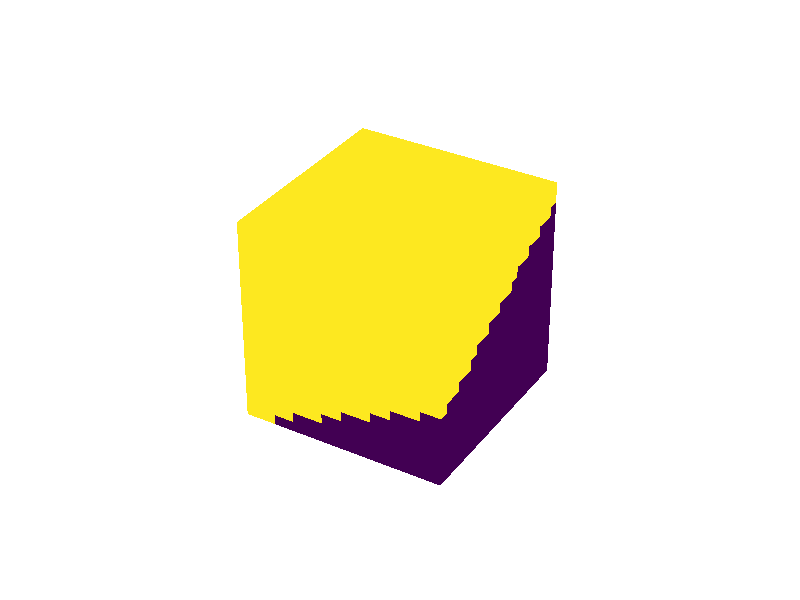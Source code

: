 #version 3.7;
#include "shapes.inc"
background {color rgb<1.000000,1.000000,1.000000>}
camera {
perspective
right x*image_width/image_height
location <3.962000, 4.827000, -5.270000>
look_at <0.500000, 0.500000, 0.500000>
angle 25.000000
sky <0.000000, 1.000000, 0.000000>
}
light_source { <3.962000, 4.827000, -5.270000> rgb<1.000000, 1.000000, 1.000000> shadowless}

global_settings { assumed_gamma 2.2 }
union {

mesh2 {
  vertex_vectors {
    2402,
    <0.000000000000,0.000000000000,0.000000000000>,
    <0.050000000000,0.000000000000,0.000000000000>,
    <0.100000000000,0.000000000000,0.000000000000>,
    <0.150000000000,0.000000000000,0.000000000000>,
    <0.200000000000,0.000000000000,0.000000000000>,
    <0.250000000000,0.000000000000,0.000000000000>,
    <0.300000000000,0.000000000000,0.000000000000>,
    <0.350000000000,0.000000000000,0.000000000000>,
    <0.400000000000,0.000000000000,0.000000000000>,
    <0.450000000000,0.000000000000,0.000000000000>,
    <0.500000000000,0.000000000000,0.000000000000>,
    <0.550000000000,0.000000000000,0.000000000000>,
    <0.600000000000,0.000000000000,0.000000000000>,
    <0.650000000000,0.000000000000,0.000000000000>,
    <0.700000000000,0.000000000000,0.000000000000>,
    <0.750000000000,0.000000000000,0.000000000000>,
    <0.800000000000,0.000000000000,0.000000000000>,
    <0.850000000000,0.000000000000,0.000000000000>,
    <0.900000000000,0.000000000000,0.000000000000>,
    <0.950000000000,0.000000000000,0.000000000000>,
    <1.000000000000,0.000000000000,0.000000000000>,
    <0.000000000000,0.050000000000,0.000000000000>,
    <0.050000000000,0.050000000000,0.000000000000>,
    <0.100000000000,0.050000000000,0.000000000000>,
    <0.150000000000,0.050000000000,0.000000000000>,
    <0.200000000000,0.050000000000,0.000000000000>,
    <0.250000000000,0.050000000000,0.000000000000>,
    <0.300000000000,0.050000000000,0.000000000000>,
    <0.350000000000,0.050000000000,0.000000000000>,
    <0.400000000000,0.050000000000,0.000000000000>,
    <0.450000000000,0.050000000000,0.000000000000>,
    <0.500000000000,0.050000000000,0.000000000000>,
    <0.550000000000,0.050000000000,0.000000000000>,
    <0.600000000000,0.050000000000,0.000000000000>,
    <0.650000000000,0.050000000000,0.000000000000>,
    <0.700000000000,0.050000000000,0.000000000000>,
    <0.750000000000,0.050000000000,0.000000000000>,
    <0.800000000000,0.050000000000,0.000000000000>,
    <0.850000000000,0.050000000000,0.000000000000>,
    <0.900000000000,0.050000000000,0.000000000000>,
    <0.950000000000,0.050000000000,0.000000000000>,
    <1.000000000000,0.050000000000,0.000000000000>,
    <0.000000000000,0.100000000000,0.000000000000>,
    <0.050000000000,0.100000000000,0.000000000000>,
    <0.100000000000,0.100000000000,0.000000000000>,
    <0.150000000000,0.100000000000,0.000000000000>,
    <0.200000000000,0.100000000000,0.000000000000>,
    <0.250000000000,0.100000000000,0.000000000000>,
    <0.300000000000,0.100000000000,0.000000000000>,
    <0.350000000000,0.100000000000,0.000000000000>,
    <0.400000000000,0.100000000000,0.000000000000>,
    <0.450000000000,0.100000000000,0.000000000000>,
    <0.500000000000,0.100000000000,0.000000000000>,
    <0.550000000000,0.100000000000,0.000000000000>,
    <0.600000000000,0.100000000000,0.000000000000>,
    <0.650000000000,0.100000000000,0.000000000000>,
    <0.700000000000,0.100000000000,0.000000000000>,
    <0.750000000000,0.100000000000,0.000000000000>,
    <0.800000000000,0.100000000000,0.000000000000>,
    <0.850000000000,0.100000000000,0.000000000000>,
    <0.900000000000,0.100000000000,0.000000000000>,
    <0.950000000000,0.100000000000,0.000000000000>,
    <1.000000000000,0.100000000000,0.000000000000>,
    <0.000000000000,0.150000000000,0.000000000000>,
    <0.050000000000,0.150000000000,0.000000000000>,
    <0.100000000000,0.150000000000,0.000000000000>,
    <0.150000000000,0.150000000000,0.000000000000>,
    <0.200000000000,0.150000000000,0.000000000000>,
    <0.250000000000,0.150000000000,0.000000000000>,
    <0.300000000000,0.150000000000,0.000000000000>,
    <0.350000000000,0.150000000000,0.000000000000>,
    <0.400000000000,0.150000000000,0.000000000000>,
    <0.450000000000,0.150000000000,0.000000000000>,
    <0.500000000000,0.150000000000,0.000000000000>,
    <0.550000000000,0.150000000000,0.000000000000>,
    <0.600000000000,0.150000000000,0.000000000000>,
    <0.650000000000,0.150000000000,0.000000000000>,
    <0.700000000000,0.150000000000,0.000000000000>,
    <0.750000000000,0.150000000000,0.000000000000>,
    <0.800000000000,0.150000000000,0.000000000000>,
    <0.850000000000,0.150000000000,0.000000000000>,
    <0.900000000000,0.150000000000,0.000000000000>,
    <0.950000000000,0.150000000000,0.000000000000>,
    <1.000000000000,0.150000000000,0.000000000000>,
    <0.000000000000,0.200000000000,0.000000000000>,
    <0.050000000000,0.200000000000,0.000000000000>,
    <0.100000000000,0.200000000000,0.000000000000>,
    <0.150000000000,0.200000000000,0.000000000000>,
    <0.200000000000,0.200000000000,0.000000000000>,
    <0.250000000000,0.200000000000,0.000000000000>,
    <0.300000000000,0.200000000000,0.000000000000>,
    <0.350000000000,0.200000000000,0.000000000000>,
    <0.400000000000,0.200000000000,0.000000000000>,
    <0.450000000000,0.200000000000,0.000000000000>,
    <0.500000000000,0.200000000000,0.000000000000>,
    <0.550000000000,0.200000000000,0.000000000000>,
    <0.600000000000,0.200000000000,0.000000000000>,
    <0.650000000000,0.200000000000,0.000000000000>,
    <0.700000000000,0.200000000000,0.000000000000>,
    <0.750000000000,0.200000000000,0.000000000000>,
    <0.800000000000,0.200000000000,0.000000000000>,
    <0.850000000000,0.200000000000,0.000000000000>,
    <0.900000000000,0.200000000000,0.000000000000>,
    <0.950000000000,0.200000000000,0.000000000000>,
    <1.000000000000,0.200000000000,0.000000000000>,
    <0.000000000000,0.250000000000,0.000000000000>,
    <0.050000000000,0.250000000000,0.000000000000>,
    <0.100000000000,0.250000000000,0.000000000000>,
    <0.150000000000,0.250000000000,0.000000000000>,
    <0.200000000000,0.250000000000,0.000000000000>,
    <0.250000000000,0.250000000000,0.000000000000>,
    <0.300000000000,0.250000000000,0.000000000000>,
    <0.350000000000,0.250000000000,0.000000000000>,
    <0.400000000000,0.250000000000,0.000000000000>,
    <0.450000000000,0.250000000000,0.000000000000>,
    <0.500000000000,0.250000000000,0.000000000000>,
    <0.550000000000,0.250000000000,0.000000000000>,
    <0.600000000000,0.250000000000,0.000000000000>,
    <0.650000000000,0.250000000000,0.000000000000>,
    <0.700000000000,0.250000000000,0.000000000000>,
    <0.750000000000,0.250000000000,0.000000000000>,
    <0.800000000000,0.250000000000,0.000000000000>,
    <0.850000000000,0.250000000000,0.000000000000>,
    <0.900000000000,0.250000000000,0.000000000000>,
    <0.950000000000,0.250000000000,0.000000000000>,
    <1.000000000000,0.250000000000,0.000000000000>,
    <0.000000000000,0.300000000000,0.000000000000>,
    <0.050000000000,0.300000000000,0.000000000000>,
    <0.100000000000,0.300000000000,0.000000000000>,
    <0.150000000000,0.300000000000,0.000000000000>,
    <0.200000000000,0.300000000000,0.000000000000>,
    <0.250000000000,0.300000000000,0.000000000000>,
    <0.300000000000,0.300000000000,0.000000000000>,
    <0.350000000000,0.300000000000,0.000000000000>,
    <0.400000000000,0.300000000000,0.000000000000>,
    <0.450000000000,0.300000000000,0.000000000000>,
    <0.500000000000,0.300000000000,0.000000000000>,
    <0.550000000000,0.300000000000,0.000000000000>,
    <0.600000000000,0.300000000000,0.000000000000>,
    <0.650000000000,0.300000000000,0.000000000000>,
    <0.700000000000,0.300000000000,0.000000000000>,
    <0.750000000000,0.300000000000,0.000000000000>,
    <0.800000000000,0.300000000000,0.000000000000>,
    <0.850000000000,0.300000000000,0.000000000000>,
    <0.900000000000,0.300000000000,0.000000000000>,
    <0.950000000000,0.300000000000,0.000000000000>,
    <1.000000000000,0.300000000000,0.000000000000>,
    <0.000000000000,0.350000000000,0.000000000000>,
    <0.050000000000,0.350000000000,0.000000000000>,
    <0.100000000000,0.350000000000,0.000000000000>,
    <0.150000000000,0.350000000000,0.000000000000>,
    <0.200000000000,0.350000000000,0.000000000000>,
    <0.250000000000,0.350000000000,0.000000000000>,
    <0.300000000000,0.350000000000,0.000000000000>,
    <0.350000000000,0.350000000000,0.000000000000>,
    <0.400000000000,0.350000000000,0.000000000000>,
    <0.450000000000,0.350000000000,0.000000000000>,
    <0.500000000000,0.350000000000,0.000000000000>,
    <0.550000000000,0.350000000000,0.000000000000>,
    <0.600000000000,0.350000000000,0.000000000000>,
    <0.650000000000,0.350000000000,0.000000000000>,
    <0.700000000000,0.350000000000,0.000000000000>,
    <0.750000000000,0.350000000000,0.000000000000>,
    <0.800000000000,0.350000000000,0.000000000000>,
    <0.850000000000,0.350000000000,0.000000000000>,
    <0.900000000000,0.350000000000,0.000000000000>,
    <0.950000000000,0.350000000000,0.000000000000>,
    <1.000000000000,0.350000000000,0.000000000000>,
    <0.000000000000,0.400000000000,0.000000000000>,
    <0.050000000000,0.400000000000,0.000000000000>,
    <0.100000000000,0.400000000000,0.000000000000>,
    <0.150000000000,0.400000000000,0.000000000000>,
    <0.200000000000,0.400000000000,0.000000000000>,
    <0.250000000000,0.400000000000,0.000000000000>,
    <0.300000000000,0.400000000000,0.000000000000>,
    <0.350000000000,0.400000000000,0.000000000000>,
    <0.400000000000,0.400000000000,0.000000000000>,
    <0.450000000000,0.400000000000,0.000000000000>,
    <0.500000000000,0.400000000000,0.000000000000>,
    <0.550000000000,0.400000000000,0.000000000000>,
    <0.600000000000,0.400000000000,0.000000000000>,
    <0.650000000000,0.400000000000,0.000000000000>,
    <0.700000000000,0.400000000000,0.000000000000>,
    <0.750000000000,0.400000000000,0.000000000000>,
    <0.800000000000,0.400000000000,0.000000000000>,
    <0.850000000000,0.400000000000,0.000000000000>,
    <0.900000000000,0.400000000000,0.000000000000>,
    <0.950000000000,0.400000000000,0.000000000000>,
    <1.000000000000,0.400000000000,0.000000000000>,
    <0.000000000000,0.450000000000,0.000000000000>,
    <0.050000000000,0.450000000000,0.000000000000>,
    <0.100000000000,0.450000000000,0.000000000000>,
    <0.150000000000,0.450000000000,0.000000000000>,
    <0.200000000000,0.450000000000,0.000000000000>,
    <0.250000000000,0.450000000000,0.000000000000>,
    <0.300000000000,0.450000000000,0.000000000000>,
    <0.350000000000,0.450000000000,0.000000000000>,
    <0.400000000000,0.450000000000,0.000000000000>,
    <0.450000000000,0.450000000000,0.000000000000>,
    <0.500000000000,0.450000000000,0.000000000000>,
    <0.550000000000,0.450000000000,0.000000000000>,
    <0.600000000000,0.450000000000,0.000000000000>,
    <0.650000000000,0.450000000000,0.000000000000>,
    <0.700000000000,0.450000000000,0.000000000000>,
    <0.750000000000,0.450000000000,0.000000000000>,
    <0.800000000000,0.450000000000,0.000000000000>,
    <0.850000000000,0.450000000000,0.000000000000>,
    <0.900000000000,0.450000000000,0.000000000000>,
    <0.950000000000,0.450000000000,0.000000000000>,
    <1.000000000000,0.450000000000,0.000000000000>,
    <0.000000000000,0.500000000000,0.000000000000>,
    <0.050000000000,0.500000000000,0.000000000000>,
    <0.100000000000,0.500000000000,0.000000000000>,
    <0.150000000000,0.500000000000,0.000000000000>,
    <0.200000000000,0.500000000000,0.000000000000>,
    <0.250000000000,0.500000000000,0.000000000000>,
    <0.300000000000,0.500000000000,0.000000000000>,
    <0.350000000000,0.500000000000,0.000000000000>,
    <0.400000000000,0.500000000000,0.000000000000>,
    <0.450000000000,0.500000000000,0.000000000000>,
    <0.500000000000,0.500000000000,0.000000000000>,
    <0.550000000000,0.500000000000,0.000000000000>,
    <0.600000000000,0.500000000000,0.000000000000>,
    <0.650000000000,0.500000000000,0.000000000000>,
    <0.700000000000,0.500000000000,0.000000000000>,
    <0.750000000000,0.500000000000,0.000000000000>,
    <0.800000000000,0.500000000000,0.000000000000>,
    <0.850000000000,0.500000000000,0.000000000000>,
    <0.900000000000,0.500000000000,0.000000000000>,
    <0.950000000000,0.500000000000,0.000000000000>,
    <1.000000000000,0.500000000000,0.000000000000>,
    <0.000000000000,0.550000000000,0.000000000000>,
    <0.050000000000,0.550000000000,0.000000000000>,
    <0.100000000000,0.550000000000,0.000000000000>,
    <0.150000000000,0.550000000000,0.000000000000>,
    <0.200000000000,0.550000000000,0.000000000000>,
    <0.250000000000,0.550000000000,0.000000000000>,
    <0.300000000000,0.550000000000,0.000000000000>,
    <0.350000000000,0.550000000000,0.000000000000>,
    <0.400000000000,0.550000000000,0.000000000000>,
    <0.450000000000,0.550000000000,0.000000000000>,
    <0.500000000000,0.550000000000,0.000000000000>,
    <0.550000000000,0.550000000000,0.000000000000>,
    <0.600000000000,0.550000000000,0.000000000000>,
    <0.650000000000,0.550000000000,0.000000000000>,
    <0.700000000000,0.550000000000,0.000000000000>,
    <0.750000000000,0.550000000000,0.000000000000>,
    <0.800000000000,0.550000000000,0.000000000000>,
    <0.850000000000,0.550000000000,0.000000000000>,
    <0.900000000000,0.550000000000,0.000000000000>,
    <0.950000000000,0.550000000000,0.000000000000>,
    <1.000000000000,0.550000000000,0.000000000000>,
    <0.000000000000,0.600000000000,0.000000000000>,
    <0.050000000000,0.600000000000,0.000000000000>,
    <0.100000000000,0.600000000000,0.000000000000>,
    <0.150000000000,0.600000000000,0.000000000000>,
    <0.200000000000,0.600000000000,0.000000000000>,
    <0.250000000000,0.600000000000,0.000000000000>,
    <0.300000000000,0.600000000000,0.000000000000>,
    <0.350000000000,0.600000000000,0.000000000000>,
    <0.400000000000,0.600000000000,0.000000000000>,
    <0.450000000000,0.600000000000,0.000000000000>,
    <0.500000000000,0.600000000000,0.000000000000>,
    <0.550000000000,0.600000000000,0.000000000000>,
    <0.600000000000,0.600000000000,0.000000000000>,
    <0.650000000000,0.600000000000,0.000000000000>,
    <0.700000000000,0.600000000000,0.000000000000>,
    <0.750000000000,0.600000000000,0.000000000000>,
    <0.800000000000,0.600000000000,0.000000000000>,
    <0.850000000000,0.600000000000,0.000000000000>,
    <0.900000000000,0.600000000000,0.000000000000>,
    <0.950000000000,0.600000000000,0.000000000000>,
    <1.000000000000,0.600000000000,0.000000000000>,
    <0.000000000000,0.650000000000,0.000000000000>,
    <0.050000000000,0.650000000000,0.000000000000>,
    <0.100000000000,0.650000000000,0.000000000000>,
    <0.150000000000,0.650000000000,0.000000000000>,
    <0.200000000000,0.650000000000,0.000000000000>,
    <0.250000000000,0.650000000000,0.000000000000>,
    <0.300000000000,0.650000000000,0.000000000000>,
    <0.350000000000,0.650000000000,0.000000000000>,
    <0.400000000000,0.650000000000,0.000000000000>,
    <0.450000000000,0.650000000000,0.000000000000>,
    <0.500000000000,0.650000000000,0.000000000000>,
    <0.550000000000,0.650000000000,0.000000000000>,
    <0.600000000000,0.650000000000,0.000000000000>,
    <0.650000000000,0.650000000000,0.000000000000>,
    <0.700000000000,0.650000000000,0.000000000000>,
    <0.750000000000,0.650000000000,0.000000000000>,
    <0.800000000000,0.650000000000,0.000000000000>,
    <0.850000000000,0.650000000000,0.000000000000>,
    <0.900000000000,0.650000000000,0.000000000000>,
    <0.950000000000,0.650000000000,0.000000000000>,
    <1.000000000000,0.650000000000,0.000000000000>,
    <0.000000000000,0.700000000000,0.000000000000>,
    <0.050000000000,0.700000000000,0.000000000000>,
    <0.100000000000,0.700000000000,0.000000000000>,
    <0.150000000000,0.700000000000,0.000000000000>,
    <0.200000000000,0.700000000000,0.000000000000>,
    <0.250000000000,0.700000000000,0.000000000000>,
    <0.300000000000,0.700000000000,0.000000000000>,
    <0.350000000000,0.700000000000,0.000000000000>,
    <0.400000000000,0.700000000000,0.000000000000>,
    <0.450000000000,0.700000000000,0.000000000000>,
    <0.500000000000,0.700000000000,0.000000000000>,
    <0.550000000000,0.700000000000,0.000000000000>,
    <0.600000000000,0.700000000000,0.000000000000>,
    <0.650000000000,0.700000000000,0.000000000000>,
    <0.700000000000,0.700000000000,0.000000000000>,
    <0.750000000000,0.700000000000,0.000000000000>,
    <0.800000000000,0.700000000000,0.000000000000>,
    <0.850000000000,0.700000000000,0.000000000000>,
    <0.900000000000,0.700000000000,0.000000000000>,
    <0.950000000000,0.700000000000,0.000000000000>,
    <1.000000000000,0.700000000000,0.000000000000>,
    <0.000000000000,0.750000000000,0.000000000000>,
    <0.050000000000,0.750000000000,0.000000000000>,
    <0.100000000000,0.750000000000,0.000000000000>,
    <0.150000000000,0.750000000000,0.000000000000>,
    <0.200000000000,0.750000000000,0.000000000000>,
    <0.250000000000,0.750000000000,0.000000000000>,
    <0.300000000000,0.750000000000,0.000000000000>,
    <0.350000000000,0.750000000000,0.000000000000>,
    <0.400000000000,0.750000000000,0.000000000000>,
    <0.450000000000,0.750000000000,0.000000000000>,
    <0.500000000000,0.750000000000,0.000000000000>,
    <0.550000000000,0.750000000000,0.000000000000>,
    <0.600000000000,0.750000000000,0.000000000000>,
    <0.650000000000,0.750000000000,0.000000000000>,
    <0.700000000000,0.750000000000,0.000000000000>,
    <0.750000000000,0.750000000000,0.000000000000>,
    <0.800000000000,0.750000000000,0.000000000000>,
    <0.850000000000,0.750000000000,0.000000000000>,
    <0.900000000000,0.750000000000,0.000000000000>,
    <0.950000000000,0.750000000000,0.000000000000>,
    <1.000000000000,0.750000000000,0.000000000000>,
    <0.000000000000,0.800000000000,0.000000000000>,
    <0.050000000000,0.800000000000,0.000000000000>,
    <0.100000000000,0.800000000000,0.000000000000>,
    <0.150000000000,0.800000000000,0.000000000000>,
    <0.200000000000,0.800000000000,0.000000000000>,
    <0.250000000000,0.800000000000,0.000000000000>,
    <0.300000000000,0.800000000000,0.000000000000>,
    <0.350000000000,0.800000000000,0.000000000000>,
    <0.400000000000,0.800000000000,0.000000000000>,
    <0.450000000000,0.800000000000,0.000000000000>,
    <0.500000000000,0.800000000000,0.000000000000>,
    <0.550000000000,0.800000000000,0.000000000000>,
    <0.600000000000,0.800000000000,0.000000000000>,
    <0.650000000000,0.800000000000,0.000000000000>,
    <0.700000000000,0.800000000000,0.000000000000>,
    <0.750000000000,0.800000000000,0.000000000000>,
    <0.800000000000,0.800000000000,0.000000000000>,
    <0.850000000000,0.800000000000,0.000000000000>,
    <0.900000000000,0.800000000000,0.000000000000>,
    <0.950000000000,0.800000000000,0.000000000000>,
    <1.000000000000,0.800000000000,0.000000000000>,
    <0.000000000000,0.850000000000,0.000000000000>,
    <0.050000000000,0.850000000000,0.000000000000>,
    <0.100000000000,0.850000000000,0.000000000000>,
    <0.150000000000,0.850000000000,0.000000000000>,
    <0.200000000000,0.850000000000,0.000000000000>,
    <0.250000000000,0.850000000000,0.000000000000>,
    <0.300000000000,0.850000000000,0.000000000000>,
    <0.350000000000,0.850000000000,0.000000000000>,
    <0.400000000000,0.850000000000,0.000000000000>,
    <0.450000000000,0.850000000000,0.000000000000>,
    <0.500000000000,0.850000000000,0.000000000000>,
    <0.550000000000,0.850000000000,0.000000000000>,
    <0.600000000000,0.850000000000,0.000000000000>,
    <0.650000000000,0.850000000000,0.000000000000>,
    <0.700000000000,0.850000000000,0.000000000000>,
    <0.750000000000,0.850000000000,0.000000000000>,
    <0.800000000000,0.850000000000,0.000000000000>,
    <0.850000000000,0.850000000000,0.000000000000>,
    <0.900000000000,0.850000000000,0.000000000000>,
    <0.950000000000,0.850000000000,0.000000000000>,
    <1.000000000000,0.850000000000,0.000000000000>,
    <0.000000000000,0.900000000000,0.000000000000>,
    <0.050000000000,0.900000000000,0.000000000000>,
    <0.100000000000,0.900000000000,0.000000000000>,
    <0.150000000000,0.900000000000,0.000000000000>,
    <0.200000000000,0.900000000000,0.000000000000>,
    <0.250000000000,0.900000000000,0.000000000000>,
    <0.300000000000,0.900000000000,0.000000000000>,
    <0.350000000000,0.900000000000,0.000000000000>,
    <0.400000000000,0.900000000000,0.000000000000>,
    <0.450000000000,0.900000000000,0.000000000000>,
    <0.500000000000,0.900000000000,0.000000000000>,
    <0.550000000000,0.900000000000,0.000000000000>,
    <0.600000000000,0.900000000000,0.000000000000>,
    <0.650000000000,0.900000000000,0.000000000000>,
    <0.700000000000,0.900000000000,0.000000000000>,
    <0.750000000000,0.900000000000,0.000000000000>,
    <0.800000000000,0.900000000000,0.000000000000>,
    <0.850000000000,0.900000000000,0.000000000000>,
    <0.900000000000,0.900000000000,0.000000000000>,
    <0.950000000000,0.900000000000,0.000000000000>,
    <1.000000000000,0.900000000000,0.000000000000>,
    <0.000000000000,0.950000000000,0.000000000000>,
    <0.050000000000,0.950000000000,0.000000000000>,
    <0.100000000000,0.950000000000,0.000000000000>,
    <0.150000000000,0.950000000000,0.000000000000>,
    <0.200000000000,0.950000000000,0.000000000000>,
    <0.250000000000,0.950000000000,0.000000000000>,
    <0.300000000000,0.950000000000,0.000000000000>,
    <0.350000000000,0.950000000000,0.000000000000>,
    <0.400000000000,0.950000000000,0.000000000000>,
    <0.450000000000,0.950000000000,0.000000000000>,
    <0.500000000000,0.950000000000,0.000000000000>,
    <0.550000000000,0.950000000000,0.000000000000>,
    <0.600000000000,0.950000000000,0.000000000000>,
    <0.650000000000,0.950000000000,0.000000000000>,
    <0.700000000000,0.950000000000,0.000000000000>,
    <0.750000000000,0.950000000000,0.000000000000>,
    <0.800000000000,0.950000000000,0.000000000000>,
    <0.850000000000,0.950000000000,0.000000000000>,
    <0.900000000000,0.950000000000,0.000000000000>,
    <0.950000000000,0.950000000000,0.000000000000>,
    <1.000000000000,0.950000000000,0.000000000000>,
    <0.000000000000,1.000000000000,0.000000000000>,
    <0.050000000000,1.000000000000,0.000000000000>,
    <0.100000000000,1.000000000000,0.000000000000>,
    <0.150000000000,1.000000000000,0.000000000000>,
    <0.200000000000,1.000000000000,0.000000000000>,
    <0.250000000000,1.000000000000,0.000000000000>,
    <0.300000000000,1.000000000000,0.000000000000>,
    <0.350000000000,1.000000000000,0.000000000000>,
    <0.400000000000,1.000000000000,0.000000000000>,
    <0.450000000000,1.000000000000,0.000000000000>,
    <0.500000000000,1.000000000000,0.000000000000>,
    <0.550000000000,1.000000000000,0.000000000000>,
    <0.600000000000,1.000000000000,0.000000000000>,
    <0.650000000000,1.000000000000,0.000000000000>,
    <0.700000000000,1.000000000000,0.000000000000>,
    <0.750000000000,1.000000000000,0.000000000000>,
    <0.800000000000,1.000000000000,0.000000000000>,
    <0.850000000000,1.000000000000,0.000000000000>,
    <0.900000000000,1.000000000000,0.000000000000>,
    <0.950000000000,1.000000000000,0.000000000000>,
    <1.000000000000,1.000000000000,0.000000000000>,
    <0.000000000000,0.000000000000,0.050000000000>,
    <0.050000000000,0.000000000000,0.050000000000>,
    <0.100000000000,0.000000000000,0.050000000000>,
    <0.150000000000,0.000000000000,0.050000000000>,
    <0.200000000000,0.000000000000,0.050000000000>,
    <0.250000000000,0.000000000000,0.050000000000>,
    <0.300000000000,0.000000000000,0.050000000000>,
    <0.350000000000,0.000000000000,0.050000000000>,
    <0.400000000000,0.000000000000,0.050000000000>,
    <0.450000000000,0.000000000000,0.050000000000>,
    <0.500000000000,0.000000000000,0.050000000000>,
    <0.550000000000,0.000000000000,0.050000000000>,
    <0.600000000000,0.000000000000,0.050000000000>,
    <0.650000000000,0.000000000000,0.050000000000>,
    <0.700000000000,0.000000000000,0.050000000000>,
    <0.750000000000,0.000000000000,0.050000000000>,
    <0.800000000000,0.000000000000,0.050000000000>,
    <0.850000000000,0.000000000000,0.050000000000>,
    <0.900000000000,0.000000000000,0.050000000000>,
    <0.950000000000,0.000000000000,0.050000000000>,
    <1.000000000000,0.000000000000,0.050000000000>,
    <0.000000000000,0.050000000000,0.050000000000>,
    <1.000000000000,0.050000000000,0.050000000000>,
    <0.000000000000,0.100000000000,0.050000000000>,
    <1.000000000000,0.100000000000,0.050000000000>,
    <0.000000000000,0.150000000000,0.050000000000>,
    <1.000000000000,0.150000000000,0.050000000000>,
    <0.000000000000,0.200000000000,0.050000000000>,
    <1.000000000000,0.200000000000,0.050000000000>,
    <0.000000000000,0.250000000000,0.050000000000>,
    <1.000000000000,0.250000000000,0.050000000000>,
    <0.000000000000,0.300000000000,0.050000000000>,
    <1.000000000000,0.300000000000,0.050000000000>,
    <0.000000000000,0.350000000000,0.050000000000>,
    <1.000000000000,0.350000000000,0.050000000000>,
    <0.000000000000,0.400000000000,0.050000000000>,
    <1.000000000000,0.400000000000,0.050000000000>,
    <0.000000000000,0.450000000000,0.050000000000>,
    <1.000000000000,0.450000000000,0.050000000000>,
    <0.000000000000,0.500000000000,0.050000000000>,
    <1.000000000000,0.500000000000,0.050000000000>,
    <0.000000000000,0.550000000000,0.050000000000>,
    <1.000000000000,0.550000000000,0.050000000000>,
    <0.000000000000,0.600000000000,0.050000000000>,
    <1.000000000000,0.600000000000,0.050000000000>,
    <0.000000000000,0.650000000000,0.050000000000>,
    <1.000000000000,0.650000000000,0.050000000000>,
    <0.000000000000,0.700000000000,0.050000000000>,
    <1.000000000000,0.700000000000,0.050000000000>,
    <0.000000000000,0.750000000000,0.050000000000>,
    <1.000000000000,0.750000000000,0.050000000000>,
    <0.000000000000,0.800000000000,0.050000000000>,
    <1.000000000000,0.800000000000,0.050000000000>,
    <0.000000000000,0.850000000000,0.050000000000>,
    <1.000000000000,0.850000000000,0.050000000000>,
    <0.000000000000,0.900000000000,0.050000000000>,
    <1.000000000000,0.900000000000,0.050000000000>,
    <0.000000000000,0.950000000000,0.050000000000>,
    <1.000000000000,0.950000000000,0.050000000000>,
    <0.000000000000,1.000000000000,0.050000000000>,
    <0.050000000000,1.000000000000,0.050000000000>,
    <0.100000000000,1.000000000000,0.050000000000>,
    <0.150000000000,1.000000000000,0.050000000000>,
    <0.200000000000,1.000000000000,0.050000000000>,
    <0.250000000000,1.000000000000,0.050000000000>,
    <0.300000000000,1.000000000000,0.050000000000>,
    <0.350000000000,1.000000000000,0.050000000000>,
    <0.400000000000,1.000000000000,0.050000000000>,
    <0.450000000000,1.000000000000,0.050000000000>,
    <0.500000000000,1.000000000000,0.050000000000>,
    <0.550000000000,1.000000000000,0.050000000000>,
    <0.600000000000,1.000000000000,0.050000000000>,
    <0.650000000000,1.000000000000,0.050000000000>,
    <0.700000000000,1.000000000000,0.050000000000>,
    <0.750000000000,1.000000000000,0.050000000000>,
    <0.800000000000,1.000000000000,0.050000000000>,
    <0.850000000000,1.000000000000,0.050000000000>,
    <0.900000000000,1.000000000000,0.050000000000>,
    <0.950000000000,1.000000000000,0.050000000000>,
    <1.000000000000,1.000000000000,0.050000000000>,
    <0.000000000000,0.000000000000,0.100000000000>,
    <0.050000000000,0.000000000000,0.100000000000>,
    <0.100000000000,0.000000000000,0.100000000000>,
    <0.150000000000,0.000000000000,0.100000000000>,
    <0.200000000000,0.000000000000,0.100000000000>,
    <0.250000000000,0.000000000000,0.100000000000>,
    <0.300000000000,0.000000000000,0.100000000000>,
    <0.350000000000,0.000000000000,0.100000000000>,
    <0.400000000000,0.000000000000,0.100000000000>,
    <0.450000000000,0.000000000000,0.100000000000>,
    <0.500000000000,0.000000000000,0.100000000000>,
    <0.550000000000,0.000000000000,0.100000000000>,
    <0.600000000000,0.000000000000,0.100000000000>,
    <0.650000000000,0.000000000000,0.100000000000>,
    <0.700000000000,0.000000000000,0.100000000000>,
    <0.750000000000,0.000000000000,0.100000000000>,
    <0.800000000000,0.000000000000,0.100000000000>,
    <0.850000000000,0.000000000000,0.100000000000>,
    <0.900000000000,0.000000000000,0.100000000000>,
    <0.950000000000,0.000000000000,0.100000000000>,
    <1.000000000000,0.000000000000,0.100000000000>,
    <0.000000000000,0.050000000000,0.100000000000>,
    <1.000000000000,0.050000000000,0.100000000000>,
    <0.000000000000,0.100000000000,0.100000000000>,
    <1.000000000000,0.100000000000,0.100000000000>,
    <0.000000000000,0.150000000000,0.100000000000>,
    <1.000000000000,0.150000000000,0.100000000000>,
    <0.000000000000,0.200000000000,0.100000000000>,
    <1.000000000000,0.200000000000,0.100000000000>,
    <0.000000000000,0.250000000000,0.100000000000>,
    <1.000000000000,0.250000000000,0.100000000000>,
    <0.000000000000,0.300000000000,0.100000000000>,
    <1.000000000000,0.300000000000,0.100000000000>,
    <0.000000000000,0.350000000000,0.100000000000>,
    <1.000000000000,0.350000000000,0.100000000000>,
    <0.000000000000,0.400000000000,0.100000000000>,
    <1.000000000000,0.400000000000,0.100000000000>,
    <0.000000000000,0.450000000000,0.100000000000>,
    <1.000000000000,0.450000000000,0.100000000000>,
    <0.000000000000,0.500000000000,0.100000000000>,
    <1.000000000000,0.500000000000,0.100000000000>,
    <0.000000000000,0.550000000000,0.100000000000>,
    <1.000000000000,0.550000000000,0.100000000000>,
    <0.000000000000,0.600000000000,0.100000000000>,
    <1.000000000000,0.600000000000,0.100000000000>,
    <0.000000000000,0.650000000000,0.100000000000>,
    <1.000000000000,0.650000000000,0.100000000000>,
    <0.000000000000,0.700000000000,0.100000000000>,
    <1.000000000000,0.700000000000,0.100000000000>,
    <0.000000000000,0.750000000000,0.100000000000>,
    <1.000000000000,0.750000000000,0.100000000000>,
    <0.000000000000,0.800000000000,0.100000000000>,
    <1.000000000000,0.800000000000,0.100000000000>,
    <0.000000000000,0.850000000000,0.100000000000>,
    <1.000000000000,0.850000000000,0.100000000000>,
    <0.000000000000,0.900000000000,0.100000000000>,
    <1.000000000000,0.900000000000,0.100000000000>,
    <0.000000000000,0.950000000000,0.100000000000>,
    <1.000000000000,0.950000000000,0.100000000000>,
    <0.000000000000,1.000000000000,0.100000000000>,
    <0.050000000000,1.000000000000,0.100000000000>,
    <0.100000000000,1.000000000000,0.100000000000>,
    <0.150000000000,1.000000000000,0.100000000000>,
    <0.200000000000,1.000000000000,0.100000000000>,
    <0.250000000000,1.000000000000,0.100000000000>,
    <0.300000000000,1.000000000000,0.100000000000>,
    <0.350000000000,1.000000000000,0.100000000000>,
    <0.400000000000,1.000000000000,0.100000000000>,
    <0.450000000000,1.000000000000,0.100000000000>,
    <0.500000000000,1.000000000000,0.100000000000>,
    <0.550000000000,1.000000000000,0.100000000000>,
    <0.600000000000,1.000000000000,0.100000000000>,
    <0.650000000000,1.000000000000,0.100000000000>,
    <0.700000000000,1.000000000000,0.100000000000>,
    <0.750000000000,1.000000000000,0.100000000000>,
    <0.800000000000,1.000000000000,0.100000000000>,
    <0.850000000000,1.000000000000,0.100000000000>,
    <0.900000000000,1.000000000000,0.100000000000>,
    <0.950000000000,1.000000000000,0.100000000000>,
    <1.000000000000,1.000000000000,0.100000000000>,
    <0.000000000000,0.000000000000,0.150000000000>,
    <0.050000000000,0.000000000000,0.150000000000>,
    <0.100000000000,0.000000000000,0.150000000000>,
    <0.150000000000,0.000000000000,0.150000000000>,
    <0.200000000000,0.000000000000,0.150000000000>,
    <0.250000000000,0.000000000000,0.150000000000>,
    <0.300000000000,0.000000000000,0.150000000000>,
    <0.350000000000,0.000000000000,0.150000000000>,
    <0.400000000000,0.000000000000,0.150000000000>,
    <0.450000000000,0.000000000000,0.150000000000>,
    <0.500000000000,0.000000000000,0.150000000000>,
    <0.550000000000,0.000000000000,0.150000000000>,
    <0.600000000000,0.000000000000,0.150000000000>,
    <0.650000000000,0.000000000000,0.150000000000>,
    <0.700000000000,0.000000000000,0.150000000000>,
    <0.750000000000,0.000000000000,0.150000000000>,
    <0.800000000000,0.000000000000,0.150000000000>,
    <0.850000000000,0.000000000000,0.150000000000>,
    <0.900000000000,0.000000000000,0.150000000000>,
    <0.950000000000,0.000000000000,0.150000000000>,
    <1.000000000000,0.000000000000,0.150000000000>,
    <0.000000000000,0.050000000000,0.150000000000>,
    <1.000000000000,0.050000000000,0.150000000000>,
    <0.000000000000,0.100000000000,0.150000000000>,
    <1.000000000000,0.100000000000,0.150000000000>,
    <0.000000000000,0.150000000000,0.150000000000>,
    <1.000000000000,0.150000000000,0.150000000000>,
    <0.000000000000,0.200000000000,0.150000000000>,
    <1.000000000000,0.200000000000,0.150000000000>,
    <0.000000000000,0.250000000000,0.150000000000>,
    <1.000000000000,0.250000000000,0.150000000000>,
    <0.000000000000,0.300000000000,0.150000000000>,
    <1.000000000000,0.300000000000,0.150000000000>,
    <0.000000000000,0.350000000000,0.150000000000>,
    <1.000000000000,0.350000000000,0.150000000000>,
    <0.000000000000,0.400000000000,0.150000000000>,
    <1.000000000000,0.400000000000,0.150000000000>,
    <0.000000000000,0.450000000000,0.150000000000>,
    <1.000000000000,0.450000000000,0.150000000000>,
    <0.000000000000,0.500000000000,0.150000000000>,
    <1.000000000000,0.500000000000,0.150000000000>,
    <0.000000000000,0.550000000000,0.150000000000>,
    <1.000000000000,0.550000000000,0.150000000000>,
    <0.000000000000,0.600000000000,0.150000000000>,
    <1.000000000000,0.600000000000,0.150000000000>,
    <0.000000000000,0.650000000000,0.150000000000>,
    <1.000000000000,0.650000000000,0.150000000000>,
    <0.000000000000,0.700000000000,0.150000000000>,
    <1.000000000000,0.700000000000,0.150000000000>,
    <0.000000000000,0.750000000000,0.150000000000>,
    <1.000000000000,0.750000000000,0.150000000000>,
    <0.000000000000,0.800000000000,0.150000000000>,
    <1.000000000000,0.800000000000,0.150000000000>,
    <0.000000000000,0.850000000000,0.150000000000>,
    <1.000000000000,0.850000000000,0.150000000000>,
    <0.000000000000,0.900000000000,0.150000000000>,
    <1.000000000000,0.900000000000,0.150000000000>,
    <0.000000000000,0.950000000000,0.150000000000>,
    <1.000000000000,0.950000000000,0.150000000000>,
    <0.000000000000,1.000000000000,0.150000000000>,
    <0.050000000000,1.000000000000,0.150000000000>,
    <0.100000000000,1.000000000000,0.150000000000>,
    <0.150000000000,1.000000000000,0.150000000000>,
    <0.200000000000,1.000000000000,0.150000000000>,
    <0.250000000000,1.000000000000,0.150000000000>,
    <0.300000000000,1.000000000000,0.150000000000>,
    <0.350000000000,1.000000000000,0.150000000000>,
    <0.400000000000,1.000000000000,0.150000000000>,
    <0.450000000000,1.000000000000,0.150000000000>,
    <0.500000000000,1.000000000000,0.150000000000>,
    <0.550000000000,1.000000000000,0.150000000000>,
    <0.600000000000,1.000000000000,0.150000000000>,
    <0.650000000000,1.000000000000,0.150000000000>,
    <0.700000000000,1.000000000000,0.150000000000>,
    <0.750000000000,1.000000000000,0.150000000000>,
    <0.800000000000,1.000000000000,0.150000000000>,
    <0.850000000000,1.000000000000,0.150000000000>,
    <0.900000000000,1.000000000000,0.150000000000>,
    <0.950000000000,1.000000000000,0.150000000000>,
    <1.000000000000,1.000000000000,0.150000000000>,
    <0.000000000000,0.000000000000,0.200000000000>,
    <0.050000000000,0.000000000000,0.200000000000>,
    <0.100000000000,0.000000000000,0.200000000000>,
    <0.150000000000,0.000000000000,0.200000000000>,
    <0.200000000000,0.000000000000,0.200000000000>,
    <0.250000000000,0.000000000000,0.200000000000>,
    <0.300000000000,0.000000000000,0.200000000000>,
    <0.350000000000,0.000000000000,0.200000000000>,
    <0.400000000000,0.000000000000,0.200000000000>,
    <0.450000000000,0.000000000000,0.200000000000>,
    <0.500000000000,0.000000000000,0.200000000000>,
    <0.550000000000,0.000000000000,0.200000000000>,
    <0.600000000000,0.000000000000,0.200000000000>,
    <0.650000000000,0.000000000000,0.200000000000>,
    <0.700000000000,0.000000000000,0.200000000000>,
    <0.750000000000,0.000000000000,0.200000000000>,
    <0.800000000000,0.000000000000,0.200000000000>,
    <0.850000000000,0.000000000000,0.200000000000>,
    <0.900000000000,0.000000000000,0.200000000000>,
    <0.950000000000,0.000000000000,0.200000000000>,
    <1.000000000000,0.000000000000,0.200000000000>,
    <0.000000000000,0.050000000000,0.200000000000>,
    <1.000000000000,0.050000000000,0.200000000000>,
    <0.000000000000,0.100000000000,0.200000000000>,
    <1.000000000000,0.100000000000,0.200000000000>,
    <0.000000000000,0.150000000000,0.200000000000>,
    <1.000000000000,0.150000000000,0.200000000000>,
    <0.000000000000,0.200000000000,0.200000000000>,
    <1.000000000000,0.200000000000,0.200000000000>,
    <0.000000000000,0.250000000000,0.200000000000>,
    <1.000000000000,0.250000000000,0.200000000000>,
    <0.000000000000,0.300000000000,0.200000000000>,
    <1.000000000000,0.300000000000,0.200000000000>,
    <0.000000000000,0.350000000000,0.200000000000>,
    <1.000000000000,0.350000000000,0.200000000000>,
    <0.000000000000,0.400000000000,0.200000000000>,
    <1.000000000000,0.400000000000,0.200000000000>,
    <0.000000000000,0.450000000000,0.200000000000>,
    <1.000000000000,0.450000000000,0.200000000000>,
    <0.000000000000,0.500000000000,0.200000000000>,
    <1.000000000000,0.500000000000,0.200000000000>,
    <0.000000000000,0.550000000000,0.200000000000>,
    <1.000000000000,0.550000000000,0.200000000000>,
    <0.000000000000,0.600000000000,0.200000000000>,
    <1.000000000000,0.600000000000,0.200000000000>,
    <0.000000000000,0.650000000000,0.200000000000>,
    <1.000000000000,0.650000000000,0.200000000000>,
    <0.000000000000,0.700000000000,0.200000000000>,
    <1.000000000000,0.700000000000,0.200000000000>,
    <0.000000000000,0.750000000000,0.200000000000>,
    <1.000000000000,0.750000000000,0.200000000000>,
    <0.000000000000,0.800000000000,0.200000000000>,
    <1.000000000000,0.800000000000,0.200000000000>,
    <0.000000000000,0.850000000000,0.200000000000>,
    <1.000000000000,0.850000000000,0.200000000000>,
    <0.000000000000,0.900000000000,0.200000000000>,
    <1.000000000000,0.900000000000,0.200000000000>,
    <0.000000000000,0.950000000000,0.200000000000>,
    <1.000000000000,0.950000000000,0.200000000000>,
    <0.000000000000,1.000000000000,0.200000000000>,
    <0.050000000000,1.000000000000,0.200000000000>,
    <0.100000000000,1.000000000000,0.200000000000>,
    <0.150000000000,1.000000000000,0.200000000000>,
    <0.200000000000,1.000000000000,0.200000000000>,
    <0.250000000000,1.000000000000,0.200000000000>,
    <0.300000000000,1.000000000000,0.200000000000>,
    <0.350000000000,1.000000000000,0.200000000000>,
    <0.400000000000,1.000000000000,0.200000000000>,
    <0.450000000000,1.000000000000,0.200000000000>,
    <0.500000000000,1.000000000000,0.200000000000>,
    <0.550000000000,1.000000000000,0.200000000000>,
    <0.600000000000,1.000000000000,0.200000000000>,
    <0.650000000000,1.000000000000,0.200000000000>,
    <0.700000000000,1.000000000000,0.200000000000>,
    <0.750000000000,1.000000000000,0.200000000000>,
    <0.800000000000,1.000000000000,0.200000000000>,
    <0.850000000000,1.000000000000,0.200000000000>,
    <0.900000000000,1.000000000000,0.200000000000>,
    <0.950000000000,1.000000000000,0.200000000000>,
    <1.000000000000,1.000000000000,0.200000000000>,
    <0.000000000000,0.000000000000,0.250000000000>,
    <0.050000000000,0.000000000000,0.250000000000>,
    <0.100000000000,0.000000000000,0.250000000000>,
    <0.150000000000,0.000000000000,0.250000000000>,
    <0.200000000000,0.000000000000,0.250000000000>,
    <0.250000000000,0.000000000000,0.250000000000>,
    <0.300000000000,0.000000000000,0.250000000000>,
    <0.350000000000,0.000000000000,0.250000000000>,
    <0.400000000000,0.000000000000,0.250000000000>,
    <0.450000000000,0.000000000000,0.250000000000>,
    <0.500000000000,0.000000000000,0.250000000000>,
    <0.550000000000,0.000000000000,0.250000000000>,
    <0.600000000000,0.000000000000,0.250000000000>,
    <0.650000000000,0.000000000000,0.250000000000>,
    <0.700000000000,0.000000000000,0.250000000000>,
    <0.750000000000,0.000000000000,0.250000000000>,
    <0.800000000000,0.000000000000,0.250000000000>,
    <0.850000000000,0.000000000000,0.250000000000>,
    <0.900000000000,0.000000000000,0.250000000000>,
    <0.950000000000,0.000000000000,0.250000000000>,
    <1.000000000000,0.000000000000,0.250000000000>,
    <0.000000000000,0.050000000000,0.250000000000>,
    <1.000000000000,0.050000000000,0.250000000000>,
    <0.000000000000,0.100000000000,0.250000000000>,
    <1.000000000000,0.100000000000,0.250000000000>,
    <0.000000000000,0.150000000000,0.250000000000>,
    <1.000000000000,0.150000000000,0.250000000000>,
    <0.000000000000,0.200000000000,0.250000000000>,
    <1.000000000000,0.200000000000,0.250000000000>,
    <0.000000000000,0.250000000000,0.250000000000>,
    <1.000000000000,0.250000000000,0.250000000000>,
    <0.000000000000,0.300000000000,0.250000000000>,
    <1.000000000000,0.300000000000,0.250000000000>,
    <0.000000000000,0.350000000000,0.250000000000>,
    <1.000000000000,0.350000000000,0.250000000000>,
    <0.000000000000,0.400000000000,0.250000000000>,
    <1.000000000000,0.400000000000,0.250000000000>,
    <0.000000000000,0.450000000000,0.250000000000>,
    <1.000000000000,0.450000000000,0.250000000000>,
    <0.000000000000,0.500000000000,0.250000000000>,
    <1.000000000000,0.500000000000,0.250000000000>,
    <0.000000000000,0.550000000000,0.250000000000>,
    <1.000000000000,0.550000000000,0.250000000000>,
    <0.000000000000,0.600000000000,0.250000000000>,
    <1.000000000000,0.600000000000,0.250000000000>,
    <0.000000000000,0.650000000000,0.250000000000>,
    <1.000000000000,0.650000000000,0.250000000000>,
    <0.000000000000,0.700000000000,0.250000000000>,
    <1.000000000000,0.700000000000,0.250000000000>,
    <0.000000000000,0.750000000000,0.250000000000>,
    <1.000000000000,0.750000000000,0.250000000000>,
    <0.000000000000,0.800000000000,0.250000000000>,
    <1.000000000000,0.800000000000,0.250000000000>,
    <0.000000000000,0.850000000000,0.250000000000>,
    <1.000000000000,0.850000000000,0.250000000000>,
    <0.000000000000,0.900000000000,0.250000000000>,
    <1.000000000000,0.900000000000,0.250000000000>,
    <0.000000000000,0.950000000000,0.250000000000>,
    <1.000000000000,0.950000000000,0.250000000000>,
    <0.000000000000,1.000000000000,0.250000000000>,
    <0.050000000000,1.000000000000,0.250000000000>,
    <0.100000000000,1.000000000000,0.250000000000>,
    <0.150000000000,1.000000000000,0.250000000000>,
    <0.200000000000,1.000000000000,0.250000000000>,
    <0.250000000000,1.000000000000,0.250000000000>,
    <0.300000000000,1.000000000000,0.250000000000>,
    <0.350000000000,1.000000000000,0.250000000000>,
    <0.400000000000,1.000000000000,0.250000000000>,
    <0.450000000000,1.000000000000,0.250000000000>,
    <0.500000000000,1.000000000000,0.250000000000>,
    <0.550000000000,1.000000000000,0.250000000000>,
    <0.600000000000,1.000000000000,0.250000000000>,
    <0.650000000000,1.000000000000,0.250000000000>,
    <0.700000000000,1.000000000000,0.250000000000>,
    <0.750000000000,1.000000000000,0.250000000000>,
    <0.800000000000,1.000000000000,0.250000000000>,
    <0.850000000000,1.000000000000,0.250000000000>,
    <0.900000000000,1.000000000000,0.250000000000>,
    <0.950000000000,1.000000000000,0.250000000000>,
    <1.000000000000,1.000000000000,0.250000000000>,
    <0.000000000000,0.000000000000,0.300000000000>,
    <0.050000000000,0.000000000000,0.300000000000>,
    <0.100000000000,0.000000000000,0.300000000000>,
    <0.150000000000,0.000000000000,0.300000000000>,
    <0.200000000000,0.000000000000,0.300000000000>,
    <0.250000000000,0.000000000000,0.300000000000>,
    <0.300000000000,0.000000000000,0.300000000000>,
    <0.350000000000,0.000000000000,0.300000000000>,
    <0.400000000000,0.000000000000,0.300000000000>,
    <0.450000000000,0.000000000000,0.300000000000>,
    <0.500000000000,0.000000000000,0.300000000000>,
    <0.550000000000,0.000000000000,0.300000000000>,
    <0.600000000000,0.000000000000,0.300000000000>,
    <0.650000000000,0.000000000000,0.300000000000>,
    <0.700000000000,0.000000000000,0.300000000000>,
    <0.750000000000,0.000000000000,0.300000000000>,
    <0.800000000000,0.000000000000,0.300000000000>,
    <0.850000000000,0.000000000000,0.300000000000>,
    <0.900000000000,0.000000000000,0.300000000000>,
    <0.950000000000,0.000000000000,0.300000000000>,
    <1.000000000000,0.000000000000,0.300000000000>,
    <0.000000000000,0.050000000000,0.300000000000>,
    <1.000000000000,0.050000000000,0.300000000000>,
    <0.000000000000,0.100000000000,0.300000000000>,
    <1.000000000000,0.100000000000,0.300000000000>,
    <0.000000000000,0.150000000000,0.300000000000>,
    <1.000000000000,0.150000000000,0.300000000000>,
    <0.000000000000,0.200000000000,0.300000000000>,
    <1.000000000000,0.200000000000,0.300000000000>,
    <0.000000000000,0.250000000000,0.300000000000>,
    <1.000000000000,0.250000000000,0.300000000000>,
    <0.000000000000,0.300000000000,0.300000000000>,
    <1.000000000000,0.300000000000,0.300000000000>,
    <0.000000000000,0.350000000000,0.300000000000>,
    <1.000000000000,0.350000000000,0.300000000000>,
    <0.000000000000,0.400000000000,0.300000000000>,
    <1.000000000000,0.400000000000,0.300000000000>,
    <0.000000000000,0.450000000000,0.300000000000>,
    <1.000000000000,0.450000000000,0.300000000000>,
    <0.000000000000,0.500000000000,0.300000000000>,
    <1.000000000000,0.500000000000,0.300000000000>,
    <0.000000000000,0.550000000000,0.300000000000>,
    <1.000000000000,0.550000000000,0.300000000000>,
    <0.000000000000,0.600000000000,0.300000000000>,
    <1.000000000000,0.600000000000,0.300000000000>,
    <0.000000000000,0.650000000000,0.300000000000>,
    <1.000000000000,0.650000000000,0.300000000000>,
    <0.000000000000,0.700000000000,0.300000000000>,
    <1.000000000000,0.700000000000,0.300000000000>,
    <0.000000000000,0.750000000000,0.300000000000>,
    <1.000000000000,0.750000000000,0.300000000000>,
    <0.000000000000,0.800000000000,0.300000000000>,
    <1.000000000000,0.800000000000,0.300000000000>,
    <0.000000000000,0.850000000000,0.300000000000>,
    <1.000000000000,0.850000000000,0.300000000000>,
    <0.000000000000,0.900000000000,0.300000000000>,
    <1.000000000000,0.900000000000,0.300000000000>,
    <0.000000000000,0.950000000000,0.300000000000>,
    <1.000000000000,0.950000000000,0.300000000000>,
    <0.000000000000,1.000000000000,0.300000000000>,
    <0.050000000000,1.000000000000,0.300000000000>,
    <0.100000000000,1.000000000000,0.300000000000>,
    <0.150000000000,1.000000000000,0.300000000000>,
    <0.200000000000,1.000000000000,0.300000000000>,
    <0.250000000000,1.000000000000,0.300000000000>,
    <0.300000000000,1.000000000000,0.300000000000>,
    <0.350000000000,1.000000000000,0.300000000000>,
    <0.400000000000,1.000000000000,0.300000000000>,
    <0.450000000000,1.000000000000,0.300000000000>,
    <0.500000000000,1.000000000000,0.300000000000>,
    <0.550000000000,1.000000000000,0.300000000000>,
    <0.600000000000,1.000000000000,0.300000000000>,
    <0.650000000000,1.000000000000,0.300000000000>,
    <0.700000000000,1.000000000000,0.300000000000>,
    <0.750000000000,1.000000000000,0.300000000000>,
    <0.800000000000,1.000000000000,0.300000000000>,
    <0.850000000000,1.000000000000,0.300000000000>,
    <0.900000000000,1.000000000000,0.300000000000>,
    <0.950000000000,1.000000000000,0.300000000000>,
    <1.000000000000,1.000000000000,0.300000000000>,
    <0.000000000000,0.000000000000,0.350000000000>,
    <0.050000000000,0.000000000000,0.350000000000>,
    <0.100000000000,0.000000000000,0.350000000000>,
    <0.150000000000,0.000000000000,0.350000000000>,
    <0.200000000000,0.000000000000,0.350000000000>,
    <0.250000000000,0.000000000000,0.350000000000>,
    <0.300000000000,0.000000000000,0.350000000000>,
    <0.350000000000,0.000000000000,0.350000000000>,
    <0.400000000000,0.000000000000,0.350000000000>,
    <0.450000000000,0.000000000000,0.350000000000>,
    <0.500000000000,0.000000000000,0.350000000000>,
    <0.550000000000,0.000000000000,0.350000000000>,
    <0.600000000000,0.000000000000,0.350000000000>,
    <0.650000000000,0.000000000000,0.350000000000>,
    <0.700000000000,0.000000000000,0.350000000000>,
    <0.750000000000,0.000000000000,0.350000000000>,
    <0.800000000000,0.000000000000,0.350000000000>,
    <0.850000000000,0.000000000000,0.350000000000>,
    <0.900000000000,0.000000000000,0.350000000000>,
    <0.950000000000,0.000000000000,0.350000000000>,
    <1.000000000000,0.000000000000,0.350000000000>,
    <0.000000000000,0.050000000000,0.350000000000>,
    <1.000000000000,0.050000000000,0.350000000000>,
    <0.000000000000,0.100000000000,0.350000000000>,
    <1.000000000000,0.100000000000,0.350000000000>,
    <0.000000000000,0.150000000000,0.350000000000>,
    <1.000000000000,0.150000000000,0.350000000000>,
    <0.000000000000,0.200000000000,0.350000000000>,
    <1.000000000000,0.200000000000,0.350000000000>,
    <0.000000000000,0.250000000000,0.350000000000>,
    <1.000000000000,0.250000000000,0.350000000000>,
    <0.000000000000,0.300000000000,0.350000000000>,
    <1.000000000000,0.300000000000,0.350000000000>,
    <0.000000000000,0.350000000000,0.350000000000>,
    <1.000000000000,0.350000000000,0.350000000000>,
    <0.000000000000,0.400000000000,0.350000000000>,
    <1.000000000000,0.400000000000,0.350000000000>,
    <0.000000000000,0.450000000000,0.350000000000>,
    <1.000000000000,0.450000000000,0.350000000000>,
    <0.000000000000,0.500000000000,0.350000000000>,
    <1.000000000000,0.500000000000,0.350000000000>,
    <0.000000000000,0.550000000000,0.350000000000>,
    <1.000000000000,0.550000000000,0.350000000000>,
    <0.000000000000,0.600000000000,0.350000000000>,
    <1.000000000000,0.600000000000,0.350000000000>,
    <0.000000000000,0.650000000000,0.350000000000>,
    <1.000000000000,0.650000000000,0.350000000000>,
    <0.000000000000,0.700000000000,0.350000000000>,
    <1.000000000000,0.700000000000,0.350000000000>,
    <0.000000000000,0.750000000000,0.350000000000>,
    <1.000000000000,0.750000000000,0.350000000000>,
    <0.000000000000,0.800000000000,0.350000000000>,
    <1.000000000000,0.800000000000,0.350000000000>,
    <0.000000000000,0.850000000000,0.350000000000>,
    <1.000000000000,0.850000000000,0.350000000000>,
    <0.000000000000,0.900000000000,0.350000000000>,
    <1.000000000000,0.900000000000,0.350000000000>,
    <0.000000000000,0.950000000000,0.350000000000>,
    <1.000000000000,0.950000000000,0.350000000000>,
    <0.000000000000,1.000000000000,0.350000000000>,
    <0.050000000000,1.000000000000,0.350000000000>,
    <0.100000000000,1.000000000000,0.350000000000>,
    <0.150000000000,1.000000000000,0.350000000000>,
    <0.200000000000,1.000000000000,0.350000000000>,
    <0.250000000000,1.000000000000,0.350000000000>,
    <0.300000000000,1.000000000000,0.350000000000>,
    <0.350000000000,1.000000000000,0.350000000000>,
    <0.400000000000,1.000000000000,0.350000000000>,
    <0.450000000000,1.000000000000,0.350000000000>,
    <0.500000000000,1.000000000000,0.350000000000>,
    <0.550000000000,1.000000000000,0.350000000000>,
    <0.600000000000,1.000000000000,0.350000000000>,
    <0.650000000000,1.000000000000,0.350000000000>,
    <0.700000000000,1.000000000000,0.350000000000>,
    <0.750000000000,1.000000000000,0.350000000000>,
    <0.800000000000,1.000000000000,0.350000000000>,
    <0.850000000000,1.000000000000,0.350000000000>,
    <0.900000000000,1.000000000000,0.350000000000>,
    <0.950000000000,1.000000000000,0.350000000000>,
    <1.000000000000,1.000000000000,0.350000000000>,
    <0.000000000000,0.000000000000,0.400000000000>,
    <0.050000000000,0.000000000000,0.400000000000>,
    <0.100000000000,0.000000000000,0.400000000000>,
    <0.150000000000,0.000000000000,0.400000000000>,
    <0.200000000000,0.000000000000,0.400000000000>,
    <0.250000000000,0.000000000000,0.400000000000>,
    <0.300000000000,0.000000000000,0.400000000000>,
    <0.350000000000,0.000000000000,0.400000000000>,
    <0.400000000000,0.000000000000,0.400000000000>,
    <0.450000000000,0.000000000000,0.400000000000>,
    <0.500000000000,0.000000000000,0.400000000000>,
    <0.550000000000,0.000000000000,0.400000000000>,
    <0.600000000000,0.000000000000,0.400000000000>,
    <0.650000000000,0.000000000000,0.400000000000>,
    <0.700000000000,0.000000000000,0.400000000000>,
    <0.750000000000,0.000000000000,0.400000000000>,
    <0.800000000000,0.000000000000,0.400000000000>,
    <0.850000000000,0.000000000000,0.400000000000>,
    <0.900000000000,0.000000000000,0.400000000000>,
    <0.950000000000,0.000000000000,0.400000000000>,
    <1.000000000000,0.000000000000,0.400000000000>,
    <0.000000000000,0.050000000000,0.400000000000>,
    <1.000000000000,0.050000000000,0.400000000000>,
    <0.000000000000,0.100000000000,0.400000000000>,
    <1.000000000000,0.100000000000,0.400000000000>,
    <0.000000000000,0.150000000000,0.400000000000>,
    <1.000000000000,0.150000000000,0.400000000000>,
    <0.000000000000,0.200000000000,0.400000000000>,
    <1.000000000000,0.200000000000,0.400000000000>,
    <0.000000000000,0.250000000000,0.400000000000>,
    <1.000000000000,0.250000000000,0.400000000000>,
    <0.000000000000,0.300000000000,0.400000000000>,
    <1.000000000000,0.300000000000,0.400000000000>,
    <0.000000000000,0.350000000000,0.400000000000>,
    <1.000000000000,0.350000000000,0.400000000000>,
    <0.000000000000,0.400000000000,0.400000000000>,
    <1.000000000000,0.400000000000,0.400000000000>,
    <0.000000000000,0.450000000000,0.400000000000>,
    <1.000000000000,0.450000000000,0.400000000000>,
    <0.000000000000,0.500000000000,0.400000000000>,
    <1.000000000000,0.500000000000,0.400000000000>,
    <0.000000000000,0.550000000000,0.400000000000>,
    <1.000000000000,0.550000000000,0.400000000000>,
    <0.000000000000,0.600000000000,0.400000000000>,
    <1.000000000000,0.600000000000,0.400000000000>,
    <0.000000000000,0.650000000000,0.400000000000>,
    <1.000000000000,0.650000000000,0.400000000000>,
    <0.000000000000,0.700000000000,0.400000000000>,
    <1.000000000000,0.700000000000,0.400000000000>,
    <0.000000000000,0.750000000000,0.400000000000>,
    <1.000000000000,0.750000000000,0.400000000000>,
    <0.000000000000,0.800000000000,0.400000000000>,
    <1.000000000000,0.800000000000,0.400000000000>,
    <0.000000000000,0.850000000000,0.400000000000>,
    <1.000000000000,0.850000000000,0.400000000000>,
    <0.000000000000,0.900000000000,0.400000000000>,
    <1.000000000000,0.900000000000,0.400000000000>,
    <0.000000000000,0.950000000000,0.400000000000>,
    <1.000000000000,0.950000000000,0.400000000000>,
    <0.000000000000,1.000000000000,0.400000000000>,
    <0.050000000000,1.000000000000,0.400000000000>,
    <0.100000000000,1.000000000000,0.400000000000>,
    <0.150000000000,1.000000000000,0.400000000000>,
    <0.200000000000,1.000000000000,0.400000000000>,
    <0.250000000000,1.000000000000,0.400000000000>,
    <0.300000000000,1.000000000000,0.400000000000>,
    <0.350000000000,1.000000000000,0.400000000000>,
    <0.400000000000,1.000000000000,0.400000000000>,
    <0.450000000000,1.000000000000,0.400000000000>,
    <0.500000000000,1.000000000000,0.400000000000>,
    <0.550000000000,1.000000000000,0.400000000000>,
    <0.600000000000,1.000000000000,0.400000000000>,
    <0.650000000000,1.000000000000,0.400000000000>,
    <0.700000000000,1.000000000000,0.400000000000>,
    <0.750000000000,1.000000000000,0.400000000000>,
    <0.800000000000,1.000000000000,0.400000000000>,
    <0.850000000000,1.000000000000,0.400000000000>,
    <0.900000000000,1.000000000000,0.400000000000>,
    <0.950000000000,1.000000000000,0.400000000000>,
    <1.000000000000,1.000000000000,0.400000000000>,
    <0.000000000000,0.000000000000,0.450000000000>,
    <0.050000000000,0.000000000000,0.450000000000>,
    <0.100000000000,0.000000000000,0.450000000000>,
    <0.150000000000,0.000000000000,0.450000000000>,
    <0.200000000000,0.000000000000,0.450000000000>,
    <0.250000000000,0.000000000000,0.450000000000>,
    <0.300000000000,0.000000000000,0.450000000000>,
    <0.350000000000,0.000000000000,0.450000000000>,
    <0.400000000000,0.000000000000,0.450000000000>,
    <0.450000000000,0.000000000000,0.450000000000>,
    <0.500000000000,0.000000000000,0.450000000000>,
    <0.550000000000,0.000000000000,0.450000000000>,
    <0.600000000000,0.000000000000,0.450000000000>,
    <0.650000000000,0.000000000000,0.450000000000>,
    <0.700000000000,0.000000000000,0.450000000000>,
    <0.750000000000,0.000000000000,0.450000000000>,
    <0.800000000000,0.000000000000,0.450000000000>,
    <0.850000000000,0.000000000000,0.450000000000>,
    <0.900000000000,0.000000000000,0.450000000000>,
    <0.950000000000,0.000000000000,0.450000000000>,
    <1.000000000000,0.000000000000,0.450000000000>,
    <0.000000000000,0.050000000000,0.450000000000>,
    <1.000000000000,0.050000000000,0.450000000000>,
    <0.000000000000,0.100000000000,0.450000000000>,
    <1.000000000000,0.100000000000,0.450000000000>,
    <0.000000000000,0.150000000000,0.450000000000>,
    <1.000000000000,0.150000000000,0.450000000000>,
    <0.000000000000,0.200000000000,0.450000000000>,
    <1.000000000000,0.200000000000,0.450000000000>,
    <0.000000000000,0.250000000000,0.450000000000>,
    <1.000000000000,0.250000000000,0.450000000000>,
    <0.000000000000,0.300000000000,0.450000000000>,
    <1.000000000000,0.300000000000,0.450000000000>,
    <0.000000000000,0.350000000000,0.450000000000>,
    <1.000000000000,0.350000000000,0.450000000000>,
    <0.000000000000,0.400000000000,0.450000000000>,
    <1.000000000000,0.400000000000,0.450000000000>,
    <0.000000000000,0.450000000000,0.450000000000>,
    <1.000000000000,0.450000000000,0.450000000000>,
    <0.000000000000,0.500000000000,0.450000000000>,
    <1.000000000000,0.500000000000,0.450000000000>,
    <0.000000000000,0.550000000000,0.450000000000>,
    <1.000000000000,0.550000000000,0.450000000000>,
    <0.000000000000,0.600000000000,0.450000000000>,
    <1.000000000000,0.600000000000,0.450000000000>,
    <0.000000000000,0.650000000000,0.450000000000>,
    <1.000000000000,0.650000000000,0.450000000000>,
    <0.000000000000,0.700000000000,0.450000000000>,
    <1.000000000000,0.700000000000,0.450000000000>,
    <0.000000000000,0.750000000000,0.450000000000>,
    <1.000000000000,0.750000000000,0.450000000000>,
    <0.000000000000,0.800000000000,0.450000000000>,
    <1.000000000000,0.800000000000,0.450000000000>,
    <0.000000000000,0.850000000000,0.450000000000>,
    <1.000000000000,0.850000000000,0.450000000000>,
    <0.000000000000,0.900000000000,0.450000000000>,
    <1.000000000000,0.900000000000,0.450000000000>,
    <0.000000000000,0.950000000000,0.450000000000>,
    <1.000000000000,0.950000000000,0.450000000000>,
    <0.000000000000,1.000000000000,0.450000000000>,
    <0.050000000000,1.000000000000,0.450000000000>,
    <0.100000000000,1.000000000000,0.450000000000>,
    <0.150000000000,1.000000000000,0.450000000000>,
    <0.200000000000,1.000000000000,0.450000000000>,
    <0.250000000000,1.000000000000,0.450000000000>,
    <0.300000000000,1.000000000000,0.450000000000>,
    <0.350000000000,1.000000000000,0.450000000000>,
    <0.400000000000,1.000000000000,0.450000000000>,
    <0.450000000000,1.000000000000,0.450000000000>,
    <0.500000000000,1.000000000000,0.450000000000>,
    <0.550000000000,1.000000000000,0.450000000000>,
    <0.600000000000,1.000000000000,0.450000000000>,
    <0.650000000000,1.000000000000,0.450000000000>,
    <0.700000000000,1.000000000000,0.450000000000>,
    <0.750000000000,1.000000000000,0.450000000000>,
    <0.800000000000,1.000000000000,0.450000000000>,
    <0.850000000000,1.000000000000,0.450000000000>,
    <0.900000000000,1.000000000000,0.450000000000>,
    <0.950000000000,1.000000000000,0.450000000000>,
    <1.000000000000,1.000000000000,0.450000000000>,
    <0.000000000000,0.000000000000,0.500000000000>,
    <0.050000000000,0.000000000000,0.500000000000>,
    <0.100000000000,0.000000000000,0.500000000000>,
    <0.150000000000,0.000000000000,0.500000000000>,
    <0.200000000000,0.000000000000,0.500000000000>,
    <0.250000000000,0.000000000000,0.500000000000>,
    <0.300000000000,0.000000000000,0.500000000000>,
    <0.350000000000,0.000000000000,0.500000000000>,
    <0.400000000000,0.000000000000,0.500000000000>,
    <0.450000000000,0.000000000000,0.500000000000>,
    <0.500000000000,0.000000000000,0.500000000000>,
    <0.550000000000,0.000000000000,0.500000000000>,
    <0.600000000000,0.000000000000,0.500000000000>,
    <0.650000000000,0.000000000000,0.500000000000>,
    <0.700000000000,0.000000000000,0.500000000000>,
    <0.750000000000,0.000000000000,0.500000000000>,
    <0.800000000000,0.000000000000,0.500000000000>,
    <0.850000000000,0.000000000000,0.500000000000>,
    <0.900000000000,0.000000000000,0.500000000000>,
    <0.950000000000,0.000000000000,0.500000000000>,
    <1.000000000000,0.000000000000,0.500000000000>,
    <0.000000000000,0.050000000000,0.500000000000>,
    <1.000000000000,0.050000000000,0.500000000000>,
    <0.000000000000,0.100000000000,0.500000000000>,
    <1.000000000000,0.100000000000,0.500000000000>,
    <0.000000000000,0.150000000000,0.500000000000>,
    <1.000000000000,0.150000000000,0.500000000000>,
    <0.000000000000,0.200000000000,0.500000000000>,
    <1.000000000000,0.200000000000,0.500000000000>,
    <0.000000000000,0.250000000000,0.500000000000>,
    <1.000000000000,0.250000000000,0.500000000000>,
    <0.000000000000,0.300000000000,0.500000000000>,
    <1.000000000000,0.300000000000,0.500000000000>,
    <0.000000000000,0.350000000000,0.500000000000>,
    <1.000000000000,0.350000000000,0.500000000000>,
    <0.000000000000,0.400000000000,0.500000000000>,
    <1.000000000000,0.400000000000,0.500000000000>,
    <0.000000000000,0.450000000000,0.500000000000>,
    <1.000000000000,0.450000000000,0.500000000000>,
    <0.000000000000,0.500000000000,0.500000000000>,
    <1.000000000000,0.500000000000,0.500000000000>,
    <0.000000000000,0.550000000000,0.500000000000>,
    <1.000000000000,0.550000000000,0.500000000000>,
    <0.000000000000,0.600000000000,0.500000000000>,
    <1.000000000000,0.600000000000,0.500000000000>,
    <0.000000000000,0.650000000000,0.500000000000>,
    <1.000000000000,0.650000000000,0.500000000000>,
    <0.000000000000,0.700000000000,0.500000000000>,
    <1.000000000000,0.700000000000,0.500000000000>,
    <0.000000000000,0.750000000000,0.500000000000>,
    <1.000000000000,0.750000000000,0.500000000000>,
    <0.000000000000,0.800000000000,0.500000000000>,
    <1.000000000000,0.800000000000,0.500000000000>,
    <0.000000000000,0.850000000000,0.500000000000>,
    <1.000000000000,0.850000000000,0.500000000000>,
    <0.000000000000,0.900000000000,0.500000000000>,
    <1.000000000000,0.900000000000,0.500000000000>,
    <0.000000000000,0.950000000000,0.500000000000>,
    <1.000000000000,0.950000000000,0.500000000000>,
    <0.000000000000,1.000000000000,0.500000000000>,
    <0.050000000000,1.000000000000,0.500000000000>,
    <0.100000000000,1.000000000000,0.500000000000>,
    <0.150000000000,1.000000000000,0.500000000000>,
    <0.200000000000,1.000000000000,0.500000000000>,
    <0.250000000000,1.000000000000,0.500000000000>,
    <0.300000000000,1.000000000000,0.500000000000>,
    <0.350000000000,1.000000000000,0.500000000000>,
    <0.400000000000,1.000000000000,0.500000000000>,
    <0.450000000000,1.000000000000,0.500000000000>,
    <0.500000000000,1.000000000000,0.500000000000>,
    <0.550000000000,1.000000000000,0.500000000000>,
    <0.600000000000,1.000000000000,0.500000000000>,
    <0.650000000000,1.000000000000,0.500000000000>,
    <0.700000000000,1.000000000000,0.500000000000>,
    <0.750000000000,1.000000000000,0.500000000000>,
    <0.800000000000,1.000000000000,0.500000000000>,
    <0.850000000000,1.000000000000,0.500000000000>,
    <0.900000000000,1.000000000000,0.500000000000>,
    <0.950000000000,1.000000000000,0.500000000000>,
    <1.000000000000,1.000000000000,0.500000000000>,
    <0.000000000000,0.000000000000,0.550000000000>,
    <0.050000000000,0.000000000000,0.550000000000>,
    <0.100000000000,0.000000000000,0.550000000000>,
    <0.150000000000,0.000000000000,0.550000000000>,
    <0.200000000000,0.000000000000,0.550000000000>,
    <0.250000000000,0.000000000000,0.550000000000>,
    <0.300000000000,0.000000000000,0.550000000000>,
    <0.350000000000,0.000000000000,0.550000000000>,
    <0.400000000000,0.000000000000,0.550000000000>,
    <0.450000000000,0.000000000000,0.550000000000>,
    <0.500000000000,0.000000000000,0.550000000000>,
    <0.550000000000,0.000000000000,0.550000000000>,
    <0.600000000000,0.000000000000,0.550000000000>,
    <0.650000000000,0.000000000000,0.550000000000>,
    <0.700000000000,0.000000000000,0.550000000000>,
    <0.750000000000,0.000000000000,0.550000000000>,
    <0.800000000000,0.000000000000,0.550000000000>,
    <0.850000000000,0.000000000000,0.550000000000>,
    <0.900000000000,0.000000000000,0.550000000000>,
    <0.950000000000,0.000000000000,0.550000000000>,
    <1.000000000000,0.000000000000,0.550000000000>,
    <0.000000000000,0.050000000000,0.550000000000>,
    <1.000000000000,0.050000000000,0.550000000000>,
    <0.000000000000,0.100000000000,0.550000000000>,
    <1.000000000000,0.100000000000,0.550000000000>,
    <0.000000000000,0.150000000000,0.550000000000>,
    <1.000000000000,0.150000000000,0.550000000000>,
    <0.000000000000,0.200000000000,0.550000000000>,
    <1.000000000000,0.200000000000,0.550000000000>,
    <0.000000000000,0.250000000000,0.550000000000>,
    <1.000000000000,0.250000000000,0.550000000000>,
    <0.000000000000,0.300000000000,0.550000000000>,
    <1.000000000000,0.300000000000,0.550000000000>,
    <0.000000000000,0.350000000000,0.550000000000>,
    <1.000000000000,0.350000000000,0.550000000000>,
    <0.000000000000,0.400000000000,0.550000000000>,
    <1.000000000000,0.400000000000,0.550000000000>,
    <0.000000000000,0.450000000000,0.550000000000>,
    <1.000000000000,0.450000000000,0.550000000000>,
    <0.000000000000,0.500000000000,0.550000000000>,
    <1.000000000000,0.500000000000,0.550000000000>,
    <0.000000000000,0.550000000000,0.550000000000>,
    <1.000000000000,0.550000000000,0.550000000000>,
    <0.000000000000,0.600000000000,0.550000000000>,
    <1.000000000000,0.600000000000,0.550000000000>,
    <0.000000000000,0.650000000000,0.550000000000>,
    <1.000000000000,0.650000000000,0.550000000000>,
    <0.000000000000,0.700000000000,0.550000000000>,
    <1.000000000000,0.700000000000,0.550000000000>,
    <0.000000000000,0.750000000000,0.550000000000>,
    <1.000000000000,0.750000000000,0.550000000000>,
    <0.000000000000,0.800000000000,0.550000000000>,
    <1.000000000000,0.800000000000,0.550000000000>,
    <0.000000000000,0.850000000000,0.550000000000>,
    <1.000000000000,0.850000000000,0.550000000000>,
    <0.000000000000,0.900000000000,0.550000000000>,
    <1.000000000000,0.900000000000,0.550000000000>,
    <0.000000000000,0.950000000000,0.550000000000>,
    <1.000000000000,0.950000000000,0.550000000000>,
    <0.000000000000,1.000000000000,0.550000000000>,
    <0.050000000000,1.000000000000,0.550000000000>,
    <0.100000000000,1.000000000000,0.550000000000>,
    <0.150000000000,1.000000000000,0.550000000000>,
    <0.200000000000,1.000000000000,0.550000000000>,
    <0.250000000000,1.000000000000,0.550000000000>,
    <0.300000000000,1.000000000000,0.550000000000>,
    <0.350000000000,1.000000000000,0.550000000000>,
    <0.400000000000,1.000000000000,0.550000000000>,
    <0.450000000000,1.000000000000,0.550000000000>,
    <0.500000000000,1.000000000000,0.550000000000>,
    <0.550000000000,1.000000000000,0.550000000000>,
    <0.600000000000,1.000000000000,0.550000000000>,
    <0.650000000000,1.000000000000,0.550000000000>,
    <0.700000000000,1.000000000000,0.550000000000>,
    <0.750000000000,1.000000000000,0.550000000000>,
    <0.800000000000,1.000000000000,0.550000000000>,
    <0.850000000000,1.000000000000,0.550000000000>,
    <0.900000000000,1.000000000000,0.550000000000>,
    <0.950000000000,1.000000000000,0.550000000000>,
    <1.000000000000,1.000000000000,0.550000000000>,
    <0.000000000000,0.000000000000,0.600000000000>,
    <0.050000000000,0.000000000000,0.600000000000>,
    <0.100000000000,0.000000000000,0.600000000000>,
    <0.150000000000,0.000000000000,0.600000000000>,
    <0.200000000000,0.000000000000,0.600000000000>,
    <0.250000000000,0.000000000000,0.600000000000>,
    <0.300000000000,0.000000000000,0.600000000000>,
    <0.350000000000,0.000000000000,0.600000000000>,
    <0.400000000000,0.000000000000,0.600000000000>,
    <0.450000000000,0.000000000000,0.600000000000>,
    <0.500000000000,0.000000000000,0.600000000000>,
    <0.550000000000,0.000000000000,0.600000000000>,
    <0.600000000000,0.000000000000,0.600000000000>,
    <0.650000000000,0.000000000000,0.600000000000>,
    <0.700000000000,0.000000000000,0.600000000000>,
    <0.750000000000,0.000000000000,0.600000000000>,
    <0.800000000000,0.000000000000,0.600000000000>,
    <0.850000000000,0.000000000000,0.600000000000>,
    <0.900000000000,0.000000000000,0.600000000000>,
    <0.950000000000,0.000000000000,0.600000000000>,
    <1.000000000000,0.000000000000,0.600000000000>,
    <0.000000000000,0.050000000000,0.600000000000>,
    <1.000000000000,0.050000000000,0.600000000000>,
    <0.000000000000,0.100000000000,0.600000000000>,
    <1.000000000000,0.100000000000,0.600000000000>,
    <0.000000000000,0.150000000000,0.600000000000>,
    <1.000000000000,0.150000000000,0.600000000000>,
    <0.000000000000,0.200000000000,0.600000000000>,
    <1.000000000000,0.200000000000,0.600000000000>,
    <0.000000000000,0.250000000000,0.600000000000>,
    <1.000000000000,0.250000000000,0.600000000000>,
    <0.000000000000,0.300000000000,0.600000000000>,
    <1.000000000000,0.300000000000,0.600000000000>,
    <0.000000000000,0.350000000000,0.600000000000>,
    <1.000000000000,0.350000000000,0.600000000000>,
    <0.000000000000,0.400000000000,0.600000000000>,
    <1.000000000000,0.400000000000,0.600000000000>,
    <0.000000000000,0.450000000000,0.600000000000>,
    <1.000000000000,0.450000000000,0.600000000000>,
    <0.000000000000,0.500000000000,0.600000000000>,
    <1.000000000000,0.500000000000,0.600000000000>,
    <0.000000000000,0.550000000000,0.600000000000>,
    <1.000000000000,0.550000000000,0.600000000000>,
    <0.000000000000,0.600000000000,0.600000000000>,
    <1.000000000000,0.600000000000,0.600000000000>,
    <0.000000000000,0.650000000000,0.600000000000>,
    <1.000000000000,0.650000000000,0.600000000000>,
    <0.000000000000,0.700000000000,0.600000000000>,
    <1.000000000000,0.700000000000,0.600000000000>,
    <0.000000000000,0.750000000000,0.600000000000>,
    <1.000000000000,0.750000000000,0.600000000000>,
    <0.000000000000,0.800000000000,0.600000000000>,
    <1.000000000000,0.800000000000,0.600000000000>,
    <0.000000000000,0.850000000000,0.600000000000>,
    <1.000000000000,0.850000000000,0.600000000000>,
    <0.000000000000,0.900000000000,0.600000000000>,
    <1.000000000000,0.900000000000,0.600000000000>,
    <0.000000000000,0.950000000000,0.600000000000>,
    <1.000000000000,0.950000000000,0.600000000000>,
    <0.000000000000,1.000000000000,0.600000000000>,
    <0.050000000000,1.000000000000,0.600000000000>,
    <0.100000000000,1.000000000000,0.600000000000>,
    <0.150000000000,1.000000000000,0.600000000000>,
    <0.200000000000,1.000000000000,0.600000000000>,
    <0.250000000000,1.000000000000,0.600000000000>,
    <0.300000000000,1.000000000000,0.600000000000>,
    <0.350000000000,1.000000000000,0.600000000000>,
    <0.400000000000,1.000000000000,0.600000000000>,
    <0.450000000000,1.000000000000,0.600000000000>,
    <0.500000000000,1.000000000000,0.600000000000>,
    <0.550000000000,1.000000000000,0.600000000000>,
    <0.600000000000,1.000000000000,0.600000000000>,
    <0.650000000000,1.000000000000,0.600000000000>,
    <0.700000000000,1.000000000000,0.600000000000>,
    <0.750000000000,1.000000000000,0.600000000000>,
    <0.800000000000,1.000000000000,0.600000000000>,
    <0.850000000000,1.000000000000,0.600000000000>,
    <0.900000000000,1.000000000000,0.600000000000>,
    <0.950000000000,1.000000000000,0.600000000000>,
    <1.000000000000,1.000000000000,0.600000000000>,
    <0.000000000000,0.000000000000,0.650000000000>,
    <0.050000000000,0.000000000000,0.650000000000>,
    <0.100000000000,0.000000000000,0.650000000000>,
    <0.150000000000,0.000000000000,0.650000000000>,
    <0.200000000000,0.000000000000,0.650000000000>,
    <0.250000000000,0.000000000000,0.650000000000>,
    <0.300000000000,0.000000000000,0.650000000000>,
    <0.350000000000,0.000000000000,0.650000000000>,
    <0.400000000000,0.000000000000,0.650000000000>,
    <0.450000000000,0.000000000000,0.650000000000>,
    <0.500000000000,0.000000000000,0.650000000000>,
    <0.550000000000,0.000000000000,0.650000000000>,
    <0.600000000000,0.000000000000,0.650000000000>,
    <0.650000000000,0.000000000000,0.650000000000>,
    <0.700000000000,0.000000000000,0.650000000000>,
    <0.750000000000,0.000000000000,0.650000000000>,
    <0.800000000000,0.000000000000,0.650000000000>,
    <0.850000000000,0.000000000000,0.650000000000>,
    <0.900000000000,0.000000000000,0.650000000000>,
    <0.950000000000,0.000000000000,0.650000000000>,
    <1.000000000000,0.000000000000,0.650000000000>,
    <0.000000000000,0.050000000000,0.650000000000>,
    <1.000000000000,0.050000000000,0.650000000000>,
    <0.000000000000,0.100000000000,0.650000000000>,
    <1.000000000000,0.100000000000,0.650000000000>,
    <0.000000000000,0.150000000000,0.650000000000>,
    <1.000000000000,0.150000000000,0.650000000000>,
    <0.000000000000,0.200000000000,0.650000000000>,
    <1.000000000000,0.200000000000,0.650000000000>,
    <0.000000000000,0.250000000000,0.650000000000>,
    <1.000000000000,0.250000000000,0.650000000000>,
    <0.000000000000,0.300000000000,0.650000000000>,
    <1.000000000000,0.300000000000,0.650000000000>,
    <0.000000000000,0.350000000000,0.650000000000>,
    <1.000000000000,0.350000000000,0.650000000000>,
    <0.000000000000,0.400000000000,0.650000000000>,
    <1.000000000000,0.400000000000,0.650000000000>,
    <0.000000000000,0.450000000000,0.650000000000>,
    <1.000000000000,0.450000000000,0.650000000000>,
    <0.000000000000,0.500000000000,0.650000000000>,
    <1.000000000000,0.500000000000,0.650000000000>,
    <0.000000000000,0.550000000000,0.650000000000>,
    <1.000000000000,0.550000000000,0.650000000000>,
    <0.000000000000,0.600000000000,0.650000000000>,
    <1.000000000000,0.600000000000,0.650000000000>,
    <0.000000000000,0.650000000000,0.650000000000>,
    <1.000000000000,0.650000000000,0.650000000000>,
    <0.000000000000,0.700000000000,0.650000000000>,
    <1.000000000000,0.700000000000,0.650000000000>,
    <0.000000000000,0.750000000000,0.650000000000>,
    <1.000000000000,0.750000000000,0.650000000000>,
    <0.000000000000,0.800000000000,0.650000000000>,
    <1.000000000000,0.800000000000,0.650000000000>,
    <0.000000000000,0.850000000000,0.650000000000>,
    <1.000000000000,0.850000000000,0.650000000000>,
    <0.000000000000,0.900000000000,0.650000000000>,
    <1.000000000000,0.900000000000,0.650000000000>,
    <0.000000000000,0.950000000000,0.650000000000>,
    <1.000000000000,0.950000000000,0.650000000000>,
    <0.000000000000,1.000000000000,0.650000000000>,
    <0.050000000000,1.000000000000,0.650000000000>,
    <0.100000000000,1.000000000000,0.650000000000>,
    <0.150000000000,1.000000000000,0.650000000000>,
    <0.200000000000,1.000000000000,0.650000000000>,
    <0.250000000000,1.000000000000,0.650000000000>,
    <0.300000000000,1.000000000000,0.650000000000>,
    <0.350000000000,1.000000000000,0.650000000000>,
    <0.400000000000,1.000000000000,0.650000000000>,
    <0.450000000000,1.000000000000,0.650000000000>,
    <0.500000000000,1.000000000000,0.650000000000>,
    <0.550000000000,1.000000000000,0.650000000000>,
    <0.600000000000,1.000000000000,0.650000000000>,
    <0.650000000000,1.000000000000,0.650000000000>,
    <0.700000000000,1.000000000000,0.650000000000>,
    <0.750000000000,1.000000000000,0.650000000000>,
    <0.800000000000,1.000000000000,0.650000000000>,
    <0.850000000000,1.000000000000,0.650000000000>,
    <0.900000000000,1.000000000000,0.650000000000>,
    <0.950000000000,1.000000000000,0.650000000000>,
    <1.000000000000,1.000000000000,0.650000000000>,
    <0.000000000000,0.000000000000,0.700000000000>,
    <0.050000000000,0.000000000000,0.700000000000>,
    <0.100000000000,0.000000000000,0.700000000000>,
    <0.150000000000,0.000000000000,0.700000000000>,
    <0.200000000000,0.000000000000,0.700000000000>,
    <0.250000000000,0.000000000000,0.700000000000>,
    <0.300000000000,0.000000000000,0.700000000000>,
    <0.350000000000,0.000000000000,0.700000000000>,
    <0.400000000000,0.000000000000,0.700000000000>,
    <0.450000000000,0.000000000000,0.700000000000>,
    <0.500000000000,0.000000000000,0.700000000000>,
    <0.550000000000,0.000000000000,0.700000000000>,
    <0.600000000000,0.000000000000,0.700000000000>,
    <0.650000000000,0.000000000000,0.700000000000>,
    <0.700000000000,0.000000000000,0.700000000000>,
    <0.750000000000,0.000000000000,0.700000000000>,
    <0.800000000000,0.000000000000,0.700000000000>,
    <0.850000000000,0.000000000000,0.700000000000>,
    <0.900000000000,0.000000000000,0.700000000000>,
    <0.950000000000,0.000000000000,0.700000000000>,
    <1.000000000000,0.000000000000,0.700000000000>,
    <0.000000000000,0.050000000000,0.700000000000>,
    <1.000000000000,0.050000000000,0.700000000000>,
    <0.000000000000,0.100000000000,0.700000000000>,
    <1.000000000000,0.100000000000,0.700000000000>,
    <0.000000000000,0.150000000000,0.700000000000>,
    <1.000000000000,0.150000000000,0.700000000000>,
    <0.000000000000,0.200000000000,0.700000000000>,
    <1.000000000000,0.200000000000,0.700000000000>,
    <0.000000000000,0.250000000000,0.700000000000>,
    <1.000000000000,0.250000000000,0.700000000000>,
    <0.000000000000,0.300000000000,0.700000000000>,
    <1.000000000000,0.300000000000,0.700000000000>,
    <0.000000000000,0.350000000000,0.700000000000>,
    <1.000000000000,0.350000000000,0.700000000000>,
    <0.000000000000,0.400000000000,0.700000000000>,
    <1.000000000000,0.400000000000,0.700000000000>,
    <0.000000000000,0.450000000000,0.700000000000>,
    <1.000000000000,0.450000000000,0.700000000000>,
    <0.000000000000,0.500000000000,0.700000000000>,
    <1.000000000000,0.500000000000,0.700000000000>,
    <0.000000000000,0.550000000000,0.700000000000>,
    <1.000000000000,0.550000000000,0.700000000000>,
    <0.000000000000,0.600000000000,0.700000000000>,
    <1.000000000000,0.600000000000,0.700000000000>,
    <0.000000000000,0.650000000000,0.700000000000>,
    <1.000000000000,0.650000000000,0.700000000000>,
    <0.000000000000,0.700000000000,0.700000000000>,
    <1.000000000000,0.700000000000,0.700000000000>,
    <0.000000000000,0.750000000000,0.700000000000>,
    <1.000000000000,0.750000000000,0.700000000000>,
    <0.000000000000,0.800000000000,0.700000000000>,
    <1.000000000000,0.800000000000,0.700000000000>,
    <0.000000000000,0.850000000000,0.700000000000>,
    <1.000000000000,0.850000000000,0.700000000000>,
    <0.000000000000,0.900000000000,0.700000000000>,
    <1.000000000000,0.900000000000,0.700000000000>,
    <0.000000000000,0.950000000000,0.700000000000>,
    <1.000000000000,0.950000000000,0.700000000000>,
    <0.000000000000,1.000000000000,0.700000000000>,
    <0.050000000000,1.000000000000,0.700000000000>,
    <0.100000000000,1.000000000000,0.700000000000>,
    <0.150000000000,1.000000000000,0.700000000000>,
    <0.200000000000,1.000000000000,0.700000000000>,
    <0.250000000000,1.000000000000,0.700000000000>,
    <0.300000000000,1.000000000000,0.700000000000>,
    <0.350000000000,1.000000000000,0.700000000000>,
    <0.400000000000,1.000000000000,0.700000000000>,
    <0.450000000000,1.000000000000,0.700000000000>,
    <0.500000000000,1.000000000000,0.700000000000>,
    <0.550000000000,1.000000000000,0.700000000000>,
    <0.600000000000,1.000000000000,0.700000000000>,
    <0.650000000000,1.000000000000,0.700000000000>,
    <0.700000000000,1.000000000000,0.700000000000>,
    <0.750000000000,1.000000000000,0.700000000000>,
    <0.800000000000,1.000000000000,0.700000000000>,
    <0.850000000000,1.000000000000,0.700000000000>,
    <0.900000000000,1.000000000000,0.700000000000>,
    <0.950000000000,1.000000000000,0.700000000000>,
    <1.000000000000,1.000000000000,0.700000000000>,
    <0.000000000000,0.000000000000,0.750000000000>,
    <0.050000000000,0.000000000000,0.750000000000>,
    <0.100000000000,0.000000000000,0.750000000000>,
    <0.150000000000,0.000000000000,0.750000000000>,
    <0.200000000000,0.000000000000,0.750000000000>,
    <0.250000000000,0.000000000000,0.750000000000>,
    <0.300000000000,0.000000000000,0.750000000000>,
    <0.350000000000,0.000000000000,0.750000000000>,
    <0.400000000000,0.000000000000,0.750000000000>,
    <0.450000000000,0.000000000000,0.750000000000>,
    <0.500000000000,0.000000000000,0.750000000000>,
    <0.550000000000,0.000000000000,0.750000000000>,
    <0.600000000000,0.000000000000,0.750000000000>,
    <0.650000000000,0.000000000000,0.750000000000>,
    <0.700000000000,0.000000000000,0.750000000000>,
    <0.750000000000,0.000000000000,0.750000000000>,
    <0.800000000000,0.000000000000,0.750000000000>,
    <0.850000000000,0.000000000000,0.750000000000>,
    <0.900000000000,0.000000000000,0.750000000000>,
    <0.950000000000,0.000000000000,0.750000000000>,
    <1.000000000000,0.000000000000,0.750000000000>,
    <0.000000000000,0.050000000000,0.750000000000>,
    <1.000000000000,0.050000000000,0.750000000000>,
    <0.000000000000,0.100000000000,0.750000000000>,
    <1.000000000000,0.100000000000,0.750000000000>,
    <0.000000000000,0.150000000000,0.750000000000>,
    <1.000000000000,0.150000000000,0.750000000000>,
    <0.000000000000,0.200000000000,0.750000000000>,
    <1.000000000000,0.200000000000,0.750000000000>,
    <0.000000000000,0.250000000000,0.750000000000>,
    <1.000000000000,0.250000000000,0.750000000000>,
    <0.000000000000,0.300000000000,0.750000000000>,
    <1.000000000000,0.300000000000,0.750000000000>,
    <0.000000000000,0.350000000000,0.750000000000>,
    <1.000000000000,0.350000000000,0.750000000000>,
    <0.000000000000,0.400000000000,0.750000000000>,
    <1.000000000000,0.400000000000,0.750000000000>,
    <0.000000000000,0.450000000000,0.750000000000>,
    <1.000000000000,0.450000000000,0.750000000000>,
    <0.000000000000,0.500000000000,0.750000000000>,
    <1.000000000000,0.500000000000,0.750000000000>,
    <0.000000000000,0.550000000000,0.750000000000>,
    <1.000000000000,0.550000000000,0.750000000000>,
    <0.000000000000,0.600000000000,0.750000000000>,
    <1.000000000000,0.600000000000,0.750000000000>,
    <0.000000000000,0.650000000000,0.750000000000>,
    <1.000000000000,0.650000000000,0.750000000000>,
    <0.000000000000,0.700000000000,0.750000000000>,
    <1.000000000000,0.700000000000,0.750000000000>,
    <0.000000000000,0.750000000000,0.750000000000>,
    <1.000000000000,0.750000000000,0.750000000000>,
    <0.000000000000,0.800000000000,0.750000000000>,
    <1.000000000000,0.800000000000,0.750000000000>,
    <0.000000000000,0.850000000000,0.750000000000>,
    <1.000000000000,0.850000000000,0.750000000000>,
    <0.000000000000,0.900000000000,0.750000000000>,
    <1.000000000000,0.900000000000,0.750000000000>,
    <0.000000000000,0.950000000000,0.750000000000>,
    <1.000000000000,0.950000000000,0.750000000000>,
    <0.000000000000,1.000000000000,0.750000000000>,
    <0.050000000000,1.000000000000,0.750000000000>,
    <0.100000000000,1.000000000000,0.750000000000>,
    <0.150000000000,1.000000000000,0.750000000000>,
    <0.200000000000,1.000000000000,0.750000000000>,
    <0.250000000000,1.000000000000,0.750000000000>,
    <0.300000000000,1.000000000000,0.750000000000>,
    <0.350000000000,1.000000000000,0.750000000000>,
    <0.400000000000,1.000000000000,0.750000000000>,
    <0.450000000000,1.000000000000,0.750000000000>,
    <0.500000000000,1.000000000000,0.750000000000>,
    <0.550000000000,1.000000000000,0.750000000000>,
    <0.600000000000,1.000000000000,0.750000000000>,
    <0.650000000000,1.000000000000,0.750000000000>,
    <0.700000000000,1.000000000000,0.750000000000>,
    <0.750000000000,1.000000000000,0.750000000000>,
    <0.800000000000,1.000000000000,0.750000000000>,
    <0.850000000000,1.000000000000,0.750000000000>,
    <0.900000000000,1.000000000000,0.750000000000>,
    <0.950000000000,1.000000000000,0.750000000000>,
    <1.000000000000,1.000000000000,0.750000000000>,
    <0.000000000000,0.000000000000,0.800000000000>,
    <0.050000000000,0.000000000000,0.800000000000>,
    <0.100000000000,0.000000000000,0.800000000000>,
    <0.150000000000,0.000000000000,0.800000000000>,
    <0.200000000000,0.000000000000,0.800000000000>,
    <0.250000000000,0.000000000000,0.800000000000>,
    <0.300000000000,0.000000000000,0.800000000000>,
    <0.350000000000,0.000000000000,0.800000000000>,
    <0.400000000000,0.000000000000,0.800000000000>,
    <0.450000000000,0.000000000000,0.800000000000>,
    <0.500000000000,0.000000000000,0.800000000000>,
    <0.550000000000,0.000000000000,0.800000000000>,
    <0.600000000000,0.000000000000,0.800000000000>,
    <0.650000000000,0.000000000000,0.800000000000>,
    <0.700000000000,0.000000000000,0.800000000000>,
    <0.750000000000,0.000000000000,0.800000000000>,
    <0.800000000000,0.000000000000,0.800000000000>,
    <0.850000000000,0.000000000000,0.800000000000>,
    <0.900000000000,0.000000000000,0.800000000000>,
    <0.950000000000,0.000000000000,0.800000000000>,
    <1.000000000000,0.000000000000,0.800000000000>,
    <0.000000000000,0.050000000000,0.800000000000>,
    <1.000000000000,0.050000000000,0.800000000000>,
    <0.000000000000,0.100000000000,0.800000000000>,
    <1.000000000000,0.100000000000,0.800000000000>,
    <0.000000000000,0.150000000000,0.800000000000>,
    <1.000000000000,0.150000000000,0.800000000000>,
    <0.000000000000,0.200000000000,0.800000000000>,
    <1.000000000000,0.200000000000,0.800000000000>,
    <0.000000000000,0.250000000000,0.800000000000>,
    <1.000000000000,0.250000000000,0.800000000000>,
    <0.000000000000,0.300000000000,0.800000000000>,
    <1.000000000000,0.300000000000,0.800000000000>,
    <0.000000000000,0.350000000000,0.800000000000>,
    <1.000000000000,0.350000000000,0.800000000000>,
    <0.000000000000,0.400000000000,0.800000000000>,
    <1.000000000000,0.400000000000,0.800000000000>,
    <0.000000000000,0.450000000000,0.800000000000>,
    <1.000000000000,0.450000000000,0.800000000000>,
    <0.000000000000,0.500000000000,0.800000000000>,
    <1.000000000000,0.500000000000,0.800000000000>,
    <0.000000000000,0.550000000000,0.800000000000>,
    <1.000000000000,0.550000000000,0.800000000000>,
    <0.000000000000,0.600000000000,0.800000000000>,
    <1.000000000000,0.600000000000,0.800000000000>,
    <0.000000000000,0.650000000000,0.800000000000>,
    <1.000000000000,0.650000000000,0.800000000000>,
    <0.000000000000,0.700000000000,0.800000000000>,
    <1.000000000000,0.700000000000,0.800000000000>,
    <0.000000000000,0.750000000000,0.800000000000>,
    <1.000000000000,0.750000000000,0.800000000000>,
    <0.000000000000,0.800000000000,0.800000000000>,
    <1.000000000000,0.800000000000,0.800000000000>,
    <0.000000000000,0.850000000000,0.800000000000>,
    <1.000000000000,0.850000000000,0.800000000000>,
    <0.000000000000,0.900000000000,0.800000000000>,
    <1.000000000000,0.900000000000,0.800000000000>,
    <0.000000000000,0.950000000000,0.800000000000>,
    <1.000000000000,0.950000000000,0.800000000000>,
    <0.000000000000,1.000000000000,0.800000000000>,
    <0.050000000000,1.000000000000,0.800000000000>,
    <0.100000000000,1.000000000000,0.800000000000>,
    <0.150000000000,1.000000000000,0.800000000000>,
    <0.200000000000,1.000000000000,0.800000000000>,
    <0.250000000000,1.000000000000,0.800000000000>,
    <0.300000000000,1.000000000000,0.800000000000>,
    <0.350000000000,1.000000000000,0.800000000000>,
    <0.400000000000,1.000000000000,0.800000000000>,
    <0.450000000000,1.000000000000,0.800000000000>,
    <0.500000000000,1.000000000000,0.800000000000>,
    <0.550000000000,1.000000000000,0.800000000000>,
    <0.600000000000,1.000000000000,0.800000000000>,
    <0.650000000000,1.000000000000,0.800000000000>,
    <0.700000000000,1.000000000000,0.800000000000>,
    <0.750000000000,1.000000000000,0.800000000000>,
    <0.800000000000,1.000000000000,0.800000000000>,
    <0.850000000000,1.000000000000,0.800000000000>,
    <0.900000000000,1.000000000000,0.800000000000>,
    <0.950000000000,1.000000000000,0.800000000000>,
    <1.000000000000,1.000000000000,0.800000000000>,
    <0.000000000000,0.000000000000,0.850000000000>,
    <0.050000000000,0.000000000000,0.850000000000>,
    <0.100000000000,0.000000000000,0.850000000000>,
    <0.150000000000,0.000000000000,0.850000000000>,
    <0.200000000000,0.000000000000,0.850000000000>,
    <0.250000000000,0.000000000000,0.850000000000>,
    <0.300000000000,0.000000000000,0.850000000000>,
    <0.350000000000,0.000000000000,0.850000000000>,
    <0.400000000000,0.000000000000,0.850000000000>,
    <0.450000000000,0.000000000000,0.850000000000>,
    <0.500000000000,0.000000000000,0.850000000000>,
    <0.550000000000,0.000000000000,0.850000000000>,
    <0.600000000000,0.000000000000,0.850000000000>,
    <0.650000000000,0.000000000000,0.850000000000>,
    <0.700000000000,0.000000000000,0.850000000000>,
    <0.750000000000,0.000000000000,0.850000000000>,
    <0.800000000000,0.000000000000,0.850000000000>,
    <0.850000000000,0.000000000000,0.850000000000>,
    <0.900000000000,0.000000000000,0.850000000000>,
    <0.950000000000,0.000000000000,0.850000000000>,
    <1.000000000000,0.000000000000,0.850000000000>,
    <0.000000000000,0.050000000000,0.850000000000>,
    <1.000000000000,0.050000000000,0.850000000000>,
    <0.000000000000,0.100000000000,0.850000000000>,
    <1.000000000000,0.100000000000,0.850000000000>,
    <0.000000000000,0.150000000000,0.850000000000>,
    <1.000000000000,0.150000000000,0.850000000000>,
    <0.000000000000,0.200000000000,0.850000000000>,
    <1.000000000000,0.200000000000,0.850000000000>,
    <0.000000000000,0.250000000000,0.850000000000>,
    <1.000000000000,0.250000000000,0.850000000000>,
    <0.000000000000,0.300000000000,0.850000000000>,
    <1.000000000000,0.300000000000,0.850000000000>,
    <0.000000000000,0.350000000000,0.850000000000>,
    <1.000000000000,0.350000000000,0.850000000000>,
    <0.000000000000,0.400000000000,0.850000000000>,
    <1.000000000000,0.400000000000,0.850000000000>,
    <0.000000000000,0.450000000000,0.850000000000>,
    <1.000000000000,0.450000000000,0.850000000000>,
    <0.000000000000,0.500000000000,0.850000000000>,
    <1.000000000000,0.500000000000,0.850000000000>,
    <0.000000000000,0.550000000000,0.850000000000>,
    <1.000000000000,0.550000000000,0.850000000000>,
    <0.000000000000,0.600000000000,0.850000000000>,
    <1.000000000000,0.600000000000,0.850000000000>,
    <0.000000000000,0.650000000000,0.850000000000>,
    <1.000000000000,0.650000000000,0.850000000000>,
    <0.000000000000,0.700000000000,0.850000000000>,
    <1.000000000000,0.700000000000,0.850000000000>,
    <0.000000000000,0.750000000000,0.850000000000>,
    <1.000000000000,0.750000000000,0.850000000000>,
    <0.000000000000,0.800000000000,0.850000000000>,
    <1.000000000000,0.800000000000,0.850000000000>,
    <0.000000000000,0.850000000000,0.850000000000>,
    <1.000000000000,0.850000000000,0.850000000000>,
    <0.000000000000,0.900000000000,0.850000000000>,
    <1.000000000000,0.900000000000,0.850000000000>,
    <0.000000000000,0.950000000000,0.850000000000>,
    <1.000000000000,0.950000000000,0.850000000000>,
    <0.000000000000,1.000000000000,0.850000000000>,
    <0.050000000000,1.000000000000,0.850000000000>,
    <0.100000000000,1.000000000000,0.850000000000>,
    <0.150000000000,1.000000000000,0.850000000000>,
    <0.200000000000,1.000000000000,0.850000000000>,
    <0.250000000000,1.000000000000,0.850000000000>,
    <0.300000000000,1.000000000000,0.850000000000>,
    <0.350000000000,1.000000000000,0.850000000000>,
    <0.400000000000,1.000000000000,0.850000000000>,
    <0.450000000000,1.000000000000,0.850000000000>,
    <0.500000000000,1.000000000000,0.850000000000>,
    <0.550000000000,1.000000000000,0.850000000000>,
    <0.600000000000,1.000000000000,0.850000000000>,
    <0.650000000000,1.000000000000,0.850000000000>,
    <0.700000000000,1.000000000000,0.850000000000>,
    <0.750000000000,1.000000000000,0.850000000000>,
    <0.800000000000,1.000000000000,0.850000000000>,
    <0.850000000000,1.000000000000,0.850000000000>,
    <0.900000000000,1.000000000000,0.850000000000>,
    <0.950000000000,1.000000000000,0.850000000000>,
    <1.000000000000,1.000000000000,0.850000000000>,
    <0.000000000000,0.000000000000,0.900000000000>,
    <0.050000000000,0.000000000000,0.900000000000>,
    <0.100000000000,0.000000000000,0.900000000000>,
    <0.150000000000,0.000000000000,0.900000000000>,
    <0.200000000000,0.000000000000,0.900000000000>,
    <0.250000000000,0.000000000000,0.900000000000>,
    <0.300000000000,0.000000000000,0.900000000000>,
    <0.350000000000,0.000000000000,0.900000000000>,
    <0.400000000000,0.000000000000,0.900000000000>,
    <0.450000000000,0.000000000000,0.900000000000>,
    <0.500000000000,0.000000000000,0.900000000000>,
    <0.550000000000,0.000000000000,0.900000000000>,
    <0.600000000000,0.000000000000,0.900000000000>,
    <0.650000000000,0.000000000000,0.900000000000>,
    <0.700000000000,0.000000000000,0.900000000000>,
    <0.750000000000,0.000000000000,0.900000000000>,
    <0.800000000000,0.000000000000,0.900000000000>,
    <0.850000000000,0.000000000000,0.900000000000>,
    <0.900000000000,0.000000000000,0.900000000000>,
    <0.950000000000,0.000000000000,0.900000000000>,
    <1.000000000000,0.000000000000,0.900000000000>,
    <0.000000000000,0.050000000000,0.900000000000>,
    <1.000000000000,0.050000000000,0.900000000000>,
    <0.000000000000,0.100000000000,0.900000000000>,
    <1.000000000000,0.100000000000,0.900000000000>,
    <0.000000000000,0.150000000000,0.900000000000>,
    <1.000000000000,0.150000000000,0.900000000000>,
    <0.000000000000,0.200000000000,0.900000000000>,
    <1.000000000000,0.200000000000,0.900000000000>,
    <0.000000000000,0.250000000000,0.900000000000>,
    <1.000000000000,0.250000000000,0.900000000000>,
    <0.000000000000,0.300000000000,0.900000000000>,
    <1.000000000000,0.300000000000,0.900000000000>,
    <0.000000000000,0.350000000000,0.900000000000>,
    <1.000000000000,0.350000000000,0.900000000000>,
    <0.000000000000,0.400000000000,0.900000000000>,
    <1.000000000000,0.400000000000,0.900000000000>,
    <0.000000000000,0.450000000000,0.900000000000>,
    <1.000000000000,0.450000000000,0.900000000000>,
    <0.000000000000,0.500000000000,0.900000000000>,
    <1.000000000000,0.500000000000,0.900000000000>,
    <0.000000000000,0.550000000000,0.900000000000>,
    <1.000000000000,0.550000000000,0.900000000000>,
    <0.000000000000,0.600000000000,0.900000000000>,
    <1.000000000000,0.600000000000,0.900000000000>,
    <0.000000000000,0.650000000000,0.900000000000>,
    <1.000000000000,0.650000000000,0.900000000000>,
    <0.000000000000,0.700000000000,0.900000000000>,
    <1.000000000000,0.700000000000,0.900000000000>,
    <0.000000000000,0.750000000000,0.900000000000>,
    <1.000000000000,0.750000000000,0.900000000000>,
    <0.000000000000,0.800000000000,0.900000000000>,
    <1.000000000000,0.800000000000,0.900000000000>,
    <0.000000000000,0.850000000000,0.900000000000>,
    <1.000000000000,0.850000000000,0.900000000000>,
    <0.000000000000,0.900000000000,0.900000000000>,
    <1.000000000000,0.900000000000,0.900000000000>,
    <0.000000000000,0.950000000000,0.900000000000>,
    <1.000000000000,0.950000000000,0.900000000000>,
    <0.000000000000,1.000000000000,0.900000000000>,
    <0.050000000000,1.000000000000,0.900000000000>,
    <0.100000000000,1.000000000000,0.900000000000>,
    <0.150000000000,1.000000000000,0.900000000000>,
    <0.200000000000,1.000000000000,0.900000000000>,
    <0.250000000000,1.000000000000,0.900000000000>,
    <0.300000000000,1.000000000000,0.900000000000>,
    <0.350000000000,1.000000000000,0.900000000000>,
    <0.400000000000,1.000000000000,0.900000000000>,
    <0.450000000000,1.000000000000,0.900000000000>,
    <0.500000000000,1.000000000000,0.900000000000>,
    <0.550000000000,1.000000000000,0.900000000000>,
    <0.600000000000,1.000000000000,0.900000000000>,
    <0.650000000000,1.000000000000,0.900000000000>,
    <0.700000000000,1.000000000000,0.900000000000>,
    <0.750000000000,1.000000000000,0.900000000000>,
    <0.800000000000,1.000000000000,0.900000000000>,
    <0.850000000000,1.000000000000,0.900000000000>,
    <0.900000000000,1.000000000000,0.900000000000>,
    <0.950000000000,1.000000000000,0.900000000000>,
    <1.000000000000,1.000000000000,0.900000000000>,
    <0.000000000000,0.000000000000,0.950000000000>,
    <0.050000000000,0.000000000000,0.950000000000>,
    <0.100000000000,0.000000000000,0.950000000000>,
    <0.150000000000,0.000000000000,0.950000000000>,
    <0.200000000000,0.000000000000,0.950000000000>,
    <0.250000000000,0.000000000000,0.950000000000>,
    <0.300000000000,0.000000000000,0.950000000000>,
    <0.350000000000,0.000000000000,0.950000000000>,
    <0.400000000000,0.000000000000,0.950000000000>,
    <0.450000000000,0.000000000000,0.950000000000>,
    <0.500000000000,0.000000000000,0.950000000000>,
    <0.550000000000,0.000000000000,0.950000000000>,
    <0.600000000000,0.000000000000,0.950000000000>,
    <0.650000000000,0.000000000000,0.950000000000>,
    <0.700000000000,0.000000000000,0.950000000000>,
    <0.750000000000,0.000000000000,0.950000000000>,
    <0.800000000000,0.000000000000,0.950000000000>,
    <0.850000000000,0.000000000000,0.950000000000>,
    <0.900000000000,0.000000000000,0.950000000000>,
    <0.950000000000,0.000000000000,0.950000000000>,
    <1.000000000000,0.000000000000,0.950000000000>,
    <0.000000000000,0.050000000000,0.950000000000>,
    <1.000000000000,0.050000000000,0.950000000000>,
    <0.000000000000,0.100000000000,0.950000000000>,
    <1.000000000000,0.100000000000,0.950000000000>,
    <0.000000000000,0.150000000000,0.950000000000>,
    <1.000000000000,0.150000000000,0.950000000000>,
    <0.000000000000,0.200000000000,0.950000000000>,
    <1.000000000000,0.200000000000,0.950000000000>,
    <0.000000000000,0.250000000000,0.950000000000>,
    <1.000000000000,0.250000000000,0.950000000000>,
    <0.000000000000,0.300000000000,0.950000000000>,
    <1.000000000000,0.300000000000,0.950000000000>,
    <0.000000000000,0.350000000000,0.950000000000>,
    <1.000000000000,0.350000000000,0.950000000000>,
    <0.000000000000,0.400000000000,0.950000000000>,
    <1.000000000000,0.400000000000,0.950000000000>,
    <0.000000000000,0.450000000000,0.950000000000>,
    <1.000000000000,0.450000000000,0.950000000000>,
    <0.000000000000,0.500000000000,0.950000000000>,
    <1.000000000000,0.500000000000,0.950000000000>,
    <0.000000000000,0.550000000000,0.950000000000>,
    <1.000000000000,0.550000000000,0.950000000000>,
    <0.000000000000,0.600000000000,0.950000000000>,
    <1.000000000000,0.600000000000,0.950000000000>,
    <0.000000000000,0.650000000000,0.950000000000>,
    <1.000000000000,0.650000000000,0.950000000000>,
    <0.000000000000,0.700000000000,0.950000000000>,
    <1.000000000000,0.700000000000,0.950000000000>,
    <0.000000000000,0.750000000000,0.950000000000>,
    <1.000000000000,0.750000000000,0.950000000000>,
    <0.000000000000,0.800000000000,0.950000000000>,
    <1.000000000000,0.800000000000,0.950000000000>,
    <0.000000000000,0.850000000000,0.950000000000>,
    <1.000000000000,0.850000000000,0.950000000000>,
    <0.000000000000,0.900000000000,0.950000000000>,
    <1.000000000000,0.900000000000,0.950000000000>,
    <0.000000000000,0.950000000000,0.950000000000>,
    <1.000000000000,0.950000000000,0.950000000000>,
    <0.000000000000,1.000000000000,0.950000000000>,
    <0.050000000000,1.000000000000,0.950000000000>,
    <0.100000000000,1.000000000000,0.950000000000>,
    <0.150000000000,1.000000000000,0.950000000000>,
    <0.200000000000,1.000000000000,0.950000000000>,
    <0.250000000000,1.000000000000,0.950000000000>,
    <0.300000000000,1.000000000000,0.950000000000>,
    <0.350000000000,1.000000000000,0.950000000000>,
    <0.400000000000,1.000000000000,0.950000000000>,
    <0.450000000000,1.000000000000,0.950000000000>,
    <0.500000000000,1.000000000000,0.950000000000>,
    <0.550000000000,1.000000000000,0.950000000000>,
    <0.600000000000,1.000000000000,0.950000000000>,
    <0.650000000000,1.000000000000,0.950000000000>,
    <0.700000000000,1.000000000000,0.950000000000>,
    <0.750000000000,1.000000000000,0.950000000000>,
    <0.800000000000,1.000000000000,0.950000000000>,
    <0.850000000000,1.000000000000,0.950000000000>,
    <0.900000000000,1.000000000000,0.950000000000>,
    <0.950000000000,1.000000000000,0.950000000000>,
    <1.000000000000,1.000000000000,0.950000000000>,
    <0.000000000000,0.000000000000,1.000000000000>,
    <0.050000000000,0.000000000000,1.000000000000>,
    <0.100000000000,0.000000000000,1.000000000000>,
    <0.150000000000,0.000000000000,1.000000000000>,
    <0.200000000000,0.000000000000,1.000000000000>,
    <0.250000000000,0.000000000000,1.000000000000>,
    <0.300000000000,0.000000000000,1.000000000000>,
    <0.350000000000,0.000000000000,1.000000000000>,
    <0.400000000000,0.000000000000,1.000000000000>,
    <0.450000000000,0.000000000000,1.000000000000>,
    <0.500000000000,0.000000000000,1.000000000000>,
    <0.550000000000,0.000000000000,1.000000000000>,
    <0.600000000000,0.000000000000,1.000000000000>,
    <0.650000000000,0.000000000000,1.000000000000>,
    <0.700000000000,0.000000000000,1.000000000000>,
    <0.750000000000,0.000000000000,1.000000000000>,
    <0.800000000000,0.000000000000,1.000000000000>,
    <0.850000000000,0.000000000000,1.000000000000>,
    <0.900000000000,0.000000000000,1.000000000000>,
    <0.950000000000,0.000000000000,1.000000000000>,
    <1.000000000000,0.000000000000,1.000000000000>,
    <0.000000000000,0.050000000000,1.000000000000>,
    <0.050000000000,0.050000000000,1.000000000000>,
    <0.100000000000,0.050000000000,1.000000000000>,
    <0.150000000000,0.050000000000,1.000000000000>,
    <0.200000000000,0.050000000000,1.000000000000>,
    <0.250000000000,0.050000000000,1.000000000000>,
    <0.300000000000,0.050000000000,1.000000000000>,
    <0.350000000000,0.050000000000,1.000000000000>,
    <0.400000000000,0.050000000000,1.000000000000>,
    <0.450000000000,0.050000000000,1.000000000000>,
    <0.500000000000,0.050000000000,1.000000000000>,
    <0.550000000000,0.050000000000,1.000000000000>,
    <0.600000000000,0.050000000000,1.000000000000>,
    <0.650000000000,0.050000000000,1.000000000000>,
    <0.700000000000,0.050000000000,1.000000000000>,
    <0.750000000000,0.050000000000,1.000000000000>,
    <0.800000000000,0.050000000000,1.000000000000>,
    <0.850000000000,0.050000000000,1.000000000000>,
    <0.900000000000,0.050000000000,1.000000000000>,
    <0.950000000000,0.050000000000,1.000000000000>,
    <1.000000000000,0.050000000000,1.000000000000>,
    <0.000000000000,0.100000000000,1.000000000000>,
    <0.050000000000,0.100000000000,1.000000000000>,
    <0.100000000000,0.100000000000,1.000000000000>,
    <0.150000000000,0.100000000000,1.000000000000>,
    <0.200000000000,0.100000000000,1.000000000000>,
    <0.250000000000,0.100000000000,1.000000000000>,
    <0.300000000000,0.100000000000,1.000000000000>,
    <0.350000000000,0.100000000000,1.000000000000>,
    <0.400000000000,0.100000000000,1.000000000000>,
    <0.450000000000,0.100000000000,1.000000000000>,
    <0.500000000000,0.100000000000,1.000000000000>,
    <0.550000000000,0.100000000000,1.000000000000>,
    <0.600000000000,0.100000000000,1.000000000000>,
    <0.650000000000,0.100000000000,1.000000000000>,
    <0.700000000000,0.100000000000,1.000000000000>,
    <0.750000000000,0.100000000000,1.000000000000>,
    <0.800000000000,0.100000000000,1.000000000000>,
    <0.850000000000,0.100000000000,1.000000000000>,
    <0.900000000000,0.100000000000,1.000000000000>,
    <0.950000000000,0.100000000000,1.000000000000>,
    <1.000000000000,0.100000000000,1.000000000000>,
    <0.000000000000,0.150000000000,1.000000000000>,
    <0.050000000000,0.150000000000,1.000000000000>,
    <0.100000000000,0.150000000000,1.000000000000>,
    <0.150000000000,0.150000000000,1.000000000000>,
    <0.200000000000,0.150000000000,1.000000000000>,
    <0.250000000000,0.150000000000,1.000000000000>,
    <0.300000000000,0.150000000000,1.000000000000>,
    <0.350000000000,0.150000000000,1.000000000000>,
    <0.400000000000,0.150000000000,1.000000000000>,
    <0.450000000000,0.150000000000,1.000000000000>,
    <0.500000000000,0.150000000000,1.000000000000>,
    <0.550000000000,0.150000000000,1.000000000000>,
    <0.600000000000,0.150000000000,1.000000000000>,
    <0.650000000000,0.150000000000,1.000000000000>,
    <0.700000000000,0.150000000000,1.000000000000>,
    <0.750000000000,0.150000000000,1.000000000000>,
    <0.800000000000,0.150000000000,1.000000000000>,
    <0.850000000000,0.150000000000,1.000000000000>,
    <0.900000000000,0.150000000000,1.000000000000>,
    <0.950000000000,0.150000000000,1.000000000000>,
    <1.000000000000,0.150000000000,1.000000000000>,
    <0.000000000000,0.200000000000,1.000000000000>,
    <0.050000000000,0.200000000000,1.000000000000>,
    <0.100000000000,0.200000000000,1.000000000000>,
    <0.150000000000,0.200000000000,1.000000000000>,
    <0.200000000000,0.200000000000,1.000000000000>,
    <0.250000000000,0.200000000000,1.000000000000>,
    <0.300000000000,0.200000000000,1.000000000000>,
    <0.350000000000,0.200000000000,1.000000000000>,
    <0.400000000000,0.200000000000,1.000000000000>,
    <0.450000000000,0.200000000000,1.000000000000>,
    <0.500000000000,0.200000000000,1.000000000000>,
    <0.550000000000,0.200000000000,1.000000000000>,
    <0.600000000000,0.200000000000,1.000000000000>,
    <0.650000000000,0.200000000000,1.000000000000>,
    <0.700000000000,0.200000000000,1.000000000000>,
    <0.750000000000,0.200000000000,1.000000000000>,
    <0.800000000000,0.200000000000,1.000000000000>,
    <0.850000000000,0.200000000000,1.000000000000>,
    <0.900000000000,0.200000000000,1.000000000000>,
    <0.950000000000,0.200000000000,1.000000000000>,
    <1.000000000000,0.200000000000,1.000000000000>,
    <0.000000000000,0.250000000000,1.000000000000>,
    <0.050000000000,0.250000000000,1.000000000000>,
    <0.100000000000,0.250000000000,1.000000000000>,
    <0.150000000000,0.250000000000,1.000000000000>,
    <0.200000000000,0.250000000000,1.000000000000>,
    <0.250000000000,0.250000000000,1.000000000000>,
    <0.300000000000,0.250000000000,1.000000000000>,
    <0.350000000000,0.250000000000,1.000000000000>,
    <0.400000000000,0.250000000000,1.000000000000>,
    <0.450000000000,0.250000000000,1.000000000000>,
    <0.500000000000,0.250000000000,1.000000000000>,
    <0.550000000000,0.250000000000,1.000000000000>,
    <0.600000000000,0.250000000000,1.000000000000>,
    <0.650000000000,0.250000000000,1.000000000000>,
    <0.700000000000,0.250000000000,1.000000000000>,
    <0.750000000000,0.250000000000,1.000000000000>,
    <0.800000000000,0.250000000000,1.000000000000>,
    <0.850000000000,0.250000000000,1.000000000000>,
    <0.900000000000,0.250000000000,1.000000000000>,
    <0.950000000000,0.250000000000,1.000000000000>,
    <1.000000000000,0.250000000000,1.000000000000>,
    <0.000000000000,0.300000000000,1.000000000000>,
    <0.050000000000,0.300000000000,1.000000000000>,
    <0.100000000000,0.300000000000,1.000000000000>,
    <0.150000000000,0.300000000000,1.000000000000>,
    <0.200000000000,0.300000000000,1.000000000000>,
    <0.250000000000,0.300000000000,1.000000000000>,
    <0.300000000000,0.300000000000,1.000000000000>,
    <0.350000000000,0.300000000000,1.000000000000>,
    <0.400000000000,0.300000000000,1.000000000000>,
    <0.450000000000,0.300000000000,1.000000000000>,
    <0.500000000000,0.300000000000,1.000000000000>,
    <0.550000000000,0.300000000000,1.000000000000>,
    <0.600000000000,0.300000000000,1.000000000000>,
    <0.650000000000,0.300000000000,1.000000000000>,
    <0.700000000000,0.300000000000,1.000000000000>,
    <0.750000000000,0.300000000000,1.000000000000>,
    <0.800000000000,0.300000000000,1.000000000000>,
    <0.850000000000,0.300000000000,1.000000000000>,
    <0.900000000000,0.300000000000,1.000000000000>,
    <0.950000000000,0.300000000000,1.000000000000>,
    <1.000000000000,0.300000000000,1.000000000000>,
    <0.000000000000,0.350000000000,1.000000000000>,
    <0.050000000000,0.350000000000,1.000000000000>,
    <0.100000000000,0.350000000000,1.000000000000>,
    <0.150000000000,0.350000000000,1.000000000000>,
    <0.200000000000,0.350000000000,1.000000000000>,
    <0.250000000000,0.350000000000,1.000000000000>,
    <0.300000000000,0.350000000000,1.000000000000>,
    <0.350000000000,0.350000000000,1.000000000000>,
    <0.400000000000,0.350000000000,1.000000000000>,
    <0.450000000000,0.350000000000,1.000000000000>,
    <0.500000000000,0.350000000000,1.000000000000>,
    <0.550000000000,0.350000000000,1.000000000000>,
    <0.600000000000,0.350000000000,1.000000000000>,
    <0.650000000000,0.350000000000,1.000000000000>,
    <0.700000000000,0.350000000000,1.000000000000>,
    <0.750000000000,0.350000000000,1.000000000000>,
    <0.800000000000,0.350000000000,1.000000000000>,
    <0.850000000000,0.350000000000,1.000000000000>,
    <0.900000000000,0.350000000000,1.000000000000>,
    <0.950000000000,0.350000000000,1.000000000000>,
    <1.000000000000,0.350000000000,1.000000000000>,
    <0.000000000000,0.400000000000,1.000000000000>,
    <0.050000000000,0.400000000000,1.000000000000>,
    <0.100000000000,0.400000000000,1.000000000000>,
    <0.150000000000,0.400000000000,1.000000000000>,
    <0.200000000000,0.400000000000,1.000000000000>,
    <0.250000000000,0.400000000000,1.000000000000>,
    <0.300000000000,0.400000000000,1.000000000000>,
    <0.350000000000,0.400000000000,1.000000000000>,
    <0.400000000000,0.400000000000,1.000000000000>,
    <0.450000000000,0.400000000000,1.000000000000>,
    <0.500000000000,0.400000000000,1.000000000000>,
    <0.550000000000,0.400000000000,1.000000000000>,
    <0.600000000000,0.400000000000,1.000000000000>,
    <0.650000000000,0.400000000000,1.000000000000>,
    <0.700000000000,0.400000000000,1.000000000000>,
    <0.750000000000,0.400000000000,1.000000000000>,
    <0.800000000000,0.400000000000,1.000000000000>,
    <0.850000000000,0.400000000000,1.000000000000>,
    <0.900000000000,0.400000000000,1.000000000000>,
    <0.950000000000,0.400000000000,1.000000000000>,
    <1.000000000000,0.400000000000,1.000000000000>,
    <0.000000000000,0.450000000000,1.000000000000>,
    <0.050000000000,0.450000000000,1.000000000000>,
    <0.100000000000,0.450000000000,1.000000000000>,
    <0.150000000000,0.450000000000,1.000000000000>,
    <0.200000000000,0.450000000000,1.000000000000>,
    <0.250000000000,0.450000000000,1.000000000000>,
    <0.300000000000,0.450000000000,1.000000000000>,
    <0.350000000000,0.450000000000,1.000000000000>,
    <0.400000000000,0.450000000000,1.000000000000>,
    <0.450000000000,0.450000000000,1.000000000000>,
    <0.500000000000,0.450000000000,1.000000000000>,
    <0.550000000000,0.450000000000,1.000000000000>,
    <0.600000000000,0.450000000000,1.000000000000>,
    <0.650000000000,0.450000000000,1.000000000000>,
    <0.700000000000,0.450000000000,1.000000000000>,
    <0.750000000000,0.450000000000,1.000000000000>,
    <0.800000000000,0.450000000000,1.000000000000>,
    <0.850000000000,0.450000000000,1.000000000000>,
    <0.900000000000,0.450000000000,1.000000000000>,
    <0.950000000000,0.450000000000,1.000000000000>,
    <1.000000000000,0.450000000000,1.000000000000>,
    <0.000000000000,0.500000000000,1.000000000000>,
    <0.050000000000,0.500000000000,1.000000000000>,
    <0.100000000000,0.500000000000,1.000000000000>,
    <0.150000000000,0.500000000000,1.000000000000>,
    <0.200000000000,0.500000000000,1.000000000000>,
    <0.250000000000,0.500000000000,1.000000000000>,
    <0.300000000000,0.500000000000,1.000000000000>,
    <0.350000000000,0.500000000000,1.000000000000>,
    <0.400000000000,0.500000000000,1.000000000000>,
    <0.450000000000,0.500000000000,1.000000000000>,
    <0.500000000000,0.500000000000,1.000000000000>,
    <0.550000000000,0.500000000000,1.000000000000>,
    <0.600000000000,0.500000000000,1.000000000000>,
    <0.650000000000,0.500000000000,1.000000000000>,
    <0.700000000000,0.500000000000,1.000000000000>,
    <0.750000000000,0.500000000000,1.000000000000>,
    <0.800000000000,0.500000000000,1.000000000000>,
    <0.850000000000,0.500000000000,1.000000000000>,
    <0.900000000000,0.500000000000,1.000000000000>,
    <0.950000000000,0.500000000000,1.000000000000>,
    <1.000000000000,0.500000000000,1.000000000000>,
    <0.000000000000,0.550000000000,1.000000000000>,
    <0.050000000000,0.550000000000,1.000000000000>,
    <0.100000000000,0.550000000000,1.000000000000>,
    <0.150000000000,0.550000000000,1.000000000000>,
    <0.200000000000,0.550000000000,1.000000000000>,
    <0.250000000000,0.550000000000,1.000000000000>,
    <0.300000000000,0.550000000000,1.000000000000>,
    <0.350000000000,0.550000000000,1.000000000000>,
    <0.400000000000,0.550000000000,1.000000000000>,
    <0.450000000000,0.550000000000,1.000000000000>,
    <0.500000000000,0.550000000000,1.000000000000>,
    <0.550000000000,0.550000000000,1.000000000000>,
    <0.600000000000,0.550000000000,1.000000000000>,
    <0.650000000000,0.550000000000,1.000000000000>,
    <0.700000000000,0.550000000000,1.000000000000>,
    <0.750000000000,0.550000000000,1.000000000000>,
    <0.800000000000,0.550000000000,1.000000000000>,
    <0.850000000000,0.550000000000,1.000000000000>,
    <0.900000000000,0.550000000000,1.000000000000>,
    <0.950000000000,0.550000000000,1.000000000000>,
    <1.000000000000,0.550000000000,1.000000000000>,
    <0.000000000000,0.600000000000,1.000000000000>,
    <0.050000000000,0.600000000000,1.000000000000>,
    <0.100000000000,0.600000000000,1.000000000000>,
    <0.150000000000,0.600000000000,1.000000000000>,
    <0.200000000000,0.600000000000,1.000000000000>,
    <0.250000000000,0.600000000000,1.000000000000>,
    <0.300000000000,0.600000000000,1.000000000000>,
    <0.350000000000,0.600000000000,1.000000000000>,
    <0.400000000000,0.600000000000,1.000000000000>,
    <0.450000000000,0.600000000000,1.000000000000>,
    <0.500000000000,0.600000000000,1.000000000000>,
    <0.550000000000,0.600000000000,1.000000000000>,
    <0.600000000000,0.600000000000,1.000000000000>,
    <0.650000000000,0.600000000000,1.000000000000>,
    <0.700000000000,0.600000000000,1.000000000000>,
    <0.750000000000,0.600000000000,1.000000000000>,
    <0.800000000000,0.600000000000,1.000000000000>,
    <0.850000000000,0.600000000000,1.000000000000>,
    <0.900000000000,0.600000000000,1.000000000000>,
    <0.950000000000,0.600000000000,1.000000000000>,
    <1.000000000000,0.600000000000,1.000000000000>,
    <0.000000000000,0.650000000000,1.000000000000>,
    <0.050000000000,0.650000000000,1.000000000000>,
    <0.100000000000,0.650000000000,1.000000000000>,
    <0.150000000000,0.650000000000,1.000000000000>,
    <0.200000000000,0.650000000000,1.000000000000>,
    <0.250000000000,0.650000000000,1.000000000000>,
    <0.300000000000,0.650000000000,1.000000000000>,
    <0.350000000000,0.650000000000,1.000000000000>,
    <0.400000000000,0.650000000000,1.000000000000>,
    <0.450000000000,0.650000000000,1.000000000000>,
    <0.500000000000,0.650000000000,1.000000000000>,
    <0.550000000000,0.650000000000,1.000000000000>,
    <0.600000000000,0.650000000000,1.000000000000>,
    <0.650000000000,0.650000000000,1.000000000000>,
    <0.700000000000,0.650000000000,1.000000000000>,
    <0.750000000000,0.650000000000,1.000000000000>,
    <0.800000000000,0.650000000000,1.000000000000>,
    <0.850000000000,0.650000000000,1.000000000000>,
    <0.900000000000,0.650000000000,1.000000000000>,
    <0.950000000000,0.650000000000,1.000000000000>,
    <1.000000000000,0.650000000000,1.000000000000>,
    <0.000000000000,0.700000000000,1.000000000000>,
    <0.050000000000,0.700000000000,1.000000000000>,
    <0.100000000000,0.700000000000,1.000000000000>,
    <0.150000000000,0.700000000000,1.000000000000>,
    <0.200000000000,0.700000000000,1.000000000000>,
    <0.250000000000,0.700000000000,1.000000000000>,
    <0.300000000000,0.700000000000,1.000000000000>,
    <0.350000000000,0.700000000000,1.000000000000>,
    <0.400000000000,0.700000000000,1.000000000000>,
    <0.450000000000,0.700000000000,1.000000000000>,
    <0.500000000000,0.700000000000,1.000000000000>,
    <0.550000000000,0.700000000000,1.000000000000>,
    <0.600000000000,0.700000000000,1.000000000000>,
    <0.650000000000,0.700000000000,1.000000000000>,
    <0.700000000000,0.700000000000,1.000000000000>,
    <0.750000000000,0.700000000000,1.000000000000>,
    <0.800000000000,0.700000000000,1.000000000000>,
    <0.850000000000,0.700000000000,1.000000000000>,
    <0.900000000000,0.700000000000,1.000000000000>,
    <0.950000000000,0.700000000000,1.000000000000>,
    <1.000000000000,0.700000000000,1.000000000000>,
    <0.000000000000,0.750000000000,1.000000000000>,
    <0.050000000000,0.750000000000,1.000000000000>,
    <0.100000000000,0.750000000000,1.000000000000>,
    <0.150000000000,0.750000000000,1.000000000000>,
    <0.200000000000,0.750000000000,1.000000000000>,
    <0.250000000000,0.750000000000,1.000000000000>,
    <0.300000000000,0.750000000000,1.000000000000>,
    <0.350000000000,0.750000000000,1.000000000000>,
    <0.400000000000,0.750000000000,1.000000000000>,
    <0.450000000000,0.750000000000,1.000000000000>,
    <0.500000000000,0.750000000000,1.000000000000>,
    <0.550000000000,0.750000000000,1.000000000000>,
    <0.600000000000,0.750000000000,1.000000000000>,
    <0.650000000000,0.750000000000,1.000000000000>,
    <0.700000000000,0.750000000000,1.000000000000>,
    <0.750000000000,0.750000000000,1.000000000000>,
    <0.800000000000,0.750000000000,1.000000000000>,
    <0.850000000000,0.750000000000,1.000000000000>,
    <0.900000000000,0.750000000000,1.000000000000>,
    <0.950000000000,0.750000000000,1.000000000000>,
    <1.000000000000,0.750000000000,1.000000000000>,
    <0.000000000000,0.800000000000,1.000000000000>,
    <0.050000000000,0.800000000000,1.000000000000>,
    <0.100000000000,0.800000000000,1.000000000000>,
    <0.150000000000,0.800000000000,1.000000000000>,
    <0.200000000000,0.800000000000,1.000000000000>,
    <0.250000000000,0.800000000000,1.000000000000>,
    <0.300000000000,0.800000000000,1.000000000000>,
    <0.350000000000,0.800000000000,1.000000000000>,
    <0.400000000000,0.800000000000,1.000000000000>,
    <0.450000000000,0.800000000000,1.000000000000>,
    <0.500000000000,0.800000000000,1.000000000000>,
    <0.550000000000,0.800000000000,1.000000000000>,
    <0.600000000000,0.800000000000,1.000000000000>,
    <0.650000000000,0.800000000000,1.000000000000>,
    <0.700000000000,0.800000000000,1.000000000000>,
    <0.750000000000,0.800000000000,1.000000000000>,
    <0.800000000000,0.800000000000,1.000000000000>,
    <0.850000000000,0.800000000000,1.000000000000>,
    <0.900000000000,0.800000000000,1.000000000000>,
    <0.950000000000,0.800000000000,1.000000000000>,
    <1.000000000000,0.800000000000,1.000000000000>,
    <0.000000000000,0.850000000000,1.000000000000>,
    <0.050000000000,0.850000000000,1.000000000000>,
    <0.100000000000,0.850000000000,1.000000000000>,
    <0.150000000000,0.850000000000,1.000000000000>,
    <0.200000000000,0.850000000000,1.000000000000>,
    <0.250000000000,0.850000000000,1.000000000000>,
    <0.300000000000,0.850000000000,1.000000000000>,
    <0.350000000000,0.850000000000,1.000000000000>,
    <0.400000000000,0.850000000000,1.000000000000>,
    <0.450000000000,0.850000000000,1.000000000000>,
    <0.500000000000,0.850000000000,1.000000000000>,
    <0.550000000000,0.850000000000,1.000000000000>,
    <0.600000000000,0.850000000000,1.000000000000>,
    <0.650000000000,0.850000000000,1.000000000000>,
    <0.700000000000,0.850000000000,1.000000000000>,
    <0.750000000000,0.850000000000,1.000000000000>,
    <0.800000000000,0.850000000000,1.000000000000>,
    <0.850000000000,0.850000000000,1.000000000000>,
    <0.900000000000,0.850000000000,1.000000000000>,
    <0.950000000000,0.850000000000,1.000000000000>,
    <1.000000000000,0.850000000000,1.000000000000>,
    <0.000000000000,0.900000000000,1.000000000000>,
    <0.050000000000,0.900000000000,1.000000000000>,
    <0.100000000000,0.900000000000,1.000000000000>,
    <0.150000000000,0.900000000000,1.000000000000>,
    <0.200000000000,0.900000000000,1.000000000000>,
    <0.250000000000,0.900000000000,1.000000000000>,
    <0.300000000000,0.900000000000,1.000000000000>,
    <0.350000000000,0.900000000000,1.000000000000>,
    <0.400000000000,0.900000000000,1.000000000000>,
    <0.450000000000,0.900000000000,1.000000000000>,
    <0.500000000000,0.900000000000,1.000000000000>,
    <0.550000000000,0.900000000000,1.000000000000>,
    <0.600000000000,0.900000000000,1.000000000000>,
    <0.650000000000,0.900000000000,1.000000000000>,
    <0.700000000000,0.900000000000,1.000000000000>,
    <0.750000000000,0.900000000000,1.000000000000>,
    <0.800000000000,0.900000000000,1.000000000000>,
    <0.850000000000,0.900000000000,1.000000000000>,
    <0.900000000000,0.900000000000,1.000000000000>,
    <0.950000000000,0.900000000000,1.000000000000>,
    <1.000000000000,0.900000000000,1.000000000000>,
    <0.000000000000,0.950000000000,1.000000000000>,
    <0.050000000000,0.950000000000,1.000000000000>,
    <0.100000000000,0.950000000000,1.000000000000>,
    <0.150000000000,0.950000000000,1.000000000000>,
    <0.200000000000,0.950000000000,1.000000000000>,
    <0.250000000000,0.950000000000,1.000000000000>,
    <0.300000000000,0.950000000000,1.000000000000>,
    <0.350000000000,0.950000000000,1.000000000000>,
    <0.400000000000,0.950000000000,1.000000000000>,
    <0.450000000000,0.950000000000,1.000000000000>,
    <0.500000000000,0.950000000000,1.000000000000>,
    <0.550000000000,0.950000000000,1.000000000000>,
    <0.600000000000,0.950000000000,1.000000000000>,
    <0.650000000000,0.950000000000,1.000000000000>,
    <0.700000000000,0.950000000000,1.000000000000>,
    <0.750000000000,0.950000000000,1.000000000000>,
    <0.800000000000,0.950000000000,1.000000000000>,
    <0.850000000000,0.950000000000,1.000000000000>,
    <0.900000000000,0.950000000000,1.000000000000>,
    <0.950000000000,0.950000000000,1.000000000000>,
    <1.000000000000,0.950000000000,1.000000000000>,
    <0.000000000000,1.000000000000,1.000000000000>,
    <0.050000000000,1.000000000000,1.000000000000>,
    <0.100000000000,1.000000000000,1.000000000000>,
    <0.150000000000,1.000000000000,1.000000000000>,
    <0.200000000000,1.000000000000,1.000000000000>,
    <0.250000000000,1.000000000000,1.000000000000>,
    <0.300000000000,1.000000000000,1.000000000000>,
    <0.350000000000,1.000000000000,1.000000000000>,
    <0.400000000000,1.000000000000,1.000000000000>,
    <0.450000000000,1.000000000000,1.000000000000>,
    <0.500000000000,1.000000000000,1.000000000000>,
    <0.550000000000,1.000000000000,1.000000000000>,
    <0.600000000000,1.000000000000,1.000000000000>,
    <0.650000000000,1.000000000000,1.000000000000>,
    <0.700000000000,1.000000000000,1.000000000000>,
    <0.750000000000,1.000000000000,1.000000000000>,
    <0.800000000000,1.000000000000,1.000000000000>,
    <0.850000000000,1.000000000000,1.000000000000>,
    <0.900000000000,1.000000000000,1.000000000000>,
    <0.950000000000,1.000000000000,1.000000000000>,
    <1.000000000000,1.000000000000,1.000000000000> 
  }
  texture_list {
    2400,
    texture{pigment{rgb<0.992156862745,0.905882352941,0.145098039216>} finish {ambient 0.600000 diffuse 0.600000 reflection 0.000000}}
    texture{pigment{rgb<0.992156862745,0.905882352941,0.145098039216>} finish {ambient 0.600000 diffuse 0.600000 reflection 0.000000}}
    texture{pigment{rgb<0.992156862745,0.905882352941,0.145098039216>} finish {ambient 0.600000 diffuse 0.600000 reflection 0.000000}}
    texture{pigment{rgb<0.992156862745,0.905882352941,0.145098039216>} finish {ambient 0.600000 diffuse 0.600000 reflection 0.000000}}
    texture{pigment{rgb<0.992156862745,0.905882352941,0.145098039216>} finish {ambient 0.600000 diffuse 0.600000 reflection 0.000000}}
    texture{pigment{rgb<0.992156862745,0.905882352941,0.145098039216>} finish {ambient 0.600000 diffuse 0.600000 reflection 0.000000}}
    texture{pigment{rgb<0.992156862745,0.905882352941,0.145098039216>} finish {ambient 0.600000 diffuse 0.600000 reflection 0.000000}}
    texture{pigment{rgb<0.266666666667,0.003921568627,0.329411764706>} finish {ambient 0.600000 diffuse 0.600000 reflection 0.000000}}
    texture{pigment{rgb<0.266666666667,0.003921568627,0.329411764706>} finish {ambient 0.600000 diffuse 0.600000 reflection 0.000000}}
    texture{pigment{rgb<0.266666666667,0.003921568627,0.329411764706>} finish {ambient 0.600000 diffuse 0.600000 reflection 0.000000}}
    texture{pigment{rgb<0.266666666667,0.003921568627,0.329411764706>} finish {ambient 0.600000 diffuse 0.600000 reflection 0.000000}}
    texture{pigment{rgb<0.266666666667,0.003921568627,0.329411764706>} finish {ambient 0.600000 diffuse 0.600000 reflection 0.000000}}
    texture{pigment{rgb<0.266666666667,0.003921568627,0.329411764706>} finish {ambient 0.600000 diffuse 0.600000 reflection 0.000000}}
    texture{pigment{rgb<0.266666666667,0.003921568627,0.329411764706>} finish {ambient 0.600000 diffuse 0.600000 reflection 0.000000}}
    texture{pigment{rgb<0.266666666667,0.003921568627,0.329411764706>} finish {ambient 0.600000 diffuse 0.600000 reflection 0.000000}}
    texture{pigment{rgb<0.266666666667,0.003921568627,0.329411764706>} finish {ambient 0.600000 diffuse 0.600000 reflection 0.000000}}
    texture{pigment{rgb<0.266666666667,0.003921568627,0.329411764706>} finish {ambient 0.600000 diffuse 0.600000 reflection 0.000000}}
    texture{pigment{rgb<0.266666666667,0.003921568627,0.329411764706>} finish {ambient 0.600000 diffuse 0.600000 reflection 0.000000}}
    texture{pigment{rgb<0.266666666667,0.003921568627,0.329411764706>} finish {ambient 0.600000 diffuse 0.600000 reflection 0.000000}}
    texture{pigment{rgb<0.266666666667,0.003921568627,0.329411764706>} finish {ambient 0.600000 diffuse 0.600000 reflection 0.000000}}
    texture{pigment{rgb<0.266666666667,0.003921568627,0.329411764706>} finish {ambient 0.600000 diffuse 0.600000 reflection 0.000000}}
    texture{pigment{rgb<0.266666666667,0.003921568627,0.329411764706>} finish {ambient 0.600000 diffuse 0.600000 reflection 0.000000}}
    texture{pigment{rgb<0.266666666667,0.003921568627,0.329411764706>} finish {ambient 0.600000 diffuse 0.600000 reflection 0.000000}}
    texture{pigment{rgb<0.266666666667,0.003921568627,0.329411764706>} finish {ambient 0.600000 diffuse 0.600000 reflection 0.000000}}
    texture{pigment{rgb<0.266666666667,0.003921568627,0.329411764706>} finish {ambient 0.600000 diffuse 0.600000 reflection 0.000000}}
    texture{pigment{rgb<0.266666666667,0.003921568627,0.329411764706>} finish {ambient 0.600000 diffuse 0.600000 reflection 0.000000}}
    texture{pigment{rgb<0.266666666667,0.003921568627,0.329411764706>} finish {ambient 0.600000 diffuse 0.600000 reflection 0.000000}}
    texture{pigment{rgb<0.266666666667,0.003921568627,0.329411764706>} finish {ambient 0.600000 diffuse 0.600000 reflection 0.000000}}
    texture{pigment{rgb<0.266666666667,0.003921568627,0.329411764706>} finish {ambient 0.600000 diffuse 0.600000 reflection 0.000000}}
    texture{pigment{rgb<0.266666666667,0.003921568627,0.329411764706>} finish {ambient 0.600000 diffuse 0.600000 reflection 0.000000}}
    texture{pigment{rgb<0.266666666667,0.003921568627,0.329411764706>} finish {ambient 0.600000 diffuse 0.600000 reflection 0.000000}}
    texture{pigment{rgb<0.266666666667,0.003921568627,0.329411764706>} finish {ambient 0.600000 diffuse 0.600000 reflection 0.000000}}
    texture{pigment{rgb<0.266666666667,0.003921568627,0.329411764706>} finish {ambient 0.600000 diffuse 0.600000 reflection 0.000000}}
    texture{pigment{rgb<0.266666666667,0.003921568627,0.329411764706>} finish {ambient 0.600000 diffuse 0.600000 reflection 0.000000}}
    texture{pigment{rgb<0.266666666667,0.003921568627,0.329411764706>} finish {ambient 0.600000 diffuse 0.600000 reflection 0.000000}}
    texture{pigment{rgb<0.266666666667,0.003921568627,0.329411764706>} finish {ambient 0.600000 diffuse 0.600000 reflection 0.000000}}
    texture{pigment{rgb<0.266666666667,0.003921568627,0.329411764706>} finish {ambient 0.600000 diffuse 0.600000 reflection 0.000000}}
    texture{pigment{rgb<0.266666666667,0.003921568627,0.329411764706>} finish {ambient 0.600000 diffuse 0.600000 reflection 0.000000}}
    texture{pigment{rgb<0.266666666667,0.003921568627,0.329411764706>} finish {ambient 0.600000 diffuse 0.600000 reflection 0.000000}}
    texture{pigment{rgb<0.266666666667,0.003921568627,0.329411764706>} finish {ambient 0.600000 diffuse 0.600000 reflection 0.000000}}
    texture{pigment{rgb<0.266666666667,0.003921568627,0.329411764706>} finish {ambient 0.600000 diffuse 0.600000 reflection 0.000000}}
    texture{pigment{rgb<0.266666666667,0.003921568627,0.329411764706>} finish {ambient 0.600000 diffuse 0.600000 reflection 0.000000}}
    texture{pigment{rgb<0.992156862745,0.905882352941,0.145098039216>} finish {ambient 0.600000 diffuse 0.600000 reflection 0.000000}}
    texture{pigment{rgb<0.992156862745,0.905882352941,0.145098039216>} finish {ambient 0.600000 diffuse 0.600000 reflection 0.000000}}
    texture{pigment{rgb<0.266666666667,0.003921568627,0.329411764706>} finish {ambient 0.600000 diffuse 0.600000 reflection 0.000000}}
    texture{pigment{rgb<0.266666666667,0.003921568627,0.329411764706>} finish {ambient 0.600000 diffuse 0.600000 reflection 0.000000}}
    texture{pigment{rgb<0.266666666667,0.003921568627,0.329411764706>} finish {ambient 0.600000 diffuse 0.600000 reflection 0.000000}}
    texture{pigment{rgb<0.266666666667,0.003921568627,0.329411764706>} finish {ambient 0.600000 diffuse 0.600000 reflection 0.000000}}
    texture{pigment{rgb<0.266666666667,0.003921568627,0.329411764706>} finish {ambient 0.600000 diffuse 0.600000 reflection 0.000000}}
    texture{pigment{rgb<0.266666666667,0.003921568627,0.329411764706>} finish {ambient 0.600000 diffuse 0.600000 reflection 0.000000}}
    texture{pigment{rgb<0.266666666667,0.003921568627,0.329411764706>} finish {ambient 0.600000 diffuse 0.600000 reflection 0.000000}}
    texture{pigment{rgb<0.266666666667,0.003921568627,0.329411764706>} finish {ambient 0.600000 diffuse 0.600000 reflection 0.000000}}
    texture{pigment{rgb<0.266666666667,0.003921568627,0.329411764706>} finish {ambient 0.600000 diffuse 0.600000 reflection 0.000000}}
    texture{pigment{rgb<0.266666666667,0.003921568627,0.329411764706>} finish {ambient 0.600000 diffuse 0.600000 reflection 0.000000}}
    texture{pigment{rgb<0.266666666667,0.003921568627,0.329411764706>} finish {ambient 0.600000 diffuse 0.600000 reflection 0.000000}}
    texture{pigment{rgb<0.266666666667,0.003921568627,0.329411764706>} finish {ambient 0.600000 diffuse 0.600000 reflection 0.000000}}
    texture{pigment{rgb<0.266666666667,0.003921568627,0.329411764706>} finish {ambient 0.600000 diffuse 0.600000 reflection 0.000000}}
    texture{pigment{rgb<0.266666666667,0.003921568627,0.329411764706>} finish {ambient 0.600000 diffuse 0.600000 reflection 0.000000}}
    texture{pigment{rgb<0.266666666667,0.003921568627,0.329411764706>} finish {ambient 0.600000 diffuse 0.600000 reflection 0.000000}}
    texture{pigment{rgb<0.266666666667,0.003921568627,0.329411764706>} finish {ambient 0.600000 diffuse 0.600000 reflection 0.000000}}
    texture{pigment{rgb<0.266666666667,0.003921568627,0.329411764706>} finish {ambient 0.600000 diffuse 0.600000 reflection 0.000000}}
    texture{pigment{rgb<0.266666666667,0.003921568627,0.329411764706>} finish {ambient 0.600000 diffuse 0.600000 reflection 0.000000}}
    texture{pigment{rgb<0.266666666667,0.003921568627,0.329411764706>} finish {ambient 0.600000 diffuse 0.600000 reflection 0.000000}}
    texture{pigment{rgb<0.266666666667,0.003921568627,0.329411764706>} finish {ambient 0.600000 diffuse 0.600000 reflection 0.000000}}
    texture{pigment{rgb<0.266666666667,0.003921568627,0.329411764706>} finish {ambient 0.600000 diffuse 0.600000 reflection 0.000000}}
    texture{pigment{rgb<0.266666666667,0.003921568627,0.329411764706>} finish {ambient 0.600000 diffuse 0.600000 reflection 0.000000}}
    texture{pigment{rgb<0.266666666667,0.003921568627,0.329411764706>} finish {ambient 0.600000 diffuse 0.600000 reflection 0.000000}}
    texture{pigment{rgb<0.266666666667,0.003921568627,0.329411764706>} finish {ambient 0.600000 diffuse 0.600000 reflection 0.000000}}
    texture{pigment{rgb<0.266666666667,0.003921568627,0.329411764706>} finish {ambient 0.600000 diffuse 0.600000 reflection 0.000000}}
    texture{pigment{rgb<0.266666666667,0.003921568627,0.329411764706>} finish {ambient 0.600000 diffuse 0.600000 reflection 0.000000}}
    texture{pigment{rgb<0.266666666667,0.003921568627,0.329411764706>} finish {ambient 0.600000 diffuse 0.600000 reflection 0.000000}}
    texture{pigment{rgb<0.266666666667,0.003921568627,0.329411764706>} finish {ambient 0.600000 diffuse 0.600000 reflection 0.000000}}
    texture{pigment{rgb<0.266666666667,0.003921568627,0.329411764706>} finish {ambient 0.600000 diffuse 0.600000 reflection 0.000000}}
    texture{pigment{rgb<0.266666666667,0.003921568627,0.329411764706>} finish {ambient 0.600000 diffuse 0.600000 reflection 0.000000}}
    texture{pigment{rgb<0.266666666667,0.003921568627,0.329411764706>} finish {ambient 0.600000 diffuse 0.600000 reflection 0.000000}}
    texture{pigment{rgb<0.266666666667,0.003921568627,0.329411764706>} finish {ambient 0.600000 diffuse 0.600000 reflection 0.000000}}
    texture{pigment{rgb<0.266666666667,0.003921568627,0.329411764706>} finish {ambient 0.600000 diffuse 0.600000 reflection 0.000000}}
    texture{pigment{rgb<0.266666666667,0.003921568627,0.329411764706>} finish {ambient 0.600000 diffuse 0.600000 reflection 0.000000}}
    texture{pigment{rgb<0.266666666667,0.003921568627,0.329411764706>} finish {ambient 0.600000 diffuse 0.600000 reflection 0.000000}}
    texture{pigment{rgb<0.266666666667,0.003921568627,0.329411764706>} finish {ambient 0.600000 diffuse 0.600000 reflection 0.000000}}
    texture{pigment{rgb<0.266666666667,0.003921568627,0.329411764706>} finish {ambient 0.600000 diffuse 0.600000 reflection 0.000000}}
    texture{pigment{rgb<0.266666666667,0.003921568627,0.329411764706>} finish {ambient 0.600000 diffuse 0.600000 reflection 0.000000}}
    texture{pigment{rgb<0.266666666667,0.003921568627,0.329411764706>} finish {ambient 0.600000 diffuse 0.600000 reflection 0.000000}}
    texture{pigment{rgb<0.266666666667,0.003921568627,0.329411764706>} finish {ambient 0.600000 diffuse 0.600000 reflection 0.000000}}
    texture{pigment{rgb<0.266666666667,0.003921568627,0.329411764706>} finish {ambient 0.600000 diffuse 0.600000 reflection 0.000000}}
    texture{pigment{rgb<0.266666666667,0.003921568627,0.329411764706>} finish {ambient 0.600000 diffuse 0.600000 reflection 0.000000}}
    texture{pigment{rgb<0.266666666667,0.003921568627,0.329411764706>} finish {ambient 0.600000 diffuse 0.600000 reflection 0.000000}}
    texture{pigment{rgb<0.266666666667,0.003921568627,0.329411764706>} finish {ambient 0.600000 diffuse 0.600000 reflection 0.000000}}
    texture{pigment{rgb<0.266666666667,0.003921568627,0.329411764706>} finish {ambient 0.600000 diffuse 0.600000 reflection 0.000000}}
    texture{pigment{rgb<0.266666666667,0.003921568627,0.329411764706>} finish {ambient 0.600000 diffuse 0.600000 reflection 0.000000}}
    texture{pigment{rgb<0.266666666667,0.003921568627,0.329411764706>} finish {ambient 0.600000 diffuse 0.600000 reflection 0.000000}}
    texture{pigment{rgb<0.266666666667,0.003921568627,0.329411764706>} finish {ambient 0.600000 diffuse 0.600000 reflection 0.000000}}
    texture{pigment{rgb<0.266666666667,0.003921568627,0.329411764706>} finish {ambient 0.600000 diffuse 0.600000 reflection 0.000000}}
    texture{pigment{rgb<0.266666666667,0.003921568627,0.329411764706>} finish {ambient 0.600000 diffuse 0.600000 reflection 0.000000}}
    texture{pigment{rgb<0.266666666667,0.003921568627,0.329411764706>} finish {ambient 0.600000 diffuse 0.600000 reflection 0.000000}}
    texture{pigment{rgb<0.266666666667,0.003921568627,0.329411764706>} finish {ambient 0.600000 diffuse 0.600000 reflection 0.000000}}
    texture{pigment{rgb<0.266666666667,0.003921568627,0.329411764706>} finish {ambient 0.600000 diffuse 0.600000 reflection 0.000000}}
    texture{pigment{rgb<0.266666666667,0.003921568627,0.329411764706>} finish {ambient 0.600000 diffuse 0.600000 reflection 0.000000}}
    texture{pigment{rgb<0.266666666667,0.003921568627,0.329411764706>} finish {ambient 0.600000 diffuse 0.600000 reflection 0.000000}}
    texture{pigment{rgb<0.266666666667,0.003921568627,0.329411764706>} finish {ambient 0.600000 diffuse 0.600000 reflection 0.000000}}
    texture{pigment{rgb<0.266666666667,0.003921568627,0.329411764706>} finish {ambient 0.600000 diffuse 0.600000 reflection 0.000000}}
    texture{pigment{rgb<0.266666666667,0.003921568627,0.329411764706>} finish {ambient 0.600000 diffuse 0.600000 reflection 0.000000}}
    texture{pigment{rgb<0.266666666667,0.003921568627,0.329411764706>} finish {ambient 0.600000 diffuse 0.600000 reflection 0.000000}}
    texture{pigment{rgb<0.266666666667,0.003921568627,0.329411764706>} finish {ambient 0.600000 diffuse 0.600000 reflection 0.000000}}
    texture{pigment{rgb<0.266666666667,0.003921568627,0.329411764706>} finish {ambient 0.600000 diffuse 0.600000 reflection 0.000000}}
    texture{pigment{rgb<0.266666666667,0.003921568627,0.329411764706>} finish {ambient 0.600000 diffuse 0.600000 reflection 0.000000}}
    texture{pigment{rgb<0.266666666667,0.003921568627,0.329411764706>} finish {ambient 0.600000 diffuse 0.600000 reflection 0.000000}}
    texture{pigment{rgb<0.266666666667,0.003921568627,0.329411764706>} finish {ambient 0.600000 diffuse 0.600000 reflection 0.000000}}
    texture{pigment{rgb<0.266666666667,0.003921568627,0.329411764706>} finish {ambient 0.600000 diffuse 0.600000 reflection 0.000000}}
    texture{pigment{rgb<0.266666666667,0.003921568627,0.329411764706>} finish {ambient 0.600000 diffuse 0.600000 reflection 0.000000}}
    texture{pigment{rgb<0.266666666667,0.003921568627,0.329411764706>} finish {ambient 0.600000 diffuse 0.600000 reflection 0.000000}}
    texture{pigment{rgb<0.266666666667,0.003921568627,0.329411764706>} finish {ambient 0.600000 diffuse 0.600000 reflection 0.000000}}
    texture{pigment{rgb<0.266666666667,0.003921568627,0.329411764706>} finish {ambient 0.600000 diffuse 0.600000 reflection 0.000000}}
    texture{pigment{rgb<0.266666666667,0.003921568627,0.329411764706>} finish {ambient 0.600000 diffuse 0.600000 reflection 0.000000}}
    texture{pigment{rgb<0.266666666667,0.003921568627,0.329411764706>} finish {ambient 0.600000 diffuse 0.600000 reflection 0.000000}}
    texture{pigment{rgb<0.266666666667,0.003921568627,0.329411764706>} finish {ambient 0.600000 diffuse 0.600000 reflection 0.000000}}
    texture{pigment{rgb<0.266666666667,0.003921568627,0.329411764706>} finish {ambient 0.600000 diffuse 0.600000 reflection 0.000000}}
    texture{pigment{rgb<0.266666666667,0.003921568627,0.329411764706>} finish {ambient 0.600000 diffuse 0.600000 reflection 0.000000}}
    texture{pigment{rgb<0.266666666667,0.003921568627,0.329411764706>} finish {ambient 0.600000 diffuse 0.600000 reflection 0.000000}}
    texture{pigment{rgb<0.266666666667,0.003921568627,0.329411764706>} finish {ambient 0.600000 diffuse 0.600000 reflection 0.000000}}
    texture{pigment{rgb<0.266666666667,0.003921568627,0.329411764706>} finish {ambient 0.600000 diffuse 0.600000 reflection 0.000000}}
    texture{pigment{rgb<0.266666666667,0.003921568627,0.329411764706>} finish {ambient 0.600000 diffuse 0.600000 reflection 0.000000}}
    texture{pigment{rgb<0.266666666667,0.003921568627,0.329411764706>} finish {ambient 0.600000 diffuse 0.600000 reflection 0.000000}}
    texture{pigment{rgb<0.266666666667,0.003921568627,0.329411764706>} finish {ambient 0.600000 diffuse 0.600000 reflection 0.000000}}
    texture{pigment{rgb<0.266666666667,0.003921568627,0.329411764706>} finish {ambient 0.600000 diffuse 0.600000 reflection 0.000000}}
    texture{pigment{rgb<0.266666666667,0.003921568627,0.329411764706>} finish {ambient 0.600000 diffuse 0.600000 reflection 0.000000}}
    texture{pigment{rgb<0.266666666667,0.003921568627,0.329411764706>} finish {ambient 0.600000 diffuse 0.600000 reflection 0.000000}}
    texture{pigment{rgb<0.266666666667,0.003921568627,0.329411764706>} finish {ambient 0.600000 diffuse 0.600000 reflection 0.000000}}
    texture{pigment{rgb<0.266666666667,0.003921568627,0.329411764706>} finish {ambient 0.600000 diffuse 0.600000 reflection 0.000000}}
    texture{pigment{rgb<0.266666666667,0.003921568627,0.329411764706>} finish {ambient 0.600000 diffuse 0.600000 reflection 0.000000}}
    texture{pigment{rgb<0.266666666667,0.003921568627,0.329411764706>} finish {ambient 0.600000 diffuse 0.600000 reflection 0.000000}}
    texture{pigment{rgb<0.266666666667,0.003921568627,0.329411764706>} finish {ambient 0.600000 diffuse 0.600000 reflection 0.000000}}
    texture{pigment{rgb<0.266666666667,0.003921568627,0.329411764706>} finish {ambient 0.600000 diffuse 0.600000 reflection 0.000000}}
    texture{pigment{rgb<0.266666666667,0.003921568627,0.329411764706>} finish {ambient 0.600000 diffuse 0.600000 reflection 0.000000}}
    texture{pigment{rgb<0.266666666667,0.003921568627,0.329411764706>} finish {ambient 0.600000 diffuse 0.600000 reflection 0.000000}}
    texture{pigment{rgb<0.266666666667,0.003921568627,0.329411764706>} finish {ambient 0.600000 diffuse 0.600000 reflection 0.000000}}
    texture{pigment{rgb<0.266666666667,0.003921568627,0.329411764706>} finish {ambient 0.600000 diffuse 0.600000 reflection 0.000000}}
    texture{pigment{rgb<0.266666666667,0.003921568627,0.329411764706>} finish {ambient 0.600000 diffuse 0.600000 reflection 0.000000}}
    texture{pigment{rgb<0.266666666667,0.003921568627,0.329411764706>} finish {ambient 0.600000 diffuse 0.600000 reflection 0.000000}}
    texture{pigment{rgb<0.266666666667,0.003921568627,0.329411764706>} finish {ambient 0.600000 diffuse 0.600000 reflection 0.000000}}
    texture{pigment{rgb<0.266666666667,0.003921568627,0.329411764706>} finish {ambient 0.600000 diffuse 0.600000 reflection 0.000000}}
    texture{pigment{rgb<0.266666666667,0.003921568627,0.329411764706>} finish {ambient 0.600000 diffuse 0.600000 reflection 0.000000}}
    texture{pigment{rgb<0.266666666667,0.003921568627,0.329411764706>} finish {ambient 0.600000 diffuse 0.600000 reflection 0.000000}}
    texture{pigment{rgb<0.266666666667,0.003921568627,0.329411764706>} finish {ambient 0.600000 diffuse 0.600000 reflection 0.000000}}
    texture{pigment{rgb<0.266666666667,0.003921568627,0.329411764706>} finish {ambient 0.600000 diffuse 0.600000 reflection 0.000000}}
    texture{pigment{rgb<0.266666666667,0.003921568627,0.329411764706>} finish {ambient 0.600000 diffuse 0.600000 reflection 0.000000}}
    texture{pigment{rgb<0.266666666667,0.003921568627,0.329411764706>} finish {ambient 0.600000 diffuse 0.600000 reflection 0.000000}}
    texture{pigment{rgb<0.266666666667,0.003921568627,0.329411764706>} finish {ambient 0.600000 diffuse 0.600000 reflection 0.000000}}
    texture{pigment{rgb<0.266666666667,0.003921568627,0.329411764706>} finish {ambient 0.600000 diffuse 0.600000 reflection 0.000000}}
    texture{pigment{rgb<0.266666666667,0.003921568627,0.329411764706>} finish {ambient 0.600000 diffuse 0.600000 reflection 0.000000}}
    texture{pigment{rgb<0.266666666667,0.003921568627,0.329411764706>} finish {ambient 0.600000 diffuse 0.600000 reflection 0.000000}}
    texture{pigment{rgb<0.266666666667,0.003921568627,0.329411764706>} finish {ambient 0.600000 diffuse 0.600000 reflection 0.000000}}
    texture{pigment{rgb<0.266666666667,0.003921568627,0.329411764706>} finish {ambient 0.600000 diffuse 0.600000 reflection 0.000000}}
    texture{pigment{rgb<0.266666666667,0.003921568627,0.329411764706>} finish {ambient 0.600000 diffuse 0.600000 reflection 0.000000}}
    texture{pigment{rgb<0.266666666667,0.003921568627,0.329411764706>} finish {ambient 0.600000 diffuse 0.600000 reflection 0.000000}}
    texture{pigment{rgb<0.266666666667,0.003921568627,0.329411764706>} finish {ambient 0.600000 diffuse 0.600000 reflection 0.000000}}
    texture{pigment{rgb<0.266666666667,0.003921568627,0.329411764706>} finish {ambient 0.600000 diffuse 0.600000 reflection 0.000000}}
    texture{pigment{rgb<0.266666666667,0.003921568627,0.329411764706>} finish {ambient 0.600000 diffuse 0.600000 reflection 0.000000}}
    texture{pigment{rgb<0.266666666667,0.003921568627,0.329411764706>} finish {ambient 0.600000 diffuse 0.600000 reflection 0.000000}}
    texture{pigment{rgb<0.266666666667,0.003921568627,0.329411764706>} finish {ambient 0.600000 diffuse 0.600000 reflection 0.000000}}
    texture{pigment{rgb<0.266666666667,0.003921568627,0.329411764706>} finish {ambient 0.600000 diffuse 0.600000 reflection 0.000000}}
    texture{pigment{rgb<0.266666666667,0.003921568627,0.329411764706>} finish {ambient 0.600000 diffuse 0.600000 reflection 0.000000}}
    texture{pigment{rgb<0.266666666667,0.003921568627,0.329411764706>} finish {ambient 0.600000 diffuse 0.600000 reflection 0.000000}}
    texture{pigment{rgb<0.266666666667,0.003921568627,0.329411764706>} finish {ambient 0.600000 diffuse 0.600000 reflection 0.000000}}
    texture{pigment{rgb<0.266666666667,0.003921568627,0.329411764706>} finish {ambient 0.600000 diffuse 0.600000 reflection 0.000000}}
    texture{pigment{rgb<0.266666666667,0.003921568627,0.329411764706>} finish {ambient 0.600000 diffuse 0.600000 reflection 0.000000}}
    texture{pigment{rgb<0.266666666667,0.003921568627,0.329411764706>} finish {ambient 0.600000 diffuse 0.600000 reflection 0.000000}}
    texture{pigment{rgb<0.266666666667,0.003921568627,0.329411764706>} finish {ambient 0.600000 diffuse 0.600000 reflection 0.000000}}
    texture{pigment{rgb<0.266666666667,0.003921568627,0.329411764706>} finish {ambient 0.600000 diffuse 0.600000 reflection 0.000000}}
    texture{pigment{rgb<0.266666666667,0.003921568627,0.329411764706>} finish {ambient 0.600000 diffuse 0.600000 reflection 0.000000}}
    texture{pigment{rgb<0.266666666667,0.003921568627,0.329411764706>} finish {ambient 0.600000 diffuse 0.600000 reflection 0.000000}}
    texture{pigment{rgb<0.266666666667,0.003921568627,0.329411764706>} finish {ambient 0.600000 diffuse 0.600000 reflection 0.000000}}
    texture{pigment{rgb<0.266666666667,0.003921568627,0.329411764706>} finish {ambient 0.600000 diffuse 0.600000 reflection 0.000000}}
    texture{pigment{rgb<0.266666666667,0.003921568627,0.329411764706>} finish {ambient 0.600000 diffuse 0.600000 reflection 0.000000}}
    texture{pigment{rgb<0.266666666667,0.003921568627,0.329411764706>} finish {ambient 0.600000 diffuse 0.600000 reflection 0.000000}}
    texture{pigment{rgb<0.266666666667,0.003921568627,0.329411764706>} finish {ambient 0.600000 diffuse 0.600000 reflection 0.000000}}
    texture{pigment{rgb<0.266666666667,0.003921568627,0.329411764706>} finish {ambient 0.600000 diffuse 0.600000 reflection 0.000000}}
    texture{pigment{rgb<0.266666666667,0.003921568627,0.329411764706>} finish {ambient 0.600000 diffuse 0.600000 reflection 0.000000}}
    texture{pigment{rgb<0.266666666667,0.003921568627,0.329411764706>} finish {ambient 0.600000 diffuse 0.600000 reflection 0.000000}}
    texture{pigment{rgb<0.266666666667,0.003921568627,0.329411764706>} finish {ambient 0.600000 diffuse 0.600000 reflection 0.000000}}
    texture{pigment{rgb<0.266666666667,0.003921568627,0.329411764706>} finish {ambient 0.600000 diffuse 0.600000 reflection 0.000000}}
    texture{pigment{rgb<0.266666666667,0.003921568627,0.329411764706>} finish {ambient 0.600000 diffuse 0.600000 reflection 0.000000}}
    texture{pigment{rgb<0.266666666667,0.003921568627,0.329411764706>} finish {ambient 0.600000 diffuse 0.600000 reflection 0.000000}}
    texture{pigment{rgb<0.266666666667,0.003921568627,0.329411764706>} finish {ambient 0.600000 diffuse 0.600000 reflection 0.000000}}
    texture{pigment{rgb<0.266666666667,0.003921568627,0.329411764706>} finish {ambient 0.600000 diffuse 0.600000 reflection 0.000000}}
    texture{pigment{rgb<0.266666666667,0.003921568627,0.329411764706>} finish {ambient 0.600000 diffuse 0.600000 reflection 0.000000}}
    texture{pigment{rgb<0.266666666667,0.003921568627,0.329411764706>} finish {ambient 0.600000 diffuse 0.600000 reflection 0.000000}}
    texture{pigment{rgb<0.266666666667,0.003921568627,0.329411764706>} finish {ambient 0.600000 diffuse 0.600000 reflection 0.000000}}
    texture{pigment{rgb<0.266666666667,0.003921568627,0.329411764706>} finish {ambient 0.600000 diffuse 0.600000 reflection 0.000000}}
    texture{pigment{rgb<0.266666666667,0.003921568627,0.329411764706>} finish {ambient 0.600000 diffuse 0.600000 reflection 0.000000}}
    texture{pigment{rgb<0.266666666667,0.003921568627,0.329411764706>} finish {ambient 0.600000 diffuse 0.600000 reflection 0.000000}}
    texture{pigment{rgb<0.266666666667,0.003921568627,0.329411764706>} finish {ambient 0.600000 diffuse 0.600000 reflection 0.000000}}
    texture{pigment{rgb<0.266666666667,0.003921568627,0.329411764706>} finish {ambient 0.600000 diffuse 0.600000 reflection 0.000000}}
    texture{pigment{rgb<0.266666666667,0.003921568627,0.329411764706>} finish {ambient 0.600000 diffuse 0.600000 reflection 0.000000}}
    texture{pigment{rgb<0.266666666667,0.003921568627,0.329411764706>} finish {ambient 0.600000 diffuse 0.600000 reflection 0.000000}}
    texture{pigment{rgb<0.266666666667,0.003921568627,0.329411764706>} finish {ambient 0.600000 diffuse 0.600000 reflection 0.000000}}
    texture{pigment{rgb<0.266666666667,0.003921568627,0.329411764706>} finish {ambient 0.600000 diffuse 0.600000 reflection 0.000000}}
    texture{pigment{rgb<0.266666666667,0.003921568627,0.329411764706>} finish {ambient 0.600000 diffuse 0.600000 reflection 0.000000}}
    texture{pigment{rgb<0.266666666667,0.003921568627,0.329411764706>} finish {ambient 0.600000 diffuse 0.600000 reflection 0.000000}}
    texture{pigment{rgb<0.266666666667,0.003921568627,0.329411764706>} finish {ambient 0.600000 diffuse 0.600000 reflection 0.000000}}
    texture{pigment{rgb<0.266666666667,0.003921568627,0.329411764706>} finish {ambient 0.600000 diffuse 0.600000 reflection 0.000000}}
    texture{pigment{rgb<0.266666666667,0.003921568627,0.329411764706>} finish {ambient 0.600000 diffuse 0.600000 reflection 0.000000}}
    texture{pigment{rgb<0.266666666667,0.003921568627,0.329411764706>} finish {ambient 0.600000 diffuse 0.600000 reflection 0.000000}}
    texture{pigment{rgb<0.266666666667,0.003921568627,0.329411764706>} finish {ambient 0.600000 diffuse 0.600000 reflection 0.000000}}
    texture{pigment{rgb<0.266666666667,0.003921568627,0.329411764706>} finish {ambient 0.600000 diffuse 0.600000 reflection 0.000000}}
    texture{pigment{rgb<0.266666666667,0.003921568627,0.329411764706>} finish {ambient 0.600000 diffuse 0.600000 reflection 0.000000}}
    texture{pigment{rgb<0.266666666667,0.003921568627,0.329411764706>} finish {ambient 0.600000 diffuse 0.600000 reflection 0.000000}}
    texture{pigment{rgb<0.266666666667,0.003921568627,0.329411764706>} finish {ambient 0.600000 diffuse 0.600000 reflection 0.000000}}
    texture{pigment{rgb<0.266666666667,0.003921568627,0.329411764706>} finish {ambient 0.600000 diffuse 0.600000 reflection 0.000000}}
    texture{pigment{rgb<0.266666666667,0.003921568627,0.329411764706>} finish {ambient 0.600000 diffuse 0.600000 reflection 0.000000}}
    texture{pigment{rgb<0.266666666667,0.003921568627,0.329411764706>} finish {ambient 0.600000 diffuse 0.600000 reflection 0.000000}}
    texture{pigment{rgb<0.266666666667,0.003921568627,0.329411764706>} finish {ambient 0.600000 diffuse 0.600000 reflection 0.000000}}
    texture{pigment{rgb<0.266666666667,0.003921568627,0.329411764706>} finish {ambient 0.600000 diffuse 0.600000 reflection 0.000000}}
    texture{pigment{rgb<0.266666666667,0.003921568627,0.329411764706>} finish {ambient 0.600000 diffuse 0.600000 reflection 0.000000}}
    texture{pigment{rgb<0.266666666667,0.003921568627,0.329411764706>} finish {ambient 0.600000 diffuse 0.600000 reflection 0.000000}}
    texture{pigment{rgb<0.266666666667,0.003921568627,0.329411764706>} finish {ambient 0.600000 diffuse 0.600000 reflection 0.000000}}
    texture{pigment{rgb<0.266666666667,0.003921568627,0.329411764706>} finish {ambient 0.600000 diffuse 0.600000 reflection 0.000000}}
    texture{pigment{rgb<0.266666666667,0.003921568627,0.329411764706>} finish {ambient 0.600000 diffuse 0.600000 reflection 0.000000}}
    texture{pigment{rgb<0.266666666667,0.003921568627,0.329411764706>} finish {ambient 0.600000 diffuse 0.600000 reflection 0.000000}}
    texture{pigment{rgb<0.266666666667,0.003921568627,0.329411764706>} finish {ambient 0.600000 diffuse 0.600000 reflection 0.000000}}
    texture{pigment{rgb<0.266666666667,0.003921568627,0.329411764706>} finish {ambient 0.600000 diffuse 0.600000 reflection 0.000000}}
    texture{pigment{rgb<0.266666666667,0.003921568627,0.329411764706>} finish {ambient 0.600000 diffuse 0.600000 reflection 0.000000}}
    texture{pigment{rgb<0.266666666667,0.003921568627,0.329411764706>} finish {ambient 0.600000 diffuse 0.600000 reflection 0.000000}}
    texture{pigment{rgb<0.266666666667,0.003921568627,0.329411764706>} finish {ambient 0.600000 diffuse 0.600000 reflection 0.000000}}
    texture{pigment{rgb<0.266666666667,0.003921568627,0.329411764706>} finish {ambient 0.600000 diffuse 0.600000 reflection 0.000000}}
    texture{pigment{rgb<0.266666666667,0.003921568627,0.329411764706>} finish {ambient 0.600000 diffuse 0.600000 reflection 0.000000}}
    texture{pigment{rgb<0.266666666667,0.003921568627,0.329411764706>} finish {ambient 0.600000 diffuse 0.600000 reflection 0.000000}}
    texture{pigment{rgb<0.266666666667,0.003921568627,0.329411764706>} finish {ambient 0.600000 diffuse 0.600000 reflection 0.000000}}
    texture{pigment{rgb<0.266666666667,0.003921568627,0.329411764706>} finish {ambient 0.600000 diffuse 0.600000 reflection 0.000000}}
    texture{pigment{rgb<0.266666666667,0.003921568627,0.329411764706>} finish {ambient 0.600000 diffuse 0.600000 reflection 0.000000}}
    texture{pigment{rgb<0.266666666667,0.003921568627,0.329411764706>} finish {ambient 0.600000 diffuse 0.600000 reflection 0.000000}}
    texture{pigment{rgb<0.266666666667,0.003921568627,0.329411764706>} finish {ambient 0.600000 diffuse 0.600000 reflection 0.000000}}
    texture{pigment{rgb<0.266666666667,0.003921568627,0.329411764706>} finish {ambient 0.600000 diffuse 0.600000 reflection 0.000000}}
    texture{pigment{rgb<0.266666666667,0.003921568627,0.329411764706>} finish {ambient 0.600000 diffuse 0.600000 reflection 0.000000}}
    texture{pigment{rgb<0.266666666667,0.003921568627,0.329411764706>} finish {ambient 0.600000 diffuse 0.600000 reflection 0.000000}}
    texture{pigment{rgb<0.266666666667,0.003921568627,0.329411764706>} finish {ambient 0.600000 diffuse 0.600000 reflection 0.000000}}
    texture{pigment{rgb<0.266666666667,0.003921568627,0.329411764706>} finish {ambient 0.600000 diffuse 0.600000 reflection 0.000000}}
    texture{pigment{rgb<0.266666666667,0.003921568627,0.329411764706>} finish {ambient 0.600000 diffuse 0.600000 reflection 0.000000}}
    texture{pigment{rgb<0.266666666667,0.003921568627,0.329411764706>} finish {ambient 0.600000 diffuse 0.600000 reflection 0.000000}}
    texture{pigment{rgb<0.266666666667,0.003921568627,0.329411764706>} finish {ambient 0.600000 diffuse 0.600000 reflection 0.000000}}
    texture{pigment{rgb<0.266666666667,0.003921568627,0.329411764706>} finish {ambient 0.600000 diffuse 0.600000 reflection 0.000000}}
    texture{pigment{rgb<0.266666666667,0.003921568627,0.329411764706>} finish {ambient 0.600000 diffuse 0.600000 reflection 0.000000}}
    texture{pigment{rgb<0.266666666667,0.003921568627,0.329411764706>} finish {ambient 0.600000 diffuse 0.600000 reflection 0.000000}}
    texture{pigment{rgb<0.266666666667,0.003921568627,0.329411764706>} finish {ambient 0.600000 diffuse 0.600000 reflection 0.000000}}
    texture{pigment{rgb<0.266666666667,0.003921568627,0.329411764706>} finish {ambient 0.600000 diffuse 0.600000 reflection 0.000000}}
    texture{pigment{rgb<0.266666666667,0.003921568627,0.329411764706>} finish {ambient 0.600000 diffuse 0.600000 reflection 0.000000}}
    texture{pigment{rgb<0.266666666667,0.003921568627,0.329411764706>} finish {ambient 0.600000 diffuse 0.600000 reflection 0.000000}}
    texture{pigment{rgb<0.266666666667,0.003921568627,0.329411764706>} finish {ambient 0.600000 diffuse 0.600000 reflection 0.000000}}
    texture{pigment{rgb<0.266666666667,0.003921568627,0.329411764706>} finish {ambient 0.600000 diffuse 0.600000 reflection 0.000000}}
    texture{pigment{rgb<0.266666666667,0.003921568627,0.329411764706>} finish {ambient 0.600000 diffuse 0.600000 reflection 0.000000}}
    texture{pigment{rgb<0.266666666667,0.003921568627,0.329411764706>} finish {ambient 0.600000 diffuse 0.600000 reflection 0.000000}}
    texture{pigment{rgb<0.266666666667,0.003921568627,0.329411764706>} finish {ambient 0.600000 diffuse 0.600000 reflection 0.000000}}
    texture{pigment{rgb<0.266666666667,0.003921568627,0.329411764706>} finish {ambient 0.600000 diffuse 0.600000 reflection 0.000000}}
    texture{pigment{rgb<0.266666666667,0.003921568627,0.329411764706>} finish {ambient 0.600000 diffuse 0.600000 reflection 0.000000}}
    texture{pigment{rgb<0.266666666667,0.003921568627,0.329411764706>} finish {ambient 0.600000 diffuse 0.600000 reflection 0.000000}}
    texture{pigment{rgb<0.266666666667,0.003921568627,0.329411764706>} finish {ambient 0.600000 diffuse 0.600000 reflection 0.000000}}
    texture{pigment{rgb<0.266666666667,0.003921568627,0.329411764706>} finish {ambient 0.600000 diffuse 0.600000 reflection 0.000000}}
    texture{pigment{rgb<0.266666666667,0.003921568627,0.329411764706>} finish {ambient 0.600000 diffuse 0.600000 reflection 0.000000}}
    texture{pigment{rgb<0.266666666667,0.003921568627,0.329411764706>} finish {ambient 0.600000 diffuse 0.600000 reflection 0.000000}}
    texture{pigment{rgb<0.266666666667,0.003921568627,0.329411764706>} finish {ambient 0.600000 diffuse 0.600000 reflection 0.000000}}
    texture{pigment{rgb<0.266666666667,0.003921568627,0.329411764706>} finish {ambient 0.600000 diffuse 0.600000 reflection 0.000000}}
    texture{pigment{rgb<0.266666666667,0.003921568627,0.329411764706>} finish {ambient 0.600000 diffuse 0.600000 reflection 0.000000}}
    texture{pigment{rgb<0.266666666667,0.003921568627,0.329411764706>} finish {ambient 0.600000 diffuse 0.600000 reflection 0.000000}}
    texture{pigment{rgb<0.266666666667,0.003921568627,0.329411764706>} finish {ambient 0.600000 diffuse 0.600000 reflection 0.000000}}
    texture{pigment{rgb<0.266666666667,0.003921568627,0.329411764706>} finish {ambient 0.600000 diffuse 0.600000 reflection 0.000000}}
    texture{pigment{rgb<0.266666666667,0.003921568627,0.329411764706>} finish {ambient 0.600000 diffuse 0.600000 reflection 0.000000}}
    texture{pigment{rgb<0.266666666667,0.003921568627,0.329411764706>} finish {ambient 0.600000 diffuse 0.600000 reflection 0.000000}}
    texture{pigment{rgb<0.266666666667,0.003921568627,0.329411764706>} finish {ambient 0.600000 diffuse 0.600000 reflection 0.000000}}
    texture{pigment{rgb<0.266666666667,0.003921568627,0.329411764706>} finish {ambient 0.600000 diffuse 0.600000 reflection 0.000000}}
    texture{pigment{rgb<0.266666666667,0.003921568627,0.329411764706>} finish {ambient 0.600000 diffuse 0.600000 reflection 0.000000}}
    texture{pigment{rgb<0.266666666667,0.003921568627,0.329411764706>} finish {ambient 0.600000 diffuse 0.600000 reflection 0.000000}}
    texture{pigment{rgb<0.266666666667,0.003921568627,0.329411764706>} finish {ambient 0.600000 diffuse 0.600000 reflection 0.000000}}
    texture{pigment{rgb<0.266666666667,0.003921568627,0.329411764706>} finish {ambient 0.600000 diffuse 0.600000 reflection 0.000000}}
    texture{pigment{rgb<0.266666666667,0.003921568627,0.329411764706>} finish {ambient 0.600000 diffuse 0.600000 reflection 0.000000}}
    texture{pigment{rgb<0.266666666667,0.003921568627,0.329411764706>} finish {ambient 0.600000 diffuse 0.600000 reflection 0.000000}}
    texture{pigment{rgb<0.266666666667,0.003921568627,0.329411764706>} finish {ambient 0.600000 diffuse 0.600000 reflection 0.000000}}
    texture{pigment{rgb<0.266666666667,0.003921568627,0.329411764706>} finish {ambient 0.600000 diffuse 0.600000 reflection 0.000000}}
    texture{pigment{rgb<0.266666666667,0.003921568627,0.329411764706>} finish {ambient 0.600000 diffuse 0.600000 reflection 0.000000}}
    texture{pigment{rgb<0.266666666667,0.003921568627,0.329411764706>} finish {ambient 0.600000 diffuse 0.600000 reflection 0.000000}}
    texture{pigment{rgb<0.266666666667,0.003921568627,0.329411764706>} finish {ambient 0.600000 diffuse 0.600000 reflection 0.000000}}
    texture{pigment{rgb<0.266666666667,0.003921568627,0.329411764706>} finish {ambient 0.600000 diffuse 0.600000 reflection 0.000000}}
    texture{pigment{rgb<0.266666666667,0.003921568627,0.329411764706>} finish {ambient 0.600000 diffuse 0.600000 reflection 0.000000}}
    texture{pigment{rgb<0.266666666667,0.003921568627,0.329411764706>} finish {ambient 0.600000 diffuse 0.600000 reflection 0.000000}}
    texture{pigment{rgb<0.266666666667,0.003921568627,0.329411764706>} finish {ambient 0.600000 diffuse 0.600000 reflection 0.000000}}
    texture{pigment{rgb<0.266666666667,0.003921568627,0.329411764706>} finish {ambient 0.600000 diffuse 0.600000 reflection 0.000000}}
    texture{pigment{rgb<0.266666666667,0.003921568627,0.329411764706>} finish {ambient 0.600000 diffuse 0.600000 reflection 0.000000}}
    texture{pigment{rgb<0.266666666667,0.003921568627,0.329411764706>} finish {ambient 0.600000 diffuse 0.600000 reflection 0.000000}}
    texture{pigment{rgb<0.266666666667,0.003921568627,0.329411764706>} finish {ambient 0.600000 diffuse 0.600000 reflection 0.000000}}
    texture{pigment{rgb<0.266666666667,0.003921568627,0.329411764706>} finish {ambient 0.600000 diffuse 0.600000 reflection 0.000000}}
    texture{pigment{rgb<0.266666666667,0.003921568627,0.329411764706>} finish {ambient 0.600000 diffuse 0.600000 reflection 0.000000}}
    texture{pigment{rgb<0.266666666667,0.003921568627,0.329411764706>} finish {ambient 0.600000 diffuse 0.600000 reflection 0.000000}}
    texture{pigment{rgb<0.266666666667,0.003921568627,0.329411764706>} finish {ambient 0.600000 diffuse 0.600000 reflection 0.000000}}
    texture{pigment{rgb<0.266666666667,0.003921568627,0.329411764706>} finish {ambient 0.600000 diffuse 0.600000 reflection 0.000000}}
    texture{pigment{rgb<0.266666666667,0.003921568627,0.329411764706>} finish {ambient 0.600000 diffuse 0.600000 reflection 0.000000}}
    texture{pigment{rgb<0.266666666667,0.003921568627,0.329411764706>} finish {ambient 0.600000 diffuse 0.600000 reflection 0.000000}}
    texture{pigment{rgb<0.266666666667,0.003921568627,0.329411764706>} finish {ambient 0.600000 diffuse 0.600000 reflection 0.000000}}
    texture{pigment{rgb<0.266666666667,0.003921568627,0.329411764706>} finish {ambient 0.600000 diffuse 0.600000 reflection 0.000000}}
    texture{pigment{rgb<0.266666666667,0.003921568627,0.329411764706>} finish {ambient 0.600000 diffuse 0.600000 reflection 0.000000}}
    texture{pigment{rgb<0.266666666667,0.003921568627,0.329411764706>} finish {ambient 0.600000 diffuse 0.600000 reflection 0.000000}}
    texture{pigment{rgb<0.266666666667,0.003921568627,0.329411764706>} finish {ambient 0.600000 diffuse 0.600000 reflection 0.000000}}
    texture{pigment{rgb<0.266666666667,0.003921568627,0.329411764706>} finish {ambient 0.600000 diffuse 0.600000 reflection 0.000000}}
    texture{pigment{rgb<0.266666666667,0.003921568627,0.329411764706>} finish {ambient 0.600000 diffuse 0.600000 reflection 0.000000}}
    texture{pigment{rgb<0.266666666667,0.003921568627,0.329411764706>} finish {ambient 0.600000 diffuse 0.600000 reflection 0.000000}}
    texture{pigment{rgb<0.266666666667,0.003921568627,0.329411764706>} finish {ambient 0.600000 diffuse 0.600000 reflection 0.000000}}
    texture{pigment{rgb<0.266666666667,0.003921568627,0.329411764706>} finish {ambient 0.600000 diffuse 0.600000 reflection 0.000000}}
    texture{pigment{rgb<0.266666666667,0.003921568627,0.329411764706>} finish {ambient 0.600000 diffuse 0.600000 reflection 0.000000}}
    texture{pigment{rgb<0.266666666667,0.003921568627,0.329411764706>} finish {ambient 0.600000 diffuse 0.600000 reflection 0.000000}}
    texture{pigment{rgb<0.266666666667,0.003921568627,0.329411764706>} finish {ambient 0.600000 diffuse 0.600000 reflection 0.000000}}
    texture{pigment{rgb<0.266666666667,0.003921568627,0.329411764706>} finish {ambient 0.600000 diffuse 0.600000 reflection 0.000000}}
    texture{pigment{rgb<0.266666666667,0.003921568627,0.329411764706>} finish {ambient 0.600000 diffuse 0.600000 reflection 0.000000}}
    texture{pigment{rgb<0.266666666667,0.003921568627,0.329411764706>} finish {ambient 0.600000 diffuse 0.600000 reflection 0.000000}}
    texture{pigment{rgb<0.266666666667,0.003921568627,0.329411764706>} finish {ambient 0.600000 diffuse 0.600000 reflection 0.000000}}
    texture{pigment{rgb<0.266666666667,0.003921568627,0.329411764706>} finish {ambient 0.600000 diffuse 0.600000 reflection 0.000000}}
    texture{pigment{rgb<0.266666666667,0.003921568627,0.329411764706>} finish {ambient 0.600000 diffuse 0.600000 reflection 0.000000}}
    texture{pigment{rgb<0.266666666667,0.003921568627,0.329411764706>} finish {ambient 0.600000 diffuse 0.600000 reflection 0.000000}}
    texture{pigment{rgb<0.266666666667,0.003921568627,0.329411764706>} finish {ambient 0.600000 diffuse 0.600000 reflection 0.000000}}
    texture{pigment{rgb<0.266666666667,0.003921568627,0.329411764706>} finish {ambient 0.600000 diffuse 0.600000 reflection 0.000000}}
    texture{pigment{rgb<0.266666666667,0.003921568627,0.329411764706>} finish {ambient 0.600000 diffuse 0.600000 reflection 0.000000}}
    texture{pigment{rgb<0.266666666667,0.003921568627,0.329411764706>} finish {ambient 0.600000 diffuse 0.600000 reflection 0.000000}}
    texture{pigment{rgb<0.266666666667,0.003921568627,0.329411764706>} finish {ambient 0.600000 diffuse 0.600000 reflection 0.000000}}
    texture{pigment{rgb<0.266666666667,0.003921568627,0.329411764706>} finish {ambient 0.600000 diffuse 0.600000 reflection 0.000000}}
    texture{pigment{rgb<0.266666666667,0.003921568627,0.329411764706>} finish {ambient 0.600000 diffuse 0.600000 reflection 0.000000}}
    texture{pigment{rgb<0.266666666667,0.003921568627,0.329411764706>} finish {ambient 0.600000 diffuse 0.600000 reflection 0.000000}}
    texture{pigment{rgb<0.266666666667,0.003921568627,0.329411764706>} finish {ambient 0.600000 diffuse 0.600000 reflection 0.000000}}
    texture{pigment{rgb<0.266666666667,0.003921568627,0.329411764706>} finish {ambient 0.600000 diffuse 0.600000 reflection 0.000000}}
    texture{pigment{rgb<0.266666666667,0.003921568627,0.329411764706>} finish {ambient 0.600000 diffuse 0.600000 reflection 0.000000}}
    texture{pigment{rgb<0.266666666667,0.003921568627,0.329411764706>} finish {ambient 0.600000 diffuse 0.600000 reflection 0.000000}}
    texture{pigment{rgb<0.266666666667,0.003921568627,0.329411764706>} finish {ambient 0.600000 diffuse 0.600000 reflection 0.000000}}
    texture{pigment{rgb<0.266666666667,0.003921568627,0.329411764706>} finish {ambient 0.600000 diffuse 0.600000 reflection 0.000000}}
    texture{pigment{rgb<0.266666666667,0.003921568627,0.329411764706>} finish {ambient 0.600000 diffuse 0.600000 reflection 0.000000}}
    texture{pigment{rgb<0.266666666667,0.003921568627,0.329411764706>} finish {ambient 0.600000 diffuse 0.600000 reflection 0.000000}}
    texture{pigment{rgb<0.266666666667,0.003921568627,0.329411764706>} finish {ambient 0.600000 diffuse 0.600000 reflection 0.000000}}
    texture{pigment{rgb<0.266666666667,0.003921568627,0.329411764706>} finish {ambient 0.600000 diffuse 0.600000 reflection 0.000000}}
    texture{pigment{rgb<0.266666666667,0.003921568627,0.329411764706>} finish {ambient 0.600000 diffuse 0.600000 reflection 0.000000}}
    texture{pigment{rgb<0.266666666667,0.003921568627,0.329411764706>} finish {ambient 0.600000 diffuse 0.600000 reflection 0.000000}}
    texture{pigment{rgb<0.266666666667,0.003921568627,0.329411764706>} finish {ambient 0.600000 diffuse 0.600000 reflection 0.000000}}
    texture{pigment{rgb<0.266666666667,0.003921568627,0.329411764706>} finish {ambient 0.600000 diffuse 0.600000 reflection 0.000000}}
    texture{pigment{rgb<0.266666666667,0.003921568627,0.329411764706>} finish {ambient 0.600000 diffuse 0.600000 reflection 0.000000}}
    texture{pigment{rgb<0.266666666667,0.003921568627,0.329411764706>} finish {ambient 0.600000 diffuse 0.600000 reflection 0.000000}}
    texture{pigment{rgb<0.266666666667,0.003921568627,0.329411764706>} finish {ambient 0.600000 diffuse 0.600000 reflection 0.000000}}
    texture{pigment{rgb<0.266666666667,0.003921568627,0.329411764706>} finish {ambient 0.600000 diffuse 0.600000 reflection 0.000000}}
    texture{pigment{rgb<0.266666666667,0.003921568627,0.329411764706>} finish {ambient 0.600000 diffuse 0.600000 reflection 0.000000}}
    texture{pigment{rgb<0.266666666667,0.003921568627,0.329411764706>} finish {ambient 0.600000 diffuse 0.600000 reflection 0.000000}}
    texture{pigment{rgb<0.266666666667,0.003921568627,0.329411764706>} finish {ambient 0.600000 diffuse 0.600000 reflection 0.000000}}
    texture{pigment{rgb<0.266666666667,0.003921568627,0.329411764706>} finish {ambient 0.600000 diffuse 0.600000 reflection 0.000000}}
    texture{pigment{rgb<0.266666666667,0.003921568627,0.329411764706>} finish {ambient 0.600000 diffuse 0.600000 reflection 0.000000}}
    texture{pigment{rgb<0.266666666667,0.003921568627,0.329411764706>} finish {ambient 0.600000 diffuse 0.600000 reflection 0.000000}}
    texture{pigment{rgb<0.266666666667,0.003921568627,0.329411764706>} finish {ambient 0.600000 diffuse 0.600000 reflection 0.000000}}
    texture{pigment{rgb<0.266666666667,0.003921568627,0.329411764706>} finish {ambient 0.600000 diffuse 0.600000 reflection 0.000000}}
    texture{pigment{rgb<0.266666666667,0.003921568627,0.329411764706>} finish {ambient 0.600000 diffuse 0.600000 reflection 0.000000}}
    texture{pigment{rgb<0.266666666667,0.003921568627,0.329411764706>} finish {ambient 0.600000 diffuse 0.600000 reflection 0.000000}}
    texture{pigment{rgb<0.266666666667,0.003921568627,0.329411764706>} finish {ambient 0.600000 diffuse 0.600000 reflection 0.000000}}
    texture{pigment{rgb<0.266666666667,0.003921568627,0.329411764706>} finish {ambient 0.600000 diffuse 0.600000 reflection 0.000000}}
    texture{pigment{rgb<0.266666666667,0.003921568627,0.329411764706>} finish {ambient 0.600000 diffuse 0.600000 reflection 0.000000}}
    texture{pigment{rgb<0.266666666667,0.003921568627,0.329411764706>} finish {ambient 0.600000 diffuse 0.600000 reflection 0.000000}}
    texture{pigment{rgb<0.266666666667,0.003921568627,0.329411764706>} finish {ambient 0.600000 diffuse 0.600000 reflection 0.000000}}
    texture{pigment{rgb<0.266666666667,0.003921568627,0.329411764706>} finish {ambient 0.600000 diffuse 0.600000 reflection 0.000000}}
    texture{pigment{rgb<0.266666666667,0.003921568627,0.329411764706>} finish {ambient 0.600000 diffuse 0.600000 reflection 0.000000}}
    texture{pigment{rgb<0.266666666667,0.003921568627,0.329411764706>} finish {ambient 0.600000 diffuse 0.600000 reflection 0.000000}}
    texture{pigment{rgb<0.266666666667,0.003921568627,0.329411764706>} finish {ambient 0.600000 diffuse 0.600000 reflection 0.000000}}
    texture{pigment{rgb<0.266666666667,0.003921568627,0.329411764706>} finish {ambient 0.600000 diffuse 0.600000 reflection 0.000000}}
    texture{pigment{rgb<0.266666666667,0.003921568627,0.329411764706>} finish {ambient 0.600000 diffuse 0.600000 reflection 0.000000}}
    texture{pigment{rgb<0.266666666667,0.003921568627,0.329411764706>} finish {ambient 0.600000 diffuse 0.600000 reflection 0.000000}}
    texture{pigment{rgb<0.266666666667,0.003921568627,0.329411764706>} finish {ambient 0.600000 diffuse 0.600000 reflection 0.000000}}
    texture{pigment{rgb<0.266666666667,0.003921568627,0.329411764706>} finish {ambient 0.600000 diffuse 0.600000 reflection 0.000000}}
    texture{pigment{rgb<0.266666666667,0.003921568627,0.329411764706>} finish {ambient 0.600000 diffuse 0.600000 reflection 0.000000}}
    texture{pigment{rgb<0.266666666667,0.003921568627,0.329411764706>} finish {ambient 0.600000 diffuse 0.600000 reflection 0.000000}}
    texture{pigment{rgb<0.266666666667,0.003921568627,0.329411764706>} finish {ambient 0.600000 diffuse 0.600000 reflection 0.000000}}
    texture{pigment{rgb<0.266666666667,0.003921568627,0.329411764706>} finish {ambient 0.600000 diffuse 0.600000 reflection 0.000000}}
    texture{pigment{rgb<0.266666666667,0.003921568627,0.329411764706>} finish {ambient 0.600000 diffuse 0.600000 reflection 0.000000}}
    texture{pigment{rgb<0.266666666667,0.003921568627,0.329411764706>} finish {ambient 0.600000 diffuse 0.600000 reflection 0.000000}}
    texture{pigment{rgb<0.266666666667,0.003921568627,0.329411764706>} finish {ambient 0.600000 diffuse 0.600000 reflection 0.000000}}
    texture{pigment{rgb<0.266666666667,0.003921568627,0.329411764706>} finish {ambient 0.600000 diffuse 0.600000 reflection 0.000000}}
    texture{pigment{rgb<0.266666666667,0.003921568627,0.329411764706>} finish {ambient 0.600000 diffuse 0.600000 reflection 0.000000}}
    texture{pigment{rgb<0.266666666667,0.003921568627,0.329411764706>} finish {ambient 0.600000 diffuse 0.600000 reflection 0.000000}}
    texture{pigment{rgb<0.266666666667,0.003921568627,0.329411764706>} finish {ambient 0.600000 diffuse 0.600000 reflection 0.000000}}
    texture{pigment{rgb<0.266666666667,0.003921568627,0.329411764706>} finish {ambient 0.600000 diffuse 0.600000 reflection 0.000000}}
    texture{pigment{rgb<0.266666666667,0.003921568627,0.329411764706>} finish {ambient 0.600000 diffuse 0.600000 reflection 0.000000}}
    texture{pigment{rgb<0.266666666667,0.003921568627,0.329411764706>} finish {ambient 0.600000 diffuse 0.600000 reflection 0.000000}}
    texture{pigment{rgb<0.266666666667,0.003921568627,0.329411764706>} finish {ambient 0.600000 diffuse 0.600000 reflection 0.000000}}
    texture{pigment{rgb<0.266666666667,0.003921568627,0.329411764706>} finish {ambient 0.600000 diffuse 0.600000 reflection 0.000000}}
    texture{pigment{rgb<0.266666666667,0.003921568627,0.329411764706>} finish {ambient 0.600000 diffuse 0.600000 reflection 0.000000}}
    texture{pigment{rgb<0.266666666667,0.003921568627,0.329411764706>} finish {ambient 0.600000 diffuse 0.600000 reflection 0.000000}}
    texture{pigment{rgb<0.266666666667,0.003921568627,0.329411764706>} finish {ambient 0.600000 diffuse 0.600000 reflection 0.000000}}
    texture{pigment{rgb<0.266666666667,0.003921568627,0.329411764706>} finish {ambient 0.600000 diffuse 0.600000 reflection 0.000000}}
    texture{pigment{rgb<0.266666666667,0.003921568627,0.329411764706>} finish {ambient 0.600000 diffuse 0.600000 reflection 0.000000}}
    texture{pigment{rgb<0.266666666667,0.003921568627,0.329411764706>} finish {ambient 0.600000 diffuse 0.600000 reflection 0.000000}}
    texture{pigment{rgb<0.266666666667,0.003921568627,0.329411764706>} finish {ambient 0.600000 diffuse 0.600000 reflection 0.000000}}
    texture{pigment{rgb<0.266666666667,0.003921568627,0.329411764706>} finish {ambient 0.600000 diffuse 0.600000 reflection 0.000000}}
    texture{pigment{rgb<0.266666666667,0.003921568627,0.329411764706>} finish {ambient 0.600000 diffuse 0.600000 reflection 0.000000}}
    texture{pigment{rgb<0.266666666667,0.003921568627,0.329411764706>} finish {ambient 0.600000 diffuse 0.600000 reflection 0.000000}}
    texture{pigment{rgb<0.266666666667,0.003921568627,0.329411764706>} finish {ambient 0.600000 diffuse 0.600000 reflection 0.000000}}
    texture{pigment{rgb<0.266666666667,0.003921568627,0.329411764706>} finish {ambient 0.600000 diffuse 0.600000 reflection 0.000000}}
    texture{pigment{rgb<0.266666666667,0.003921568627,0.329411764706>} finish {ambient 0.600000 diffuse 0.600000 reflection 0.000000}}
    texture{pigment{rgb<0.266666666667,0.003921568627,0.329411764706>} finish {ambient 0.600000 diffuse 0.600000 reflection 0.000000}}
    texture{pigment{rgb<0.266666666667,0.003921568627,0.329411764706>} finish {ambient 0.600000 diffuse 0.600000 reflection 0.000000}}
    texture{pigment{rgb<0.266666666667,0.003921568627,0.329411764706>} finish {ambient 0.600000 diffuse 0.600000 reflection 0.000000}}
    texture{pigment{rgb<0.266666666667,0.003921568627,0.329411764706>} finish {ambient 0.600000 diffuse 0.600000 reflection 0.000000}}
    texture{pigment{rgb<0.266666666667,0.003921568627,0.329411764706>} finish {ambient 0.600000 diffuse 0.600000 reflection 0.000000}}
    texture{pigment{rgb<0.266666666667,0.003921568627,0.329411764706>} finish {ambient 0.600000 diffuse 0.600000 reflection 0.000000}}
    texture{pigment{rgb<0.266666666667,0.003921568627,0.329411764706>} finish {ambient 0.600000 diffuse 0.600000 reflection 0.000000}}
    texture{pigment{rgb<0.266666666667,0.003921568627,0.329411764706>} finish {ambient 0.600000 diffuse 0.600000 reflection 0.000000}}
    texture{pigment{rgb<0.266666666667,0.003921568627,0.329411764706>} finish {ambient 0.600000 diffuse 0.600000 reflection 0.000000}}
    texture{pigment{rgb<0.266666666667,0.003921568627,0.329411764706>} finish {ambient 0.600000 diffuse 0.600000 reflection 0.000000}}
    texture{pigment{rgb<0.266666666667,0.003921568627,0.329411764706>} finish {ambient 0.600000 diffuse 0.600000 reflection 0.000000}}
    texture{pigment{rgb<0.266666666667,0.003921568627,0.329411764706>} finish {ambient 0.600000 diffuse 0.600000 reflection 0.000000}}
    texture{pigment{rgb<0.266666666667,0.003921568627,0.329411764706>} finish {ambient 0.600000 diffuse 0.600000 reflection 0.000000}}
    texture{pigment{rgb<0.266666666667,0.003921568627,0.329411764706>} finish {ambient 0.600000 diffuse 0.600000 reflection 0.000000}}
    texture{pigment{rgb<0.266666666667,0.003921568627,0.329411764706>} finish {ambient 0.600000 diffuse 0.600000 reflection 0.000000}}
    texture{pigment{rgb<0.266666666667,0.003921568627,0.329411764706>} finish {ambient 0.600000 diffuse 0.600000 reflection 0.000000}}
    texture{pigment{rgb<0.266666666667,0.003921568627,0.329411764706>} finish {ambient 0.600000 diffuse 0.600000 reflection 0.000000}}
    texture{pigment{rgb<0.266666666667,0.003921568627,0.329411764706>} finish {ambient 0.600000 diffuse 0.600000 reflection 0.000000}}
    texture{pigment{rgb<0.266666666667,0.003921568627,0.329411764706>} finish {ambient 0.600000 diffuse 0.600000 reflection 0.000000}}
    texture{pigment{rgb<0.266666666667,0.003921568627,0.329411764706>} finish {ambient 0.600000 diffuse 0.600000 reflection 0.000000}}
    texture{pigment{rgb<0.266666666667,0.003921568627,0.329411764706>} finish {ambient 0.600000 diffuse 0.600000 reflection 0.000000}}
    texture{pigment{rgb<0.266666666667,0.003921568627,0.329411764706>} finish {ambient 0.600000 diffuse 0.600000 reflection 0.000000}}
    texture{pigment{rgb<0.266666666667,0.003921568627,0.329411764706>} finish {ambient 0.600000 diffuse 0.600000 reflection 0.000000}}
    texture{pigment{rgb<0.266666666667,0.003921568627,0.329411764706>} finish {ambient 0.600000 diffuse 0.600000 reflection 0.000000}}
    texture{pigment{rgb<0.266666666667,0.003921568627,0.329411764706>} finish {ambient 0.600000 diffuse 0.600000 reflection 0.000000}}
    texture{pigment{rgb<0.266666666667,0.003921568627,0.329411764706>} finish {ambient 0.600000 diffuse 0.600000 reflection 0.000000}}
    texture{pigment{rgb<0.266666666667,0.003921568627,0.329411764706>} finish {ambient 0.600000 diffuse 0.600000 reflection 0.000000}}
    texture{pigment{rgb<0.266666666667,0.003921568627,0.329411764706>} finish {ambient 0.600000 diffuse 0.600000 reflection 0.000000}}
    texture{pigment{rgb<0.266666666667,0.003921568627,0.329411764706>} finish {ambient 0.600000 diffuse 0.600000 reflection 0.000000}}
    texture{pigment{rgb<0.266666666667,0.003921568627,0.329411764706>} finish {ambient 0.600000 diffuse 0.600000 reflection 0.000000}}
    texture{pigment{rgb<0.266666666667,0.003921568627,0.329411764706>} finish {ambient 0.600000 diffuse 0.600000 reflection 0.000000}}
    texture{pigment{rgb<0.266666666667,0.003921568627,0.329411764706>} finish {ambient 0.600000 diffuse 0.600000 reflection 0.000000}}
    texture{pigment{rgb<0.266666666667,0.003921568627,0.329411764706>} finish {ambient 0.600000 diffuse 0.600000 reflection 0.000000}}
    texture{pigment{rgb<0.266666666667,0.003921568627,0.329411764706>} finish {ambient 0.600000 diffuse 0.600000 reflection 0.000000}}
    texture{pigment{rgb<0.266666666667,0.003921568627,0.329411764706>} finish {ambient 0.600000 diffuse 0.600000 reflection 0.000000}}
    texture{pigment{rgb<0.266666666667,0.003921568627,0.329411764706>} finish {ambient 0.600000 diffuse 0.600000 reflection 0.000000}}
    texture{pigment{rgb<0.266666666667,0.003921568627,0.329411764706>} finish {ambient 0.600000 diffuse 0.600000 reflection 0.000000}}
    texture{pigment{rgb<0.266666666667,0.003921568627,0.329411764706>} finish {ambient 0.600000 diffuse 0.600000 reflection 0.000000}}
    texture{pigment{rgb<0.266666666667,0.003921568627,0.329411764706>} finish {ambient 0.600000 diffuse 0.600000 reflection 0.000000}}
    texture{pigment{rgb<0.266666666667,0.003921568627,0.329411764706>} finish {ambient 0.600000 diffuse 0.600000 reflection 0.000000}}
    texture{pigment{rgb<0.266666666667,0.003921568627,0.329411764706>} finish {ambient 0.600000 diffuse 0.600000 reflection 0.000000}}
    texture{pigment{rgb<0.266666666667,0.003921568627,0.329411764706>} finish {ambient 0.600000 diffuse 0.600000 reflection 0.000000}}
    texture{pigment{rgb<0.266666666667,0.003921568627,0.329411764706>} finish {ambient 0.600000 diffuse 0.600000 reflection 0.000000}}
    texture{pigment{rgb<0.266666666667,0.003921568627,0.329411764706>} finish {ambient 0.600000 diffuse 0.600000 reflection 0.000000}}
    texture{pigment{rgb<0.266666666667,0.003921568627,0.329411764706>} finish {ambient 0.600000 diffuse 0.600000 reflection 0.000000}}
    texture{pigment{rgb<0.266666666667,0.003921568627,0.329411764706>} finish {ambient 0.600000 diffuse 0.600000 reflection 0.000000}}
    texture{pigment{rgb<0.266666666667,0.003921568627,0.329411764706>} finish {ambient 0.600000 diffuse 0.600000 reflection 0.000000}}
    texture{pigment{rgb<0.266666666667,0.003921568627,0.329411764706>} finish {ambient 0.600000 diffuse 0.600000 reflection 0.000000}}
    texture{pigment{rgb<0.266666666667,0.003921568627,0.329411764706>} finish {ambient 0.600000 diffuse 0.600000 reflection 0.000000}}
    texture{pigment{rgb<0.266666666667,0.003921568627,0.329411764706>} finish {ambient 0.600000 diffuse 0.600000 reflection 0.000000}}
    texture{pigment{rgb<0.266666666667,0.003921568627,0.329411764706>} finish {ambient 0.600000 diffuse 0.600000 reflection 0.000000}}
    texture{pigment{rgb<0.266666666667,0.003921568627,0.329411764706>} finish {ambient 0.600000 diffuse 0.600000 reflection 0.000000}}
    texture{pigment{rgb<0.266666666667,0.003921568627,0.329411764706>} finish {ambient 0.600000 diffuse 0.600000 reflection 0.000000}}
    texture{pigment{rgb<0.266666666667,0.003921568627,0.329411764706>} finish {ambient 0.600000 diffuse 0.600000 reflection 0.000000}}
    texture{pigment{rgb<0.266666666667,0.003921568627,0.329411764706>} finish {ambient 0.600000 diffuse 0.600000 reflection 0.000000}}
    texture{pigment{rgb<0.266666666667,0.003921568627,0.329411764706>} finish {ambient 0.600000 diffuse 0.600000 reflection 0.000000}}
    texture{pigment{rgb<0.266666666667,0.003921568627,0.329411764706>} finish {ambient 0.600000 diffuse 0.600000 reflection 0.000000}}
    texture{pigment{rgb<0.266666666667,0.003921568627,0.329411764706>} finish {ambient 0.600000 diffuse 0.600000 reflection 0.000000}}
    texture{pigment{rgb<0.266666666667,0.003921568627,0.329411764706>} finish {ambient 0.600000 diffuse 0.600000 reflection 0.000000}}
    texture{pigment{rgb<0.266666666667,0.003921568627,0.329411764706>} finish {ambient 0.600000 diffuse 0.600000 reflection 0.000000}}
    texture{pigment{rgb<0.266666666667,0.003921568627,0.329411764706>} finish {ambient 0.600000 diffuse 0.600000 reflection 0.000000}}
    texture{pigment{rgb<0.266666666667,0.003921568627,0.329411764706>} finish {ambient 0.600000 diffuse 0.600000 reflection 0.000000}}
    texture{pigment{rgb<0.266666666667,0.003921568627,0.329411764706>} finish {ambient 0.600000 diffuse 0.600000 reflection 0.000000}}
    texture{pigment{rgb<0.266666666667,0.003921568627,0.329411764706>} finish {ambient 0.600000 diffuse 0.600000 reflection 0.000000}}
    texture{pigment{rgb<0.266666666667,0.003921568627,0.329411764706>} finish {ambient 0.600000 diffuse 0.600000 reflection 0.000000}}
    texture{pigment{rgb<0.266666666667,0.003921568627,0.329411764706>} finish {ambient 0.600000 diffuse 0.600000 reflection 0.000000}}
    texture{pigment{rgb<0.266666666667,0.003921568627,0.329411764706>} finish {ambient 0.600000 diffuse 0.600000 reflection 0.000000}}
    texture{pigment{rgb<0.266666666667,0.003921568627,0.329411764706>} finish {ambient 0.600000 diffuse 0.600000 reflection 0.000000}}
    texture{pigment{rgb<0.266666666667,0.003921568627,0.329411764706>} finish {ambient 0.600000 diffuse 0.600000 reflection 0.000000}}
    texture{pigment{rgb<0.266666666667,0.003921568627,0.329411764706>} finish {ambient 0.600000 diffuse 0.600000 reflection 0.000000}}
    texture{pigment{rgb<0.266666666667,0.003921568627,0.329411764706>} finish {ambient 0.600000 diffuse 0.600000 reflection 0.000000}}
    texture{pigment{rgb<0.266666666667,0.003921568627,0.329411764706>} finish {ambient 0.600000 diffuse 0.600000 reflection 0.000000}}
    texture{pigment{rgb<0.266666666667,0.003921568627,0.329411764706>} finish {ambient 0.600000 diffuse 0.600000 reflection 0.000000}}
    texture{pigment{rgb<0.266666666667,0.003921568627,0.329411764706>} finish {ambient 0.600000 diffuse 0.600000 reflection 0.000000}}
    texture{pigment{rgb<0.266666666667,0.003921568627,0.329411764706>} finish {ambient 0.600000 diffuse 0.600000 reflection 0.000000}}
    texture{pigment{rgb<0.266666666667,0.003921568627,0.329411764706>} finish {ambient 0.600000 diffuse 0.600000 reflection 0.000000}}
    texture{pigment{rgb<0.266666666667,0.003921568627,0.329411764706>} finish {ambient 0.600000 diffuse 0.600000 reflection 0.000000}}
    texture{pigment{rgb<0.266666666667,0.003921568627,0.329411764706>} finish {ambient 0.600000 diffuse 0.600000 reflection 0.000000}}
    texture{pigment{rgb<0.266666666667,0.003921568627,0.329411764706>} finish {ambient 0.600000 diffuse 0.600000 reflection 0.000000}}
    texture{pigment{rgb<0.266666666667,0.003921568627,0.329411764706>} finish {ambient 0.600000 diffuse 0.600000 reflection 0.000000}}
    texture{pigment{rgb<0.266666666667,0.003921568627,0.329411764706>} finish {ambient 0.600000 diffuse 0.600000 reflection 0.000000}}
    texture{pigment{rgb<0.266666666667,0.003921568627,0.329411764706>} finish {ambient 0.600000 diffuse 0.600000 reflection 0.000000}}
    texture{pigment{rgb<0.266666666667,0.003921568627,0.329411764706>} finish {ambient 0.600000 diffuse 0.600000 reflection 0.000000}}
    texture{pigment{rgb<0.266666666667,0.003921568627,0.329411764706>} finish {ambient 0.600000 diffuse 0.600000 reflection 0.000000}}
    texture{pigment{rgb<0.266666666667,0.003921568627,0.329411764706>} finish {ambient 0.600000 diffuse 0.600000 reflection 0.000000}}
    texture{pigment{rgb<0.266666666667,0.003921568627,0.329411764706>} finish {ambient 0.600000 diffuse 0.600000 reflection 0.000000}}
    texture{pigment{rgb<0.992156862745,0.905882352941,0.145098039216>} finish {ambient 0.600000 diffuse 0.600000 reflection 0.000000}}
    texture{pigment{rgb<0.992156862745,0.905882352941,0.145098039216>} finish {ambient 0.600000 diffuse 0.600000 reflection 0.000000}}
    texture{pigment{rgb<0.992156862745,0.905882352941,0.145098039216>} finish {ambient 0.600000 diffuse 0.600000 reflection 0.000000}}
    texture{pigment{rgb<0.992156862745,0.905882352941,0.145098039216>} finish {ambient 0.600000 diffuse 0.600000 reflection 0.000000}}
    texture{pigment{rgb<0.992156862745,0.905882352941,0.145098039216>} finish {ambient 0.600000 diffuse 0.600000 reflection 0.000000}}
    texture{pigment{rgb<0.992156862745,0.905882352941,0.145098039216>} finish {ambient 0.600000 diffuse 0.600000 reflection 0.000000}}
    texture{pigment{rgb<0.266666666667,0.003921568627,0.329411764706>} finish {ambient 0.600000 diffuse 0.600000 reflection 0.000000}}
    texture{pigment{rgb<0.266666666667,0.003921568627,0.329411764706>} finish {ambient 0.600000 diffuse 0.600000 reflection 0.000000}}
    texture{pigment{rgb<0.266666666667,0.003921568627,0.329411764706>} finish {ambient 0.600000 diffuse 0.600000 reflection 0.000000}}
    texture{pigment{rgb<0.266666666667,0.003921568627,0.329411764706>} finish {ambient 0.600000 diffuse 0.600000 reflection 0.000000}}
    texture{pigment{rgb<0.266666666667,0.003921568627,0.329411764706>} finish {ambient 0.600000 diffuse 0.600000 reflection 0.000000}}
    texture{pigment{rgb<0.266666666667,0.003921568627,0.329411764706>} finish {ambient 0.600000 diffuse 0.600000 reflection 0.000000}}
    texture{pigment{rgb<0.266666666667,0.003921568627,0.329411764706>} finish {ambient 0.600000 diffuse 0.600000 reflection 0.000000}}
    texture{pigment{rgb<0.266666666667,0.003921568627,0.329411764706>} finish {ambient 0.600000 diffuse 0.600000 reflection 0.000000}}
    texture{pigment{rgb<0.266666666667,0.003921568627,0.329411764706>} finish {ambient 0.600000 diffuse 0.600000 reflection 0.000000}}
    texture{pigment{rgb<0.266666666667,0.003921568627,0.329411764706>} finish {ambient 0.600000 diffuse 0.600000 reflection 0.000000}}
    texture{pigment{rgb<0.266666666667,0.003921568627,0.329411764706>} finish {ambient 0.600000 diffuse 0.600000 reflection 0.000000}}
    texture{pigment{rgb<0.266666666667,0.003921568627,0.329411764706>} finish {ambient 0.600000 diffuse 0.600000 reflection 0.000000}}
    texture{pigment{rgb<0.266666666667,0.003921568627,0.329411764706>} finish {ambient 0.600000 diffuse 0.600000 reflection 0.000000}}
    texture{pigment{rgb<0.266666666667,0.003921568627,0.329411764706>} finish {ambient 0.600000 diffuse 0.600000 reflection 0.000000}}
    texture{pigment{rgb<0.266666666667,0.003921568627,0.329411764706>} finish {ambient 0.600000 diffuse 0.600000 reflection 0.000000}}
    texture{pigment{rgb<0.266666666667,0.003921568627,0.329411764706>} finish {ambient 0.600000 diffuse 0.600000 reflection 0.000000}}
    texture{pigment{rgb<0.992156862745,0.905882352941,0.145098039216>} finish {ambient 0.600000 diffuse 0.600000 reflection 0.000000}}
    texture{pigment{rgb<0.266666666667,0.003921568627,0.329411764706>} finish {ambient 0.600000 diffuse 0.600000 reflection 0.000000}}
    texture{pigment{rgb<0.992156862745,0.905882352941,0.145098039216>} finish {ambient 0.600000 diffuse 0.600000 reflection 0.000000}}
    texture{pigment{rgb<0.266666666667,0.003921568627,0.329411764706>} finish {ambient 0.600000 diffuse 0.600000 reflection 0.000000}}
    texture{pigment{rgb<0.992156862745,0.905882352941,0.145098039216>} finish {ambient 0.600000 diffuse 0.600000 reflection 0.000000}}
    texture{pigment{rgb<0.266666666667,0.003921568627,0.329411764706>} finish {ambient 0.600000 diffuse 0.600000 reflection 0.000000}}
    texture{pigment{rgb<0.266666666667,0.003921568627,0.329411764706>} finish {ambient 0.600000 diffuse 0.600000 reflection 0.000000}}
    texture{pigment{rgb<0.266666666667,0.003921568627,0.329411764706>} finish {ambient 0.600000 diffuse 0.600000 reflection 0.000000}}
    texture{pigment{rgb<0.266666666667,0.003921568627,0.329411764706>} finish {ambient 0.600000 diffuse 0.600000 reflection 0.000000}}
    texture{pigment{rgb<0.266666666667,0.003921568627,0.329411764706>} finish {ambient 0.600000 diffuse 0.600000 reflection 0.000000}}
    texture{pigment{rgb<0.266666666667,0.003921568627,0.329411764706>} finish {ambient 0.600000 diffuse 0.600000 reflection 0.000000}}
    texture{pigment{rgb<0.266666666667,0.003921568627,0.329411764706>} finish {ambient 0.600000 diffuse 0.600000 reflection 0.000000}}
    texture{pigment{rgb<0.266666666667,0.003921568627,0.329411764706>} finish {ambient 0.600000 diffuse 0.600000 reflection 0.000000}}
    texture{pigment{rgb<0.266666666667,0.003921568627,0.329411764706>} finish {ambient 0.600000 diffuse 0.600000 reflection 0.000000}}
    texture{pigment{rgb<0.266666666667,0.003921568627,0.329411764706>} finish {ambient 0.600000 diffuse 0.600000 reflection 0.000000}}
    texture{pigment{rgb<0.266666666667,0.003921568627,0.329411764706>} finish {ambient 0.600000 diffuse 0.600000 reflection 0.000000}}
    texture{pigment{rgb<0.266666666667,0.003921568627,0.329411764706>} finish {ambient 0.600000 diffuse 0.600000 reflection 0.000000}}
    texture{pigment{rgb<0.266666666667,0.003921568627,0.329411764706>} finish {ambient 0.600000 diffuse 0.600000 reflection 0.000000}}
    texture{pigment{rgb<0.266666666667,0.003921568627,0.329411764706>} finish {ambient 0.600000 diffuse 0.600000 reflection 0.000000}}
    texture{pigment{rgb<0.266666666667,0.003921568627,0.329411764706>} finish {ambient 0.600000 diffuse 0.600000 reflection 0.000000}}
    texture{pigment{rgb<0.266666666667,0.003921568627,0.329411764706>} finish {ambient 0.600000 diffuse 0.600000 reflection 0.000000}}
    texture{pigment{rgb<0.266666666667,0.003921568627,0.329411764706>} finish {ambient 0.600000 diffuse 0.600000 reflection 0.000000}}
    texture{pigment{rgb<0.266666666667,0.003921568627,0.329411764706>} finish {ambient 0.600000 diffuse 0.600000 reflection 0.000000}}
    texture{pigment{rgb<0.266666666667,0.003921568627,0.329411764706>} finish {ambient 0.600000 diffuse 0.600000 reflection 0.000000}}
    texture{pigment{rgb<0.266666666667,0.003921568627,0.329411764706>} finish {ambient 0.600000 diffuse 0.600000 reflection 0.000000}}
    texture{pigment{rgb<0.266666666667,0.003921568627,0.329411764706>} finish {ambient 0.600000 diffuse 0.600000 reflection 0.000000}}
    texture{pigment{rgb<0.266666666667,0.003921568627,0.329411764706>} finish {ambient 0.600000 diffuse 0.600000 reflection 0.000000}}
    texture{pigment{rgb<0.266666666667,0.003921568627,0.329411764706>} finish {ambient 0.600000 diffuse 0.600000 reflection 0.000000}}
    texture{pigment{rgb<0.266666666667,0.003921568627,0.329411764706>} finish {ambient 0.600000 diffuse 0.600000 reflection 0.000000}}
    texture{pigment{rgb<0.266666666667,0.003921568627,0.329411764706>} finish {ambient 0.600000 diffuse 0.600000 reflection 0.000000}}
    texture{pigment{rgb<0.266666666667,0.003921568627,0.329411764706>} finish {ambient 0.600000 diffuse 0.600000 reflection 0.000000}}
    texture{pigment{rgb<0.266666666667,0.003921568627,0.329411764706>} finish {ambient 0.600000 diffuse 0.600000 reflection 0.000000}}
    texture{pigment{rgb<0.266666666667,0.003921568627,0.329411764706>} finish {ambient 0.600000 diffuse 0.600000 reflection 0.000000}}
    texture{pigment{rgb<0.266666666667,0.003921568627,0.329411764706>} finish {ambient 0.600000 diffuse 0.600000 reflection 0.000000}}
    texture{pigment{rgb<0.266666666667,0.003921568627,0.329411764706>} finish {ambient 0.600000 diffuse 0.600000 reflection 0.000000}}
    texture{pigment{rgb<0.266666666667,0.003921568627,0.329411764706>} finish {ambient 0.600000 diffuse 0.600000 reflection 0.000000}}
    texture{pigment{rgb<0.266666666667,0.003921568627,0.329411764706>} finish {ambient 0.600000 diffuse 0.600000 reflection 0.000000}}
    texture{pigment{rgb<0.266666666667,0.003921568627,0.329411764706>} finish {ambient 0.600000 diffuse 0.600000 reflection 0.000000}}
    texture{pigment{rgb<0.266666666667,0.003921568627,0.329411764706>} finish {ambient 0.600000 diffuse 0.600000 reflection 0.000000}}
    texture{pigment{rgb<0.266666666667,0.003921568627,0.329411764706>} finish {ambient 0.600000 diffuse 0.600000 reflection 0.000000}}
    texture{pigment{rgb<0.266666666667,0.003921568627,0.329411764706>} finish {ambient 0.600000 diffuse 0.600000 reflection 0.000000}}
    texture{pigment{rgb<0.266666666667,0.003921568627,0.329411764706>} finish {ambient 0.600000 diffuse 0.600000 reflection 0.000000}}
    texture{pigment{rgb<0.266666666667,0.003921568627,0.329411764706>} finish {ambient 0.600000 diffuse 0.600000 reflection 0.000000}}
    texture{pigment{rgb<0.266666666667,0.003921568627,0.329411764706>} finish {ambient 0.600000 diffuse 0.600000 reflection 0.000000}}
    texture{pigment{rgb<0.266666666667,0.003921568627,0.329411764706>} finish {ambient 0.600000 diffuse 0.600000 reflection 0.000000}}
    texture{pigment{rgb<0.266666666667,0.003921568627,0.329411764706>} finish {ambient 0.600000 diffuse 0.600000 reflection 0.000000}}
    texture{pigment{rgb<0.266666666667,0.003921568627,0.329411764706>} finish {ambient 0.600000 diffuse 0.600000 reflection 0.000000}}
    texture{pigment{rgb<0.266666666667,0.003921568627,0.329411764706>} finish {ambient 0.600000 diffuse 0.600000 reflection 0.000000}}
    texture{pigment{rgb<0.266666666667,0.003921568627,0.329411764706>} finish {ambient 0.600000 diffuse 0.600000 reflection 0.000000}}
    texture{pigment{rgb<0.266666666667,0.003921568627,0.329411764706>} finish {ambient 0.600000 diffuse 0.600000 reflection 0.000000}}
    texture{pigment{rgb<0.266666666667,0.003921568627,0.329411764706>} finish {ambient 0.600000 diffuse 0.600000 reflection 0.000000}}
    texture{pigment{rgb<0.266666666667,0.003921568627,0.329411764706>} finish {ambient 0.600000 diffuse 0.600000 reflection 0.000000}}
    texture{pigment{rgb<0.266666666667,0.003921568627,0.329411764706>} finish {ambient 0.600000 diffuse 0.600000 reflection 0.000000}}
    texture{pigment{rgb<0.266666666667,0.003921568627,0.329411764706>} finish {ambient 0.600000 diffuse 0.600000 reflection 0.000000}}
    texture{pigment{rgb<0.266666666667,0.003921568627,0.329411764706>} finish {ambient 0.600000 diffuse 0.600000 reflection 0.000000}}
    texture{pigment{rgb<0.266666666667,0.003921568627,0.329411764706>} finish {ambient 0.600000 diffuse 0.600000 reflection 0.000000}}
    texture{pigment{rgb<0.266666666667,0.003921568627,0.329411764706>} finish {ambient 0.600000 diffuse 0.600000 reflection 0.000000}}
    texture{pigment{rgb<0.266666666667,0.003921568627,0.329411764706>} finish {ambient 0.600000 diffuse 0.600000 reflection 0.000000}}
    texture{pigment{rgb<0.992156862745,0.905882352941,0.145098039216>} finish {ambient 0.600000 diffuse 0.600000 reflection 0.000000}}
    texture{pigment{rgb<0.992156862745,0.905882352941,0.145098039216>} finish {ambient 0.600000 diffuse 0.600000 reflection 0.000000}}
    texture{pigment{rgb<0.992156862745,0.905882352941,0.145098039216>} finish {ambient 0.600000 diffuse 0.600000 reflection 0.000000}}
    texture{pigment{rgb<0.992156862745,0.905882352941,0.145098039216>} finish {ambient 0.600000 diffuse 0.600000 reflection 0.000000}}
    texture{pigment{rgb<0.992156862745,0.905882352941,0.145098039216>} finish {ambient 0.600000 diffuse 0.600000 reflection 0.000000}}
    texture{pigment{rgb<0.992156862745,0.905882352941,0.145098039216>} finish {ambient 0.600000 diffuse 0.600000 reflection 0.000000}}
    texture{pigment{rgb<0.992156862745,0.905882352941,0.145098039216>} finish {ambient 0.600000 diffuse 0.600000 reflection 0.000000}}
    texture{pigment{rgb<0.992156862745,0.905882352941,0.145098039216>} finish {ambient 0.600000 diffuse 0.600000 reflection 0.000000}}
    texture{pigment{rgb<0.992156862745,0.905882352941,0.145098039216>} finish {ambient 0.600000 diffuse 0.600000 reflection 0.000000}}
    texture{pigment{rgb<0.266666666667,0.003921568627,0.329411764706>} finish {ambient 0.600000 diffuse 0.600000 reflection 0.000000}}
    texture{pigment{rgb<0.266666666667,0.003921568627,0.329411764706>} finish {ambient 0.600000 diffuse 0.600000 reflection 0.000000}}
    texture{pigment{rgb<0.266666666667,0.003921568627,0.329411764706>} finish {ambient 0.600000 diffuse 0.600000 reflection 0.000000}}
    texture{pigment{rgb<0.266666666667,0.003921568627,0.329411764706>} finish {ambient 0.600000 diffuse 0.600000 reflection 0.000000}}
    texture{pigment{rgb<0.266666666667,0.003921568627,0.329411764706>} finish {ambient 0.600000 diffuse 0.600000 reflection 0.000000}}
    texture{pigment{rgb<0.266666666667,0.003921568627,0.329411764706>} finish {ambient 0.600000 diffuse 0.600000 reflection 0.000000}}
    texture{pigment{rgb<0.266666666667,0.003921568627,0.329411764706>} finish {ambient 0.600000 diffuse 0.600000 reflection 0.000000}}
    texture{pigment{rgb<0.266666666667,0.003921568627,0.329411764706>} finish {ambient 0.600000 diffuse 0.600000 reflection 0.000000}}
    texture{pigment{rgb<0.266666666667,0.003921568627,0.329411764706>} finish {ambient 0.600000 diffuse 0.600000 reflection 0.000000}}
    texture{pigment{rgb<0.266666666667,0.003921568627,0.329411764706>} finish {ambient 0.600000 diffuse 0.600000 reflection 0.000000}}
    texture{pigment{rgb<0.266666666667,0.003921568627,0.329411764706>} finish {ambient 0.600000 diffuse 0.600000 reflection 0.000000}}
    texture{pigment{rgb<0.266666666667,0.003921568627,0.329411764706>} finish {ambient 0.600000 diffuse 0.600000 reflection 0.000000}}
    texture{pigment{rgb<0.266666666667,0.003921568627,0.329411764706>} finish {ambient 0.600000 diffuse 0.600000 reflection 0.000000}}
    texture{pigment{rgb<0.992156862745,0.905882352941,0.145098039216>} finish {ambient 0.600000 diffuse 0.600000 reflection 0.000000}}
    texture{pigment{rgb<0.266666666667,0.003921568627,0.329411764706>} finish {ambient 0.600000 diffuse 0.600000 reflection 0.000000}}
    texture{pigment{rgb<0.992156862745,0.905882352941,0.145098039216>} finish {ambient 0.600000 diffuse 0.600000 reflection 0.000000}}
    texture{pigment{rgb<0.266666666667,0.003921568627,0.329411764706>} finish {ambient 0.600000 diffuse 0.600000 reflection 0.000000}}
    texture{pigment{rgb<0.992156862745,0.905882352941,0.145098039216>} finish {ambient 0.600000 diffuse 0.600000 reflection 0.000000}}
    texture{pigment{rgb<0.266666666667,0.003921568627,0.329411764706>} finish {ambient 0.600000 diffuse 0.600000 reflection 0.000000}}
    texture{pigment{rgb<0.992156862745,0.905882352941,0.145098039216>} finish {ambient 0.600000 diffuse 0.600000 reflection 0.000000}}
    texture{pigment{rgb<0.266666666667,0.003921568627,0.329411764706>} finish {ambient 0.600000 diffuse 0.600000 reflection 0.000000}}
    texture{pigment{rgb<0.992156862745,0.905882352941,0.145098039216>} finish {ambient 0.600000 diffuse 0.600000 reflection 0.000000}}
    texture{pigment{rgb<0.266666666667,0.003921568627,0.329411764706>} finish {ambient 0.600000 diffuse 0.600000 reflection 0.000000}}
    texture{pigment{rgb<0.266666666667,0.003921568627,0.329411764706>} finish {ambient 0.600000 diffuse 0.600000 reflection 0.000000}}
    texture{pigment{rgb<0.266666666667,0.003921568627,0.329411764706>} finish {ambient 0.600000 diffuse 0.600000 reflection 0.000000}}
    texture{pigment{rgb<0.266666666667,0.003921568627,0.329411764706>} finish {ambient 0.600000 diffuse 0.600000 reflection 0.000000}}
    texture{pigment{rgb<0.266666666667,0.003921568627,0.329411764706>} finish {ambient 0.600000 diffuse 0.600000 reflection 0.000000}}
    texture{pigment{rgb<0.266666666667,0.003921568627,0.329411764706>} finish {ambient 0.600000 diffuse 0.600000 reflection 0.000000}}
    texture{pigment{rgb<0.266666666667,0.003921568627,0.329411764706>} finish {ambient 0.600000 diffuse 0.600000 reflection 0.000000}}
    texture{pigment{rgb<0.266666666667,0.003921568627,0.329411764706>} finish {ambient 0.600000 diffuse 0.600000 reflection 0.000000}}
    texture{pigment{rgb<0.266666666667,0.003921568627,0.329411764706>} finish {ambient 0.600000 diffuse 0.600000 reflection 0.000000}}
    texture{pigment{rgb<0.266666666667,0.003921568627,0.329411764706>} finish {ambient 0.600000 diffuse 0.600000 reflection 0.000000}}
    texture{pigment{rgb<0.266666666667,0.003921568627,0.329411764706>} finish {ambient 0.600000 diffuse 0.600000 reflection 0.000000}}
    texture{pigment{rgb<0.266666666667,0.003921568627,0.329411764706>} finish {ambient 0.600000 diffuse 0.600000 reflection 0.000000}}
    texture{pigment{rgb<0.266666666667,0.003921568627,0.329411764706>} finish {ambient 0.600000 diffuse 0.600000 reflection 0.000000}}
    texture{pigment{rgb<0.266666666667,0.003921568627,0.329411764706>} finish {ambient 0.600000 diffuse 0.600000 reflection 0.000000}}
    texture{pigment{rgb<0.266666666667,0.003921568627,0.329411764706>} finish {ambient 0.600000 diffuse 0.600000 reflection 0.000000}}
    texture{pigment{rgb<0.266666666667,0.003921568627,0.329411764706>} finish {ambient 0.600000 diffuse 0.600000 reflection 0.000000}}
    texture{pigment{rgb<0.266666666667,0.003921568627,0.329411764706>} finish {ambient 0.600000 diffuse 0.600000 reflection 0.000000}}
    texture{pigment{rgb<0.266666666667,0.003921568627,0.329411764706>} finish {ambient 0.600000 diffuse 0.600000 reflection 0.000000}}
    texture{pigment{rgb<0.266666666667,0.003921568627,0.329411764706>} finish {ambient 0.600000 diffuse 0.600000 reflection 0.000000}}
    texture{pigment{rgb<0.266666666667,0.003921568627,0.329411764706>} finish {ambient 0.600000 diffuse 0.600000 reflection 0.000000}}
    texture{pigment{rgb<0.266666666667,0.003921568627,0.329411764706>} finish {ambient 0.600000 diffuse 0.600000 reflection 0.000000}}
    texture{pigment{rgb<0.266666666667,0.003921568627,0.329411764706>} finish {ambient 0.600000 diffuse 0.600000 reflection 0.000000}}
    texture{pigment{rgb<0.266666666667,0.003921568627,0.329411764706>} finish {ambient 0.600000 diffuse 0.600000 reflection 0.000000}}
    texture{pigment{rgb<0.266666666667,0.003921568627,0.329411764706>} finish {ambient 0.600000 diffuse 0.600000 reflection 0.000000}}
    texture{pigment{rgb<0.266666666667,0.003921568627,0.329411764706>} finish {ambient 0.600000 diffuse 0.600000 reflection 0.000000}}
    texture{pigment{rgb<0.266666666667,0.003921568627,0.329411764706>} finish {ambient 0.600000 diffuse 0.600000 reflection 0.000000}}
    texture{pigment{rgb<0.266666666667,0.003921568627,0.329411764706>} finish {ambient 0.600000 diffuse 0.600000 reflection 0.000000}}
    texture{pigment{rgb<0.266666666667,0.003921568627,0.329411764706>} finish {ambient 0.600000 diffuse 0.600000 reflection 0.000000}}
    texture{pigment{rgb<0.266666666667,0.003921568627,0.329411764706>} finish {ambient 0.600000 diffuse 0.600000 reflection 0.000000}}
    texture{pigment{rgb<0.266666666667,0.003921568627,0.329411764706>} finish {ambient 0.600000 diffuse 0.600000 reflection 0.000000}}
    texture{pigment{rgb<0.266666666667,0.003921568627,0.329411764706>} finish {ambient 0.600000 diffuse 0.600000 reflection 0.000000}}
    texture{pigment{rgb<0.266666666667,0.003921568627,0.329411764706>} finish {ambient 0.600000 diffuse 0.600000 reflection 0.000000}}
    texture{pigment{rgb<0.266666666667,0.003921568627,0.329411764706>} finish {ambient 0.600000 diffuse 0.600000 reflection 0.000000}}
    texture{pigment{rgb<0.266666666667,0.003921568627,0.329411764706>} finish {ambient 0.600000 diffuse 0.600000 reflection 0.000000}}
    texture{pigment{rgb<0.266666666667,0.003921568627,0.329411764706>} finish {ambient 0.600000 diffuse 0.600000 reflection 0.000000}}
    texture{pigment{rgb<0.266666666667,0.003921568627,0.329411764706>} finish {ambient 0.600000 diffuse 0.600000 reflection 0.000000}}
    texture{pigment{rgb<0.266666666667,0.003921568627,0.329411764706>} finish {ambient 0.600000 diffuse 0.600000 reflection 0.000000}}
    texture{pigment{rgb<0.266666666667,0.003921568627,0.329411764706>} finish {ambient 0.600000 diffuse 0.600000 reflection 0.000000}}
    texture{pigment{rgb<0.266666666667,0.003921568627,0.329411764706>} finish {ambient 0.600000 diffuse 0.600000 reflection 0.000000}}
    texture{pigment{rgb<0.266666666667,0.003921568627,0.329411764706>} finish {ambient 0.600000 diffuse 0.600000 reflection 0.000000}}
    texture{pigment{rgb<0.266666666667,0.003921568627,0.329411764706>} finish {ambient 0.600000 diffuse 0.600000 reflection 0.000000}}
    texture{pigment{rgb<0.266666666667,0.003921568627,0.329411764706>} finish {ambient 0.600000 diffuse 0.600000 reflection 0.000000}}
    texture{pigment{rgb<0.266666666667,0.003921568627,0.329411764706>} finish {ambient 0.600000 diffuse 0.600000 reflection 0.000000}}
    texture{pigment{rgb<0.266666666667,0.003921568627,0.329411764706>} finish {ambient 0.600000 diffuse 0.600000 reflection 0.000000}}
    texture{pigment{rgb<0.266666666667,0.003921568627,0.329411764706>} finish {ambient 0.600000 diffuse 0.600000 reflection 0.000000}}
    texture{pigment{rgb<0.266666666667,0.003921568627,0.329411764706>} finish {ambient 0.600000 diffuse 0.600000 reflection 0.000000}}
    texture{pigment{rgb<0.266666666667,0.003921568627,0.329411764706>} finish {ambient 0.600000 diffuse 0.600000 reflection 0.000000}}
    texture{pigment{rgb<0.266666666667,0.003921568627,0.329411764706>} finish {ambient 0.600000 diffuse 0.600000 reflection 0.000000}}
    texture{pigment{rgb<0.266666666667,0.003921568627,0.329411764706>} finish {ambient 0.600000 diffuse 0.600000 reflection 0.000000}}
    texture{pigment{rgb<0.992156862745,0.905882352941,0.145098039216>} finish {ambient 0.600000 diffuse 0.600000 reflection 0.000000}}
    texture{pigment{rgb<0.992156862745,0.905882352941,0.145098039216>} finish {ambient 0.600000 diffuse 0.600000 reflection 0.000000}}
    texture{pigment{rgb<0.992156862745,0.905882352941,0.145098039216>} finish {ambient 0.600000 diffuse 0.600000 reflection 0.000000}}
    texture{pigment{rgb<0.992156862745,0.905882352941,0.145098039216>} finish {ambient 0.600000 diffuse 0.600000 reflection 0.000000}}
    texture{pigment{rgb<0.992156862745,0.905882352941,0.145098039216>} finish {ambient 0.600000 diffuse 0.600000 reflection 0.000000}}
    texture{pigment{rgb<0.992156862745,0.905882352941,0.145098039216>} finish {ambient 0.600000 diffuse 0.600000 reflection 0.000000}}
    texture{pigment{rgb<0.992156862745,0.905882352941,0.145098039216>} finish {ambient 0.600000 diffuse 0.600000 reflection 0.000000}}
    texture{pigment{rgb<0.992156862745,0.905882352941,0.145098039216>} finish {ambient 0.600000 diffuse 0.600000 reflection 0.000000}}
    texture{pigment{rgb<0.992156862745,0.905882352941,0.145098039216>} finish {ambient 0.600000 diffuse 0.600000 reflection 0.000000}}
    texture{pigment{rgb<0.992156862745,0.905882352941,0.145098039216>} finish {ambient 0.600000 diffuse 0.600000 reflection 0.000000}}
    texture{pigment{rgb<0.992156862745,0.905882352941,0.145098039216>} finish {ambient 0.600000 diffuse 0.600000 reflection 0.000000}}
    texture{pigment{rgb<0.266666666667,0.003921568627,0.329411764706>} finish {ambient 0.600000 diffuse 0.600000 reflection 0.000000}}
    texture{pigment{rgb<0.266666666667,0.003921568627,0.329411764706>} finish {ambient 0.600000 diffuse 0.600000 reflection 0.000000}}
    texture{pigment{rgb<0.266666666667,0.003921568627,0.329411764706>} finish {ambient 0.600000 diffuse 0.600000 reflection 0.000000}}
    texture{pigment{rgb<0.266666666667,0.003921568627,0.329411764706>} finish {ambient 0.600000 diffuse 0.600000 reflection 0.000000}}
    texture{pigment{rgb<0.266666666667,0.003921568627,0.329411764706>} finish {ambient 0.600000 diffuse 0.600000 reflection 0.000000}}
    texture{pigment{rgb<0.266666666667,0.003921568627,0.329411764706>} finish {ambient 0.600000 diffuse 0.600000 reflection 0.000000}}
    texture{pigment{rgb<0.266666666667,0.003921568627,0.329411764706>} finish {ambient 0.600000 diffuse 0.600000 reflection 0.000000}}
    texture{pigment{rgb<0.266666666667,0.003921568627,0.329411764706>} finish {ambient 0.600000 diffuse 0.600000 reflection 0.000000}}
    texture{pigment{rgb<0.266666666667,0.003921568627,0.329411764706>} finish {ambient 0.600000 diffuse 0.600000 reflection 0.000000}}
    texture{pigment{rgb<0.266666666667,0.003921568627,0.329411764706>} finish {ambient 0.600000 diffuse 0.600000 reflection 0.000000}}
    texture{pigment{rgb<0.266666666667,0.003921568627,0.329411764706>} finish {ambient 0.600000 diffuse 0.600000 reflection 0.000000}}
    texture{pigment{rgb<0.992156862745,0.905882352941,0.145098039216>} finish {ambient 0.600000 diffuse 0.600000 reflection 0.000000}}
    texture{pigment{rgb<0.266666666667,0.003921568627,0.329411764706>} finish {ambient 0.600000 diffuse 0.600000 reflection 0.000000}}
    texture{pigment{rgb<0.992156862745,0.905882352941,0.145098039216>} finish {ambient 0.600000 diffuse 0.600000 reflection 0.000000}}
    texture{pigment{rgb<0.266666666667,0.003921568627,0.329411764706>} finish {ambient 0.600000 diffuse 0.600000 reflection 0.000000}}
    texture{pigment{rgb<0.992156862745,0.905882352941,0.145098039216>} finish {ambient 0.600000 diffuse 0.600000 reflection 0.000000}}
    texture{pigment{rgb<0.266666666667,0.003921568627,0.329411764706>} finish {ambient 0.600000 diffuse 0.600000 reflection 0.000000}}
    texture{pigment{rgb<0.992156862745,0.905882352941,0.145098039216>} finish {ambient 0.600000 diffuse 0.600000 reflection 0.000000}}
    texture{pigment{rgb<0.266666666667,0.003921568627,0.329411764706>} finish {ambient 0.600000 diffuse 0.600000 reflection 0.000000}}
    texture{pigment{rgb<0.992156862745,0.905882352941,0.145098039216>} finish {ambient 0.600000 diffuse 0.600000 reflection 0.000000}}
    texture{pigment{rgb<0.266666666667,0.003921568627,0.329411764706>} finish {ambient 0.600000 diffuse 0.600000 reflection 0.000000}}
    texture{pigment{rgb<0.992156862745,0.905882352941,0.145098039216>} finish {ambient 0.600000 diffuse 0.600000 reflection 0.000000}}
    texture{pigment{rgb<0.266666666667,0.003921568627,0.329411764706>} finish {ambient 0.600000 diffuse 0.600000 reflection 0.000000}}
    texture{pigment{rgb<0.266666666667,0.003921568627,0.329411764706>} finish {ambient 0.600000 diffuse 0.600000 reflection 0.000000}}
    texture{pigment{rgb<0.266666666667,0.003921568627,0.329411764706>} finish {ambient 0.600000 diffuse 0.600000 reflection 0.000000}}
    texture{pigment{rgb<0.266666666667,0.003921568627,0.329411764706>} finish {ambient 0.600000 diffuse 0.600000 reflection 0.000000}}
    texture{pigment{rgb<0.266666666667,0.003921568627,0.329411764706>} finish {ambient 0.600000 diffuse 0.600000 reflection 0.000000}}
    texture{pigment{rgb<0.266666666667,0.003921568627,0.329411764706>} finish {ambient 0.600000 diffuse 0.600000 reflection 0.000000}}
    texture{pigment{rgb<0.266666666667,0.003921568627,0.329411764706>} finish {ambient 0.600000 diffuse 0.600000 reflection 0.000000}}
    texture{pigment{rgb<0.266666666667,0.003921568627,0.329411764706>} finish {ambient 0.600000 diffuse 0.600000 reflection 0.000000}}
    texture{pigment{rgb<0.266666666667,0.003921568627,0.329411764706>} finish {ambient 0.600000 diffuse 0.600000 reflection 0.000000}}
    texture{pigment{rgb<0.266666666667,0.003921568627,0.329411764706>} finish {ambient 0.600000 diffuse 0.600000 reflection 0.000000}}
    texture{pigment{rgb<0.266666666667,0.003921568627,0.329411764706>} finish {ambient 0.600000 diffuse 0.600000 reflection 0.000000}}
    texture{pigment{rgb<0.266666666667,0.003921568627,0.329411764706>} finish {ambient 0.600000 diffuse 0.600000 reflection 0.000000}}
    texture{pigment{rgb<0.266666666667,0.003921568627,0.329411764706>} finish {ambient 0.600000 diffuse 0.600000 reflection 0.000000}}
    texture{pigment{rgb<0.266666666667,0.003921568627,0.329411764706>} finish {ambient 0.600000 diffuse 0.600000 reflection 0.000000}}
    texture{pigment{rgb<0.266666666667,0.003921568627,0.329411764706>} finish {ambient 0.600000 diffuse 0.600000 reflection 0.000000}}
    texture{pigment{rgb<0.266666666667,0.003921568627,0.329411764706>} finish {ambient 0.600000 diffuse 0.600000 reflection 0.000000}}
    texture{pigment{rgb<0.266666666667,0.003921568627,0.329411764706>} finish {ambient 0.600000 diffuse 0.600000 reflection 0.000000}}
    texture{pigment{rgb<0.266666666667,0.003921568627,0.329411764706>} finish {ambient 0.600000 diffuse 0.600000 reflection 0.000000}}
    texture{pigment{rgb<0.266666666667,0.003921568627,0.329411764706>} finish {ambient 0.600000 diffuse 0.600000 reflection 0.000000}}
    texture{pigment{rgb<0.266666666667,0.003921568627,0.329411764706>} finish {ambient 0.600000 diffuse 0.600000 reflection 0.000000}}
    texture{pigment{rgb<0.266666666667,0.003921568627,0.329411764706>} finish {ambient 0.600000 diffuse 0.600000 reflection 0.000000}}
    texture{pigment{rgb<0.266666666667,0.003921568627,0.329411764706>} finish {ambient 0.600000 diffuse 0.600000 reflection 0.000000}}
    texture{pigment{rgb<0.266666666667,0.003921568627,0.329411764706>} finish {ambient 0.600000 diffuse 0.600000 reflection 0.000000}}
    texture{pigment{rgb<0.266666666667,0.003921568627,0.329411764706>} finish {ambient 0.600000 diffuse 0.600000 reflection 0.000000}}
    texture{pigment{rgb<0.266666666667,0.003921568627,0.329411764706>} finish {ambient 0.600000 diffuse 0.600000 reflection 0.000000}}
    texture{pigment{rgb<0.266666666667,0.003921568627,0.329411764706>} finish {ambient 0.600000 diffuse 0.600000 reflection 0.000000}}
    texture{pigment{rgb<0.266666666667,0.003921568627,0.329411764706>} finish {ambient 0.600000 diffuse 0.600000 reflection 0.000000}}
    texture{pigment{rgb<0.266666666667,0.003921568627,0.329411764706>} finish {ambient 0.600000 diffuse 0.600000 reflection 0.000000}}
    texture{pigment{rgb<0.266666666667,0.003921568627,0.329411764706>} finish {ambient 0.600000 diffuse 0.600000 reflection 0.000000}}
    texture{pigment{rgb<0.266666666667,0.003921568627,0.329411764706>} finish {ambient 0.600000 diffuse 0.600000 reflection 0.000000}}
    texture{pigment{rgb<0.266666666667,0.003921568627,0.329411764706>} finish {ambient 0.600000 diffuse 0.600000 reflection 0.000000}}
    texture{pigment{rgb<0.266666666667,0.003921568627,0.329411764706>} finish {ambient 0.600000 diffuse 0.600000 reflection 0.000000}}
    texture{pigment{rgb<0.266666666667,0.003921568627,0.329411764706>} finish {ambient 0.600000 diffuse 0.600000 reflection 0.000000}}
    texture{pigment{rgb<0.266666666667,0.003921568627,0.329411764706>} finish {ambient 0.600000 diffuse 0.600000 reflection 0.000000}}
    texture{pigment{rgb<0.266666666667,0.003921568627,0.329411764706>} finish {ambient 0.600000 diffuse 0.600000 reflection 0.000000}}
    texture{pigment{rgb<0.266666666667,0.003921568627,0.329411764706>} finish {ambient 0.600000 diffuse 0.600000 reflection 0.000000}}
    texture{pigment{rgb<0.266666666667,0.003921568627,0.329411764706>} finish {ambient 0.600000 diffuse 0.600000 reflection 0.000000}}
    texture{pigment{rgb<0.266666666667,0.003921568627,0.329411764706>} finish {ambient 0.600000 diffuse 0.600000 reflection 0.000000}}
    texture{pigment{rgb<0.266666666667,0.003921568627,0.329411764706>} finish {ambient 0.600000 diffuse 0.600000 reflection 0.000000}}
    texture{pigment{rgb<0.266666666667,0.003921568627,0.329411764706>} finish {ambient 0.600000 diffuse 0.600000 reflection 0.000000}}
    texture{pigment{rgb<0.266666666667,0.003921568627,0.329411764706>} finish {ambient 0.600000 diffuse 0.600000 reflection 0.000000}}
    texture{pigment{rgb<0.266666666667,0.003921568627,0.329411764706>} finish {ambient 0.600000 diffuse 0.600000 reflection 0.000000}}
    texture{pigment{rgb<0.266666666667,0.003921568627,0.329411764706>} finish {ambient 0.600000 diffuse 0.600000 reflection 0.000000}}
    texture{pigment{rgb<0.266666666667,0.003921568627,0.329411764706>} finish {ambient 0.600000 diffuse 0.600000 reflection 0.000000}}
    texture{pigment{rgb<0.266666666667,0.003921568627,0.329411764706>} finish {ambient 0.600000 diffuse 0.600000 reflection 0.000000}}
    texture{pigment{rgb<0.266666666667,0.003921568627,0.329411764706>} finish {ambient 0.600000 diffuse 0.600000 reflection 0.000000}}
    texture{pigment{rgb<0.266666666667,0.003921568627,0.329411764706>} finish {ambient 0.600000 diffuse 0.600000 reflection 0.000000}}
    texture{pigment{rgb<0.992156862745,0.905882352941,0.145098039216>} finish {ambient 0.600000 diffuse 0.600000 reflection 0.000000}}
    texture{pigment{rgb<0.992156862745,0.905882352941,0.145098039216>} finish {ambient 0.600000 diffuse 0.600000 reflection 0.000000}}
    texture{pigment{rgb<0.992156862745,0.905882352941,0.145098039216>} finish {ambient 0.600000 diffuse 0.600000 reflection 0.000000}}
    texture{pigment{rgb<0.992156862745,0.905882352941,0.145098039216>} finish {ambient 0.600000 diffuse 0.600000 reflection 0.000000}}
    texture{pigment{rgb<0.992156862745,0.905882352941,0.145098039216>} finish {ambient 0.600000 diffuse 0.600000 reflection 0.000000}}
    texture{pigment{rgb<0.992156862745,0.905882352941,0.145098039216>} finish {ambient 0.600000 diffuse 0.600000 reflection 0.000000}}
    texture{pigment{rgb<0.992156862745,0.905882352941,0.145098039216>} finish {ambient 0.600000 diffuse 0.600000 reflection 0.000000}}
    texture{pigment{rgb<0.992156862745,0.905882352941,0.145098039216>} finish {ambient 0.600000 diffuse 0.600000 reflection 0.000000}}
    texture{pigment{rgb<0.992156862745,0.905882352941,0.145098039216>} finish {ambient 0.600000 diffuse 0.600000 reflection 0.000000}}
    texture{pigment{rgb<0.992156862745,0.905882352941,0.145098039216>} finish {ambient 0.600000 diffuse 0.600000 reflection 0.000000}}
    texture{pigment{rgb<0.992156862745,0.905882352941,0.145098039216>} finish {ambient 0.600000 diffuse 0.600000 reflection 0.000000}}
    texture{pigment{rgb<0.992156862745,0.905882352941,0.145098039216>} finish {ambient 0.600000 diffuse 0.600000 reflection 0.000000}}
    texture{pigment{rgb<0.992156862745,0.905882352941,0.145098039216>} finish {ambient 0.600000 diffuse 0.600000 reflection 0.000000}}
    texture{pigment{rgb<0.992156862745,0.905882352941,0.145098039216>} finish {ambient 0.600000 diffuse 0.600000 reflection 0.000000}}
    texture{pigment{rgb<0.266666666667,0.003921568627,0.329411764706>} finish {ambient 0.600000 diffuse 0.600000 reflection 0.000000}}
    texture{pigment{rgb<0.266666666667,0.003921568627,0.329411764706>} finish {ambient 0.600000 diffuse 0.600000 reflection 0.000000}}
    texture{pigment{rgb<0.266666666667,0.003921568627,0.329411764706>} finish {ambient 0.600000 diffuse 0.600000 reflection 0.000000}}
    texture{pigment{rgb<0.266666666667,0.003921568627,0.329411764706>} finish {ambient 0.600000 diffuse 0.600000 reflection 0.000000}}
    texture{pigment{rgb<0.266666666667,0.003921568627,0.329411764706>} finish {ambient 0.600000 diffuse 0.600000 reflection 0.000000}}
    texture{pigment{rgb<0.266666666667,0.003921568627,0.329411764706>} finish {ambient 0.600000 diffuse 0.600000 reflection 0.000000}}
    texture{pigment{rgb<0.266666666667,0.003921568627,0.329411764706>} finish {ambient 0.600000 diffuse 0.600000 reflection 0.000000}}
    texture{pigment{rgb<0.266666666667,0.003921568627,0.329411764706>} finish {ambient 0.600000 diffuse 0.600000 reflection 0.000000}}
    texture{pigment{rgb<0.992156862745,0.905882352941,0.145098039216>} finish {ambient 0.600000 diffuse 0.600000 reflection 0.000000}}
    texture{pigment{rgb<0.266666666667,0.003921568627,0.329411764706>} finish {ambient 0.600000 diffuse 0.600000 reflection 0.000000}}
    texture{pigment{rgb<0.992156862745,0.905882352941,0.145098039216>} finish {ambient 0.600000 diffuse 0.600000 reflection 0.000000}}
    texture{pigment{rgb<0.266666666667,0.003921568627,0.329411764706>} finish {ambient 0.600000 diffuse 0.600000 reflection 0.000000}}
    texture{pigment{rgb<0.992156862745,0.905882352941,0.145098039216>} finish {ambient 0.600000 diffuse 0.600000 reflection 0.000000}}
    texture{pigment{rgb<0.266666666667,0.003921568627,0.329411764706>} finish {ambient 0.600000 diffuse 0.600000 reflection 0.000000}}
    texture{pigment{rgb<0.992156862745,0.905882352941,0.145098039216>} finish {ambient 0.600000 diffuse 0.600000 reflection 0.000000}}
    texture{pigment{rgb<0.266666666667,0.003921568627,0.329411764706>} finish {ambient 0.600000 diffuse 0.600000 reflection 0.000000}}
    texture{pigment{rgb<0.992156862745,0.905882352941,0.145098039216>} finish {ambient 0.600000 diffuse 0.600000 reflection 0.000000}}
    texture{pigment{rgb<0.266666666667,0.003921568627,0.329411764706>} finish {ambient 0.600000 diffuse 0.600000 reflection 0.000000}}
    texture{pigment{rgb<0.992156862745,0.905882352941,0.145098039216>} finish {ambient 0.600000 diffuse 0.600000 reflection 0.000000}}
    texture{pigment{rgb<0.266666666667,0.003921568627,0.329411764706>} finish {ambient 0.600000 diffuse 0.600000 reflection 0.000000}}
    texture{pigment{rgb<0.992156862745,0.905882352941,0.145098039216>} finish {ambient 0.600000 diffuse 0.600000 reflection 0.000000}}
    texture{pigment{rgb<0.266666666667,0.003921568627,0.329411764706>} finish {ambient 0.600000 diffuse 0.600000 reflection 0.000000}}
    texture{pigment{rgb<0.992156862745,0.905882352941,0.145098039216>} finish {ambient 0.600000 diffuse 0.600000 reflection 0.000000}}
    texture{pigment{rgb<0.266666666667,0.003921568627,0.329411764706>} finish {ambient 0.600000 diffuse 0.600000 reflection 0.000000}}
    texture{pigment{rgb<0.266666666667,0.003921568627,0.329411764706>} finish {ambient 0.600000 diffuse 0.600000 reflection 0.000000}}
    texture{pigment{rgb<0.266666666667,0.003921568627,0.329411764706>} finish {ambient 0.600000 diffuse 0.600000 reflection 0.000000}}
    texture{pigment{rgb<0.266666666667,0.003921568627,0.329411764706>} finish {ambient 0.600000 diffuse 0.600000 reflection 0.000000}}
    texture{pigment{rgb<0.266666666667,0.003921568627,0.329411764706>} finish {ambient 0.600000 diffuse 0.600000 reflection 0.000000}}
    texture{pigment{rgb<0.266666666667,0.003921568627,0.329411764706>} finish {ambient 0.600000 diffuse 0.600000 reflection 0.000000}}
    texture{pigment{rgb<0.266666666667,0.003921568627,0.329411764706>} finish {ambient 0.600000 diffuse 0.600000 reflection 0.000000}}
    texture{pigment{rgb<0.266666666667,0.003921568627,0.329411764706>} finish {ambient 0.600000 diffuse 0.600000 reflection 0.000000}}
    texture{pigment{rgb<0.266666666667,0.003921568627,0.329411764706>} finish {ambient 0.600000 diffuse 0.600000 reflection 0.000000}}
    texture{pigment{rgb<0.266666666667,0.003921568627,0.329411764706>} finish {ambient 0.600000 diffuse 0.600000 reflection 0.000000}}
    texture{pigment{rgb<0.266666666667,0.003921568627,0.329411764706>} finish {ambient 0.600000 diffuse 0.600000 reflection 0.000000}}
    texture{pigment{rgb<0.266666666667,0.003921568627,0.329411764706>} finish {ambient 0.600000 diffuse 0.600000 reflection 0.000000}}
    texture{pigment{rgb<0.266666666667,0.003921568627,0.329411764706>} finish {ambient 0.600000 diffuse 0.600000 reflection 0.000000}}
    texture{pigment{rgb<0.266666666667,0.003921568627,0.329411764706>} finish {ambient 0.600000 diffuse 0.600000 reflection 0.000000}}
    texture{pigment{rgb<0.266666666667,0.003921568627,0.329411764706>} finish {ambient 0.600000 diffuse 0.600000 reflection 0.000000}}
    texture{pigment{rgb<0.266666666667,0.003921568627,0.329411764706>} finish {ambient 0.600000 diffuse 0.600000 reflection 0.000000}}
    texture{pigment{rgb<0.266666666667,0.003921568627,0.329411764706>} finish {ambient 0.600000 diffuse 0.600000 reflection 0.000000}}
    texture{pigment{rgb<0.266666666667,0.003921568627,0.329411764706>} finish {ambient 0.600000 diffuse 0.600000 reflection 0.000000}}
    texture{pigment{rgb<0.266666666667,0.003921568627,0.329411764706>} finish {ambient 0.600000 diffuse 0.600000 reflection 0.000000}}
    texture{pigment{rgb<0.266666666667,0.003921568627,0.329411764706>} finish {ambient 0.600000 diffuse 0.600000 reflection 0.000000}}
    texture{pigment{rgb<0.266666666667,0.003921568627,0.329411764706>} finish {ambient 0.600000 diffuse 0.600000 reflection 0.000000}}
    texture{pigment{rgb<0.266666666667,0.003921568627,0.329411764706>} finish {ambient 0.600000 diffuse 0.600000 reflection 0.000000}}
    texture{pigment{rgb<0.266666666667,0.003921568627,0.329411764706>} finish {ambient 0.600000 diffuse 0.600000 reflection 0.000000}}
    texture{pigment{rgb<0.266666666667,0.003921568627,0.329411764706>} finish {ambient 0.600000 diffuse 0.600000 reflection 0.000000}}
    texture{pigment{rgb<0.266666666667,0.003921568627,0.329411764706>} finish {ambient 0.600000 diffuse 0.600000 reflection 0.000000}}
    texture{pigment{rgb<0.266666666667,0.003921568627,0.329411764706>} finish {ambient 0.600000 diffuse 0.600000 reflection 0.000000}}
    texture{pigment{rgb<0.266666666667,0.003921568627,0.329411764706>} finish {ambient 0.600000 diffuse 0.600000 reflection 0.000000}}
    texture{pigment{rgb<0.266666666667,0.003921568627,0.329411764706>} finish {ambient 0.600000 diffuse 0.600000 reflection 0.000000}}
    texture{pigment{rgb<0.266666666667,0.003921568627,0.329411764706>} finish {ambient 0.600000 diffuse 0.600000 reflection 0.000000}}
    texture{pigment{rgb<0.266666666667,0.003921568627,0.329411764706>} finish {ambient 0.600000 diffuse 0.600000 reflection 0.000000}}
    texture{pigment{rgb<0.266666666667,0.003921568627,0.329411764706>} finish {ambient 0.600000 diffuse 0.600000 reflection 0.000000}}
    texture{pigment{rgb<0.266666666667,0.003921568627,0.329411764706>} finish {ambient 0.600000 diffuse 0.600000 reflection 0.000000}}
    texture{pigment{rgb<0.266666666667,0.003921568627,0.329411764706>} finish {ambient 0.600000 diffuse 0.600000 reflection 0.000000}}
    texture{pigment{rgb<0.266666666667,0.003921568627,0.329411764706>} finish {ambient 0.600000 diffuse 0.600000 reflection 0.000000}}
    texture{pigment{rgb<0.266666666667,0.003921568627,0.329411764706>} finish {ambient 0.600000 diffuse 0.600000 reflection 0.000000}}
    texture{pigment{rgb<0.266666666667,0.003921568627,0.329411764706>} finish {ambient 0.600000 diffuse 0.600000 reflection 0.000000}}
    texture{pigment{rgb<0.266666666667,0.003921568627,0.329411764706>} finish {ambient 0.600000 diffuse 0.600000 reflection 0.000000}}
    texture{pigment{rgb<0.266666666667,0.003921568627,0.329411764706>} finish {ambient 0.600000 diffuse 0.600000 reflection 0.000000}}
    texture{pigment{rgb<0.266666666667,0.003921568627,0.329411764706>} finish {ambient 0.600000 diffuse 0.600000 reflection 0.000000}}
    texture{pigment{rgb<0.266666666667,0.003921568627,0.329411764706>} finish {ambient 0.600000 diffuse 0.600000 reflection 0.000000}}
    texture{pigment{rgb<0.266666666667,0.003921568627,0.329411764706>} finish {ambient 0.600000 diffuse 0.600000 reflection 0.000000}}
    texture{pigment{rgb<0.266666666667,0.003921568627,0.329411764706>} finish {ambient 0.600000 diffuse 0.600000 reflection 0.000000}}
    texture{pigment{rgb<0.266666666667,0.003921568627,0.329411764706>} finish {ambient 0.600000 diffuse 0.600000 reflection 0.000000}}
    texture{pigment{rgb<0.992156862745,0.905882352941,0.145098039216>} finish {ambient 0.600000 diffuse 0.600000 reflection 0.000000}}
    texture{pigment{rgb<0.992156862745,0.905882352941,0.145098039216>} finish {ambient 0.600000 diffuse 0.600000 reflection 0.000000}}
    texture{pigment{rgb<0.992156862745,0.905882352941,0.145098039216>} finish {ambient 0.600000 diffuse 0.600000 reflection 0.000000}}
    texture{pigment{rgb<0.992156862745,0.905882352941,0.145098039216>} finish {ambient 0.600000 diffuse 0.600000 reflection 0.000000}}
    texture{pigment{rgb<0.992156862745,0.905882352941,0.145098039216>} finish {ambient 0.600000 diffuse 0.600000 reflection 0.000000}}
    texture{pigment{rgb<0.992156862745,0.905882352941,0.145098039216>} finish {ambient 0.600000 diffuse 0.600000 reflection 0.000000}}
    texture{pigment{rgb<0.992156862745,0.905882352941,0.145098039216>} finish {ambient 0.600000 diffuse 0.600000 reflection 0.000000}}
    texture{pigment{rgb<0.992156862745,0.905882352941,0.145098039216>} finish {ambient 0.600000 diffuse 0.600000 reflection 0.000000}}
    texture{pigment{rgb<0.992156862745,0.905882352941,0.145098039216>} finish {ambient 0.600000 diffuse 0.600000 reflection 0.000000}}
    texture{pigment{rgb<0.992156862745,0.905882352941,0.145098039216>} finish {ambient 0.600000 diffuse 0.600000 reflection 0.000000}}
    texture{pigment{rgb<0.992156862745,0.905882352941,0.145098039216>} finish {ambient 0.600000 diffuse 0.600000 reflection 0.000000}}
    texture{pigment{rgb<0.992156862745,0.905882352941,0.145098039216>} finish {ambient 0.600000 diffuse 0.600000 reflection 0.000000}}
    texture{pigment{rgb<0.992156862745,0.905882352941,0.145098039216>} finish {ambient 0.600000 diffuse 0.600000 reflection 0.000000}}
    texture{pigment{rgb<0.992156862745,0.905882352941,0.145098039216>} finish {ambient 0.600000 diffuse 0.600000 reflection 0.000000}}
    texture{pigment{rgb<0.992156862745,0.905882352941,0.145098039216>} finish {ambient 0.600000 diffuse 0.600000 reflection 0.000000}}
    texture{pigment{rgb<0.992156862745,0.905882352941,0.145098039216>} finish {ambient 0.600000 diffuse 0.600000 reflection 0.000000}}
    texture{pigment{rgb<0.266666666667,0.003921568627,0.329411764706>} finish {ambient 0.600000 diffuse 0.600000 reflection 0.000000}}
    texture{pigment{rgb<0.266666666667,0.003921568627,0.329411764706>} finish {ambient 0.600000 diffuse 0.600000 reflection 0.000000}}
    texture{pigment{rgb<0.266666666667,0.003921568627,0.329411764706>} finish {ambient 0.600000 diffuse 0.600000 reflection 0.000000}}
    texture{pigment{rgb<0.266666666667,0.003921568627,0.329411764706>} finish {ambient 0.600000 diffuse 0.600000 reflection 0.000000}}
    texture{pigment{rgb<0.266666666667,0.003921568627,0.329411764706>} finish {ambient 0.600000 diffuse 0.600000 reflection 0.000000}}
    texture{pigment{rgb<0.266666666667,0.003921568627,0.329411764706>} finish {ambient 0.600000 diffuse 0.600000 reflection 0.000000}}
    texture{pigment{rgb<0.992156862745,0.905882352941,0.145098039216>} finish {ambient 0.600000 diffuse 0.600000 reflection 0.000000}}
    texture{pigment{rgb<0.266666666667,0.003921568627,0.329411764706>} finish {ambient 0.600000 diffuse 0.600000 reflection 0.000000}}
    texture{pigment{rgb<0.992156862745,0.905882352941,0.145098039216>} finish {ambient 0.600000 diffuse 0.600000 reflection 0.000000}}
    texture{pigment{rgb<0.266666666667,0.003921568627,0.329411764706>} finish {ambient 0.600000 diffuse 0.600000 reflection 0.000000}}
    texture{pigment{rgb<0.992156862745,0.905882352941,0.145098039216>} finish {ambient 0.600000 diffuse 0.600000 reflection 0.000000}}
    texture{pigment{rgb<0.266666666667,0.003921568627,0.329411764706>} finish {ambient 0.600000 diffuse 0.600000 reflection 0.000000}}
    texture{pigment{rgb<0.992156862745,0.905882352941,0.145098039216>} finish {ambient 0.600000 diffuse 0.600000 reflection 0.000000}}
    texture{pigment{rgb<0.266666666667,0.003921568627,0.329411764706>} finish {ambient 0.600000 diffuse 0.600000 reflection 0.000000}}
    texture{pigment{rgb<0.992156862745,0.905882352941,0.145098039216>} finish {ambient 0.600000 diffuse 0.600000 reflection 0.000000}}
    texture{pigment{rgb<0.266666666667,0.003921568627,0.329411764706>} finish {ambient 0.600000 diffuse 0.600000 reflection 0.000000}}
    texture{pigment{rgb<0.992156862745,0.905882352941,0.145098039216>} finish {ambient 0.600000 diffuse 0.600000 reflection 0.000000}}
    texture{pigment{rgb<0.266666666667,0.003921568627,0.329411764706>} finish {ambient 0.600000 diffuse 0.600000 reflection 0.000000}}
    texture{pigment{rgb<0.992156862745,0.905882352941,0.145098039216>} finish {ambient 0.600000 diffuse 0.600000 reflection 0.000000}}
    texture{pigment{rgb<0.266666666667,0.003921568627,0.329411764706>} finish {ambient 0.600000 diffuse 0.600000 reflection 0.000000}}
    texture{pigment{rgb<0.992156862745,0.905882352941,0.145098039216>} finish {ambient 0.600000 diffuse 0.600000 reflection 0.000000}}
    texture{pigment{rgb<0.266666666667,0.003921568627,0.329411764706>} finish {ambient 0.600000 diffuse 0.600000 reflection 0.000000}}
    texture{pigment{rgb<0.992156862745,0.905882352941,0.145098039216>} finish {ambient 0.600000 diffuse 0.600000 reflection 0.000000}}
    texture{pigment{rgb<0.266666666667,0.003921568627,0.329411764706>} finish {ambient 0.600000 diffuse 0.600000 reflection 0.000000}}
    texture{pigment{rgb<0.992156862745,0.905882352941,0.145098039216>} finish {ambient 0.600000 diffuse 0.600000 reflection 0.000000}}
    texture{pigment{rgb<0.266666666667,0.003921568627,0.329411764706>} finish {ambient 0.600000 diffuse 0.600000 reflection 0.000000}}
    texture{pigment{rgb<0.266666666667,0.003921568627,0.329411764706>} finish {ambient 0.600000 diffuse 0.600000 reflection 0.000000}}
    texture{pigment{rgb<0.266666666667,0.003921568627,0.329411764706>} finish {ambient 0.600000 diffuse 0.600000 reflection 0.000000}}
    texture{pigment{rgb<0.266666666667,0.003921568627,0.329411764706>} finish {ambient 0.600000 diffuse 0.600000 reflection 0.000000}}
    texture{pigment{rgb<0.266666666667,0.003921568627,0.329411764706>} finish {ambient 0.600000 diffuse 0.600000 reflection 0.000000}}
    texture{pigment{rgb<0.266666666667,0.003921568627,0.329411764706>} finish {ambient 0.600000 diffuse 0.600000 reflection 0.000000}}
    texture{pigment{rgb<0.266666666667,0.003921568627,0.329411764706>} finish {ambient 0.600000 diffuse 0.600000 reflection 0.000000}}
    texture{pigment{rgb<0.266666666667,0.003921568627,0.329411764706>} finish {ambient 0.600000 diffuse 0.600000 reflection 0.000000}}
    texture{pigment{rgb<0.266666666667,0.003921568627,0.329411764706>} finish {ambient 0.600000 diffuse 0.600000 reflection 0.000000}}
    texture{pigment{rgb<0.266666666667,0.003921568627,0.329411764706>} finish {ambient 0.600000 diffuse 0.600000 reflection 0.000000}}
    texture{pigment{rgb<0.266666666667,0.003921568627,0.329411764706>} finish {ambient 0.600000 diffuse 0.600000 reflection 0.000000}}
    texture{pigment{rgb<0.266666666667,0.003921568627,0.329411764706>} finish {ambient 0.600000 diffuse 0.600000 reflection 0.000000}}
    texture{pigment{rgb<0.266666666667,0.003921568627,0.329411764706>} finish {ambient 0.600000 diffuse 0.600000 reflection 0.000000}}
    texture{pigment{rgb<0.266666666667,0.003921568627,0.329411764706>} finish {ambient 0.600000 diffuse 0.600000 reflection 0.000000}}
    texture{pigment{rgb<0.266666666667,0.003921568627,0.329411764706>} finish {ambient 0.600000 diffuse 0.600000 reflection 0.000000}}
    texture{pigment{rgb<0.266666666667,0.003921568627,0.329411764706>} finish {ambient 0.600000 diffuse 0.600000 reflection 0.000000}}
    texture{pigment{rgb<0.266666666667,0.003921568627,0.329411764706>} finish {ambient 0.600000 diffuse 0.600000 reflection 0.000000}}
    texture{pigment{rgb<0.266666666667,0.003921568627,0.329411764706>} finish {ambient 0.600000 diffuse 0.600000 reflection 0.000000}}
    texture{pigment{rgb<0.266666666667,0.003921568627,0.329411764706>} finish {ambient 0.600000 diffuse 0.600000 reflection 0.000000}}
    texture{pigment{rgb<0.266666666667,0.003921568627,0.329411764706>} finish {ambient 0.600000 diffuse 0.600000 reflection 0.000000}}
    texture{pigment{rgb<0.266666666667,0.003921568627,0.329411764706>} finish {ambient 0.600000 diffuse 0.600000 reflection 0.000000}}
    texture{pigment{rgb<0.266666666667,0.003921568627,0.329411764706>} finish {ambient 0.600000 diffuse 0.600000 reflection 0.000000}}
    texture{pigment{rgb<0.266666666667,0.003921568627,0.329411764706>} finish {ambient 0.600000 diffuse 0.600000 reflection 0.000000}}
    texture{pigment{rgb<0.266666666667,0.003921568627,0.329411764706>} finish {ambient 0.600000 diffuse 0.600000 reflection 0.000000}}
    texture{pigment{rgb<0.266666666667,0.003921568627,0.329411764706>} finish {ambient 0.600000 diffuse 0.600000 reflection 0.000000}}
    texture{pigment{rgb<0.266666666667,0.003921568627,0.329411764706>} finish {ambient 0.600000 diffuse 0.600000 reflection 0.000000}}
    texture{pigment{rgb<0.266666666667,0.003921568627,0.329411764706>} finish {ambient 0.600000 diffuse 0.600000 reflection 0.000000}}
    texture{pigment{rgb<0.266666666667,0.003921568627,0.329411764706>} finish {ambient 0.600000 diffuse 0.600000 reflection 0.000000}}
    texture{pigment{rgb<0.266666666667,0.003921568627,0.329411764706>} finish {ambient 0.600000 diffuse 0.600000 reflection 0.000000}}
    texture{pigment{rgb<0.266666666667,0.003921568627,0.329411764706>} finish {ambient 0.600000 diffuse 0.600000 reflection 0.000000}}
    texture{pigment{rgb<0.266666666667,0.003921568627,0.329411764706>} finish {ambient 0.600000 diffuse 0.600000 reflection 0.000000}}
    texture{pigment{rgb<0.266666666667,0.003921568627,0.329411764706>} finish {ambient 0.600000 diffuse 0.600000 reflection 0.000000}}
    texture{pigment{rgb<0.266666666667,0.003921568627,0.329411764706>} finish {ambient 0.600000 diffuse 0.600000 reflection 0.000000}}
    texture{pigment{rgb<0.266666666667,0.003921568627,0.329411764706>} finish {ambient 0.600000 diffuse 0.600000 reflection 0.000000}}
    texture{pigment{rgb<0.266666666667,0.003921568627,0.329411764706>} finish {ambient 0.600000 diffuse 0.600000 reflection 0.000000}}
    texture{pigment{rgb<0.266666666667,0.003921568627,0.329411764706>} finish {ambient 0.600000 diffuse 0.600000 reflection 0.000000}}
    texture{pigment{rgb<0.266666666667,0.003921568627,0.329411764706>} finish {ambient 0.600000 diffuse 0.600000 reflection 0.000000}}
    texture{pigment{rgb<0.266666666667,0.003921568627,0.329411764706>} finish {ambient 0.600000 diffuse 0.600000 reflection 0.000000}}
    texture{pigment{rgb<0.266666666667,0.003921568627,0.329411764706>} finish {ambient 0.600000 diffuse 0.600000 reflection 0.000000}}
    texture{pigment{rgb<0.992156862745,0.905882352941,0.145098039216>} finish {ambient 0.600000 diffuse 0.600000 reflection 0.000000}}
    texture{pigment{rgb<0.992156862745,0.905882352941,0.145098039216>} finish {ambient 0.600000 diffuse 0.600000 reflection 0.000000}}
    texture{pigment{rgb<0.992156862745,0.905882352941,0.145098039216>} finish {ambient 0.600000 diffuse 0.600000 reflection 0.000000}}
    texture{pigment{rgb<0.992156862745,0.905882352941,0.145098039216>} finish {ambient 0.600000 diffuse 0.600000 reflection 0.000000}}
    texture{pigment{rgb<0.992156862745,0.905882352941,0.145098039216>} finish {ambient 0.600000 diffuse 0.600000 reflection 0.000000}}
    texture{pigment{rgb<0.992156862745,0.905882352941,0.145098039216>} finish {ambient 0.600000 diffuse 0.600000 reflection 0.000000}}
    texture{pigment{rgb<0.992156862745,0.905882352941,0.145098039216>} finish {ambient 0.600000 diffuse 0.600000 reflection 0.000000}}
    texture{pigment{rgb<0.992156862745,0.905882352941,0.145098039216>} finish {ambient 0.600000 diffuse 0.600000 reflection 0.000000}}
    texture{pigment{rgb<0.992156862745,0.905882352941,0.145098039216>} finish {ambient 0.600000 diffuse 0.600000 reflection 0.000000}}
    texture{pigment{rgb<0.992156862745,0.905882352941,0.145098039216>} finish {ambient 0.600000 diffuse 0.600000 reflection 0.000000}}
    texture{pigment{rgb<0.992156862745,0.905882352941,0.145098039216>} finish {ambient 0.600000 diffuse 0.600000 reflection 0.000000}}
    texture{pigment{rgb<0.992156862745,0.905882352941,0.145098039216>} finish {ambient 0.600000 diffuse 0.600000 reflection 0.000000}}
    texture{pigment{rgb<0.992156862745,0.905882352941,0.145098039216>} finish {ambient 0.600000 diffuse 0.600000 reflection 0.000000}}
    texture{pigment{rgb<0.992156862745,0.905882352941,0.145098039216>} finish {ambient 0.600000 diffuse 0.600000 reflection 0.000000}}
    texture{pigment{rgb<0.992156862745,0.905882352941,0.145098039216>} finish {ambient 0.600000 diffuse 0.600000 reflection 0.000000}}
    texture{pigment{rgb<0.992156862745,0.905882352941,0.145098039216>} finish {ambient 0.600000 diffuse 0.600000 reflection 0.000000}}
    texture{pigment{rgb<0.992156862745,0.905882352941,0.145098039216>} finish {ambient 0.600000 diffuse 0.600000 reflection 0.000000}}
    texture{pigment{rgb<0.992156862745,0.905882352941,0.145098039216>} finish {ambient 0.600000 diffuse 0.600000 reflection 0.000000}}
    texture{pigment{rgb<0.992156862745,0.905882352941,0.145098039216>} finish {ambient 0.600000 diffuse 0.600000 reflection 0.000000}}
    texture{pigment{rgb<0.266666666667,0.003921568627,0.329411764706>} finish {ambient 0.600000 diffuse 0.600000 reflection 0.000000}}
    texture{pigment{rgb<0.266666666667,0.003921568627,0.329411764706>} finish {ambient 0.600000 diffuse 0.600000 reflection 0.000000}}
    texture{pigment{rgb<0.266666666667,0.003921568627,0.329411764706>} finish {ambient 0.600000 diffuse 0.600000 reflection 0.000000}}
    texture{pigment{rgb<0.992156862745,0.905882352941,0.145098039216>} finish {ambient 0.600000 diffuse 0.600000 reflection 0.000000}}
    texture{pigment{rgb<0.266666666667,0.003921568627,0.329411764706>} finish {ambient 0.600000 diffuse 0.600000 reflection 0.000000}}
    texture{pigment{rgb<0.992156862745,0.905882352941,0.145098039216>} finish {ambient 0.600000 diffuse 0.600000 reflection 0.000000}}
    texture{pigment{rgb<0.266666666667,0.003921568627,0.329411764706>} finish {ambient 0.600000 diffuse 0.600000 reflection 0.000000}}
    texture{pigment{rgb<0.992156862745,0.905882352941,0.145098039216>} finish {ambient 0.600000 diffuse 0.600000 reflection 0.000000}}
    texture{pigment{rgb<0.266666666667,0.003921568627,0.329411764706>} finish {ambient 0.600000 diffuse 0.600000 reflection 0.000000}}
    texture{pigment{rgb<0.992156862745,0.905882352941,0.145098039216>} finish {ambient 0.600000 diffuse 0.600000 reflection 0.000000}}
    texture{pigment{rgb<0.266666666667,0.003921568627,0.329411764706>} finish {ambient 0.600000 diffuse 0.600000 reflection 0.000000}}
    texture{pigment{rgb<0.992156862745,0.905882352941,0.145098039216>} finish {ambient 0.600000 diffuse 0.600000 reflection 0.000000}}
    texture{pigment{rgb<0.266666666667,0.003921568627,0.329411764706>} finish {ambient 0.600000 diffuse 0.600000 reflection 0.000000}}
    texture{pigment{rgb<0.992156862745,0.905882352941,0.145098039216>} finish {ambient 0.600000 diffuse 0.600000 reflection 0.000000}}
    texture{pigment{rgb<0.266666666667,0.003921568627,0.329411764706>} finish {ambient 0.600000 diffuse 0.600000 reflection 0.000000}}
    texture{pigment{rgb<0.992156862745,0.905882352941,0.145098039216>} finish {ambient 0.600000 diffuse 0.600000 reflection 0.000000}}
    texture{pigment{rgb<0.266666666667,0.003921568627,0.329411764706>} finish {ambient 0.600000 diffuse 0.600000 reflection 0.000000}}
    texture{pigment{rgb<0.992156862745,0.905882352941,0.145098039216>} finish {ambient 0.600000 diffuse 0.600000 reflection 0.000000}}
    texture{pigment{rgb<0.266666666667,0.003921568627,0.329411764706>} finish {ambient 0.600000 diffuse 0.600000 reflection 0.000000}}
    texture{pigment{rgb<0.992156862745,0.905882352941,0.145098039216>} finish {ambient 0.600000 diffuse 0.600000 reflection 0.000000}}
    texture{pigment{rgb<0.266666666667,0.003921568627,0.329411764706>} finish {ambient 0.600000 diffuse 0.600000 reflection 0.000000}}
    texture{pigment{rgb<0.992156862745,0.905882352941,0.145098039216>} finish {ambient 0.600000 diffuse 0.600000 reflection 0.000000}}
    texture{pigment{rgb<0.266666666667,0.003921568627,0.329411764706>} finish {ambient 0.600000 diffuse 0.600000 reflection 0.000000}}
    texture{pigment{rgb<0.992156862745,0.905882352941,0.145098039216>} finish {ambient 0.600000 diffuse 0.600000 reflection 0.000000}}
    texture{pigment{rgb<0.266666666667,0.003921568627,0.329411764706>} finish {ambient 0.600000 diffuse 0.600000 reflection 0.000000}}
    texture{pigment{rgb<0.992156862745,0.905882352941,0.145098039216>} finish {ambient 0.600000 diffuse 0.600000 reflection 0.000000}}
    texture{pigment{rgb<0.266666666667,0.003921568627,0.329411764706>} finish {ambient 0.600000 diffuse 0.600000 reflection 0.000000}}
    texture{pigment{rgb<0.266666666667,0.003921568627,0.329411764706>} finish {ambient 0.600000 diffuse 0.600000 reflection 0.000000}}
    texture{pigment{rgb<0.266666666667,0.003921568627,0.329411764706>} finish {ambient 0.600000 diffuse 0.600000 reflection 0.000000}}
    texture{pigment{rgb<0.266666666667,0.003921568627,0.329411764706>} finish {ambient 0.600000 diffuse 0.600000 reflection 0.000000}}
    texture{pigment{rgb<0.266666666667,0.003921568627,0.329411764706>} finish {ambient 0.600000 diffuse 0.600000 reflection 0.000000}}
    texture{pigment{rgb<0.266666666667,0.003921568627,0.329411764706>} finish {ambient 0.600000 diffuse 0.600000 reflection 0.000000}}
    texture{pigment{rgb<0.266666666667,0.003921568627,0.329411764706>} finish {ambient 0.600000 diffuse 0.600000 reflection 0.000000}}
    texture{pigment{rgb<0.266666666667,0.003921568627,0.329411764706>} finish {ambient 0.600000 diffuse 0.600000 reflection 0.000000}}
    texture{pigment{rgb<0.266666666667,0.003921568627,0.329411764706>} finish {ambient 0.600000 diffuse 0.600000 reflection 0.000000}}
    texture{pigment{rgb<0.266666666667,0.003921568627,0.329411764706>} finish {ambient 0.600000 diffuse 0.600000 reflection 0.000000}}
    texture{pigment{rgb<0.266666666667,0.003921568627,0.329411764706>} finish {ambient 0.600000 diffuse 0.600000 reflection 0.000000}}
    texture{pigment{rgb<0.266666666667,0.003921568627,0.329411764706>} finish {ambient 0.600000 diffuse 0.600000 reflection 0.000000}}
    texture{pigment{rgb<0.266666666667,0.003921568627,0.329411764706>} finish {ambient 0.600000 diffuse 0.600000 reflection 0.000000}}
    texture{pigment{rgb<0.266666666667,0.003921568627,0.329411764706>} finish {ambient 0.600000 diffuse 0.600000 reflection 0.000000}}
    texture{pigment{rgb<0.266666666667,0.003921568627,0.329411764706>} finish {ambient 0.600000 diffuse 0.600000 reflection 0.000000}}
    texture{pigment{rgb<0.266666666667,0.003921568627,0.329411764706>} finish {ambient 0.600000 diffuse 0.600000 reflection 0.000000}}
    texture{pigment{rgb<0.266666666667,0.003921568627,0.329411764706>} finish {ambient 0.600000 diffuse 0.600000 reflection 0.000000}}
    texture{pigment{rgb<0.266666666667,0.003921568627,0.329411764706>} finish {ambient 0.600000 diffuse 0.600000 reflection 0.000000}}
    texture{pigment{rgb<0.266666666667,0.003921568627,0.329411764706>} finish {ambient 0.600000 diffuse 0.600000 reflection 0.000000}}
    texture{pigment{rgb<0.266666666667,0.003921568627,0.329411764706>} finish {ambient 0.600000 diffuse 0.600000 reflection 0.000000}}
    texture{pigment{rgb<0.266666666667,0.003921568627,0.329411764706>} finish {ambient 0.600000 diffuse 0.600000 reflection 0.000000}}
    texture{pigment{rgb<0.266666666667,0.003921568627,0.329411764706>} finish {ambient 0.600000 diffuse 0.600000 reflection 0.000000}}
    texture{pigment{rgb<0.266666666667,0.003921568627,0.329411764706>} finish {ambient 0.600000 diffuse 0.600000 reflection 0.000000}}
    texture{pigment{rgb<0.266666666667,0.003921568627,0.329411764706>} finish {ambient 0.600000 diffuse 0.600000 reflection 0.000000}}
    texture{pigment{rgb<0.266666666667,0.003921568627,0.329411764706>} finish {ambient 0.600000 diffuse 0.600000 reflection 0.000000}}
    texture{pigment{rgb<0.266666666667,0.003921568627,0.329411764706>} finish {ambient 0.600000 diffuse 0.600000 reflection 0.000000}}
    texture{pigment{rgb<0.266666666667,0.003921568627,0.329411764706>} finish {ambient 0.600000 diffuse 0.600000 reflection 0.000000}}
    texture{pigment{rgb<0.266666666667,0.003921568627,0.329411764706>} finish {ambient 0.600000 diffuse 0.600000 reflection 0.000000}}
    texture{pigment{rgb<0.266666666667,0.003921568627,0.329411764706>} finish {ambient 0.600000 diffuse 0.600000 reflection 0.000000}}
    texture{pigment{rgb<0.266666666667,0.003921568627,0.329411764706>} finish {ambient 0.600000 diffuse 0.600000 reflection 0.000000}}
    texture{pigment{rgb<0.266666666667,0.003921568627,0.329411764706>} finish {ambient 0.600000 diffuse 0.600000 reflection 0.000000}}
    texture{pigment{rgb<0.266666666667,0.003921568627,0.329411764706>} finish {ambient 0.600000 diffuse 0.600000 reflection 0.000000}}
    texture{pigment{rgb<0.266666666667,0.003921568627,0.329411764706>} finish {ambient 0.600000 diffuse 0.600000 reflection 0.000000}}
    texture{pigment{rgb<0.266666666667,0.003921568627,0.329411764706>} finish {ambient 0.600000 diffuse 0.600000 reflection 0.000000}}
    texture{pigment{rgb<0.266666666667,0.003921568627,0.329411764706>} finish {ambient 0.600000 diffuse 0.600000 reflection 0.000000}}
    texture{pigment{rgb<0.992156862745,0.905882352941,0.145098039216>} finish {ambient 0.600000 diffuse 0.600000 reflection 0.000000}}
    texture{pigment{rgb<0.992156862745,0.905882352941,0.145098039216>} finish {ambient 0.600000 diffuse 0.600000 reflection 0.000000}}
    texture{pigment{rgb<0.992156862745,0.905882352941,0.145098039216>} finish {ambient 0.600000 diffuse 0.600000 reflection 0.000000}}
    texture{pigment{rgb<0.992156862745,0.905882352941,0.145098039216>} finish {ambient 0.600000 diffuse 0.600000 reflection 0.000000}}
    texture{pigment{rgb<0.992156862745,0.905882352941,0.145098039216>} finish {ambient 0.600000 diffuse 0.600000 reflection 0.000000}}
    texture{pigment{rgb<0.992156862745,0.905882352941,0.145098039216>} finish {ambient 0.600000 diffuse 0.600000 reflection 0.000000}}
    texture{pigment{rgb<0.992156862745,0.905882352941,0.145098039216>} finish {ambient 0.600000 diffuse 0.600000 reflection 0.000000}}
    texture{pigment{rgb<0.992156862745,0.905882352941,0.145098039216>} finish {ambient 0.600000 diffuse 0.600000 reflection 0.000000}}
    texture{pigment{rgb<0.992156862745,0.905882352941,0.145098039216>} finish {ambient 0.600000 diffuse 0.600000 reflection 0.000000}}
    texture{pigment{rgb<0.992156862745,0.905882352941,0.145098039216>} finish {ambient 0.600000 diffuse 0.600000 reflection 0.000000}}
    texture{pigment{rgb<0.992156862745,0.905882352941,0.145098039216>} finish {ambient 0.600000 diffuse 0.600000 reflection 0.000000}}
    texture{pigment{rgb<0.992156862745,0.905882352941,0.145098039216>} finish {ambient 0.600000 diffuse 0.600000 reflection 0.000000}}
    texture{pigment{rgb<0.992156862745,0.905882352941,0.145098039216>} finish {ambient 0.600000 diffuse 0.600000 reflection 0.000000}}
    texture{pigment{rgb<0.992156862745,0.905882352941,0.145098039216>} finish {ambient 0.600000 diffuse 0.600000 reflection 0.000000}}
    texture{pigment{rgb<0.992156862745,0.905882352941,0.145098039216>} finish {ambient 0.600000 diffuse 0.600000 reflection 0.000000}}
    texture{pigment{rgb<0.992156862745,0.905882352941,0.145098039216>} finish {ambient 0.600000 diffuse 0.600000 reflection 0.000000}}
    texture{pigment{rgb<0.992156862745,0.905882352941,0.145098039216>} finish {ambient 0.600000 diffuse 0.600000 reflection 0.000000}}
    texture{pigment{rgb<0.992156862745,0.905882352941,0.145098039216>} finish {ambient 0.600000 diffuse 0.600000 reflection 0.000000}}
    texture{pigment{rgb<0.992156862745,0.905882352941,0.145098039216>} finish {ambient 0.600000 diffuse 0.600000 reflection 0.000000}}
    texture{pigment{rgb<0.992156862745,0.905882352941,0.145098039216>} finish {ambient 0.600000 diffuse 0.600000 reflection 0.000000}}
    texture{pigment{rgb<0.992156862745,0.905882352941,0.145098039216>} finish {ambient 0.600000 diffuse 0.600000 reflection 0.000000}}
    texture{pigment{rgb<0.992156862745,0.905882352941,0.145098039216>} finish {ambient 0.600000 diffuse 0.600000 reflection 0.000000}}
    texture{pigment{rgb<0.992156862745,0.905882352941,0.145098039216>} finish {ambient 0.600000 diffuse 0.600000 reflection 0.000000}}
    texture{pigment{rgb<0.266666666667,0.003921568627,0.329411764706>} finish {ambient 0.600000 diffuse 0.600000 reflection 0.000000}}
    texture{pigment{rgb<0.992156862745,0.905882352941,0.145098039216>} finish {ambient 0.600000 diffuse 0.600000 reflection 0.000000}}
    texture{pigment{rgb<0.266666666667,0.003921568627,0.329411764706>} finish {ambient 0.600000 diffuse 0.600000 reflection 0.000000}}
    texture{pigment{rgb<0.992156862745,0.905882352941,0.145098039216>} finish {ambient 0.600000 diffuse 0.600000 reflection 0.000000}}
    texture{pigment{rgb<0.266666666667,0.003921568627,0.329411764706>} finish {ambient 0.600000 diffuse 0.600000 reflection 0.000000}}
    texture{pigment{rgb<0.992156862745,0.905882352941,0.145098039216>} finish {ambient 0.600000 diffuse 0.600000 reflection 0.000000}}
    texture{pigment{rgb<0.266666666667,0.003921568627,0.329411764706>} finish {ambient 0.600000 diffuse 0.600000 reflection 0.000000}}
    texture{pigment{rgb<0.992156862745,0.905882352941,0.145098039216>} finish {ambient 0.600000 diffuse 0.600000 reflection 0.000000}}
    texture{pigment{rgb<0.266666666667,0.003921568627,0.329411764706>} finish {ambient 0.600000 diffuse 0.600000 reflection 0.000000}}
    texture{pigment{rgb<0.992156862745,0.905882352941,0.145098039216>} finish {ambient 0.600000 diffuse 0.600000 reflection 0.000000}}
    texture{pigment{rgb<0.266666666667,0.003921568627,0.329411764706>} finish {ambient 0.600000 diffuse 0.600000 reflection 0.000000}}
    texture{pigment{rgb<0.992156862745,0.905882352941,0.145098039216>} finish {ambient 0.600000 diffuse 0.600000 reflection 0.000000}}
    texture{pigment{rgb<0.266666666667,0.003921568627,0.329411764706>} finish {ambient 0.600000 diffuse 0.600000 reflection 0.000000}}
    texture{pigment{rgb<0.992156862745,0.905882352941,0.145098039216>} finish {ambient 0.600000 diffuse 0.600000 reflection 0.000000}}
    texture{pigment{rgb<0.266666666667,0.003921568627,0.329411764706>} finish {ambient 0.600000 diffuse 0.600000 reflection 0.000000}}
    texture{pigment{rgb<0.992156862745,0.905882352941,0.145098039216>} finish {ambient 0.600000 diffuse 0.600000 reflection 0.000000}}
    texture{pigment{rgb<0.266666666667,0.003921568627,0.329411764706>} finish {ambient 0.600000 diffuse 0.600000 reflection 0.000000}}
    texture{pigment{rgb<0.992156862745,0.905882352941,0.145098039216>} finish {ambient 0.600000 diffuse 0.600000 reflection 0.000000}}
    texture{pigment{rgb<0.266666666667,0.003921568627,0.329411764706>} finish {ambient 0.600000 diffuse 0.600000 reflection 0.000000}}
    texture{pigment{rgb<0.992156862745,0.905882352941,0.145098039216>} finish {ambient 0.600000 diffuse 0.600000 reflection 0.000000}}
    texture{pigment{rgb<0.266666666667,0.003921568627,0.329411764706>} finish {ambient 0.600000 diffuse 0.600000 reflection 0.000000}}
    texture{pigment{rgb<0.992156862745,0.905882352941,0.145098039216>} finish {ambient 0.600000 diffuse 0.600000 reflection 0.000000}}
    texture{pigment{rgb<0.266666666667,0.003921568627,0.329411764706>} finish {ambient 0.600000 diffuse 0.600000 reflection 0.000000}}
    texture{pigment{rgb<0.992156862745,0.905882352941,0.145098039216>} finish {ambient 0.600000 diffuse 0.600000 reflection 0.000000}}
    texture{pigment{rgb<0.266666666667,0.003921568627,0.329411764706>} finish {ambient 0.600000 diffuse 0.600000 reflection 0.000000}}
    texture{pigment{rgb<0.266666666667,0.003921568627,0.329411764706>} finish {ambient 0.600000 diffuse 0.600000 reflection 0.000000}}
    texture{pigment{rgb<0.266666666667,0.003921568627,0.329411764706>} finish {ambient 0.600000 diffuse 0.600000 reflection 0.000000}}
    texture{pigment{rgb<0.266666666667,0.003921568627,0.329411764706>} finish {ambient 0.600000 diffuse 0.600000 reflection 0.000000}}
    texture{pigment{rgb<0.266666666667,0.003921568627,0.329411764706>} finish {ambient 0.600000 diffuse 0.600000 reflection 0.000000}}
    texture{pigment{rgb<0.266666666667,0.003921568627,0.329411764706>} finish {ambient 0.600000 diffuse 0.600000 reflection 0.000000}}
    texture{pigment{rgb<0.266666666667,0.003921568627,0.329411764706>} finish {ambient 0.600000 diffuse 0.600000 reflection 0.000000}}
    texture{pigment{rgb<0.266666666667,0.003921568627,0.329411764706>} finish {ambient 0.600000 diffuse 0.600000 reflection 0.000000}}
    texture{pigment{rgb<0.266666666667,0.003921568627,0.329411764706>} finish {ambient 0.600000 diffuse 0.600000 reflection 0.000000}}
    texture{pigment{rgb<0.266666666667,0.003921568627,0.329411764706>} finish {ambient 0.600000 diffuse 0.600000 reflection 0.000000}}
    texture{pigment{rgb<0.266666666667,0.003921568627,0.329411764706>} finish {ambient 0.600000 diffuse 0.600000 reflection 0.000000}}
    texture{pigment{rgb<0.266666666667,0.003921568627,0.329411764706>} finish {ambient 0.600000 diffuse 0.600000 reflection 0.000000}}
    texture{pigment{rgb<0.266666666667,0.003921568627,0.329411764706>} finish {ambient 0.600000 diffuse 0.600000 reflection 0.000000}}
    texture{pigment{rgb<0.266666666667,0.003921568627,0.329411764706>} finish {ambient 0.600000 diffuse 0.600000 reflection 0.000000}}
    texture{pigment{rgb<0.266666666667,0.003921568627,0.329411764706>} finish {ambient 0.600000 diffuse 0.600000 reflection 0.000000}}
    texture{pigment{rgb<0.266666666667,0.003921568627,0.329411764706>} finish {ambient 0.600000 diffuse 0.600000 reflection 0.000000}}
    texture{pigment{rgb<0.266666666667,0.003921568627,0.329411764706>} finish {ambient 0.600000 diffuse 0.600000 reflection 0.000000}}
    texture{pigment{rgb<0.266666666667,0.003921568627,0.329411764706>} finish {ambient 0.600000 diffuse 0.600000 reflection 0.000000}}
    texture{pigment{rgb<0.266666666667,0.003921568627,0.329411764706>} finish {ambient 0.600000 diffuse 0.600000 reflection 0.000000}}
    texture{pigment{rgb<0.266666666667,0.003921568627,0.329411764706>} finish {ambient 0.600000 diffuse 0.600000 reflection 0.000000}}
    texture{pigment{rgb<0.266666666667,0.003921568627,0.329411764706>} finish {ambient 0.600000 diffuse 0.600000 reflection 0.000000}}
    texture{pigment{rgb<0.266666666667,0.003921568627,0.329411764706>} finish {ambient 0.600000 diffuse 0.600000 reflection 0.000000}}
    texture{pigment{rgb<0.266666666667,0.003921568627,0.329411764706>} finish {ambient 0.600000 diffuse 0.600000 reflection 0.000000}}
    texture{pigment{rgb<0.266666666667,0.003921568627,0.329411764706>} finish {ambient 0.600000 diffuse 0.600000 reflection 0.000000}}
    texture{pigment{rgb<0.266666666667,0.003921568627,0.329411764706>} finish {ambient 0.600000 diffuse 0.600000 reflection 0.000000}}
    texture{pigment{rgb<0.266666666667,0.003921568627,0.329411764706>} finish {ambient 0.600000 diffuse 0.600000 reflection 0.000000}}
    texture{pigment{rgb<0.266666666667,0.003921568627,0.329411764706>} finish {ambient 0.600000 diffuse 0.600000 reflection 0.000000}}
    texture{pigment{rgb<0.266666666667,0.003921568627,0.329411764706>} finish {ambient 0.600000 diffuse 0.600000 reflection 0.000000}}
    texture{pigment{rgb<0.266666666667,0.003921568627,0.329411764706>} finish {ambient 0.600000 diffuse 0.600000 reflection 0.000000}}
    texture{pigment{rgb<0.266666666667,0.003921568627,0.329411764706>} finish {ambient 0.600000 diffuse 0.600000 reflection 0.000000}}
    texture{pigment{rgb<0.266666666667,0.003921568627,0.329411764706>} finish {ambient 0.600000 diffuse 0.600000 reflection 0.000000}}
    texture{pigment{rgb<0.266666666667,0.003921568627,0.329411764706>} finish {ambient 0.600000 diffuse 0.600000 reflection 0.000000}}
    texture{pigment{rgb<0.266666666667,0.003921568627,0.329411764706>} finish {ambient 0.600000 diffuse 0.600000 reflection 0.000000}}
    texture{pigment{rgb<0.992156862745,0.905882352941,0.145098039216>} finish {ambient 0.600000 diffuse 0.600000 reflection 0.000000}}
    texture{pigment{rgb<0.992156862745,0.905882352941,0.145098039216>} finish {ambient 0.600000 diffuse 0.600000 reflection 0.000000}}
    texture{pigment{rgb<0.992156862745,0.905882352941,0.145098039216>} finish {ambient 0.600000 diffuse 0.600000 reflection 0.000000}}
    texture{pigment{rgb<0.992156862745,0.905882352941,0.145098039216>} finish {ambient 0.600000 diffuse 0.600000 reflection 0.000000}}
    texture{pigment{rgb<0.992156862745,0.905882352941,0.145098039216>} finish {ambient 0.600000 diffuse 0.600000 reflection 0.000000}}
    texture{pigment{rgb<0.992156862745,0.905882352941,0.145098039216>} finish {ambient 0.600000 diffuse 0.600000 reflection 0.000000}}
    texture{pigment{rgb<0.992156862745,0.905882352941,0.145098039216>} finish {ambient 0.600000 diffuse 0.600000 reflection 0.000000}}
    texture{pigment{rgb<0.992156862745,0.905882352941,0.145098039216>} finish {ambient 0.600000 diffuse 0.600000 reflection 0.000000}}
    texture{pigment{rgb<0.992156862745,0.905882352941,0.145098039216>} finish {ambient 0.600000 diffuse 0.600000 reflection 0.000000}}
    texture{pigment{rgb<0.992156862745,0.905882352941,0.145098039216>} finish {ambient 0.600000 diffuse 0.600000 reflection 0.000000}}
    texture{pigment{rgb<0.992156862745,0.905882352941,0.145098039216>} finish {ambient 0.600000 diffuse 0.600000 reflection 0.000000}}
    texture{pigment{rgb<0.992156862745,0.905882352941,0.145098039216>} finish {ambient 0.600000 diffuse 0.600000 reflection 0.000000}}
    texture{pigment{rgb<0.992156862745,0.905882352941,0.145098039216>} finish {ambient 0.600000 diffuse 0.600000 reflection 0.000000}}
    texture{pigment{rgb<0.992156862745,0.905882352941,0.145098039216>} finish {ambient 0.600000 diffuse 0.600000 reflection 0.000000}}
    texture{pigment{rgb<0.992156862745,0.905882352941,0.145098039216>} finish {ambient 0.600000 diffuse 0.600000 reflection 0.000000}}
    texture{pigment{rgb<0.992156862745,0.905882352941,0.145098039216>} finish {ambient 0.600000 diffuse 0.600000 reflection 0.000000}}
    texture{pigment{rgb<0.992156862745,0.905882352941,0.145098039216>} finish {ambient 0.600000 diffuse 0.600000 reflection 0.000000}}
    texture{pigment{rgb<0.992156862745,0.905882352941,0.145098039216>} finish {ambient 0.600000 diffuse 0.600000 reflection 0.000000}}
    texture{pigment{rgb<0.992156862745,0.905882352941,0.145098039216>} finish {ambient 0.600000 diffuse 0.600000 reflection 0.000000}}
    texture{pigment{rgb<0.992156862745,0.905882352941,0.145098039216>} finish {ambient 0.600000 diffuse 0.600000 reflection 0.000000}}
    texture{pigment{rgb<0.992156862745,0.905882352941,0.145098039216>} finish {ambient 0.600000 diffuse 0.600000 reflection 0.000000}}
    texture{pigment{rgb<0.992156862745,0.905882352941,0.145098039216>} finish {ambient 0.600000 diffuse 0.600000 reflection 0.000000}}
    texture{pigment{rgb<0.992156862745,0.905882352941,0.145098039216>} finish {ambient 0.600000 diffuse 0.600000 reflection 0.000000}}
    texture{pigment{rgb<0.992156862745,0.905882352941,0.145098039216>} finish {ambient 0.600000 diffuse 0.600000 reflection 0.000000}}
    texture{pigment{rgb<0.992156862745,0.905882352941,0.145098039216>} finish {ambient 0.600000 diffuse 0.600000 reflection 0.000000}}
    texture{pigment{rgb<0.992156862745,0.905882352941,0.145098039216>} finish {ambient 0.600000 diffuse 0.600000 reflection 0.000000}}
    texture{pigment{rgb<0.992156862745,0.905882352941,0.145098039216>} finish {ambient 0.600000 diffuse 0.600000 reflection 0.000000}}
    texture{pigment{rgb<0.266666666667,0.003921568627,0.329411764706>} finish {ambient 0.600000 diffuse 0.600000 reflection 0.000000}}
    texture{pigment{rgb<0.992156862745,0.905882352941,0.145098039216>} finish {ambient 0.600000 diffuse 0.600000 reflection 0.000000}}
    texture{pigment{rgb<0.266666666667,0.003921568627,0.329411764706>} finish {ambient 0.600000 diffuse 0.600000 reflection 0.000000}}
    texture{pigment{rgb<0.992156862745,0.905882352941,0.145098039216>} finish {ambient 0.600000 diffuse 0.600000 reflection 0.000000}}
    texture{pigment{rgb<0.266666666667,0.003921568627,0.329411764706>} finish {ambient 0.600000 diffuse 0.600000 reflection 0.000000}}
    texture{pigment{rgb<0.992156862745,0.905882352941,0.145098039216>} finish {ambient 0.600000 diffuse 0.600000 reflection 0.000000}}
    texture{pigment{rgb<0.266666666667,0.003921568627,0.329411764706>} finish {ambient 0.600000 diffuse 0.600000 reflection 0.000000}}
    texture{pigment{rgb<0.992156862745,0.905882352941,0.145098039216>} finish {ambient 0.600000 diffuse 0.600000 reflection 0.000000}}
    texture{pigment{rgb<0.266666666667,0.003921568627,0.329411764706>} finish {ambient 0.600000 diffuse 0.600000 reflection 0.000000}}
    texture{pigment{rgb<0.992156862745,0.905882352941,0.145098039216>} finish {ambient 0.600000 diffuse 0.600000 reflection 0.000000}}
    texture{pigment{rgb<0.266666666667,0.003921568627,0.329411764706>} finish {ambient 0.600000 diffuse 0.600000 reflection 0.000000}}
    texture{pigment{rgb<0.992156862745,0.905882352941,0.145098039216>} finish {ambient 0.600000 diffuse 0.600000 reflection 0.000000}}
    texture{pigment{rgb<0.266666666667,0.003921568627,0.329411764706>} finish {ambient 0.600000 diffuse 0.600000 reflection 0.000000}}
    texture{pigment{rgb<0.992156862745,0.905882352941,0.145098039216>} finish {ambient 0.600000 diffuse 0.600000 reflection 0.000000}}
    texture{pigment{rgb<0.266666666667,0.003921568627,0.329411764706>} finish {ambient 0.600000 diffuse 0.600000 reflection 0.000000}}
    texture{pigment{rgb<0.992156862745,0.905882352941,0.145098039216>} finish {ambient 0.600000 diffuse 0.600000 reflection 0.000000}}
    texture{pigment{rgb<0.266666666667,0.003921568627,0.329411764706>} finish {ambient 0.600000 diffuse 0.600000 reflection 0.000000}}
    texture{pigment{rgb<0.992156862745,0.905882352941,0.145098039216>} finish {ambient 0.600000 diffuse 0.600000 reflection 0.000000}}
    texture{pigment{rgb<0.266666666667,0.003921568627,0.329411764706>} finish {ambient 0.600000 diffuse 0.600000 reflection 0.000000}}
    texture{pigment{rgb<0.992156862745,0.905882352941,0.145098039216>} finish {ambient 0.600000 diffuse 0.600000 reflection 0.000000}}
    texture{pigment{rgb<0.266666666667,0.003921568627,0.329411764706>} finish {ambient 0.600000 diffuse 0.600000 reflection 0.000000}}
    texture{pigment{rgb<0.992156862745,0.905882352941,0.145098039216>} finish {ambient 0.600000 diffuse 0.600000 reflection 0.000000}}
    texture{pigment{rgb<0.266666666667,0.003921568627,0.329411764706>} finish {ambient 0.600000 diffuse 0.600000 reflection 0.000000}}
    texture{pigment{rgb<0.992156862745,0.905882352941,0.145098039216>} finish {ambient 0.600000 diffuse 0.600000 reflection 0.000000}}
    texture{pigment{rgb<0.266666666667,0.003921568627,0.329411764706>} finish {ambient 0.600000 diffuse 0.600000 reflection 0.000000}}
    texture{pigment{rgb<0.266666666667,0.003921568627,0.329411764706>} finish {ambient 0.600000 diffuse 0.600000 reflection 0.000000}}
    texture{pigment{rgb<0.266666666667,0.003921568627,0.329411764706>} finish {ambient 0.600000 diffuse 0.600000 reflection 0.000000}}
    texture{pigment{rgb<0.266666666667,0.003921568627,0.329411764706>} finish {ambient 0.600000 diffuse 0.600000 reflection 0.000000}}
    texture{pigment{rgb<0.266666666667,0.003921568627,0.329411764706>} finish {ambient 0.600000 diffuse 0.600000 reflection 0.000000}}
    texture{pigment{rgb<0.266666666667,0.003921568627,0.329411764706>} finish {ambient 0.600000 diffuse 0.600000 reflection 0.000000}}
    texture{pigment{rgb<0.266666666667,0.003921568627,0.329411764706>} finish {ambient 0.600000 diffuse 0.600000 reflection 0.000000}}
    texture{pigment{rgb<0.266666666667,0.003921568627,0.329411764706>} finish {ambient 0.600000 diffuse 0.600000 reflection 0.000000}}
    texture{pigment{rgb<0.266666666667,0.003921568627,0.329411764706>} finish {ambient 0.600000 diffuse 0.600000 reflection 0.000000}}
    texture{pigment{rgb<0.266666666667,0.003921568627,0.329411764706>} finish {ambient 0.600000 diffuse 0.600000 reflection 0.000000}}
    texture{pigment{rgb<0.266666666667,0.003921568627,0.329411764706>} finish {ambient 0.600000 diffuse 0.600000 reflection 0.000000}}
    texture{pigment{rgb<0.266666666667,0.003921568627,0.329411764706>} finish {ambient 0.600000 diffuse 0.600000 reflection 0.000000}}
    texture{pigment{rgb<0.266666666667,0.003921568627,0.329411764706>} finish {ambient 0.600000 diffuse 0.600000 reflection 0.000000}}
    texture{pigment{rgb<0.266666666667,0.003921568627,0.329411764706>} finish {ambient 0.600000 diffuse 0.600000 reflection 0.000000}}
    texture{pigment{rgb<0.266666666667,0.003921568627,0.329411764706>} finish {ambient 0.600000 diffuse 0.600000 reflection 0.000000}}
    texture{pigment{rgb<0.266666666667,0.003921568627,0.329411764706>} finish {ambient 0.600000 diffuse 0.600000 reflection 0.000000}}
    texture{pigment{rgb<0.266666666667,0.003921568627,0.329411764706>} finish {ambient 0.600000 diffuse 0.600000 reflection 0.000000}}
    texture{pigment{rgb<0.266666666667,0.003921568627,0.329411764706>} finish {ambient 0.600000 diffuse 0.600000 reflection 0.000000}}
    texture{pigment{rgb<0.266666666667,0.003921568627,0.329411764706>} finish {ambient 0.600000 diffuse 0.600000 reflection 0.000000}}
    texture{pigment{rgb<0.266666666667,0.003921568627,0.329411764706>} finish {ambient 0.600000 diffuse 0.600000 reflection 0.000000}}
    texture{pigment{rgb<0.266666666667,0.003921568627,0.329411764706>} finish {ambient 0.600000 diffuse 0.600000 reflection 0.000000}}
    texture{pigment{rgb<0.266666666667,0.003921568627,0.329411764706>} finish {ambient 0.600000 diffuse 0.600000 reflection 0.000000}}
    texture{pigment{rgb<0.266666666667,0.003921568627,0.329411764706>} finish {ambient 0.600000 diffuse 0.600000 reflection 0.000000}}
    texture{pigment{rgb<0.266666666667,0.003921568627,0.329411764706>} finish {ambient 0.600000 diffuse 0.600000 reflection 0.000000}}
    texture{pigment{rgb<0.266666666667,0.003921568627,0.329411764706>} finish {ambient 0.600000 diffuse 0.600000 reflection 0.000000}}
    texture{pigment{rgb<0.266666666667,0.003921568627,0.329411764706>} finish {ambient 0.600000 diffuse 0.600000 reflection 0.000000}}
    texture{pigment{rgb<0.266666666667,0.003921568627,0.329411764706>} finish {ambient 0.600000 diffuse 0.600000 reflection 0.000000}}
    texture{pigment{rgb<0.266666666667,0.003921568627,0.329411764706>} finish {ambient 0.600000 diffuse 0.600000 reflection 0.000000}}
    texture{pigment{rgb<0.266666666667,0.003921568627,0.329411764706>} finish {ambient 0.600000 diffuse 0.600000 reflection 0.000000}}
    texture{pigment{rgb<0.992156862745,0.905882352941,0.145098039216>} finish {ambient 0.600000 diffuse 0.600000 reflection 0.000000}}
    texture{pigment{rgb<0.992156862745,0.905882352941,0.145098039216>} finish {ambient 0.600000 diffuse 0.600000 reflection 0.000000}}
    texture{pigment{rgb<0.992156862745,0.905882352941,0.145098039216>} finish {ambient 0.600000 diffuse 0.600000 reflection 0.000000}}
    texture{pigment{rgb<0.992156862745,0.905882352941,0.145098039216>} finish {ambient 0.600000 diffuse 0.600000 reflection 0.000000}}
    texture{pigment{rgb<0.992156862745,0.905882352941,0.145098039216>} finish {ambient 0.600000 diffuse 0.600000 reflection 0.000000}}
    texture{pigment{rgb<0.992156862745,0.905882352941,0.145098039216>} finish {ambient 0.600000 diffuse 0.600000 reflection 0.000000}}
    texture{pigment{rgb<0.992156862745,0.905882352941,0.145098039216>} finish {ambient 0.600000 diffuse 0.600000 reflection 0.000000}}
    texture{pigment{rgb<0.992156862745,0.905882352941,0.145098039216>} finish {ambient 0.600000 diffuse 0.600000 reflection 0.000000}}
    texture{pigment{rgb<0.992156862745,0.905882352941,0.145098039216>} finish {ambient 0.600000 diffuse 0.600000 reflection 0.000000}}
    texture{pigment{rgb<0.992156862745,0.905882352941,0.145098039216>} finish {ambient 0.600000 diffuse 0.600000 reflection 0.000000}}
    texture{pigment{rgb<0.992156862745,0.905882352941,0.145098039216>} finish {ambient 0.600000 diffuse 0.600000 reflection 0.000000}}
    texture{pigment{rgb<0.992156862745,0.905882352941,0.145098039216>} finish {ambient 0.600000 diffuse 0.600000 reflection 0.000000}}
    texture{pigment{rgb<0.992156862745,0.905882352941,0.145098039216>} finish {ambient 0.600000 diffuse 0.600000 reflection 0.000000}}
    texture{pigment{rgb<0.992156862745,0.905882352941,0.145098039216>} finish {ambient 0.600000 diffuse 0.600000 reflection 0.000000}}
    texture{pigment{rgb<0.992156862745,0.905882352941,0.145098039216>} finish {ambient 0.600000 diffuse 0.600000 reflection 0.000000}}
    texture{pigment{rgb<0.992156862745,0.905882352941,0.145098039216>} finish {ambient 0.600000 diffuse 0.600000 reflection 0.000000}}
    texture{pigment{rgb<0.992156862745,0.905882352941,0.145098039216>} finish {ambient 0.600000 diffuse 0.600000 reflection 0.000000}}
    texture{pigment{rgb<0.992156862745,0.905882352941,0.145098039216>} finish {ambient 0.600000 diffuse 0.600000 reflection 0.000000}}
    texture{pigment{rgb<0.992156862745,0.905882352941,0.145098039216>} finish {ambient 0.600000 diffuse 0.600000 reflection 0.000000}}
    texture{pigment{rgb<0.992156862745,0.905882352941,0.145098039216>} finish {ambient 0.600000 diffuse 0.600000 reflection 0.000000}}
    texture{pigment{rgb<0.992156862745,0.905882352941,0.145098039216>} finish {ambient 0.600000 diffuse 0.600000 reflection 0.000000}}
    texture{pigment{rgb<0.992156862745,0.905882352941,0.145098039216>} finish {ambient 0.600000 diffuse 0.600000 reflection 0.000000}}
    texture{pigment{rgb<0.992156862745,0.905882352941,0.145098039216>} finish {ambient 0.600000 diffuse 0.600000 reflection 0.000000}}
    texture{pigment{rgb<0.992156862745,0.905882352941,0.145098039216>} finish {ambient 0.600000 diffuse 0.600000 reflection 0.000000}}
    texture{pigment{rgb<0.992156862745,0.905882352941,0.145098039216>} finish {ambient 0.600000 diffuse 0.600000 reflection 0.000000}}
    texture{pigment{rgb<0.992156862745,0.905882352941,0.145098039216>} finish {ambient 0.600000 diffuse 0.600000 reflection 0.000000}}
    texture{pigment{rgb<0.992156862745,0.905882352941,0.145098039216>} finish {ambient 0.600000 diffuse 0.600000 reflection 0.000000}}
    texture{pigment{rgb<0.992156862745,0.905882352941,0.145098039216>} finish {ambient 0.600000 diffuse 0.600000 reflection 0.000000}}
    texture{pigment{rgb<0.992156862745,0.905882352941,0.145098039216>} finish {ambient 0.600000 diffuse 0.600000 reflection 0.000000}}
    texture{pigment{rgb<0.992156862745,0.905882352941,0.145098039216>} finish {ambient 0.600000 diffuse 0.600000 reflection 0.000000}}
    texture{pigment{rgb<0.992156862745,0.905882352941,0.145098039216>} finish {ambient 0.600000 diffuse 0.600000 reflection 0.000000}}
    texture{pigment{rgb<0.266666666667,0.003921568627,0.329411764706>} finish {ambient 0.600000 diffuse 0.600000 reflection 0.000000}}
    texture{pigment{rgb<0.992156862745,0.905882352941,0.145098039216>} finish {ambient 0.600000 diffuse 0.600000 reflection 0.000000}}
    texture{pigment{rgb<0.266666666667,0.003921568627,0.329411764706>} finish {ambient 0.600000 diffuse 0.600000 reflection 0.000000}}
    texture{pigment{rgb<0.992156862745,0.905882352941,0.145098039216>} finish {ambient 0.600000 diffuse 0.600000 reflection 0.000000}}
    texture{pigment{rgb<0.266666666667,0.003921568627,0.329411764706>} finish {ambient 0.600000 diffuse 0.600000 reflection 0.000000}}
    texture{pigment{rgb<0.992156862745,0.905882352941,0.145098039216>} finish {ambient 0.600000 diffuse 0.600000 reflection 0.000000}}
    texture{pigment{rgb<0.266666666667,0.003921568627,0.329411764706>} finish {ambient 0.600000 diffuse 0.600000 reflection 0.000000}}
    texture{pigment{rgb<0.992156862745,0.905882352941,0.145098039216>} finish {ambient 0.600000 diffuse 0.600000 reflection 0.000000}}
    texture{pigment{rgb<0.266666666667,0.003921568627,0.329411764706>} finish {ambient 0.600000 diffuse 0.600000 reflection 0.000000}}
    texture{pigment{rgb<0.992156862745,0.905882352941,0.145098039216>} finish {ambient 0.600000 diffuse 0.600000 reflection 0.000000}}
    texture{pigment{rgb<0.266666666667,0.003921568627,0.329411764706>} finish {ambient 0.600000 diffuse 0.600000 reflection 0.000000}}
    texture{pigment{rgb<0.992156862745,0.905882352941,0.145098039216>} finish {ambient 0.600000 diffuse 0.600000 reflection 0.000000}}
    texture{pigment{rgb<0.266666666667,0.003921568627,0.329411764706>} finish {ambient 0.600000 diffuse 0.600000 reflection 0.000000}}
    texture{pigment{rgb<0.992156862745,0.905882352941,0.145098039216>} finish {ambient 0.600000 diffuse 0.600000 reflection 0.000000}}
    texture{pigment{rgb<0.266666666667,0.003921568627,0.329411764706>} finish {ambient 0.600000 diffuse 0.600000 reflection 0.000000}}
    texture{pigment{rgb<0.992156862745,0.905882352941,0.145098039216>} finish {ambient 0.600000 diffuse 0.600000 reflection 0.000000}}
    texture{pigment{rgb<0.266666666667,0.003921568627,0.329411764706>} finish {ambient 0.600000 diffuse 0.600000 reflection 0.000000}}
    texture{pigment{rgb<0.992156862745,0.905882352941,0.145098039216>} finish {ambient 0.600000 diffuse 0.600000 reflection 0.000000}}
    texture{pigment{rgb<0.266666666667,0.003921568627,0.329411764706>} finish {ambient 0.600000 diffuse 0.600000 reflection 0.000000}}
    texture{pigment{rgb<0.992156862745,0.905882352941,0.145098039216>} finish {ambient 0.600000 diffuse 0.600000 reflection 0.000000}}
    texture{pigment{rgb<0.266666666667,0.003921568627,0.329411764706>} finish {ambient 0.600000 diffuse 0.600000 reflection 0.000000}}
    texture{pigment{rgb<0.992156862745,0.905882352941,0.145098039216>} finish {ambient 0.600000 diffuse 0.600000 reflection 0.000000}}
    texture{pigment{rgb<0.266666666667,0.003921568627,0.329411764706>} finish {ambient 0.600000 diffuse 0.600000 reflection 0.000000}}
    texture{pigment{rgb<0.992156862745,0.905882352941,0.145098039216>} finish {ambient 0.600000 diffuse 0.600000 reflection 0.000000}}
    texture{pigment{rgb<0.266666666667,0.003921568627,0.329411764706>} finish {ambient 0.600000 diffuse 0.600000 reflection 0.000000}}
    texture{pigment{rgb<0.266666666667,0.003921568627,0.329411764706>} finish {ambient 0.600000 diffuse 0.600000 reflection 0.000000}}
    texture{pigment{rgb<0.266666666667,0.003921568627,0.329411764706>} finish {ambient 0.600000 diffuse 0.600000 reflection 0.000000}}
    texture{pigment{rgb<0.266666666667,0.003921568627,0.329411764706>} finish {ambient 0.600000 diffuse 0.600000 reflection 0.000000}}
    texture{pigment{rgb<0.266666666667,0.003921568627,0.329411764706>} finish {ambient 0.600000 diffuse 0.600000 reflection 0.000000}}
    texture{pigment{rgb<0.266666666667,0.003921568627,0.329411764706>} finish {ambient 0.600000 diffuse 0.600000 reflection 0.000000}}
    texture{pigment{rgb<0.266666666667,0.003921568627,0.329411764706>} finish {ambient 0.600000 diffuse 0.600000 reflection 0.000000}}
    texture{pigment{rgb<0.266666666667,0.003921568627,0.329411764706>} finish {ambient 0.600000 diffuse 0.600000 reflection 0.000000}}
    texture{pigment{rgb<0.266666666667,0.003921568627,0.329411764706>} finish {ambient 0.600000 diffuse 0.600000 reflection 0.000000}}
    texture{pigment{rgb<0.266666666667,0.003921568627,0.329411764706>} finish {ambient 0.600000 diffuse 0.600000 reflection 0.000000}}
    texture{pigment{rgb<0.266666666667,0.003921568627,0.329411764706>} finish {ambient 0.600000 diffuse 0.600000 reflection 0.000000}}
    texture{pigment{rgb<0.266666666667,0.003921568627,0.329411764706>} finish {ambient 0.600000 diffuse 0.600000 reflection 0.000000}}
    texture{pigment{rgb<0.266666666667,0.003921568627,0.329411764706>} finish {ambient 0.600000 diffuse 0.600000 reflection 0.000000}}
    texture{pigment{rgb<0.266666666667,0.003921568627,0.329411764706>} finish {ambient 0.600000 diffuse 0.600000 reflection 0.000000}}
    texture{pigment{rgb<0.266666666667,0.003921568627,0.329411764706>} finish {ambient 0.600000 diffuse 0.600000 reflection 0.000000}}
    texture{pigment{rgb<0.266666666667,0.003921568627,0.329411764706>} finish {ambient 0.600000 diffuse 0.600000 reflection 0.000000}}
    texture{pigment{rgb<0.266666666667,0.003921568627,0.329411764706>} finish {ambient 0.600000 diffuse 0.600000 reflection 0.000000}}
    texture{pigment{rgb<0.266666666667,0.003921568627,0.329411764706>} finish {ambient 0.600000 diffuse 0.600000 reflection 0.000000}}
    texture{pigment{rgb<0.266666666667,0.003921568627,0.329411764706>} finish {ambient 0.600000 diffuse 0.600000 reflection 0.000000}}
    texture{pigment{rgb<0.266666666667,0.003921568627,0.329411764706>} finish {ambient 0.600000 diffuse 0.600000 reflection 0.000000}}
    texture{pigment{rgb<0.266666666667,0.003921568627,0.329411764706>} finish {ambient 0.600000 diffuse 0.600000 reflection 0.000000}}
    texture{pigment{rgb<0.266666666667,0.003921568627,0.329411764706>} finish {ambient 0.600000 diffuse 0.600000 reflection 0.000000}}
    texture{pigment{rgb<0.266666666667,0.003921568627,0.329411764706>} finish {ambient 0.600000 diffuse 0.600000 reflection 0.000000}}
    texture{pigment{rgb<0.266666666667,0.003921568627,0.329411764706>} finish {ambient 0.600000 diffuse 0.600000 reflection 0.000000}}
    texture{pigment{rgb<0.266666666667,0.003921568627,0.329411764706>} finish {ambient 0.600000 diffuse 0.600000 reflection 0.000000}}
    texture{pigment{rgb<0.992156862745,0.905882352941,0.145098039216>} finish {ambient 0.600000 diffuse 0.600000 reflection 0.000000}}
    texture{pigment{rgb<0.992156862745,0.905882352941,0.145098039216>} finish {ambient 0.600000 diffuse 0.600000 reflection 0.000000}}
    texture{pigment{rgb<0.992156862745,0.905882352941,0.145098039216>} finish {ambient 0.600000 diffuse 0.600000 reflection 0.000000}}
    texture{pigment{rgb<0.992156862745,0.905882352941,0.145098039216>} finish {ambient 0.600000 diffuse 0.600000 reflection 0.000000}}
    texture{pigment{rgb<0.992156862745,0.905882352941,0.145098039216>} finish {ambient 0.600000 diffuse 0.600000 reflection 0.000000}}
    texture{pigment{rgb<0.992156862745,0.905882352941,0.145098039216>} finish {ambient 0.600000 diffuse 0.600000 reflection 0.000000}}
    texture{pigment{rgb<0.992156862745,0.905882352941,0.145098039216>} finish {ambient 0.600000 diffuse 0.600000 reflection 0.000000}}
    texture{pigment{rgb<0.992156862745,0.905882352941,0.145098039216>} finish {ambient 0.600000 diffuse 0.600000 reflection 0.000000}}
    texture{pigment{rgb<0.992156862745,0.905882352941,0.145098039216>} finish {ambient 0.600000 diffuse 0.600000 reflection 0.000000}}
    texture{pigment{rgb<0.992156862745,0.905882352941,0.145098039216>} finish {ambient 0.600000 diffuse 0.600000 reflection 0.000000}}
    texture{pigment{rgb<0.992156862745,0.905882352941,0.145098039216>} finish {ambient 0.600000 diffuse 0.600000 reflection 0.000000}}
    texture{pigment{rgb<0.992156862745,0.905882352941,0.145098039216>} finish {ambient 0.600000 diffuse 0.600000 reflection 0.000000}}
    texture{pigment{rgb<0.992156862745,0.905882352941,0.145098039216>} finish {ambient 0.600000 diffuse 0.600000 reflection 0.000000}}
    texture{pigment{rgb<0.992156862745,0.905882352941,0.145098039216>} finish {ambient 0.600000 diffuse 0.600000 reflection 0.000000}}
    texture{pigment{rgb<0.992156862745,0.905882352941,0.145098039216>} finish {ambient 0.600000 diffuse 0.600000 reflection 0.000000}}
    texture{pigment{rgb<0.992156862745,0.905882352941,0.145098039216>} finish {ambient 0.600000 diffuse 0.600000 reflection 0.000000}}
    texture{pigment{rgb<0.992156862745,0.905882352941,0.145098039216>} finish {ambient 0.600000 diffuse 0.600000 reflection 0.000000}}
    texture{pigment{rgb<0.992156862745,0.905882352941,0.145098039216>} finish {ambient 0.600000 diffuse 0.600000 reflection 0.000000}}
    texture{pigment{rgb<0.992156862745,0.905882352941,0.145098039216>} finish {ambient 0.600000 diffuse 0.600000 reflection 0.000000}}
    texture{pigment{rgb<0.992156862745,0.905882352941,0.145098039216>} finish {ambient 0.600000 diffuse 0.600000 reflection 0.000000}}
    texture{pigment{rgb<0.992156862745,0.905882352941,0.145098039216>} finish {ambient 0.600000 diffuse 0.600000 reflection 0.000000}}
    texture{pigment{rgb<0.992156862745,0.905882352941,0.145098039216>} finish {ambient 0.600000 diffuse 0.600000 reflection 0.000000}}
    texture{pigment{rgb<0.992156862745,0.905882352941,0.145098039216>} finish {ambient 0.600000 diffuse 0.600000 reflection 0.000000}}
    texture{pigment{rgb<0.992156862745,0.905882352941,0.145098039216>} finish {ambient 0.600000 diffuse 0.600000 reflection 0.000000}}
    texture{pigment{rgb<0.992156862745,0.905882352941,0.145098039216>} finish {ambient 0.600000 diffuse 0.600000 reflection 0.000000}}
    texture{pigment{rgb<0.992156862745,0.905882352941,0.145098039216>} finish {ambient 0.600000 diffuse 0.600000 reflection 0.000000}}
    texture{pigment{rgb<0.992156862745,0.905882352941,0.145098039216>} finish {ambient 0.600000 diffuse 0.600000 reflection 0.000000}}
    texture{pigment{rgb<0.992156862745,0.905882352941,0.145098039216>} finish {ambient 0.600000 diffuse 0.600000 reflection 0.000000}}
    texture{pigment{rgb<0.992156862745,0.905882352941,0.145098039216>} finish {ambient 0.600000 diffuse 0.600000 reflection 0.000000}}
    texture{pigment{rgb<0.992156862745,0.905882352941,0.145098039216>} finish {ambient 0.600000 diffuse 0.600000 reflection 0.000000}}
    texture{pigment{rgb<0.992156862745,0.905882352941,0.145098039216>} finish {ambient 0.600000 diffuse 0.600000 reflection 0.000000}}
    texture{pigment{rgb<0.992156862745,0.905882352941,0.145098039216>} finish {ambient 0.600000 diffuse 0.600000 reflection 0.000000}}
    texture{pigment{rgb<0.992156862745,0.905882352941,0.145098039216>} finish {ambient 0.600000 diffuse 0.600000 reflection 0.000000}}
    texture{pigment{rgb<0.266666666667,0.003921568627,0.329411764706>} finish {ambient 0.600000 diffuse 0.600000 reflection 0.000000}}
    texture{pigment{rgb<0.992156862745,0.905882352941,0.145098039216>} finish {ambient 0.600000 diffuse 0.600000 reflection 0.000000}}
    texture{pigment{rgb<0.266666666667,0.003921568627,0.329411764706>} finish {ambient 0.600000 diffuse 0.600000 reflection 0.000000}}
    texture{pigment{rgb<0.992156862745,0.905882352941,0.145098039216>} finish {ambient 0.600000 diffuse 0.600000 reflection 0.000000}}
    texture{pigment{rgb<0.266666666667,0.003921568627,0.329411764706>} finish {ambient 0.600000 diffuse 0.600000 reflection 0.000000}}
    texture{pigment{rgb<0.992156862745,0.905882352941,0.145098039216>} finish {ambient 0.600000 diffuse 0.600000 reflection 0.000000}}
    texture{pigment{rgb<0.266666666667,0.003921568627,0.329411764706>} finish {ambient 0.600000 diffuse 0.600000 reflection 0.000000}}
    texture{pigment{rgb<0.992156862745,0.905882352941,0.145098039216>} finish {ambient 0.600000 diffuse 0.600000 reflection 0.000000}}
    texture{pigment{rgb<0.266666666667,0.003921568627,0.329411764706>} finish {ambient 0.600000 diffuse 0.600000 reflection 0.000000}}
    texture{pigment{rgb<0.992156862745,0.905882352941,0.145098039216>} finish {ambient 0.600000 diffuse 0.600000 reflection 0.000000}}
    texture{pigment{rgb<0.266666666667,0.003921568627,0.329411764706>} finish {ambient 0.600000 diffuse 0.600000 reflection 0.000000}}
    texture{pigment{rgb<0.992156862745,0.905882352941,0.145098039216>} finish {ambient 0.600000 diffuse 0.600000 reflection 0.000000}}
    texture{pigment{rgb<0.266666666667,0.003921568627,0.329411764706>} finish {ambient 0.600000 diffuse 0.600000 reflection 0.000000}}
    texture{pigment{rgb<0.992156862745,0.905882352941,0.145098039216>} finish {ambient 0.600000 diffuse 0.600000 reflection 0.000000}}
    texture{pigment{rgb<0.266666666667,0.003921568627,0.329411764706>} finish {ambient 0.600000 diffuse 0.600000 reflection 0.000000}}
    texture{pigment{rgb<0.992156862745,0.905882352941,0.145098039216>} finish {ambient 0.600000 diffuse 0.600000 reflection 0.000000}}
    texture{pigment{rgb<0.266666666667,0.003921568627,0.329411764706>} finish {ambient 0.600000 diffuse 0.600000 reflection 0.000000}}
    texture{pigment{rgb<0.992156862745,0.905882352941,0.145098039216>} finish {ambient 0.600000 diffuse 0.600000 reflection 0.000000}}
    texture{pigment{rgb<0.266666666667,0.003921568627,0.329411764706>} finish {ambient 0.600000 diffuse 0.600000 reflection 0.000000}}
    texture{pigment{rgb<0.992156862745,0.905882352941,0.145098039216>} finish {ambient 0.600000 diffuse 0.600000 reflection 0.000000}}
    texture{pigment{rgb<0.266666666667,0.003921568627,0.329411764706>} finish {ambient 0.600000 diffuse 0.600000 reflection 0.000000}}
    texture{pigment{rgb<0.992156862745,0.905882352941,0.145098039216>} finish {ambient 0.600000 diffuse 0.600000 reflection 0.000000}}
    texture{pigment{rgb<0.266666666667,0.003921568627,0.329411764706>} finish {ambient 0.600000 diffuse 0.600000 reflection 0.000000}}
    texture{pigment{rgb<0.992156862745,0.905882352941,0.145098039216>} finish {ambient 0.600000 diffuse 0.600000 reflection 0.000000}}
    texture{pigment{rgb<0.266666666667,0.003921568627,0.329411764706>} finish {ambient 0.600000 diffuse 0.600000 reflection 0.000000}}
    texture{pigment{rgb<0.992156862745,0.905882352941,0.145098039216>} finish {ambient 0.600000 diffuse 0.600000 reflection 0.000000}}
    texture{pigment{rgb<0.992156862745,0.905882352941,0.145098039216>} finish {ambient 0.600000 diffuse 0.600000 reflection 0.000000}}
    texture{pigment{rgb<0.266666666667,0.003921568627,0.329411764706>} finish {ambient 0.600000 diffuse 0.600000 reflection 0.000000}}
    texture{pigment{rgb<0.266666666667,0.003921568627,0.329411764706>} finish {ambient 0.600000 diffuse 0.600000 reflection 0.000000}}
    texture{pigment{rgb<0.266666666667,0.003921568627,0.329411764706>} finish {ambient 0.600000 diffuse 0.600000 reflection 0.000000}}
    texture{pigment{rgb<0.266666666667,0.003921568627,0.329411764706>} finish {ambient 0.600000 diffuse 0.600000 reflection 0.000000}}
    texture{pigment{rgb<0.266666666667,0.003921568627,0.329411764706>} finish {ambient 0.600000 diffuse 0.600000 reflection 0.000000}}
    texture{pigment{rgb<0.266666666667,0.003921568627,0.329411764706>} finish {ambient 0.600000 diffuse 0.600000 reflection 0.000000}}
    texture{pigment{rgb<0.266666666667,0.003921568627,0.329411764706>} finish {ambient 0.600000 diffuse 0.600000 reflection 0.000000}}
    texture{pigment{rgb<0.266666666667,0.003921568627,0.329411764706>} finish {ambient 0.600000 diffuse 0.600000 reflection 0.000000}}
    texture{pigment{rgb<0.266666666667,0.003921568627,0.329411764706>} finish {ambient 0.600000 diffuse 0.600000 reflection 0.000000}}
    texture{pigment{rgb<0.266666666667,0.003921568627,0.329411764706>} finish {ambient 0.600000 diffuse 0.600000 reflection 0.000000}}
    texture{pigment{rgb<0.266666666667,0.003921568627,0.329411764706>} finish {ambient 0.600000 diffuse 0.600000 reflection 0.000000}}
    texture{pigment{rgb<0.266666666667,0.003921568627,0.329411764706>} finish {ambient 0.600000 diffuse 0.600000 reflection 0.000000}}
    texture{pigment{rgb<0.266666666667,0.003921568627,0.329411764706>} finish {ambient 0.600000 diffuse 0.600000 reflection 0.000000}}
    texture{pigment{rgb<0.266666666667,0.003921568627,0.329411764706>} finish {ambient 0.600000 diffuse 0.600000 reflection 0.000000}}
    texture{pigment{rgb<0.266666666667,0.003921568627,0.329411764706>} finish {ambient 0.600000 diffuse 0.600000 reflection 0.000000}}
    texture{pigment{rgb<0.266666666667,0.003921568627,0.329411764706>} finish {ambient 0.600000 diffuse 0.600000 reflection 0.000000}}
    texture{pigment{rgb<0.266666666667,0.003921568627,0.329411764706>} finish {ambient 0.600000 diffuse 0.600000 reflection 0.000000}}
    texture{pigment{rgb<0.266666666667,0.003921568627,0.329411764706>} finish {ambient 0.600000 diffuse 0.600000 reflection 0.000000}}
    texture{pigment{rgb<0.266666666667,0.003921568627,0.329411764706>} finish {ambient 0.600000 diffuse 0.600000 reflection 0.000000}}
    texture{pigment{rgb<0.266666666667,0.003921568627,0.329411764706>} finish {ambient 0.600000 diffuse 0.600000 reflection 0.000000}}
    texture{pigment{rgb<0.992156862745,0.905882352941,0.145098039216>} finish {ambient 0.600000 diffuse 0.600000 reflection 0.000000}}
    texture{pigment{rgb<0.992156862745,0.905882352941,0.145098039216>} finish {ambient 0.600000 diffuse 0.600000 reflection 0.000000}}
    texture{pigment{rgb<0.992156862745,0.905882352941,0.145098039216>} finish {ambient 0.600000 diffuse 0.600000 reflection 0.000000}}
    texture{pigment{rgb<0.992156862745,0.905882352941,0.145098039216>} finish {ambient 0.600000 diffuse 0.600000 reflection 0.000000}}
    texture{pigment{rgb<0.992156862745,0.905882352941,0.145098039216>} finish {ambient 0.600000 diffuse 0.600000 reflection 0.000000}}
    texture{pigment{rgb<0.992156862745,0.905882352941,0.145098039216>} finish {ambient 0.600000 diffuse 0.600000 reflection 0.000000}}
    texture{pigment{rgb<0.992156862745,0.905882352941,0.145098039216>} finish {ambient 0.600000 diffuse 0.600000 reflection 0.000000}}
    texture{pigment{rgb<0.992156862745,0.905882352941,0.145098039216>} finish {ambient 0.600000 diffuse 0.600000 reflection 0.000000}}
    texture{pigment{rgb<0.992156862745,0.905882352941,0.145098039216>} finish {ambient 0.600000 diffuse 0.600000 reflection 0.000000}}
    texture{pigment{rgb<0.992156862745,0.905882352941,0.145098039216>} finish {ambient 0.600000 diffuse 0.600000 reflection 0.000000}}
    texture{pigment{rgb<0.992156862745,0.905882352941,0.145098039216>} finish {ambient 0.600000 diffuse 0.600000 reflection 0.000000}}
    texture{pigment{rgb<0.992156862745,0.905882352941,0.145098039216>} finish {ambient 0.600000 diffuse 0.600000 reflection 0.000000}}
    texture{pigment{rgb<0.992156862745,0.905882352941,0.145098039216>} finish {ambient 0.600000 diffuse 0.600000 reflection 0.000000}}
    texture{pigment{rgb<0.992156862745,0.905882352941,0.145098039216>} finish {ambient 0.600000 diffuse 0.600000 reflection 0.000000}}
    texture{pigment{rgb<0.992156862745,0.905882352941,0.145098039216>} finish {ambient 0.600000 diffuse 0.600000 reflection 0.000000}}
    texture{pigment{rgb<0.992156862745,0.905882352941,0.145098039216>} finish {ambient 0.600000 diffuse 0.600000 reflection 0.000000}}
    texture{pigment{rgb<0.992156862745,0.905882352941,0.145098039216>} finish {ambient 0.600000 diffuse 0.600000 reflection 0.000000}}
    texture{pigment{rgb<0.992156862745,0.905882352941,0.145098039216>} finish {ambient 0.600000 diffuse 0.600000 reflection 0.000000}}
    texture{pigment{rgb<0.992156862745,0.905882352941,0.145098039216>} finish {ambient 0.600000 diffuse 0.600000 reflection 0.000000}}
    texture{pigment{rgb<0.992156862745,0.905882352941,0.145098039216>} finish {ambient 0.600000 diffuse 0.600000 reflection 0.000000}}
    texture{pigment{rgb<0.992156862745,0.905882352941,0.145098039216>} finish {ambient 0.600000 diffuse 0.600000 reflection 0.000000}}
    texture{pigment{rgb<0.992156862745,0.905882352941,0.145098039216>} finish {ambient 0.600000 diffuse 0.600000 reflection 0.000000}}
    texture{pigment{rgb<0.992156862745,0.905882352941,0.145098039216>} finish {ambient 0.600000 diffuse 0.600000 reflection 0.000000}}
    texture{pigment{rgb<0.992156862745,0.905882352941,0.145098039216>} finish {ambient 0.600000 diffuse 0.600000 reflection 0.000000}}
    texture{pigment{rgb<0.992156862745,0.905882352941,0.145098039216>} finish {ambient 0.600000 diffuse 0.600000 reflection 0.000000}}
    texture{pigment{rgb<0.992156862745,0.905882352941,0.145098039216>} finish {ambient 0.600000 diffuse 0.600000 reflection 0.000000}}
    texture{pigment{rgb<0.992156862745,0.905882352941,0.145098039216>} finish {ambient 0.600000 diffuse 0.600000 reflection 0.000000}}
    texture{pigment{rgb<0.992156862745,0.905882352941,0.145098039216>} finish {ambient 0.600000 diffuse 0.600000 reflection 0.000000}}
    texture{pigment{rgb<0.992156862745,0.905882352941,0.145098039216>} finish {ambient 0.600000 diffuse 0.600000 reflection 0.000000}}
    texture{pigment{rgb<0.992156862745,0.905882352941,0.145098039216>} finish {ambient 0.600000 diffuse 0.600000 reflection 0.000000}}
    texture{pigment{rgb<0.992156862745,0.905882352941,0.145098039216>} finish {ambient 0.600000 diffuse 0.600000 reflection 0.000000}}
    texture{pigment{rgb<0.992156862745,0.905882352941,0.145098039216>} finish {ambient 0.600000 diffuse 0.600000 reflection 0.000000}}
    texture{pigment{rgb<0.992156862745,0.905882352941,0.145098039216>} finish {ambient 0.600000 diffuse 0.600000 reflection 0.000000}}
    texture{pigment{rgb<0.992156862745,0.905882352941,0.145098039216>} finish {ambient 0.600000 diffuse 0.600000 reflection 0.000000}}
    texture{pigment{rgb<0.992156862745,0.905882352941,0.145098039216>} finish {ambient 0.600000 diffuse 0.600000 reflection 0.000000}}
    texture{pigment{rgb<0.992156862745,0.905882352941,0.145098039216>} finish {ambient 0.600000 diffuse 0.600000 reflection 0.000000}}
    texture{pigment{rgb<0.992156862745,0.905882352941,0.145098039216>} finish {ambient 0.600000 diffuse 0.600000 reflection 0.000000}}
    texture{pigment{rgb<0.266666666667,0.003921568627,0.329411764706>} finish {ambient 0.600000 diffuse 0.600000 reflection 0.000000}}
    texture{pigment{rgb<0.992156862745,0.905882352941,0.145098039216>} finish {ambient 0.600000 diffuse 0.600000 reflection 0.000000}}
    texture{pigment{rgb<0.266666666667,0.003921568627,0.329411764706>} finish {ambient 0.600000 diffuse 0.600000 reflection 0.000000}}
    texture{pigment{rgb<0.992156862745,0.905882352941,0.145098039216>} finish {ambient 0.600000 diffuse 0.600000 reflection 0.000000}}
    texture{pigment{rgb<0.266666666667,0.003921568627,0.329411764706>} finish {ambient 0.600000 diffuse 0.600000 reflection 0.000000}}
    texture{pigment{rgb<0.992156862745,0.905882352941,0.145098039216>} finish {ambient 0.600000 diffuse 0.600000 reflection 0.000000}}
    texture{pigment{rgb<0.266666666667,0.003921568627,0.329411764706>} finish {ambient 0.600000 diffuse 0.600000 reflection 0.000000}}
    texture{pigment{rgb<0.992156862745,0.905882352941,0.145098039216>} finish {ambient 0.600000 diffuse 0.600000 reflection 0.000000}}
    texture{pigment{rgb<0.266666666667,0.003921568627,0.329411764706>} finish {ambient 0.600000 diffuse 0.600000 reflection 0.000000}}
    texture{pigment{rgb<0.992156862745,0.905882352941,0.145098039216>} finish {ambient 0.600000 diffuse 0.600000 reflection 0.000000}}
    texture{pigment{rgb<0.266666666667,0.003921568627,0.329411764706>} finish {ambient 0.600000 diffuse 0.600000 reflection 0.000000}}
    texture{pigment{rgb<0.992156862745,0.905882352941,0.145098039216>} finish {ambient 0.600000 diffuse 0.600000 reflection 0.000000}}
    texture{pigment{rgb<0.266666666667,0.003921568627,0.329411764706>} finish {ambient 0.600000 diffuse 0.600000 reflection 0.000000}}
    texture{pigment{rgb<0.992156862745,0.905882352941,0.145098039216>} finish {ambient 0.600000 diffuse 0.600000 reflection 0.000000}}
    texture{pigment{rgb<0.266666666667,0.003921568627,0.329411764706>} finish {ambient 0.600000 diffuse 0.600000 reflection 0.000000}}
    texture{pigment{rgb<0.992156862745,0.905882352941,0.145098039216>} finish {ambient 0.600000 diffuse 0.600000 reflection 0.000000}}
    texture{pigment{rgb<0.266666666667,0.003921568627,0.329411764706>} finish {ambient 0.600000 diffuse 0.600000 reflection 0.000000}}
    texture{pigment{rgb<0.992156862745,0.905882352941,0.145098039216>} finish {ambient 0.600000 diffuse 0.600000 reflection 0.000000}}
    texture{pigment{rgb<0.266666666667,0.003921568627,0.329411764706>} finish {ambient 0.600000 diffuse 0.600000 reflection 0.000000}}
    texture{pigment{rgb<0.992156862745,0.905882352941,0.145098039216>} finish {ambient 0.600000 diffuse 0.600000 reflection 0.000000}}
    texture{pigment{rgb<0.266666666667,0.003921568627,0.329411764706>} finish {ambient 0.600000 diffuse 0.600000 reflection 0.000000}}
    texture{pigment{rgb<0.992156862745,0.905882352941,0.145098039216>} finish {ambient 0.600000 diffuse 0.600000 reflection 0.000000}}
    texture{pigment{rgb<0.992156862745,0.905882352941,0.145098039216>} finish {ambient 0.600000 diffuse 0.600000 reflection 0.000000}}
    texture{pigment{rgb<0.992156862745,0.905882352941,0.145098039216>} finish {ambient 0.600000 diffuse 0.600000 reflection 0.000000}}
    texture{pigment{rgb<0.992156862745,0.905882352941,0.145098039216>} finish {ambient 0.600000 diffuse 0.600000 reflection 0.000000}}
    texture{pigment{rgb<0.266666666667,0.003921568627,0.329411764706>} finish {ambient 0.600000 diffuse 0.600000 reflection 0.000000}}
    texture{pigment{rgb<0.266666666667,0.003921568627,0.329411764706>} finish {ambient 0.600000 diffuse 0.600000 reflection 0.000000}}
    texture{pigment{rgb<0.266666666667,0.003921568627,0.329411764706>} finish {ambient 0.600000 diffuse 0.600000 reflection 0.000000}}
    texture{pigment{rgb<0.266666666667,0.003921568627,0.329411764706>} finish {ambient 0.600000 diffuse 0.600000 reflection 0.000000}}
    texture{pigment{rgb<0.266666666667,0.003921568627,0.329411764706>} finish {ambient 0.600000 diffuse 0.600000 reflection 0.000000}}
    texture{pigment{rgb<0.266666666667,0.003921568627,0.329411764706>} finish {ambient 0.600000 diffuse 0.600000 reflection 0.000000}}
    texture{pigment{rgb<0.266666666667,0.003921568627,0.329411764706>} finish {ambient 0.600000 diffuse 0.600000 reflection 0.000000}}
    texture{pigment{rgb<0.266666666667,0.003921568627,0.329411764706>} finish {ambient 0.600000 diffuse 0.600000 reflection 0.000000}}
    texture{pigment{rgb<0.266666666667,0.003921568627,0.329411764706>} finish {ambient 0.600000 diffuse 0.600000 reflection 0.000000}}
    texture{pigment{rgb<0.266666666667,0.003921568627,0.329411764706>} finish {ambient 0.600000 diffuse 0.600000 reflection 0.000000}}
    texture{pigment{rgb<0.266666666667,0.003921568627,0.329411764706>} finish {ambient 0.600000 diffuse 0.600000 reflection 0.000000}}
    texture{pigment{rgb<0.266666666667,0.003921568627,0.329411764706>} finish {ambient 0.600000 diffuse 0.600000 reflection 0.000000}}
    texture{pigment{rgb<0.266666666667,0.003921568627,0.329411764706>} finish {ambient 0.600000 diffuse 0.600000 reflection 0.000000}}
    texture{pigment{rgb<0.266666666667,0.003921568627,0.329411764706>} finish {ambient 0.600000 diffuse 0.600000 reflection 0.000000}}
    texture{pigment{rgb<0.266666666667,0.003921568627,0.329411764706>} finish {ambient 0.600000 diffuse 0.600000 reflection 0.000000}}
    texture{pigment{rgb<0.266666666667,0.003921568627,0.329411764706>} finish {ambient 0.600000 diffuse 0.600000 reflection 0.000000}}
    texture{pigment{rgb<0.266666666667,0.003921568627,0.329411764706>} finish {ambient 0.600000 diffuse 0.600000 reflection 0.000000}}
    texture{pigment{rgb<0.266666666667,0.003921568627,0.329411764706>} finish {ambient 0.600000 diffuse 0.600000 reflection 0.000000}}
    texture{pigment{rgb<0.992156862745,0.905882352941,0.145098039216>} finish {ambient 0.600000 diffuse 0.600000 reflection 0.000000}}
    texture{pigment{rgb<0.992156862745,0.905882352941,0.145098039216>} finish {ambient 0.600000 diffuse 0.600000 reflection 0.000000}}
    texture{pigment{rgb<0.992156862745,0.905882352941,0.145098039216>} finish {ambient 0.600000 diffuse 0.600000 reflection 0.000000}}
    texture{pigment{rgb<0.992156862745,0.905882352941,0.145098039216>} finish {ambient 0.600000 diffuse 0.600000 reflection 0.000000}}
    texture{pigment{rgb<0.992156862745,0.905882352941,0.145098039216>} finish {ambient 0.600000 diffuse 0.600000 reflection 0.000000}}
    texture{pigment{rgb<0.992156862745,0.905882352941,0.145098039216>} finish {ambient 0.600000 diffuse 0.600000 reflection 0.000000}}
    texture{pigment{rgb<0.992156862745,0.905882352941,0.145098039216>} finish {ambient 0.600000 diffuse 0.600000 reflection 0.000000}}
    texture{pigment{rgb<0.992156862745,0.905882352941,0.145098039216>} finish {ambient 0.600000 diffuse 0.600000 reflection 0.000000}}
    texture{pigment{rgb<0.992156862745,0.905882352941,0.145098039216>} finish {ambient 0.600000 diffuse 0.600000 reflection 0.000000}}
    texture{pigment{rgb<0.992156862745,0.905882352941,0.145098039216>} finish {ambient 0.600000 diffuse 0.600000 reflection 0.000000}}
    texture{pigment{rgb<0.992156862745,0.905882352941,0.145098039216>} finish {ambient 0.600000 diffuse 0.600000 reflection 0.000000}}
    texture{pigment{rgb<0.992156862745,0.905882352941,0.145098039216>} finish {ambient 0.600000 diffuse 0.600000 reflection 0.000000}}
    texture{pigment{rgb<0.992156862745,0.905882352941,0.145098039216>} finish {ambient 0.600000 diffuse 0.600000 reflection 0.000000}}
    texture{pigment{rgb<0.992156862745,0.905882352941,0.145098039216>} finish {ambient 0.600000 diffuse 0.600000 reflection 0.000000}}
    texture{pigment{rgb<0.992156862745,0.905882352941,0.145098039216>} finish {ambient 0.600000 diffuse 0.600000 reflection 0.000000}}
    texture{pigment{rgb<0.992156862745,0.905882352941,0.145098039216>} finish {ambient 0.600000 diffuse 0.600000 reflection 0.000000}}
    texture{pigment{rgb<0.992156862745,0.905882352941,0.145098039216>} finish {ambient 0.600000 diffuse 0.600000 reflection 0.000000}}
    texture{pigment{rgb<0.992156862745,0.905882352941,0.145098039216>} finish {ambient 0.600000 diffuse 0.600000 reflection 0.000000}}
    texture{pigment{rgb<0.992156862745,0.905882352941,0.145098039216>} finish {ambient 0.600000 diffuse 0.600000 reflection 0.000000}}
    texture{pigment{rgb<0.992156862745,0.905882352941,0.145098039216>} finish {ambient 0.600000 diffuse 0.600000 reflection 0.000000}}
    texture{pigment{rgb<0.992156862745,0.905882352941,0.145098039216>} finish {ambient 0.600000 diffuse 0.600000 reflection 0.000000}}
    texture{pigment{rgb<0.992156862745,0.905882352941,0.145098039216>} finish {ambient 0.600000 diffuse 0.600000 reflection 0.000000}}
    texture{pigment{rgb<0.992156862745,0.905882352941,0.145098039216>} finish {ambient 0.600000 diffuse 0.600000 reflection 0.000000}}
    texture{pigment{rgb<0.992156862745,0.905882352941,0.145098039216>} finish {ambient 0.600000 diffuse 0.600000 reflection 0.000000}}
    texture{pigment{rgb<0.992156862745,0.905882352941,0.145098039216>} finish {ambient 0.600000 diffuse 0.600000 reflection 0.000000}}
    texture{pigment{rgb<0.992156862745,0.905882352941,0.145098039216>} finish {ambient 0.600000 diffuse 0.600000 reflection 0.000000}}
    texture{pigment{rgb<0.992156862745,0.905882352941,0.145098039216>} finish {ambient 0.600000 diffuse 0.600000 reflection 0.000000}}
    texture{pigment{rgb<0.992156862745,0.905882352941,0.145098039216>} finish {ambient 0.600000 diffuse 0.600000 reflection 0.000000}}
    texture{pigment{rgb<0.992156862745,0.905882352941,0.145098039216>} finish {ambient 0.600000 diffuse 0.600000 reflection 0.000000}}
    texture{pigment{rgb<0.992156862745,0.905882352941,0.145098039216>} finish {ambient 0.600000 diffuse 0.600000 reflection 0.000000}}
    texture{pigment{rgb<0.992156862745,0.905882352941,0.145098039216>} finish {ambient 0.600000 diffuse 0.600000 reflection 0.000000}}
    texture{pigment{rgb<0.992156862745,0.905882352941,0.145098039216>} finish {ambient 0.600000 diffuse 0.600000 reflection 0.000000}}
    texture{pigment{rgb<0.992156862745,0.905882352941,0.145098039216>} finish {ambient 0.600000 diffuse 0.600000 reflection 0.000000}}
    texture{pigment{rgb<0.992156862745,0.905882352941,0.145098039216>} finish {ambient 0.600000 diffuse 0.600000 reflection 0.000000}}
    texture{pigment{rgb<0.992156862745,0.905882352941,0.145098039216>} finish {ambient 0.600000 diffuse 0.600000 reflection 0.000000}}
    texture{pigment{rgb<0.992156862745,0.905882352941,0.145098039216>} finish {ambient 0.600000 diffuse 0.600000 reflection 0.000000}}
    texture{pigment{rgb<0.992156862745,0.905882352941,0.145098039216>} finish {ambient 0.600000 diffuse 0.600000 reflection 0.000000}}
    texture{pigment{rgb<0.992156862745,0.905882352941,0.145098039216>} finish {ambient 0.600000 diffuse 0.600000 reflection 0.000000}}
    texture{pigment{rgb<0.992156862745,0.905882352941,0.145098039216>} finish {ambient 0.600000 diffuse 0.600000 reflection 0.000000}}
    texture{pigment{rgb<0.992156862745,0.905882352941,0.145098039216>} finish {ambient 0.600000 diffuse 0.600000 reflection 0.000000}}
    texture{pigment{rgb<0.992156862745,0.905882352941,0.145098039216>} finish {ambient 0.600000 diffuse 0.600000 reflection 0.000000}}
    texture{pigment{rgb<0.266666666667,0.003921568627,0.329411764706>} finish {ambient 0.600000 diffuse 0.600000 reflection 0.000000}}
    texture{pigment{rgb<0.992156862745,0.905882352941,0.145098039216>} finish {ambient 0.600000 diffuse 0.600000 reflection 0.000000}}
    texture{pigment{rgb<0.266666666667,0.003921568627,0.329411764706>} finish {ambient 0.600000 diffuse 0.600000 reflection 0.000000}}
    texture{pigment{rgb<0.992156862745,0.905882352941,0.145098039216>} finish {ambient 0.600000 diffuse 0.600000 reflection 0.000000}}
    texture{pigment{rgb<0.266666666667,0.003921568627,0.329411764706>} finish {ambient 0.600000 diffuse 0.600000 reflection 0.000000}}
    texture{pigment{rgb<0.992156862745,0.905882352941,0.145098039216>} finish {ambient 0.600000 diffuse 0.600000 reflection 0.000000}}
    texture{pigment{rgb<0.266666666667,0.003921568627,0.329411764706>} finish {ambient 0.600000 diffuse 0.600000 reflection 0.000000}}
    texture{pigment{rgb<0.992156862745,0.905882352941,0.145098039216>} finish {ambient 0.600000 diffuse 0.600000 reflection 0.000000}}
    texture{pigment{rgb<0.266666666667,0.003921568627,0.329411764706>} finish {ambient 0.600000 diffuse 0.600000 reflection 0.000000}}
    texture{pigment{rgb<0.992156862745,0.905882352941,0.145098039216>} finish {ambient 0.600000 diffuse 0.600000 reflection 0.000000}}
    texture{pigment{rgb<0.266666666667,0.003921568627,0.329411764706>} finish {ambient 0.600000 diffuse 0.600000 reflection 0.000000}}
    texture{pigment{rgb<0.992156862745,0.905882352941,0.145098039216>} finish {ambient 0.600000 diffuse 0.600000 reflection 0.000000}}
    texture{pigment{rgb<0.266666666667,0.003921568627,0.329411764706>} finish {ambient 0.600000 diffuse 0.600000 reflection 0.000000}}
    texture{pigment{rgb<0.992156862745,0.905882352941,0.145098039216>} finish {ambient 0.600000 diffuse 0.600000 reflection 0.000000}}
    texture{pigment{rgb<0.266666666667,0.003921568627,0.329411764706>} finish {ambient 0.600000 diffuse 0.600000 reflection 0.000000}}
    texture{pigment{rgb<0.992156862745,0.905882352941,0.145098039216>} finish {ambient 0.600000 diffuse 0.600000 reflection 0.000000}}
    texture{pigment{rgb<0.266666666667,0.003921568627,0.329411764706>} finish {ambient 0.600000 diffuse 0.600000 reflection 0.000000}}
    texture{pigment{rgb<0.992156862745,0.905882352941,0.145098039216>} finish {ambient 0.600000 diffuse 0.600000 reflection 0.000000}}
    texture{pigment{rgb<0.992156862745,0.905882352941,0.145098039216>} finish {ambient 0.600000 diffuse 0.600000 reflection 0.000000}}
    texture{pigment{rgb<0.992156862745,0.905882352941,0.145098039216>} finish {ambient 0.600000 diffuse 0.600000 reflection 0.000000}}
    texture{pigment{rgb<0.992156862745,0.905882352941,0.145098039216>} finish {ambient 0.600000 diffuse 0.600000 reflection 0.000000}}
    texture{pigment{rgb<0.992156862745,0.905882352941,0.145098039216>} finish {ambient 0.600000 diffuse 0.600000 reflection 0.000000}}
    texture{pigment{rgb<0.992156862745,0.905882352941,0.145098039216>} finish {ambient 0.600000 diffuse 0.600000 reflection 0.000000}}
    texture{pigment{rgb<0.992156862745,0.905882352941,0.145098039216>} finish {ambient 0.600000 diffuse 0.600000 reflection 0.000000}}
    texture{pigment{rgb<0.266666666667,0.003921568627,0.329411764706>} finish {ambient 0.600000 diffuse 0.600000 reflection 0.000000}}
    texture{pigment{rgb<0.266666666667,0.003921568627,0.329411764706>} finish {ambient 0.600000 diffuse 0.600000 reflection 0.000000}}
    texture{pigment{rgb<0.266666666667,0.003921568627,0.329411764706>} finish {ambient 0.600000 diffuse 0.600000 reflection 0.000000}}
    texture{pigment{rgb<0.266666666667,0.003921568627,0.329411764706>} finish {ambient 0.600000 diffuse 0.600000 reflection 0.000000}}
    texture{pigment{rgb<0.266666666667,0.003921568627,0.329411764706>} finish {ambient 0.600000 diffuse 0.600000 reflection 0.000000}}
    texture{pigment{rgb<0.266666666667,0.003921568627,0.329411764706>} finish {ambient 0.600000 diffuse 0.600000 reflection 0.000000}}
    texture{pigment{rgb<0.266666666667,0.003921568627,0.329411764706>} finish {ambient 0.600000 diffuse 0.600000 reflection 0.000000}}
    texture{pigment{rgb<0.266666666667,0.003921568627,0.329411764706>} finish {ambient 0.600000 diffuse 0.600000 reflection 0.000000}}
    texture{pigment{rgb<0.266666666667,0.003921568627,0.329411764706>} finish {ambient 0.600000 diffuse 0.600000 reflection 0.000000}}
    texture{pigment{rgb<0.266666666667,0.003921568627,0.329411764706>} finish {ambient 0.600000 diffuse 0.600000 reflection 0.000000}}
    texture{pigment{rgb<0.266666666667,0.003921568627,0.329411764706>} finish {ambient 0.600000 diffuse 0.600000 reflection 0.000000}}
    texture{pigment{rgb<0.266666666667,0.003921568627,0.329411764706>} finish {ambient 0.600000 diffuse 0.600000 reflection 0.000000}}
    texture{pigment{rgb<0.266666666667,0.003921568627,0.329411764706>} finish {ambient 0.600000 diffuse 0.600000 reflection 0.000000}}
    texture{pigment{rgb<0.266666666667,0.003921568627,0.329411764706>} finish {ambient 0.600000 diffuse 0.600000 reflection 0.000000}}
    texture{pigment{rgb<0.266666666667,0.003921568627,0.329411764706>} finish {ambient 0.600000 diffuse 0.600000 reflection 0.000000}}
    texture{pigment{rgb<0.992156862745,0.905882352941,0.145098039216>} finish {ambient 0.600000 diffuse 0.600000 reflection 0.000000}}
    texture{pigment{rgb<0.992156862745,0.905882352941,0.145098039216>} finish {ambient 0.600000 diffuse 0.600000 reflection 0.000000}}
    texture{pigment{rgb<0.992156862745,0.905882352941,0.145098039216>} finish {ambient 0.600000 diffuse 0.600000 reflection 0.000000}}
    texture{pigment{rgb<0.992156862745,0.905882352941,0.145098039216>} finish {ambient 0.600000 diffuse 0.600000 reflection 0.000000}}
    texture{pigment{rgb<0.992156862745,0.905882352941,0.145098039216>} finish {ambient 0.600000 diffuse 0.600000 reflection 0.000000}}
    texture{pigment{rgb<0.992156862745,0.905882352941,0.145098039216>} finish {ambient 0.600000 diffuse 0.600000 reflection 0.000000}}
    texture{pigment{rgb<0.992156862745,0.905882352941,0.145098039216>} finish {ambient 0.600000 diffuse 0.600000 reflection 0.000000}}
    texture{pigment{rgb<0.992156862745,0.905882352941,0.145098039216>} finish {ambient 0.600000 diffuse 0.600000 reflection 0.000000}}
    texture{pigment{rgb<0.992156862745,0.905882352941,0.145098039216>} finish {ambient 0.600000 diffuse 0.600000 reflection 0.000000}}
    texture{pigment{rgb<0.992156862745,0.905882352941,0.145098039216>} finish {ambient 0.600000 diffuse 0.600000 reflection 0.000000}}
    texture{pigment{rgb<0.992156862745,0.905882352941,0.145098039216>} finish {ambient 0.600000 diffuse 0.600000 reflection 0.000000}}
    texture{pigment{rgb<0.992156862745,0.905882352941,0.145098039216>} finish {ambient 0.600000 diffuse 0.600000 reflection 0.000000}}
    texture{pigment{rgb<0.992156862745,0.905882352941,0.145098039216>} finish {ambient 0.600000 diffuse 0.600000 reflection 0.000000}}
    texture{pigment{rgb<0.992156862745,0.905882352941,0.145098039216>} finish {ambient 0.600000 diffuse 0.600000 reflection 0.000000}}
    texture{pigment{rgb<0.992156862745,0.905882352941,0.145098039216>} finish {ambient 0.600000 diffuse 0.600000 reflection 0.000000}}
    texture{pigment{rgb<0.992156862745,0.905882352941,0.145098039216>} finish {ambient 0.600000 diffuse 0.600000 reflection 0.000000}}
    texture{pigment{rgb<0.992156862745,0.905882352941,0.145098039216>} finish {ambient 0.600000 diffuse 0.600000 reflection 0.000000}}
    texture{pigment{rgb<0.992156862745,0.905882352941,0.145098039216>} finish {ambient 0.600000 diffuse 0.600000 reflection 0.000000}}
    texture{pigment{rgb<0.992156862745,0.905882352941,0.145098039216>} finish {ambient 0.600000 diffuse 0.600000 reflection 0.000000}}
    texture{pigment{rgb<0.992156862745,0.905882352941,0.145098039216>} finish {ambient 0.600000 diffuse 0.600000 reflection 0.000000}}
    texture{pigment{rgb<0.992156862745,0.905882352941,0.145098039216>} finish {ambient 0.600000 diffuse 0.600000 reflection 0.000000}}
    texture{pigment{rgb<0.992156862745,0.905882352941,0.145098039216>} finish {ambient 0.600000 diffuse 0.600000 reflection 0.000000}}
    texture{pigment{rgb<0.992156862745,0.905882352941,0.145098039216>} finish {ambient 0.600000 diffuse 0.600000 reflection 0.000000}}
    texture{pigment{rgb<0.992156862745,0.905882352941,0.145098039216>} finish {ambient 0.600000 diffuse 0.600000 reflection 0.000000}}
    texture{pigment{rgb<0.992156862745,0.905882352941,0.145098039216>} finish {ambient 0.600000 diffuse 0.600000 reflection 0.000000}}
    texture{pigment{rgb<0.992156862745,0.905882352941,0.145098039216>} finish {ambient 0.600000 diffuse 0.600000 reflection 0.000000}}
    texture{pigment{rgb<0.992156862745,0.905882352941,0.145098039216>} finish {ambient 0.600000 diffuse 0.600000 reflection 0.000000}}
    texture{pigment{rgb<0.992156862745,0.905882352941,0.145098039216>} finish {ambient 0.600000 diffuse 0.600000 reflection 0.000000}}
    texture{pigment{rgb<0.992156862745,0.905882352941,0.145098039216>} finish {ambient 0.600000 diffuse 0.600000 reflection 0.000000}}
    texture{pigment{rgb<0.992156862745,0.905882352941,0.145098039216>} finish {ambient 0.600000 diffuse 0.600000 reflection 0.000000}}
    texture{pigment{rgb<0.992156862745,0.905882352941,0.145098039216>} finish {ambient 0.600000 diffuse 0.600000 reflection 0.000000}}
    texture{pigment{rgb<0.992156862745,0.905882352941,0.145098039216>} finish {ambient 0.600000 diffuse 0.600000 reflection 0.000000}}
    texture{pigment{rgb<0.992156862745,0.905882352941,0.145098039216>} finish {ambient 0.600000 diffuse 0.600000 reflection 0.000000}}
    texture{pigment{rgb<0.992156862745,0.905882352941,0.145098039216>} finish {ambient 0.600000 diffuse 0.600000 reflection 0.000000}}
    texture{pigment{rgb<0.992156862745,0.905882352941,0.145098039216>} finish {ambient 0.600000 diffuse 0.600000 reflection 0.000000}}
    texture{pigment{rgb<0.992156862745,0.905882352941,0.145098039216>} finish {ambient 0.600000 diffuse 0.600000 reflection 0.000000}}
    texture{pigment{rgb<0.992156862745,0.905882352941,0.145098039216>} finish {ambient 0.600000 diffuse 0.600000 reflection 0.000000}}
    texture{pigment{rgb<0.992156862745,0.905882352941,0.145098039216>} finish {ambient 0.600000 diffuse 0.600000 reflection 0.000000}}
    texture{pigment{rgb<0.992156862745,0.905882352941,0.145098039216>} finish {ambient 0.600000 diffuse 0.600000 reflection 0.000000}}
    texture{pigment{rgb<0.992156862745,0.905882352941,0.145098039216>} finish {ambient 0.600000 diffuse 0.600000 reflection 0.000000}}
    texture{pigment{rgb<0.992156862745,0.905882352941,0.145098039216>} finish {ambient 0.600000 diffuse 0.600000 reflection 0.000000}}
    texture{pigment{rgb<0.992156862745,0.905882352941,0.145098039216>} finish {ambient 0.600000 diffuse 0.600000 reflection 0.000000}}
    texture{pigment{rgb<0.992156862745,0.905882352941,0.145098039216>} finish {ambient 0.600000 diffuse 0.600000 reflection 0.000000}}
    texture{pigment{rgb<0.992156862745,0.905882352941,0.145098039216>} finish {ambient 0.600000 diffuse 0.600000 reflection 0.000000}}
    texture{pigment{rgb<0.992156862745,0.905882352941,0.145098039216>} finish {ambient 0.600000 diffuse 0.600000 reflection 0.000000}}
    texture{pigment{rgb<0.266666666667,0.003921568627,0.329411764706>} finish {ambient 0.600000 diffuse 0.600000 reflection 0.000000}}
    texture{pigment{rgb<0.992156862745,0.905882352941,0.145098039216>} finish {ambient 0.600000 diffuse 0.600000 reflection 0.000000}}
    texture{pigment{rgb<0.266666666667,0.003921568627,0.329411764706>} finish {ambient 0.600000 diffuse 0.600000 reflection 0.000000}}
    texture{pigment{rgb<0.992156862745,0.905882352941,0.145098039216>} finish {ambient 0.600000 diffuse 0.600000 reflection 0.000000}}
    texture{pigment{rgb<0.266666666667,0.003921568627,0.329411764706>} finish {ambient 0.600000 diffuse 0.600000 reflection 0.000000}}
    texture{pigment{rgb<0.992156862745,0.905882352941,0.145098039216>} finish {ambient 0.600000 diffuse 0.600000 reflection 0.000000}}
    texture{pigment{rgb<0.266666666667,0.003921568627,0.329411764706>} finish {ambient 0.600000 diffuse 0.600000 reflection 0.000000}}
    texture{pigment{rgb<0.992156862745,0.905882352941,0.145098039216>} finish {ambient 0.600000 diffuse 0.600000 reflection 0.000000}}
    texture{pigment{rgb<0.266666666667,0.003921568627,0.329411764706>} finish {ambient 0.600000 diffuse 0.600000 reflection 0.000000}}
    texture{pigment{rgb<0.992156862745,0.905882352941,0.145098039216>} finish {ambient 0.600000 diffuse 0.600000 reflection 0.000000}}
    texture{pigment{rgb<0.266666666667,0.003921568627,0.329411764706>} finish {ambient 0.600000 diffuse 0.600000 reflection 0.000000}}
    texture{pigment{rgb<0.992156862745,0.905882352941,0.145098039216>} finish {ambient 0.600000 diffuse 0.600000 reflection 0.000000}}
    texture{pigment{rgb<0.266666666667,0.003921568627,0.329411764706>} finish {ambient 0.600000 diffuse 0.600000 reflection 0.000000}}
    texture{pigment{rgb<0.992156862745,0.905882352941,0.145098039216>} finish {ambient 0.600000 diffuse 0.600000 reflection 0.000000}}
    texture{pigment{rgb<0.992156862745,0.905882352941,0.145098039216>} finish {ambient 0.600000 diffuse 0.600000 reflection 0.000000}}
    texture{pigment{rgb<0.992156862745,0.905882352941,0.145098039216>} finish {ambient 0.600000 diffuse 0.600000 reflection 0.000000}}
    texture{pigment{rgb<0.992156862745,0.905882352941,0.145098039216>} finish {ambient 0.600000 diffuse 0.600000 reflection 0.000000}}
    texture{pigment{rgb<0.992156862745,0.905882352941,0.145098039216>} finish {ambient 0.600000 diffuse 0.600000 reflection 0.000000}}
    texture{pigment{rgb<0.992156862745,0.905882352941,0.145098039216>} finish {ambient 0.600000 diffuse 0.600000 reflection 0.000000}}
    texture{pigment{rgb<0.992156862745,0.905882352941,0.145098039216>} finish {ambient 0.600000 diffuse 0.600000 reflection 0.000000}}
    texture{pigment{rgb<0.992156862745,0.905882352941,0.145098039216>} finish {ambient 0.600000 diffuse 0.600000 reflection 0.000000}}
    texture{pigment{rgb<0.992156862745,0.905882352941,0.145098039216>} finish {ambient 0.600000 diffuse 0.600000 reflection 0.000000}}
    texture{pigment{rgb<0.266666666667,0.003921568627,0.329411764706>} finish {ambient 0.600000 diffuse 0.600000 reflection 0.000000}}
    texture{pigment{rgb<0.266666666667,0.003921568627,0.329411764706>} finish {ambient 0.600000 diffuse 0.600000 reflection 0.000000}}
    texture{pigment{rgb<0.266666666667,0.003921568627,0.329411764706>} finish {ambient 0.600000 diffuse 0.600000 reflection 0.000000}}
    texture{pigment{rgb<0.266666666667,0.003921568627,0.329411764706>} finish {ambient 0.600000 diffuse 0.600000 reflection 0.000000}}
    texture{pigment{rgb<0.266666666667,0.003921568627,0.329411764706>} finish {ambient 0.600000 diffuse 0.600000 reflection 0.000000}}
    texture{pigment{rgb<0.266666666667,0.003921568627,0.329411764706>} finish {ambient 0.600000 diffuse 0.600000 reflection 0.000000}}
    texture{pigment{rgb<0.266666666667,0.003921568627,0.329411764706>} finish {ambient 0.600000 diffuse 0.600000 reflection 0.000000}}
    texture{pigment{rgb<0.266666666667,0.003921568627,0.329411764706>} finish {ambient 0.600000 diffuse 0.600000 reflection 0.000000}}
    texture{pigment{rgb<0.266666666667,0.003921568627,0.329411764706>} finish {ambient 0.600000 diffuse 0.600000 reflection 0.000000}}
    texture{pigment{rgb<0.266666666667,0.003921568627,0.329411764706>} finish {ambient 0.600000 diffuse 0.600000 reflection 0.000000}}
    texture{pigment{rgb<0.266666666667,0.003921568627,0.329411764706>} finish {ambient 0.600000 diffuse 0.600000 reflection 0.000000}}
    texture{pigment{rgb<0.266666666667,0.003921568627,0.329411764706>} finish {ambient 0.600000 diffuse 0.600000 reflection 0.000000}}
    texture{pigment{rgb<0.266666666667,0.003921568627,0.329411764706>} finish {ambient 0.600000 diffuse 0.600000 reflection 0.000000}}
    texture{pigment{rgb<0.992156862745,0.905882352941,0.145098039216>} finish {ambient 0.600000 diffuse 0.600000 reflection 0.000000}}
    texture{pigment{rgb<0.992156862745,0.905882352941,0.145098039216>} finish {ambient 0.600000 diffuse 0.600000 reflection 0.000000}}
    texture{pigment{rgb<0.992156862745,0.905882352941,0.145098039216>} finish {ambient 0.600000 diffuse 0.600000 reflection 0.000000}}
    texture{pigment{rgb<0.992156862745,0.905882352941,0.145098039216>} finish {ambient 0.600000 diffuse 0.600000 reflection 0.000000}}
    texture{pigment{rgb<0.992156862745,0.905882352941,0.145098039216>} finish {ambient 0.600000 diffuse 0.600000 reflection 0.000000}}
    texture{pigment{rgb<0.992156862745,0.905882352941,0.145098039216>} finish {ambient 0.600000 diffuse 0.600000 reflection 0.000000}}
    texture{pigment{rgb<0.992156862745,0.905882352941,0.145098039216>} finish {ambient 0.600000 diffuse 0.600000 reflection 0.000000}}
    texture{pigment{rgb<0.992156862745,0.905882352941,0.145098039216>} finish {ambient 0.600000 diffuse 0.600000 reflection 0.000000}}
    texture{pigment{rgb<0.992156862745,0.905882352941,0.145098039216>} finish {ambient 0.600000 diffuse 0.600000 reflection 0.000000}}
    texture{pigment{rgb<0.992156862745,0.905882352941,0.145098039216>} finish {ambient 0.600000 diffuse 0.600000 reflection 0.000000}}
    texture{pigment{rgb<0.992156862745,0.905882352941,0.145098039216>} finish {ambient 0.600000 diffuse 0.600000 reflection 0.000000}}
    texture{pigment{rgb<0.992156862745,0.905882352941,0.145098039216>} finish {ambient 0.600000 diffuse 0.600000 reflection 0.000000}}
    texture{pigment{rgb<0.992156862745,0.905882352941,0.145098039216>} finish {ambient 0.600000 diffuse 0.600000 reflection 0.000000}}
    texture{pigment{rgb<0.992156862745,0.905882352941,0.145098039216>} finish {ambient 0.600000 diffuse 0.600000 reflection 0.000000}}
    texture{pigment{rgb<0.992156862745,0.905882352941,0.145098039216>} finish {ambient 0.600000 diffuse 0.600000 reflection 0.000000}}
    texture{pigment{rgb<0.992156862745,0.905882352941,0.145098039216>} finish {ambient 0.600000 diffuse 0.600000 reflection 0.000000}}
    texture{pigment{rgb<0.992156862745,0.905882352941,0.145098039216>} finish {ambient 0.600000 diffuse 0.600000 reflection 0.000000}}
    texture{pigment{rgb<0.992156862745,0.905882352941,0.145098039216>} finish {ambient 0.600000 diffuse 0.600000 reflection 0.000000}}
    texture{pigment{rgb<0.992156862745,0.905882352941,0.145098039216>} finish {ambient 0.600000 diffuse 0.600000 reflection 0.000000}}
    texture{pigment{rgb<0.992156862745,0.905882352941,0.145098039216>} finish {ambient 0.600000 diffuse 0.600000 reflection 0.000000}}
    texture{pigment{rgb<0.992156862745,0.905882352941,0.145098039216>} finish {ambient 0.600000 diffuse 0.600000 reflection 0.000000}}
    texture{pigment{rgb<0.992156862745,0.905882352941,0.145098039216>} finish {ambient 0.600000 diffuse 0.600000 reflection 0.000000}}
    texture{pigment{rgb<0.992156862745,0.905882352941,0.145098039216>} finish {ambient 0.600000 diffuse 0.600000 reflection 0.000000}}
    texture{pigment{rgb<0.992156862745,0.905882352941,0.145098039216>} finish {ambient 0.600000 diffuse 0.600000 reflection 0.000000}}
    texture{pigment{rgb<0.992156862745,0.905882352941,0.145098039216>} finish {ambient 0.600000 diffuse 0.600000 reflection 0.000000}}
    texture{pigment{rgb<0.992156862745,0.905882352941,0.145098039216>} finish {ambient 0.600000 diffuse 0.600000 reflection 0.000000}}
    texture{pigment{rgb<0.992156862745,0.905882352941,0.145098039216>} finish {ambient 0.600000 diffuse 0.600000 reflection 0.000000}}
    texture{pigment{rgb<0.992156862745,0.905882352941,0.145098039216>} finish {ambient 0.600000 diffuse 0.600000 reflection 0.000000}}
    texture{pigment{rgb<0.992156862745,0.905882352941,0.145098039216>} finish {ambient 0.600000 diffuse 0.600000 reflection 0.000000}}
    texture{pigment{rgb<0.992156862745,0.905882352941,0.145098039216>} finish {ambient 0.600000 diffuse 0.600000 reflection 0.000000}}
    texture{pigment{rgb<0.992156862745,0.905882352941,0.145098039216>} finish {ambient 0.600000 diffuse 0.600000 reflection 0.000000}}
    texture{pigment{rgb<0.992156862745,0.905882352941,0.145098039216>} finish {ambient 0.600000 diffuse 0.600000 reflection 0.000000}}
    texture{pigment{rgb<0.992156862745,0.905882352941,0.145098039216>} finish {ambient 0.600000 diffuse 0.600000 reflection 0.000000}}
    texture{pigment{rgb<0.992156862745,0.905882352941,0.145098039216>} finish {ambient 0.600000 diffuse 0.600000 reflection 0.000000}}
    texture{pigment{rgb<0.992156862745,0.905882352941,0.145098039216>} finish {ambient 0.600000 diffuse 0.600000 reflection 0.000000}}
    texture{pigment{rgb<0.992156862745,0.905882352941,0.145098039216>} finish {ambient 0.600000 diffuse 0.600000 reflection 0.000000}}
    texture{pigment{rgb<0.992156862745,0.905882352941,0.145098039216>} finish {ambient 0.600000 diffuse 0.600000 reflection 0.000000}}
    texture{pigment{rgb<0.992156862745,0.905882352941,0.145098039216>} finish {ambient 0.600000 diffuse 0.600000 reflection 0.000000}}
    texture{pigment{rgb<0.992156862745,0.905882352941,0.145098039216>} finish {ambient 0.600000 diffuse 0.600000 reflection 0.000000}}
    texture{pigment{rgb<0.992156862745,0.905882352941,0.145098039216>} finish {ambient 0.600000 diffuse 0.600000 reflection 0.000000}}
    texture{pigment{rgb<0.992156862745,0.905882352941,0.145098039216>} finish {ambient 0.600000 diffuse 0.600000 reflection 0.000000}}
    texture{pigment{rgb<0.992156862745,0.905882352941,0.145098039216>} finish {ambient 0.600000 diffuse 0.600000 reflection 0.000000}}
    texture{pigment{rgb<0.992156862745,0.905882352941,0.145098039216>} finish {ambient 0.600000 diffuse 0.600000 reflection 0.000000}}
    texture{pigment{rgb<0.992156862745,0.905882352941,0.145098039216>} finish {ambient 0.600000 diffuse 0.600000 reflection 0.000000}}
    texture{pigment{rgb<0.992156862745,0.905882352941,0.145098039216>} finish {ambient 0.600000 diffuse 0.600000 reflection 0.000000}}
    texture{pigment{rgb<0.992156862745,0.905882352941,0.145098039216>} finish {ambient 0.600000 diffuse 0.600000 reflection 0.000000}}
    texture{pigment{rgb<0.992156862745,0.905882352941,0.145098039216>} finish {ambient 0.600000 diffuse 0.600000 reflection 0.000000}}
    texture{pigment{rgb<0.266666666667,0.003921568627,0.329411764706>} finish {ambient 0.600000 diffuse 0.600000 reflection 0.000000}}
    texture{pigment{rgb<0.992156862745,0.905882352941,0.145098039216>} finish {ambient 0.600000 diffuse 0.600000 reflection 0.000000}}
    texture{pigment{rgb<0.266666666667,0.003921568627,0.329411764706>} finish {ambient 0.600000 diffuse 0.600000 reflection 0.000000}}
    texture{pigment{rgb<0.992156862745,0.905882352941,0.145098039216>} finish {ambient 0.600000 diffuse 0.600000 reflection 0.000000}}
    texture{pigment{rgb<0.266666666667,0.003921568627,0.329411764706>} finish {ambient 0.600000 diffuse 0.600000 reflection 0.000000}}
    texture{pigment{rgb<0.992156862745,0.905882352941,0.145098039216>} finish {ambient 0.600000 diffuse 0.600000 reflection 0.000000}}
    texture{pigment{rgb<0.266666666667,0.003921568627,0.329411764706>} finish {ambient 0.600000 diffuse 0.600000 reflection 0.000000}}
    texture{pigment{rgb<0.992156862745,0.905882352941,0.145098039216>} finish {ambient 0.600000 diffuse 0.600000 reflection 0.000000}}
    texture{pigment{rgb<0.266666666667,0.003921568627,0.329411764706>} finish {ambient 0.600000 diffuse 0.600000 reflection 0.000000}}
    texture{pigment{rgb<0.992156862745,0.905882352941,0.145098039216>} finish {ambient 0.600000 diffuse 0.600000 reflection 0.000000}}
    texture{pigment{rgb<0.266666666667,0.003921568627,0.329411764706>} finish {ambient 0.600000 diffuse 0.600000 reflection 0.000000}}
    texture{pigment{rgb<0.992156862745,0.905882352941,0.145098039216>} finish {ambient 0.600000 diffuse 0.600000 reflection 0.000000}}
    texture{pigment{rgb<0.992156862745,0.905882352941,0.145098039216>} finish {ambient 0.600000 diffuse 0.600000 reflection 0.000000}}
    texture{pigment{rgb<0.992156862745,0.905882352941,0.145098039216>} finish {ambient 0.600000 diffuse 0.600000 reflection 0.000000}}
    texture{pigment{rgb<0.992156862745,0.905882352941,0.145098039216>} finish {ambient 0.600000 diffuse 0.600000 reflection 0.000000}}
    texture{pigment{rgb<0.992156862745,0.905882352941,0.145098039216>} finish {ambient 0.600000 diffuse 0.600000 reflection 0.000000}}
    texture{pigment{rgb<0.992156862745,0.905882352941,0.145098039216>} finish {ambient 0.600000 diffuse 0.600000 reflection 0.000000}}
    texture{pigment{rgb<0.992156862745,0.905882352941,0.145098039216>} finish {ambient 0.600000 diffuse 0.600000 reflection 0.000000}}
    texture{pigment{rgb<0.992156862745,0.905882352941,0.145098039216>} finish {ambient 0.600000 diffuse 0.600000 reflection 0.000000}}
    texture{pigment{rgb<0.992156862745,0.905882352941,0.145098039216>} finish {ambient 0.600000 diffuse 0.600000 reflection 0.000000}}
    texture{pigment{rgb<0.992156862745,0.905882352941,0.145098039216>} finish {ambient 0.600000 diffuse 0.600000 reflection 0.000000}}
    texture{pigment{rgb<0.992156862745,0.905882352941,0.145098039216>} finish {ambient 0.600000 diffuse 0.600000 reflection 0.000000}}
    texture{pigment{rgb<0.992156862745,0.905882352941,0.145098039216>} finish {ambient 0.600000 diffuse 0.600000 reflection 0.000000}}
    texture{pigment{rgb<0.266666666667,0.003921568627,0.329411764706>} finish {ambient 0.600000 diffuse 0.600000 reflection 0.000000}}
    texture{pigment{rgb<0.266666666667,0.003921568627,0.329411764706>} finish {ambient 0.600000 diffuse 0.600000 reflection 0.000000}}
    texture{pigment{rgb<0.266666666667,0.003921568627,0.329411764706>} finish {ambient 0.600000 diffuse 0.600000 reflection 0.000000}}
    texture{pigment{rgb<0.266666666667,0.003921568627,0.329411764706>} finish {ambient 0.600000 diffuse 0.600000 reflection 0.000000}}
    texture{pigment{rgb<0.266666666667,0.003921568627,0.329411764706>} finish {ambient 0.600000 diffuse 0.600000 reflection 0.000000}}
    texture{pigment{rgb<0.266666666667,0.003921568627,0.329411764706>} finish {ambient 0.600000 diffuse 0.600000 reflection 0.000000}}
    texture{pigment{rgb<0.266666666667,0.003921568627,0.329411764706>} finish {ambient 0.600000 diffuse 0.600000 reflection 0.000000}}
    texture{pigment{rgb<0.266666666667,0.003921568627,0.329411764706>} finish {ambient 0.600000 diffuse 0.600000 reflection 0.000000}}
    texture{pigment{rgb<0.266666666667,0.003921568627,0.329411764706>} finish {ambient 0.600000 diffuse 0.600000 reflection 0.000000}}
    texture{pigment{rgb<0.266666666667,0.003921568627,0.329411764706>} finish {ambient 0.600000 diffuse 0.600000 reflection 0.000000}}
    texture{pigment{rgb<0.992156862745,0.905882352941,0.145098039216>} finish {ambient 0.600000 diffuse 0.600000 reflection 0.000000}}
    texture{pigment{rgb<0.992156862745,0.905882352941,0.145098039216>} finish {ambient 0.600000 diffuse 0.600000 reflection 0.000000}}
    texture{pigment{rgb<0.992156862745,0.905882352941,0.145098039216>} finish {ambient 0.600000 diffuse 0.600000 reflection 0.000000}}
    texture{pigment{rgb<0.992156862745,0.905882352941,0.145098039216>} finish {ambient 0.600000 diffuse 0.600000 reflection 0.000000}}
    texture{pigment{rgb<0.992156862745,0.905882352941,0.145098039216>} finish {ambient 0.600000 diffuse 0.600000 reflection 0.000000}}
    texture{pigment{rgb<0.992156862745,0.905882352941,0.145098039216>} finish {ambient 0.600000 diffuse 0.600000 reflection 0.000000}}
    texture{pigment{rgb<0.992156862745,0.905882352941,0.145098039216>} finish {ambient 0.600000 diffuse 0.600000 reflection 0.000000}}
    texture{pigment{rgb<0.992156862745,0.905882352941,0.145098039216>} finish {ambient 0.600000 diffuse 0.600000 reflection 0.000000}}
    texture{pigment{rgb<0.992156862745,0.905882352941,0.145098039216>} finish {ambient 0.600000 diffuse 0.600000 reflection 0.000000}}
    texture{pigment{rgb<0.992156862745,0.905882352941,0.145098039216>} finish {ambient 0.600000 diffuse 0.600000 reflection 0.000000}}
    texture{pigment{rgb<0.992156862745,0.905882352941,0.145098039216>} finish {ambient 0.600000 diffuse 0.600000 reflection 0.000000}}
    texture{pigment{rgb<0.992156862745,0.905882352941,0.145098039216>} finish {ambient 0.600000 diffuse 0.600000 reflection 0.000000}}
    texture{pigment{rgb<0.992156862745,0.905882352941,0.145098039216>} finish {ambient 0.600000 diffuse 0.600000 reflection 0.000000}}
    texture{pigment{rgb<0.992156862745,0.905882352941,0.145098039216>} finish {ambient 0.600000 diffuse 0.600000 reflection 0.000000}}
    texture{pigment{rgb<0.992156862745,0.905882352941,0.145098039216>} finish {ambient 0.600000 diffuse 0.600000 reflection 0.000000}}
    texture{pigment{rgb<0.992156862745,0.905882352941,0.145098039216>} finish {ambient 0.600000 diffuse 0.600000 reflection 0.000000}}
    texture{pigment{rgb<0.992156862745,0.905882352941,0.145098039216>} finish {ambient 0.600000 diffuse 0.600000 reflection 0.000000}}
    texture{pigment{rgb<0.992156862745,0.905882352941,0.145098039216>} finish {ambient 0.600000 diffuse 0.600000 reflection 0.000000}}
    texture{pigment{rgb<0.992156862745,0.905882352941,0.145098039216>} finish {ambient 0.600000 diffuse 0.600000 reflection 0.000000}}
    texture{pigment{rgb<0.992156862745,0.905882352941,0.145098039216>} finish {ambient 0.600000 diffuse 0.600000 reflection 0.000000}}
    texture{pigment{rgb<0.992156862745,0.905882352941,0.145098039216>} finish {ambient 0.600000 diffuse 0.600000 reflection 0.000000}}
    texture{pigment{rgb<0.992156862745,0.905882352941,0.145098039216>} finish {ambient 0.600000 diffuse 0.600000 reflection 0.000000}}
    texture{pigment{rgb<0.992156862745,0.905882352941,0.145098039216>} finish {ambient 0.600000 diffuse 0.600000 reflection 0.000000}}
    texture{pigment{rgb<0.992156862745,0.905882352941,0.145098039216>} finish {ambient 0.600000 diffuse 0.600000 reflection 0.000000}}
    texture{pigment{rgb<0.992156862745,0.905882352941,0.145098039216>} finish {ambient 0.600000 diffuse 0.600000 reflection 0.000000}}
    texture{pigment{rgb<0.992156862745,0.905882352941,0.145098039216>} finish {ambient 0.600000 diffuse 0.600000 reflection 0.000000}}
    texture{pigment{rgb<0.992156862745,0.905882352941,0.145098039216>} finish {ambient 0.600000 diffuse 0.600000 reflection 0.000000}}
    texture{pigment{rgb<0.992156862745,0.905882352941,0.145098039216>} finish {ambient 0.600000 diffuse 0.600000 reflection 0.000000}}
    texture{pigment{rgb<0.992156862745,0.905882352941,0.145098039216>} finish {ambient 0.600000 diffuse 0.600000 reflection 0.000000}}
    texture{pigment{rgb<0.992156862745,0.905882352941,0.145098039216>} finish {ambient 0.600000 diffuse 0.600000 reflection 0.000000}}
    texture{pigment{rgb<0.992156862745,0.905882352941,0.145098039216>} finish {ambient 0.600000 diffuse 0.600000 reflection 0.000000}}
    texture{pigment{rgb<0.992156862745,0.905882352941,0.145098039216>} finish {ambient 0.600000 diffuse 0.600000 reflection 0.000000}}
    texture{pigment{rgb<0.992156862745,0.905882352941,0.145098039216>} finish {ambient 0.600000 diffuse 0.600000 reflection 0.000000}}
    texture{pigment{rgb<0.992156862745,0.905882352941,0.145098039216>} finish {ambient 0.600000 diffuse 0.600000 reflection 0.000000}}
    texture{pigment{rgb<0.992156862745,0.905882352941,0.145098039216>} finish {ambient 0.600000 diffuse 0.600000 reflection 0.000000}}
    texture{pigment{rgb<0.992156862745,0.905882352941,0.145098039216>} finish {ambient 0.600000 diffuse 0.600000 reflection 0.000000}}
    texture{pigment{rgb<0.992156862745,0.905882352941,0.145098039216>} finish {ambient 0.600000 diffuse 0.600000 reflection 0.000000}}
    texture{pigment{rgb<0.992156862745,0.905882352941,0.145098039216>} finish {ambient 0.600000 diffuse 0.600000 reflection 0.000000}}
    texture{pigment{rgb<0.992156862745,0.905882352941,0.145098039216>} finish {ambient 0.600000 diffuse 0.600000 reflection 0.000000}}
    texture{pigment{rgb<0.992156862745,0.905882352941,0.145098039216>} finish {ambient 0.600000 diffuse 0.600000 reflection 0.000000}}
    texture{pigment{rgb<0.992156862745,0.905882352941,0.145098039216>} finish {ambient 0.600000 diffuse 0.600000 reflection 0.000000}}
    texture{pigment{rgb<0.992156862745,0.905882352941,0.145098039216>} finish {ambient 0.600000 diffuse 0.600000 reflection 0.000000}}
    texture{pigment{rgb<0.992156862745,0.905882352941,0.145098039216>} finish {ambient 0.600000 diffuse 0.600000 reflection 0.000000}}
    texture{pigment{rgb<0.992156862745,0.905882352941,0.145098039216>} finish {ambient 0.600000 diffuse 0.600000 reflection 0.000000}}
    texture{pigment{rgb<0.992156862745,0.905882352941,0.145098039216>} finish {ambient 0.600000 diffuse 0.600000 reflection 0.000000}}
    texture{pigment{rgb<0.992156862745,0.905882352941,0.145098039216>} finish {ambient 0.600000 diffuse 0.600000 reflection 0.000000}}
    texture{pigment{rgb<0.992156862745,0.905882352941,0.145098039216>} finish {ambient 0.600000 diffuse 0.600000 reflection 0.000000}}
    texture{pigment{rgb<0.992156862745,0.905882352941,0.145098039216>} finish {ambient 0.600000 diffuse 0.600000 reflection 0.000000}}
    texture{pigment{rgb<0.992156862745,0.905882352941,0.145098039216>} finish {ambient 0.600000 diffuse 0.600000 reflection 0.000000}}
    texture{pigment{rgb<0.992156862745,0.905882352941,0.145098039216>} finish {ambient 0.600000 diffuse 0.600000 reflection 0.000000}}
    texture{pigment{rgb<0.992156862745,0.905882352941,0.145098039216>} finish {ambient 0.600000 diffuse 0.600000 reflection 0.000000}}
    texture{pigment{rgb<0.266666666667,0.003921568627,0.329411764706>} finish {ambient 0.600000 diffuse 0.600000 reflection 0.000000}}
    texture{pigment{rgb<0.992156862745,0.905882352941,0.145098039216>} finish {ambient 0.600000 diffuse 0.600000 reflection 0.000000}}
    texture{pigment{rgb<0.266666666667,0.003921568627,0.329411764706>} finish {ambient 0.600000 diffuse 0.600000 reflection 0.000000}}
    texture{pigment{rgb<0.992156862745,0.905882352941,0.145098039216>} finish {ambient 0.600000 diffuse 0.600000 reflection 0.000000}}
    texture{pigment{rgb<0.266666666667,0.003921568627,0.329411764706>} finish {ambient 0.600000 diffuse 0.600000 reflection 0.000000}}
    texture{pigment{rgb<0.992156862745,0.905882352941,0.145098039216>} finish {ambient 0.600000 diffuse 0.600000 reflection 0.000000}}
    texture{pigment{rgb<0.266666666667,0.003921568627,0.329411764706>} finish {ambient 0.600000 diffuse 0.600000 reflection 0.000000}}
    texture{pigment{rgb<0.992156862745,0.905882352941,0.145098039216>} finish {ambient 0.600000 diffuse 0.600000 reflection 0.000000}}
    texture{pigment{rgb<0.992156862745,0.905882352941,0.145098039216>} finish {ambient 0.600000 diffuse 0.600000 reflection 0.000000}}
    texture{pigment{rgb<0.992156862745,0.905882352941,0.145098039216>} finish {ambient 0.600000 diffuse 0.600000 reflection 0.000000}}
    texture{pigment{rgb<0.992156862745,0.905882352941,0.145098039216>} finish {ambient 0.600000 diffuse 0.600000 reflection 0.000000}}
    texture{pigment{rgb<0.992156862745,0.905882352941,0.145098039216>} finish {ambient 0.600000 diffuse 0.600000 reflection 0.000000}}
    texture{pigment{rgb<0.992156862745,0.905882352941,0.145098039216>} finish {ambient 0.600000 diffuse 0.600000 reflection 0.000000}}
    texture{pigment{rgb<0.992156862745,0.905882352941,0.145098039216>} finish {ambient 0.600000 diffuse 0.600000 reflection 0.000000}}
    texture{pigment{rgb<0.992156862745,0.905882352941,0.145098039216>} finish {ambient 0.600000 diffuse 0.600000 reflection 0.000000}}
    texture{pigment{rgb<0.992156862745,0.905882352941,0.145098039216>} finish {ambient 0.600000 diffuse 0.600000 reflection 0.000000}}
    texture{pigment{rgb<0.992156862745,0.905882352941,0.145098039216>} finish {ambient 0.600000 diffuse 0.600000 reflection 0.000000}}
    texture{pigment{rgb<0.992156862745,0.905882352941,0.145098039216>} finish {ambient 0.600000 diffuse 0.600000 reflection 0.000000}}
    texture{pigment{rgb<0.992156862745,0.905882352941,0.145098039216>} finish {ambient 0.600000 diffuse 0.600000 reflection 0.000000}}
    texture{pigment{rgb<0.992156862745,0.905882352941,0.145098039216>} finish {ambient 0.600000 diffuse 0.600000 reflection 0.000000}}
    texture{pigment{rgb<0.992156862745,0.905882352941,0.145098039216>} finish {ambient 0.600000 diffuse 0.600000 reflection 0.000000}}
    texture{pigment{rgb<0.266666666667,0.003921568627,0.329411764706>} finish {ambient 0.600000 diffuse 0.600000 reflection 0.000000}}
    texture{pigment{rgb<0.266666666667,0.003921568627,0.329411764706>} finish {ambient 0.600000 diffuse 0.600000 reflection 0.000000}}
    texture{pigment{rgb<0.266666666667,0.003921568627,0.329411764706>} finish {ambient 0.600000 diffuse 0.600000 reflection 0.000000}}
    texture{pigment{rgb<0.266666666667,0.003921568627,0.329411764706>} finish {ambient 0.600000 diffuse 0.600000 reflection 0.000000}}
    texture{pigment{rgb<0.266666666667,0.003921568627,0.329411764706>} finish {ambient 0.600000 diffuse 0.600000 reflection 0.000000}}
    texture{pigment{rgb<0.266666666667,0.003921568627,0.329411764706>} finish {ambient 0.600000 diffuse 0.600000 reflection 0.000000}}
    texture{pigment{rgb<0.266666666667,0.003921568627,0.329411764706>} finish {ambient 0.600000 diffuse 0.600000 reflection 0.000000}}
    texture{pigment{rgb<0.266666666667,0.003921568627,0.329411764706>} finish {ambient 0.600000 diffuse 0.600000 reflection 0.000000}}
    texture{pigment{rgb<0.992156862745,0.905882352941,0.145098039216>} finish {ambient 0.600000 diffuse 0.600000 reflection 0.000000}}
    texture{pigment{rgb<0.992156862745,0.905882352941,0.145098039216>} finish {ambient 0.600000 diffuse 0.600000 reflection 0.000000}}
    texture{pigment{rgb<0.992156862745,0.905882352941,0.145098039216>} finish {ambient 0.600000 diffuse 0.600000 reflection 0.000000}}
    texture{pigment{rgb<0.992156862745,0.905882352941,0.145098039216>} finish {ambient 0.600000 diffuse 0.600000 reflection 0.000000}}
    texture{pigment{rgb<0.992156862745,0.905882352941,0.145098039216>} finish {ambient 0.600000 diffuse 0.600000 reflection 0.000000}}
    texture{pigment{rgb<0.992156862745,0.905882352941,0.145098039216>} finish {ambient 0.600000 diffuse 0.600000 reflection 0.000000}}
    texture{pigment{rgb<0.992156862745,0.905882352941,0.145098039216>} finish {ambient 0.600000 diffuse 0.600000 reflection 0.000000}}
    texture{pigment{rgb<0.992156862745,0.905882352941,0.145098039216>} finish {ambient 0.600000 diffuse 0.600000 reflection 0.000000}}
    texture{pigment{rgb<0.992156862745,0.905882352941,0.145098039216>} finish {ambient 0.600000 diffuse 0.600000 reflection 0.000000}}
    texture{pigment{rgb<0.992156862745,0.905882352941,0.145098039216>} finish {ambient 0.600000 diffuse 0.600000 reflection 0.000000}}
    texture{pigment{rgb<0.992156862745,0.905882352941,0.145098039216>} finish {ambient 0.600000 diffuse 0.600000 reflection 0.000000}}
    texture{pigment{rgb<0.992156862745,0.905882352941,0.145098039216>} finish {ambient 0.600000 diffuse 0.600000 reflection 0.000000}}
    texture{pigment{rgb<0.992156862745,0.905882352941,0.145098039216>} finish {ambient 0.600000 diffuse 0.600000 reflection 0.000000}}
    texture{pigment{rgb<0.992156862745,0.905882352941,0.145098039216>} finish {ambient 0.600000 diffuse 0.600000 reflection 0.000000}}
    texture{pigment{rgb<0.992156862745,0.905882352941,0.145098039216>} finish {ambient 0.600000 diffuse 0.600000 reflection 0.000000}}
    texture{pigment{rgb<0.992156862745,0.905882352941,0.145098039216>} finish {ambient 0.600000 diffuse 0.600000 reflection 0.000000}}
    texture{pigment{rgb<0.992156862745,0.905882352941,0.145098039216>} finish {ambient 0.600000 diffuse 0.600000 reflection 0.000000}}
    texture{pigment{rgb<0.992156862745,0.905882352941,0.145098039216>} finish {ambient 0.600000 diffuse 0.600000 reflection 0.000000}}
    texture{pigment{rgb<0.992156862745,0.905882352941,0.145098039216>} finish {ambient 0.600000 diffuse 0.600000 reflection 0.000000}}
    texture{pigment{rgb<0.992156862745,0.905882352941,0.145098039216>} finish {ambient 0.600000 diffuse 0.600000 reflection 0.000000}}
    texture{pigment{rgb<0.992156862745,0.905882352941,0.145098039216>} finish {ambient 0.600000 diffuse 0.600000 reflection 0.000000}}
    texture{pigment{rgb<0.992156862745,0.905882352941,0.145098039216>} finish {ambient 0.600000 diffuse 0.600000 reflection 0.000000}}
    texture{pigment{rgb<0.992156862745,0.905882352941,0.145098039216>} finish {ambient 0.600000 diffuse 0.600000 reflection 0.000000}}
    texture{pigment{rgb<0.992156862745,0.905882352941,0.145098039216>} finish {ambient 0.600000 diffuse 0.600000 reflection 0.000000}}
    texture{pigment{rgb<0.992156862745,0.905882352941,0.145098039216>} finish {ambient 0.600000 diffuse 0.600000 reflection 0.000000}}
    texture{pigment{rgb<0.992156862745,0.905882352941,0.145098039216>} finish {ambient 0.600000 diffuse 0.600000 reflection 0.000000}}
    texture{pigment{rgb<0.992156862745,0.905882352941,0.145098039216>} finish {ambient 0.600000 diffuse 0.600000 reflection 0.000000}}
    texture{pigment{rgb<0.992156862745,0.905882352941,0.145098039216>} finish {ambient 0.600000 diffuse 0.600000 reflection 0.000000}}
    texture{pigment{rgb<0.992156862745,0.905882352941,0.145098039216>} finish {ambient 0.600000 diffuse 0.600000 reflection 0.000000}}
    texture{pigment{rgb<0.992156862745,0.905882352941,0.145098039216>} finish {ambient 0.600000 diffuse 0.600000 reflection 0.000000}}
    texture{pigment{rgb<0.992156862745,0.905882352941,0.145098039216>} finish {ambient 0.600000 diffuse 0.600000 reflection 0.000000}}
    texture{pigment{rgb<0.992156862745,0.905882352941,0.145098039216>} finish {ambient 0.600000 diffuse 0.600000 reflection 0.000000}}
    texture{pigment{rgb<0.992156862745,0.905882352941,0.145098039216>} finish {ambient 0.600000 diffuse 0.600000 reflection 0.000000}}
    texture{pigment{rgb<0.992156862745,0.905882352941,0.145098039216>} finish {ambient 0.600000 diffuse 0.600000 reflection 0.000000}}
    texture{pigment{rgb<0.992156862745,0.905882352941,0.145098039216>} finish {ambient 0.600000 diffuse 0.600000 reflection 0.000000}}
    texture{pigment{rgb<0.992156862745,0.905882352941,0.145098039216>} finish {ambient 0.600000 diffuse 0.600000 reflection 0.000000}}
    texture{pigment{rgb<0.992156862745,0.905882352941,0.145098039216>} finish {ambient 0.600000 diffuse 0.600000 reflection 0.000000}}
    texture{pigment{rgb<0.992156862745,0.905882352941,0.145098039216>} finish {ambient 0.600000 diffuse 0.600000 reflection 0.000000}}
    texture{pigment{rgb<0.992156862745,0.905882352941,0.145098039216>} finish {ambient 0.600000 diffuse 0.600000 reflection 0.000000}}
    texture{pigment{rgb<0.992156862745,0.905882352941,0.145098039216>} finish {ambient 0.600000 diffuse 0.600000 reflection 0.000000}}
    texture{pigment{rgb<0.992156862745,0.905882352941,0.145098039216>} finish {ambient 0.600000 diffuse 0.600000 reflection 0.000000}}
    texture{pigment{rgb<0.992156862745,0.905882352941,0.145098039216>} finish {ambient 0.600000 diffuse 0.600000 reflection 0.000000}}
    texture{pigment{rgb<0.992156862745,0.905882352941,0.145098039216>} finish {ambient 0.600000 diffuse 0.600000 reflection 0.000000}}
    texture{pigment{rgb<0.992156862745,0.905882352941,0.145098039216>} finish {ambient 0.600000 diffuse 0.600000 reflection 0.000000}}
    texture{pigment{rgb<0.992156862745,0.905882352941,0.145098039216>} finish {ambient 0.600000 diffuse 0.600000 reflection 0.000000}}
    texture{pigment{rgb<0.992156862745,0.905882352941,0.145098039216>} finish {ambient 0.600000 diffuse 0.600000 reflection 0.000000}}
    texture{pigment{rgb<0.992156862745,0.905882352941,0.145098039216>} finish {ambient 0.600000 diffuse 0.600000 reflection 0.000000}}
    texture{pigment{rgb<0.992156862745,0.905882352941,0.145098039216>} finish {ambient 0.600000 diffuse 0.600000 reflection 0.000000}}
    texture{pigment{rgb<0.992156862745,0.905882352941,0.145098039216>} finish {ambient 0.600000 diffuse 0.600000 reflection 0.000000}}
    texture{pigment{rgb<0.992156862745,0.905882352941,0.145098039216>} finish {ambient 0.600000 diffuse 0.600000 reflection 0.000000}}
    texture{pigment{rgb<0.992156862745,0.905882352941,0.145098039216>} finish {ambient 0.600000 diffuse 0.600000 reflection 0.000000}}
    texture{pigment{rgb<0.992156862745,0.905882352941,0.145098039216>} finish {ambient 0.600000 diffuse 0.600000 reflection 0.000000}}
    texture{pigment{rgb<0.992156862745,0.905882352941,0.145098039216>} finish {ambient 0.600000 diffuse 0.600000 reflection 0.000000}}
    texture{pigment{rgb<0.992156862745,0.905882352941,0.145098039216>} finish {ambient 0.600000 diffuse 0.600000 reflection 0.000000}}
    texture{pigment{rgb<0.992156862745,0.905882352941,0.145098039216>} finish {ambient 0.600000 diffuse 0.600000 reflection 0.000000}}
    texture{pigment{rgb<0.266666666667,0.003921568627,0.329411764706>} finish {ambient 0.600000 diffuse 0.600000 reflection 0.000000}}
    texture{pigment{rgb<0.992156862745,0.905882352941,0.145098039216>} finish {ambient 0.600000 diffuse 0.600000 reflection 0.000000}}
    texture{pigment{rgb<0.266666666667,0.003921568627,0.329411764706>} finish {ambient 0.600000 diffuse 0.600000 reflection 0.000000}}
    texture{pigment{rgb<0.992156862745,0.905882352941,0.145098039216>} finish {ambient 0.600000 diffuse 0.600000 reflection 0.000000}}
    texture{pigment{rgb<0.992156862745,0.905882352941,0.145098039216>} finish {ambient 0.600000 diffuse 0.600000 reflection 0.000000}}
    texture{pigment{rgb<0.992156862745,0.905882352941,0.145098039216>} finish {ambient 0.600000 diffuse 0.600000 reflection 0.000000}}
    texture{pigment{rgb<0.992156862745,0.905882352941,0.145098039216>} finish {ambient 0.600000 diffuse 0.600000 reflection 0.000000}}
    texture{pigment{rgb<0.992156862745,0.905882352941,0.145098039216>} finish {ambient 0.600000 diffuse 0.600000 reflection 0.000000}}
    texture{pigment{rgb<0.992156862745,0.905882352941,0.145098039216>} finish {ambient 0.600000 diffuse 0.600000 reflection 0.000000}}
    texture{pigment{rgb<0.992156862745,0.905882352941,0.145098039216>} finish {ambient 0.600000 diffuse 0.600000 reflection 0.000000}}
    texture{pigment{rgb<0.992156862745,0.905882352941,0.145098039216>} finish {ambient 0.600000 diffuse 0.600000 reflection 0.000000}}
    texture{pigment{rgb<0.992156862745,0.905882352941,0.145098039216>} finish {ambient 0.600000 diffuse 0.600000 reflection 0.000000}}
    texture{pigment{rgb<0.992156862745,0.905882352941,0.145098039216>} finish {ambient 0.600000 diffuse 0.600000 reflection 0.000000}}
    texture{pigment{rgb<0.992156862745,0.905882352941,0.145098039216>} finish {ambient 0.600000 diffuse 0.600000 reflection 0.000000}}
    texture{pigment{rgb<0.992156862745,0.905882352941,0.145098039216>} finish {ambient 0.600000 diffuse 0.600000 reflection 0.000000}}
    texture{pigment{rgb<0.992156862745,0.905882352941,0.145098039216>} finish {ambient 0.600000 diffuse 0.600000 reflection 0.000000}}
    texture{pigment{rgb<0.992156862745,0.905882352941,0.145098039216>} finish {ambient 0.600000 diffuse 0.600000 reflection 0.000000}}
    texture{pigment{rgb<0.992156862745,0.905882352941,0.145098039216>} finish {ambient 0.600000 diffuse 0.600000 reflection 0.000000}}
    texture{pigment{rgb<0.992156862745,0.905882352941,0.145098039216>} finish {ambient 0.600000 diffuse 0.600000 reflection 0.000000}}
    texture{pigment{rgb<0.992156862745,0.905882352941,0.145098039216>} finish {ambient 0.600000 diffuse 0.600000 reflection 0.000000}}
    texture{pigment{rgb<0.266666666667,0.003921568627,0.329411764706>} finish {ambient 0.600000 diffuse 0.600000 reflection 0.000000}}
    texture{pigment{rgb<0.266666666667,0.003921568627,0.329411764706>} finish {ambient 0.600000 diffuse 0.600000 reflection 0.000000}}
    texture{pigment{rgb<0.266666666667,0.003921568627,0.329411764706>} finish {ambient 0.600000 diffuse 0.600000 reflection 0.000000}}
    texture{pigment{rgb<0.266666666667,0.003921568627,0.329411764706>} finish {ambient 0.600000 diffuse 0.600000 reflection 0.000000}}
    texture{pigment{rgb<0.266666666667,0.003921568627,0.329411764706>} finish {ambient 0.600000 diffuse 0.600000 reflection 0.000000}}
    texture{pigment{rgb<0.992156862745,0.905882352941,0.145098039216>} finish {ambient 0.600000 diffuse 0.600000 reflection 0.000000}}
    texture{pigment{rgb<0.992156862745,0.905882352941,0.145098039216>} finish {ambient 0.600000 diffuse 0.600000 reflection 0.000000}}
    texture{pigment{rgb<0.992156862745,0.905882352941,0.145098039216>} finish {ambient 0.600000 diffuse 0.600000 reflection 0.000000}}
    texture{pigment{rgb<0.992156862745,0.905882352941,0.145098039216>} finish {ambient 0.600000 diffuse 0.600000 reflection 0.000000}}
    texture{pigment{rgb<0.992156862745,0.905882352941,0.145098039216>} finish {ambient 0.600000 diffuse 0.600000 reflection 0.000000}}
    texture{pigment{rgb<0.992156862745,0.905882352941,0.145098039216>} finish {ambient 0.600000 diffuse 0.600000 reflection 0.000000}}
    texture{pigment{rgb<0.992156862745,0.905882352941,0.145098039216>} finish {ambient 0.600000 diffuse 0.600000 reflection 0.000000}}
    texture{pigment{rgb<0.992156862745,0.905882352941,0.145098039216>} finish {ambient 0.600000 diffuse 0.600000 reflection 0.000000}}
    texture{pigment{rgb<0.992156862745,0.905882352941,0.145098039216>} finish {ambient 0.600000 diffuse 0.600000 reflection 0.000000}}
    texture{pigment{rgb<0.992156862745,0.905882352941,0.145098039216>} finish {ambient 0.600000 diffuse 0.600000 reflection 0.000000}}
    texture{pigment{rgb<0.992156862745,0.905882352941,0.145098039216>} finish {ambient 0.600000 diffuse 0.600000 reflection 0.000000}}
    texture{pigment{rgb<0.992156862745,0.905882352941,0.145098039216>} finish {ambient 0.600000 diffuse 0.600000 reflection 0.000000}}
    texture{pigment{rgb<0.992156862745,0.905882352941,0.145098039216>} finish {ambient 0.600000 diffuse 0.600000 reflection 0.000000}}
    texture{pigment{rgb<0.992156862745,0.905882352941,0.145098039216>} finish {ambient 0.600000 diffuse 0.600000 reflection 0.000000}}
    texture{pigment{rgb<0.992156862745,0.905882352941,0.145098039216>} finish {ambient 0.600000 diffuse 0.600000 reflection 0.000000}}
    texture{pigment{rgb<0.992156862745,0.905882352941,0.145098039216>} finish {ambient 0.600000 diffuse 0.600000 reflection 0.000000}}
    texture{pigment{rgb<0.992156862745,0.905882352941,0.145098039216>} finish {ambient 0.600000 diffuse 0.600000 reflection 0.000000}}
    texture{pigment{rgb<0.992156862745,0.905882352941,0.145098039216>} finish {ambient 0.600000 diffuse 0.600000 reflection 0.000000}}
    texture{pigment{rgb<0.992156862745,0.905882352941,0.145098039216>} finish {ambient 0.600000 diffuse 0.600000 reflection 0.000000}}
    texture{pigment{rgb<0.992156862745,0.905882352941,0.145098039216>} finish {ambient 0.600000 diffuse 0.600000 reflection 0.000000}}
    texture{pigment{rgb<0.992156862745,0.905882352941,0.145098039216>} finish {ambient 0.600000 diffuse 0.600000 reflection 0.000000}}
    texture{pigment{rgb<0.992156862745,0.905882352941,0.145098039216>} finish {ambient 0.600000 diffuse 0.600000 reflection 0.000000}}
    texture{pigment{rgb<0.992156862745,0.905882352941,0.145098039216>} finish {ambient 0.600000 diffuse 0.600000 reflection 0.000000}}
    texture{pigment{rgb<0.992156862745,0.905882352941,0.145098039216>} finish {ambient 0.600000 diffuse 0.600000 reflection 0.000000}}
    texture{pigment{rgb<0.992156862745,0.905882352941,0.145098039216>} finish {ambient 0.600000 diffuse 0.600000 reflection 0.000000}}
    texture{pigment{rgb<0.992156862745,0.905882352941,0.145098039216>} finish {ambient 0.600000 diffuse 0.600000 reflection 0.000000}}
    texture{pigment{rgb<0.992156862745,0.905882352941,0.145098039216>} finish {ambient 0.600000 diffuse 0.600000 reflection 0.000000}}
    texture{pigment{rgb<0.992156862745,0.905882352941,0.145098039216>} finish {ambient 0.600000 diffuse 0.600000 reflection 0.000000}}
    texture{pigment{rgb<0.992156862745,0.905882352941,0.145098039216>} finish {ambient 0.600000 diffuse 0.600000 reflection 0.000000}}
    texture{pigment{rgb<0.992156862745,0.905882352941,0.145098039216>} finish {ambient 0.600000 diffuse 0.600000 reflection 0.000000}}
    texture{pigment{rgb<0.992156862745,0.905882352941,0.145098039216>} finish {ambient 0.600000 diffuse 0.600000 reflection 0.000000}}
    texture{pigment{rgb<0.992156862745,0.905882352941,0.145098039216>} finish {ambient 0.600000 diffuse 0.600000 reflection 0.000000}}
    texture{pigment{rgb<0.992156862745,0.905882352941,0.145098039216>} finish {ambient 0.600000 diffuse 0.600000 reflection 0.000000}}
    texture{pigment{rgb<0.992156862745,0.905882352941,0.145098039216>} finish {ambient 0.600000 diffuse 0.600000 reflection 0.000000}}
    texture{pigment{rgb<0.992156862745,0.905882352941,0.145098039216>} finish {ambient 0.600000 diffuse 0.600000 reflection 0.000000}}
    texture{pigment{rgb<0.992156862745,0.905882352941,0.145098039216>} finish {ambient 0.600000 diffuse 0.600000 reflection 0.000000}}
    texture{pigment{rgb<0.992156862745,0.905882352941,0.145098039216>} finish {ambient 0.600000 diffuse 0.600000 reflection 0.000000}}
    texture{pigment{rgb<0.992156862745,0.905882352941,0.145098039216>} finish {ambient 0.600000 diffuse 0.600000 reflection 0.000000}}
    texture{pigment{rgb<0.992156862745,0.905882352941,0.145098039216>} finish {ambient 0.600000 diffuse 0.600000 reflection 0.000000}}
    texture{pigment{rgb<0.992156862745,0.905882352941,0.145098039216>} finish {ambient 0.600000 diffuse 0.600000 reflection 0.000000}}
    texture{pigment{rgb<0.992156862745,0.905882352941,0.145098039216>} finish {ambient 0.600000 diffuse 0.600000 reflection 0.000000}}
    texture{pigment{rgb<0.992156862745,0.905882352941,0.145098039216>} finish {ambient 0.600000 diffuse 0.600000 reflection 0.000000}}
    texture{pigment{rgb<0.992156862745,0.905882352941,0.145098039216>} finish {ambient 0.600000 diffuse 0.600000 reflection 0.000000}}
    texture{pigment{rgb<0.992156862745,0.905882352941,0.145098039216>} finish {ambient 0.600000 diffuse 0.600000 reflection 0.000000}}
    texture{pigment{rgb<0.992156862745,0.905882352941,0.145098039216>} finish {ambient 0.600000 diffuse 0.600000 reflection 0.000000}}
    texture{pigment{rgb<0.992156862745,0.905882352941,0.145098039216>} finish {ambient 0.600000 diffuse 0.600000 reflection 0.000000}}
    texture{pigment{rgb<0.992156862745,0.905882352941,0.145098039216>} finish {ambient 0.600000 diffuse 0.600000 reflection 0.000000}}
    texture{pigment{rgb<0.992156862745,0.905882352941,0.145098039216>} finish {ambient 0.600000 diffuse 0.600000 reflection 0.000000}}
    texture{pigment{rgb<0.992156862745,0.905882352941,0.145098039216>} finish {ambient 0.600000 diffuse 0.600000 reflection 0.000000}}
    texture{pigment{rgb<0.992156862745,0.905882352941,0.145098039216>} finish {ambient 0.600000 diffuse 0.600000 reflection 0.000000}}
    texture{pigment{rgb<0.992156862745,0.905882352941,0.145098039216>} finish {ambient 0.600000 diffuse 0.600000 reflection 0.000000}}
    texture{pigment{rgb<0.992156862745,0.905882352941,0.145098039216>} finish {ambient 0.600000 diffuse 0.600000 reflection 0.000000}}
    texture{pigment{rgb<0.992156862745,0.905882352941,0.145098039216>} finish {ambient 0.600000 diffuse 0.600000 reflection 0.000000}}
    texture{pigment{rgb<0.992156862745,0.905882352941,0.145098039216>} finish {ambient 0.600000 diffuse 0.600000 reflection 0.000000}}
    texture{pigment{rgb<0.992156862745,0.905882352941,0.145098039216>} finish {ambient 0.600000 diffuse 0.600000 reflection 0.000000}}
    texture{pigment{rgb<0.992156862745,0.905882352941,0.145098039216>} finish {ambient 0.600000 diffuse 0.600000 reflection 0.000000}}
    texture{pigment{rgb<0.992156862745,0.905882352941,0.145098039216>} finish {ambient 0.600000 diffuse 0.600000 reflection 0.000000}}
    texture{pigment{rgb<0.992156862745,0.905882352941,0.145098039216>} finish {ambient 0.600000 diffuse 0.600000 reflection 0.000000}}
    texture{pigment{rgb<0.992156862745,0.905882352941,0.145098039216>} finish {ambient 0.600000 diffuse 0.600000 reflection 0.000000}}
    texture{pigment{rgb<0.992156862745,0.905882352941,0.145098039216>} finish {ambient 0.600000 diffuse 0.600000 reflection 0.000000}}
    texture{pigment{rgb<0.992156862745,0.905882352941,0.145098039216>} finish {ambient 0.600000 diffuse 0.600000 reflection 0.000000}}
    texture{pigment{rgb<0.992156862745,0.905882352941,0.145098039216>} finish {ambient 0.600000 diffuse 0.600000 reflection 0.000000}}
    texture{pigment{rgb<0.992156862745,0.905882352941,0.145098039216>} finish {ambient 0.600000 diffuse 0.600000 reflection 0.000000}}
    texture{pigment{rgb<0.992156862745,0.905882352941,0.145098039216>} finish {ambient 0.600000 diffuse 0.600000 reflection 0.000000}}
    texture{pigment{rgb<0.992156862745,0.905882352941,0.145098039216>} finish {ambient 0.600000 diffuse 0.600000 reflection 0.000000}}
    texture{pigment{rgb<0.992156862745,0.905882352941,0.145098039216>} finish {ambient 0.600000 diffuse 0.600000 reflection 0.000000}}
    texture{pigment{rgb<0.992156862745,0.905882352941,0.145098039216>} finish {ambient 0.600000 diffuse 0.600000 reflection 0.000000}}
    texture{pigment{rgb<0.992156862745,0.905882352941,0.145098039216>} finish {ambient 0.600000 diffuse 0.600000 reflection 0.000000}}
    texture{pigment{rgb<0.992156862745,0.905882352941,0.145098039216>} finish {ambient 0.600000 diffuse 0.600000 reflection 0.000000}}
    texture{pigment{rgb<0.992156862745,0.905882352941,0.145098039216>} finish {ambient 0.600000 diffuse 0.600000 reflection 0.000000}}
    texture{pigment{rgb<0.992156862745,0.905882352941,0.145098039216>} finish {ambient 0.600000 diffuse 0.600000 reflection 0.000000}}
    texture{pigment{rgb<0.992156862745,0.905882352941,0.145098039216>} finish {ambient 0.600000 diffuse 0.600000 reflection 0.000000}}
    texture{pigment{rgb<0.992156862745,0.905882352941,0.145098039216>} finish {ambient 0.600000 diffuse 0.600000 reflection 0.000000}}
    texture{pigment{rgb<0.992156862745,0.905882352941,0.145098039216>} finish {ambient 0.600000 diffuse 0.600000 reflection 0.000000}}
    texture{pigment{rgb<0.992156862745,0.905882352941,0.145098039216>} finish {ambient 0.600000 diffuse 0.600000 reflection 0.000000}}
    texture{pigment{rgb<0.992156862745,0.905882352941,0.145098039216>} finish {ambient 0.600000 diffuse 0.600000 reflection 0.000000}}
    texture{pigment{rgb<0.992156862745,0.905882352941,0.145098039216>} finish {ambient 0.600000 diffuse 0.600000 reflection 0.000000}}
    texture{pigment{rgb<0.266666666667,0.003921568627,0.329411764706>} finish {ambient 0.600000 diffuse 0.600000 reflection 0.000000}}
    texture{pigment{rgb<0.266666666667,0.003921568627,0.329411764706>} finish {ambient 0.600000 diffuse 0.600000 reflection 0.000000}}
    texture{pigment{rgb<0.266666666667,0.003921568627,0.329411764706>} finish {ambient 0.600000 diffuse 0.600000 reflection 0.000000}}
    texture{pigment{rgb<0.992156862745,0.905882352941,0.145098039216>} finish {ambient 0.600000 diffuse 0.600000 reflection 0.000000}}
    texture{pigment{rgb<0.992156862745,0.905882352941,0.145098039216>} finish {ambient 0.600000 diffuse 0.600000 reflection 0.000000}}
    texture{pigment{rgb<0.992156862745,0.905882352941,0.145098039216>} finish {ambient 0.600000 diffuse 0.600000 reflection 0.000000}}
    texture{pigment{rgb<0.992156862745,0.905882352941,0.145098039216>} finish {ambient 0.600000 diffuse 0.600000 reflection 0.000000}}
    texture{pigment{rgb<0.992156862745,0.905882352941,0.145098039216>} finish {ambient 0.600000 diffuse 0.600000 reflection 0.000000}}
    texture{pigment{rgb<0.992156862745,0.905882352941,0.145098039216>} finish {ambient 0.600000 diffuse 0.600000 reflection 0.000000}}
    texture{pigment{rgb<0.992156862745,0.905882352941,0.145098039216>} finish {ambient 0.600000 diffuse 0.600000 reflection 0.000000}}
    texture{pigment{rgb<0.992156862745,0.905882352941,0.145098039216>} finish {ambient 0.600000 diffuse 0.600000 reflection 0.000000}}
    texture{pigment{rgb<0.992156862745,0.905882352941,0.145098039216>} finish {ambient 0.600000 diffuse 0.600000 reflection 0.000000}}
    texture{pigment{rgb<0.992156862745,0.905882352941,0.145098039216>} finish {ambient 0.600000 diffuse 0.600000 reflection 0.000000}}
    texture{pigment{rgb<0.992156862745,0.905882352941,0.145098039216>} finish {ambient 0.600000 diffuse 0.600000 reflection 0.000000}}
    texture{pigment{rgb<0.992156862745,0.905882352941,0.145098039216>} finish {ambient 0.600000 diffuse 0.600000 reflection 0.000000}}
    texture{pigment{rgb<0.992156862745,0.905882352941,0.145098039216>} finish {ambient 0.600000 diffuse 0.600000 reflection 0.000000}}
    texture{pigment{rgb<0.992156862745,0.905882352941,0.145098039216>} finish {ambient 0.600000 diffuse 0.600000 reflection 0.000000}}
    texture{pigment{rgb<0.992156862745,0.905882352941,0.145098039216>} finish {ambient 0.600000 diffuse 0.600000 reflection 0.000000}}
    texture{pigment{rgb<0.992156862745,0.905882352941,0.145098039216>} finish {ambient 0.600000 diffuse 0.600000 reflection 0.000000}}
    texture{pigment{rgb<0.992156862745,0.905882352941,0.145098039216>} finish {ambient 0.600000 diffuse 0.600000 reflection 0.000000}}
    texture{pigment{rgb<0.992156862745,0.905882352941,0.145098039216>} finish {ambient 0.600000 diffuse 0.600000 reflection 0.000000}}
    texture{pigment{rgb<0.992156862745,0.905882352941,0.145098039216>} finish {ambient 0.600000 diffuse 0.600000 reflection 0.000000}}
    texture{pigment{rgb<0.992156862745,0.905882352941,0.145098039216>} finish {ambient 0.600000 diffuse 0.600000 reflection 0.000000}}
    texture{pigment{rgb<0.992156862745,0.905882352941,0.145098039216>} finish {ambient 0.600000 diffuse 0.600000 reflection 0.000000}}
    texture{pigment{rgb<0.992156862745,0.905882352941,0.145098039216>} finish {ambient 0.600000 diffuse 0.600000 reflection 0.000000}}
    texture{pigment{rgb<0.992156862745,0.905882352941,0.145098039216>} finish {ambient 0.600000 diffuse 0.600000 reflection 0.000000}}
    texture{pigment{rgb<0.992156862745,0.905882352941,0.145098039216>} finish {ambient 0.600000 diffuse 0.600000 reflection 0.000000}}
    texture{pigment{rgb<0.992156862745,0.905882352941,0.145098039216>} finish {ambient 0.600000 diffuse 0.600000 reflection 0.000000}}
    texture{pigment{rgb<0.992156862745,0.905882352941,0.145098039216>} finish {ambient 0.600000 diffuse 0.600000 reflection 0.000000}}
    texture{pigment{rgb<0.992156862745,0.905882352941,0.145098039216>} finish {ambient 0.600000 diffuse 0.600000 reflection 0.000000}}
    texture{pigment{rgb<0.992156862745,0.905882352941,0.145098039216>} finish {ambient 0.600000 diffuse 0.600000 reflection 0.000000}}
    texture{pigment{rgb<0.992156862745,0.905882352941,0.145098039216>} finish {ambient 0.600000 diffuse 0.600000 reflection 0.000000}}
    texture{pigment{rgb<0.992156862745,0.905882352941,0.145098039216>} finish {ambient 0.600000 diffuse 0.600000 reflection 0.000000}}
    texture{pigment{rgb<0.992156862745,0.905882352941,0.145098039216>} finish {ambient 0.600000 diffuse 0.600000 reflection 0.000000}}
    texture{pigment{rgb<0.992156862745,0.905882352941,0.145098039216>} finish {ambient 0.600000 diffuse 0.600000 reflection 0.000000}}
    texture{pigment{rgb<0.992156862745,0.905882352941,0.145098039216>} finish {ambient 0.600000 diffuse 0.600000 reflection 0.000000}}
    texture{pigment{rgb<0.992156862745,0.905882352941,0.145098039216>} finish {ambient 0.600000 diffuse 0.600000 reflection 0.000000}}
    texture{pigment{rgb<0.992156862745,0.905882352941,0.145098039216>} finish {ambient 0.600000 diffuse 0.600000 reflection 0.000000}}
    texture{pigment{rgb<0.992156862745,0.905882352941,0.145098039216>} finish {ambient 0.600000 diffuse 0.600000 reflection 0.000000}}
    texture{pigment{rgb<0.992156862745,0.905882352941,0.145098039216>} finish {ambient 0.600000 diffuse 0.600000 reflection 0.000000}}
    texture{pigment{rgb<0.992156862745,0.905882352941,0.145098039216>} finish {ambient 0.600000 diffuse 0.600000 reflection 0.000000}}
    texture{pigment{rgb<0.992156862745,0.905882352941,0.145098039216>} finish {ambient 0.600000 diffuse 0.600000 reflection 0.000000}}
    texture{pigment{rgb<0.992156862745,0.905882352941,0.145098039216>} finish {ambient 0.600000 diffuse 0.600000 reflection 0.000000}}
    texture{pigment{rgb<0.992156862745,0.905882352941,0.145098039216>} finish {ambient 0.600000 diffuse 0.600000 reflection 0.000000}}
    texture{pigment{rgb<0.992156862745,0.905882352941,0.145098039216>} finish {ambient 0.600000 diffuse 0.600000 reflection 0.000000}}
    texture{pigment{rgb<0.992156862745,0.905882352941,0.145098039216>} finish {ambient 0.600000 diffuse 0.600000 reflection 0.000000}}
    texture{pigment{rgb<0.992156862745,0.905882352941,0.145098039216>} finish {ambient 0.600000 diffuse 0.600000 reflection 0.000000}}
    texture{pigment{rgb<0.992156862745,0.905882352941,0.145098039216>} finish {ambient 0.600000 diffuse 0.600000 reflection 0.000000}}
    texture{pigment{rgb<0.992156862745,0.905882352941,0.145098039216>} finish {ambient 0.600000 diffuse 0.600000 reflection 0.000000}}
    texture{pigment{rgb<0.992156862745,0.905882352941,0.145098039216>} finish {ambient 0.600000 diffuse 0.600000 reflection 0.000000}}
    texture{pigment{rgb<0.992156862745,0.905882352941,0.145098039216>} finish {ambient 0.600000 diffuse 0.600000 reflection 0.000000}}
    texture{pigment{rgb<0.992156862745,0.905882352941,0.145098039216>} finish {ambient 0.600000 diffuse 0.600000 reflection 0.000000}}
    texture{pigment{rgb<0.992156862745,0.905882352941,0.145098039216>} finish {ambient 0.600000 diffuse 0.600000 reflection 0.000000}}
    texture{pigment{rgb<0.992156862745,0.905882352941,0.145098039216>} finish {ambient 0.600000 diffuse 0.600000 reflection 0.000000}}
    texture{pigment{rgb<0.992156862745,0.905882352941,0.145098039216>} finish {ambient 0.600000 diffuse 0.600000 reflection 0.000000}}
    texture{pigment{rgb<0.992156862745,0.905882352941,0.145098039216>} finish {ambient 0.600000 diffuse 0.600000 reflection 0.000000}}
    texture{pigment{rgb<0.992156862745,0.905882352941,0.145098039216>} finish {ambient 0.600000 diffuse 0.600000 reflection 0.000000}}
    texture{pigment{rgb<0.992156862745,0.905882352941,0.145098039216>} finish {ambient 0.600000 diffuse 0.600000 reflection 0.000000}}
    texture{pigment{rgb<0.992156862745,0.905882352941,0.145098039216>} finish {ambient 0.600000 diffuse 0.600000 reflection 0.000000}}
    texture{pigment{rgb<0.992156862745,0.905882352941,0.145098039216>} finish {ambient 0.600000 diffuse 0.600000 reflection 0.000000}}
    texture{pigment{rgb<0.992156862745,0.905882352941,0.145098039216>} finish {ambient 0.600000 diffuse 0.600000 reflection 0.000000}}
    texture{pigment{rgb<0.992156862745,0.905882352941,0.145098039216>} finish {ambient 0.600000 diffuse 0.600000 reflection 0.000000}}
    texture{pigment{rgb<0.992156862745,0.905882352941,0.145098039216>} finish {ambient 0.600000 diffuse 0.600000 reflection 0.000000}}
    texture{pigment{rgb<0.992156862745,0.905882352941,0.145098039216>} finish {ambient 0.600000 diffuse 0.600000 reflection 0.000000}}
    texture{pigment{rgb<0.992156862745,0.905882352941,0.145098039216>} finish {ambient 0.600000 diffuse 0.600000 reflection 0.000000}}
    texture{pigment{rgb<0.992156862745,0.905882352941,0.145098039216>} finish {ambient 0.600000 diffuse 0.600000 reflection 0.000000}}
    texture{pigment{rgb<0.992156862745,0.905882352941,0.145098039216>} finish {ambient 0.600000 diffuse 0.600000 reflection 0.000000}}
    texture{pigment{rgb<0.992156862745,0.905882352941,0.145098039216>} finish {ambient 0.600000 diffuse 0.600000 reflection 0.000000}}
    texture{pigment{rgb<0.992156862745,0.905882352941,0.145098039216>} finish {ambient 0.600000 diffuse 0.600000 reflection 0.000000}}
    texture{pigment{rgb<0.992156862745,0.905882352941,0.145098039216>} finish {ambient 0.600000 diffuse 0.600000 reflection 0.000000}}
    texture{pigment{rgb<0.992156862745,0.905882352941,0.145098039216>} finish {ambient 0.600000 diffuse 0.600000 reflection 0.000000}}
    texture{pigment{rgb<0.992156862745,0.905882352941,0.145098039216>} finish {ambient 0.600000 diffuse 0.600000 reflection 0.000000}}
    texture{pigment{rgb<0.992156862745,0.905882352941,0.145098039216>} finish {ambient 0.600000 diffuse 0.600000 reflection 0.000000}}
    texture{pigment{rgb<0.992156862745,0.905882352941,0.145098039216>} finish {ambient 0.600000 diffuse 0.600000 reflection 0.000000}}
    texture{pigment{rgb<0.992156862745,0.905882352941,0.145098039216>} finish {ambient 0.600000 diffuse 0.600000 reflection 0.000000}}
    texture{pigment{rgb<0.992156862745,0.905882352941,0.145098039216>} finish {ambient 0.600000 diffuse 0.600000 reflection 0.000000}}
    texture{pigment{rgb<0.992156862745,0.905882352941,0.145098039216>} finish {ambient 0.600000 diffuse 0.600000 reflection 0.000000}}
    texture{pigment{rgb<0.992156862745,0.905882352941,0.145098039216>} finish {ambient 0.600000 diffuse 0.600000 reflection 0.000000}}
    texture{pigment{rgb<0.992156862745,0.905882352941,0.145098039216>} finish {ambient 0.600000 diffuse 0.600000 reflection 0.000000}}
    texture{pigment{rgb<0.992156862745,0.905882352941,0.145098039216>} finish {ambient 0.600000 diffuse 0.600000 reflection 0.000000}}
    texture{pigment{rgb<0.992156862745,0.905882352941,0.145098039216>} finish {ambient 0.600000 diffuse 0.600000 reflection 0.000000}}
    texture{pigment{rgb<0.992156862745,0.905882352941,0.145098039216>} finish {ambient 0.600000 diffuse 0.600000 reflection 0.000000}}
    texture{pigment{rgb<0.992156862745,0.905882352941,0.145098039216>} finish {ambient 0.600000 diffuse 0.600000 reflection 0.000000}}
    texture{pigment{rgb<0.992156862745,0.905882352941,0.145098039216>} finish {ambient 0.600000 diffuse 0.600000 reflection 0.000000}}
    texture{pigment{rgb<0.992156862745,0.905882352941,0.145098039216>} finish {ambient 0.600000 diffuse 0.600000 reflection 0.000000}}
    texture{pigment{rgb<0.992156862745,0.905882352941,0.145098039216>} finish {ambient 0.600000 diffuse 0.600000 reflection 0.000000}}
    texture{pigment{rgb<0.992156862745,0.905882352941,0.145098039216>} finish {ambient 0.600000 diffuse 0.600000 reflection 0.000000}}
    texture{pigment{rgb<0.992156862745,0.905882352941,0.145098039216>} finish {ambient 0.600000 diffuse 0.600000 reflection 0.000000}}
    texture{pigment{rgb<0.992156862745,0.905882352941,0.145098039216>} finish {ambient 0.600000 diffuse 0.600000 reflection 0.000000}}
    texture{pigment{rgb<0.992156862745,0.905882352941,0.145098039216>} finish {ambient 0.600000 diffuse 0.600000 reflection 0.000000}}
    texture{pigment{rgb<0.992156862745,0.905882352941,0.145098039216>} finish {ambient 0.600000 diffuse 0.600000 reflection 0.000000}}
    texture{pigment{rgb<0.992156862745,0.905882352941,0.145098039216>} finish {ambient 0.600000 diffuse 0.600000 reflection 0.000000}}
    texture{pigment{rgb<0.992156862745,0.905882352941,0.145098039216>} finish {ambient 0.600000 diffuse 0.600000 reflection 0.000000}}
    texture{pigment{rgb<0.992156862745,0.905882352941,0.145098039216>} finish {ambient 0.600000 diffuse 0.600000 reflection 0.000000}}
    texture{pigment{rgb<0.992156862745,0.905882352941,0.145098039216>} finish {ambient 0.600000 diffuse 0.600000 reflection 0.000000}}
    texture{pigment{rgb<0.992156862745,0.905882352941,0.145098039216>} finish {ambient 0.600000 diffuse 0.600000 reflection 0.000000}}
    texture{pigment{rgb<0.992156862745,0.905882352941,0.145098039216>} finish {ambient 0.600000 diffuse 0.600000 reflection 0.000000}}
    texture{pigment{rgb<0.992156862745,0.905882352941,0.145098039216>} finish {ambient 0.600000 diffuse 0.600000 reflection 0.000000}}
    texture{pigment{rgb<0.992156862745,0.905882352941,0.145098039216>} finish {ambient 0.600000 diffuse 0.600000 reflection 0.000000}}
    texture{pigment{rgb<0.992156862745,0.905882352941,0.145098039216>} finish {ambient 0.600000 diffuse 0.600000 reflection 0.000000}}
    texture{pigment{rgb<0.992156862745,0.905882352941,0.145098039216>} finish {ambient 0.600000 diffuse 0.600000 reflection 0.000000}}
    texture{pigment{rgb<0.992156862745,0.905882352941,0.145098039216>} finish {ambient 0.600000 diffuse 0.600000 reflection 0.000000}}
    texture{pigment{rgb<0.992156862745,0.905882352941,0.145098039216>} finish {ambient 0.600000 diffuse 0.600000 reflection 0.000000}}
    texture{pigment{rgb<0.992156862745,0.905882352941,0.145098039216>} finish {ambient 0.600000 diffuse 0.600000 reflection 0.000000}}
    texture{pigment{rgb<0.992156862745,0.905882352941,0.145098039216>} finish {ambient 0.600000 diffuse 0.600000 reflection 0.000000}}
    texture{pigment{rgb<0.992156862745,0.905882352941,0.145098039216>} finish {ambient 0.600000 diffuse 0.600000 reflection 0.000000}}
    texture{pigment{rgb<0.992156862745,0.905882352941,0.145098039216>} finish {ambient 0.600000 diffuse 0.600000 reflection 0.000000}}
    texture{pigment{rgb<0.992156862745,0.905882352941,0.145098039216>} finish {ambient 0.600000 diffuse 0.600000 reflection 0.000000}}
    texture{pigment{rgb<0.992156862745,0.905882352941,0.145098039216>} finish {ambient 0.600000 diffuse 0.600000 reflection 0.000000}}
    texture{pigment{rgb<0.992156862745,0.905882352941,0.145098039216>} finish {ambient 0.600000 diffuse 0.600000 reflection 0.000000}}
    texture{pigment{rgb<0.992156862745,0.905882352941,0.145098039216>} finish {ambient 0.600000 diffuse 0.600000 reflection 0.000000}}
    texture{pigment{rgb<0.992156862745,0.905882352941,0.145098039216>} finish {ambient 0.600000 diffuse 0.600000 reflection 0.000000}}
    texture{pigment{rgb<0.992156862745,0.905882352941,0.145098039216>} finish {ambient 0.600000 diffuse 0.600000 reflection 0.000000}}
    texture{pigment{rgb<0.992156862745,0.905882352941,0.145098039216>} finish {ambient 0.600000 diffuse 0.600000 reflection 0.000000}}
    texture{pigment{rgb<0.992156862745,0.905882352941,0.145098039216>} finish {ambient 0.600000 diffuse 0.600000 reflection 0.000000}}
    texture{pigment{rgb<0.992156862745,0.905882352941,0.145098039216>} finish {ambient 0.600000 diffuse 0.600000 reflection 0.000000}}
    texture{pigment{rgb<0.992156862745,0.905882352941,0.145098039216>} finish {ambient 0.600000 diffuse 0.600000 reflection 0.000000}}
    texture{pigment{rgb<0.992156862745,0.905882352941,0.145098039216>} finish {ambient 0.600000 diffuse 0.600000 reflection 0.000000}}
    texture{pigment{rgb<0.992156862745,0.905882352941,0.145098039216>} finish {ambient 0.600000 diffuse 0.600000 reflection 0.000000}}
    texture{pigment{rgb<0.992156862745,0.905882352941,0.145098039216>} finish {ambient 0.600000 diffuse 0.600000 reflection 0.000000}}
    texture{pigment{rgb<0.992156862745,0.905882352941,0.145098039216>} finish {ambient 0.600000 diffuse 0.600000 reflection 0.000000}}
    texture{pigment{rgb<0.992156862745,0.905882352941,0.145098039216>} finish {ambient 0.600000 diffuse 0.600000 reflection 0.000000}}
    texture{pigment{rgb<0.992156862745,0.905882352941,0.145098039216>} finish {ambient 0.600000 diffuse 0.600000 reflection 0.000000}}
    texture{pigment{rgb<0.992156862745,0.905882352941,0.145098039216>} finish {ambient 0.600000 diffuse 0.600000 reflection 0.000000}}
    texture{pigment{rgb<0.992156862745,0.905882352941,0.145098039216>} finish {ambient 0.600000 diffuse 0.600000 reflection 0.000000}}
    texture{pigment{rgb<0.992156862745,0.905882352941,0.145098039216>} finish {ambient 0.600000 diffuse 0.600000 reflection 0.000000}}
    texture{pigment{rgb<0.992156862745,0.905882352941,0.145098039216>} finish {ambient 0.600000 diffuse 0.600000 reflection 0.000000}}
    texture{pigment{rgb<0.992156862745,0.905882352941,0.145098039216>} finish {ambient 0.600000 diffuse 0.600000 reflection 0.000000}}
    texture{pigment{rgb<0.992156862745,0.905882352941,0.145098039216>} finish {ambient 0.600000 diffuse 0.600000 reflection 0.000000}}
    texture{pigment{rgb<0.992156862745,0.905882352941,0.145098039216>} finish {ambient 0.600000 diffuse 0.600000 reflection 0.000000}}
    texture{pigment{rgb<0.992156862745,0.905882352941,0.145098039216>} finish {ambient 0.600000 diffuse 0.600000 reflection 0.000000}}
    texture{pigment{rgb<0.992156862745,0.905882352941,0.145098039216>} finish {ambient 0.600000 diffuse 0.600000 reflection 0.000000}}
    texture{pigment{rgb<0.992156862745,0.905882352941,0.145098039216>} finish {ambient 0.600000 diffuse 0.600000 reflection 0.000000}}
    texture{pigment{rgb<0.992156862745,0.905882352941,0.145098039216>} finish {ambient 0.600000 diffuse 0.600000 reflection 0.000000}}
    texture{pigment{rgb<0.992156862745,0.905882352941,0.145098039216>} finish {ambient 0.600000 diffuse 0.600000 reflection 0.000000}}
    texture{pigment{rgb<0.992156862745,0.905882352941,0.145098039216>} finish {ambient 0.600000 diffuse 0.600000 reflection 0.000000}}
    texture{pigment{rgb<0.992156862745,0.905882352941,0.145098039216>} finish {ambient 0.600000 diffuse 0.600000 reflection 0.000000}}
    texture{pigment{rgb<0.992156862745,0.905882352941,0.145098039216>} finish {ambient 0.600000 diffuse 0.600000 reflection 0.000000}}
    texture{pigment{rgb<0.992156862745,0.905882352941,0.145098039216>} finish {ambient 0.600000 diffuse 0.600000 reflection 0.000000}}
    texture{pigment{rgb<0.992156862745,0.905882352941,0.145098039216>} finish {ambient 0.600000 diffuse 0.600000 reflection 0.000000}}
    texture{pigment{rgb<0.992156862745,0.905882352941,0.145098039216>} finish {ambient 0.600000 diffuse 0.600000 reflection 0.000000}}
    texture{pigment{rgb<0.992156862745,0.905882352941,0.145098039216>} finish {ambient 0.600000 diffuse 0.600000 reflection 0.000000}}
    texture{pigment{rgb<0.992156862745,0.905882352941,0.145098039216>} finish {ambient 0.600000 diffuse 0.600000 reflection 0.000000}}
    texture{pigment{rgb<0.992156862745,0.905882352941,0.145098039216>} finish {ambient 0.600000 diffuse 0.600000 reflection 0.000000}}
    texture{pigment{rgb<0.992156862745,0.905882352941,0.145098039216>} finish {ambient 0.600000 diffuse 0.600000 reflection 0.000000}}
    texture{pigment{rgb<0.992156862745,0.905882352941,0.145098039216>} finish {ambient 0.600000 diffuse 0.600000 reflection 0.000000}}
    texture{pigment{rgb<0.992156862745,0.905882352941,0.145098039216>} finish {ambient 0.600000 diffuse 0.600000 reflection 0.000000}}
    texture{pigment{rgb<0.992156862745,0.905882352941,0.145098039216>} finish {ambient 0.600000 diffuse 0.600000 reflection 0.000000}}
    texture{pigment{rgb<0.992156862745,0.905882352941,0.145098039216>} finish {ambient 0.600000 diffuse 0.600000 reflection 0.000000}}
    texture{pigment{rgb<0.992156862745,0.905882352941,0.145098039216>} finish {ambient 0.600000 diffuse 0.600000 reflection 0.000000}}
    texture{pigment{rgb<0.992156862745,0.905882352941,0.145098039216>} finish {ambient 0.600000 diffuse 0.600000 reflection 0.000000}}
    texture{pigment{rgb<0.992156862745,0.905882352941,0.145098039216>} finish {ambient 0.600000 diffuse 0.600000 reflection 0.000000}}
    texture{pigment{rgb<0.992156862745,0.905882352941,0.145098039216>} finish {ambient 0.600000 diffuse 0.600000 reflection 0.000000}}
    texture{pigment{rgb<0.992156862745,0.905882352941,0.145098039216>} finish {ambient 0.600000 diffuse 0.600000 reflection 0.000000}}
    texture{pigment{rgb<0.992156862745,0.905882352941,0.145098039216>} finish {ambient 0.600000 diffuse 0.600000 reflection 0.000000}}
    texture{pigment{rgb<0.992156862745,0.905882352941,0.145098039216>} finish {ambient 0.600000 diffuse 0.600000 reflection 0.000000}}
    texture{pigment{rgb<0.992156862745,0.905882352941,0.145098039216>} finish {ambient 0.600000 diffuse 0.600000 reflection 0.000000}}
    texture{pigment{rgb<0.992156862745,0.905882352941,0.145098039216>} finish {ambient 0.600000 diffuse 0.600000 reflection 0.000000}}
    texture{pigment{rgb<0.992156862745,0.905882352941,0.145098039216>} finish {ambient 0.600000 diffuse 0.600000 reflection 0.000000}}
    texture{pigment{rgb<0.992156862745,0.905882352941,0.145098039216>} finish {ambient 0.600000 diffuse 0.600000 reflection 0.000000}}
    texture{pigment{rgb<0.992156862745,0.905882352941,0.145098039216>} finish {ambient 0.600000 diffuse 0.600000 reflection 0.000000}}
    texture{pigment{rgb<0.992156862745,0.905882352941,0.145098039216>} finish {ambient 0.600000 diffuse 0.600000 reflection 0.000000}}
    texture{pigment{rgb<0.992156862745,0.905882352941,0.145098039216>} finish {ambient 0.600000 diffuse 0.600000 reflection 0.000000}}
    texture{pigment{rgb<0.992156862745,0.905882352941,0.145098039216>} finish {ambient 0.600000 diffuse 0.600000 reflection 0.000000}}
    texture{pigment{rgb<0.992156862745,0.905882352941,0.145098039216>} finish {ambient 0.600000 diffuse 0.600000 reflection 0.000000}}
    texture{pigment{rgb<0.992156862745,0.905882352941,0.145098039216>} finish {ambient 0.600000 diffuse 0.600000 reflection 0.000000}}
    texture{pigment{rgb<0.992156862745,0.905882352941,0.145098039216>} finish {ambient 0.600000 diffuse 0.600000 reflection 0.000000}}
    texture{pigment{rgb<0.992156862745,0.905882352941,0.145098039216>} finish {ambient 0.600000 diffuse 0.600000 reflection 0.000000}}
    texture{pigment{rgb<0.992156862745,0.905882352941,0.145098039216>} finish {ambient 0.600000 diffuse 0.600000 reflection 0.000000}}
    texture{pigment{rgb<0.992156862745,0.905882352941,0.145098039216>} finish {ambient 0.600000 diffuse 0.600000 reflection 0.000000}}
    texture{pigment{rgb<0.992156862745,0.905882352941,0.145098039216>} finish {ambient 0.600000 diffuse 0.600000 reflection 0.000000}}
    texture{pigment{rgb<0.992156862745,0.905882352941,0.145098039216>} finish {ambient 0.600000 diffuse 0.600000 reflection 0.000000}}
    texture{pigment{rgb<0.992156862745,0.905882352941,0.145098039216>} finish {ambient 0.600000 diffuse 0.600000 reflection 0.000000}}
    texture{pigment{rgb<0.992156862745,0.905882352941,0.145098039216>} finish {ambient 0.600000 diffuse 0.600000 reflection 0.000000}}
    texture{pigment{rgb<0.992156862745,0.905882352941,0.145098039216>} finish {ambient 0.600000 diffuse 0.600000 reflection 0.000000}}
    texture{pigment{rgb<0.992156862745,0.905882352941,0.145098039216>} finish {ambient 0.600000 diffuse 0.600000 reflection 0.000000}}
    texture{pigment{rgb<0.992156862745,0.905882352941,0.145098039216>} finish {ambient 0.600000 diffuse 0.600000 reflection 0.000000}}
    texture{pigment{rgb<0.992156862745,0.905882352941,0.145098039216>} finish {ambient 0.600000 diffuse 0.600000 reflection 0.000000}}
    texture{pigment{rgb<0.992156862745,0.905882352941,0.145098039216>} finish {ambient 0.600000 diffuse 0.600000 reflection 0.000000}}
    texture{pigment{rgb<0.992156862745,0.905882352941,0.145098039216>} finish {ambient 0.600000 diffuse 0.600000 reflection 0.000000}}
    texture{pigment{rgb<0.992156862745,0.905882352941,0.145098039216>} finish {ambient 0.600000 diffuse 0.600000 reflection 0.000000}}
    texture{pigment{rgb<0.992156862745,0.905882352941,0.145098039216>} finish {ambient 0.600000 diffuse 0.600000 reflection 0.000000}}
    texture{pigment{rgb<0.992156862745,0.905882352941,0.145098039216>} finish {ambient 0.600000 diffuse 0.600000 reflection 0.000000}}
    texture{pigment{rgb<0.992156862745,0.905882352941,0.145098039216>} finish {ambient 0.600000 diffuse 0.600000 reflection 0.000000}}
    texture{pigment{rgb<0.992156862745,0.905882352941,0.145098039216>} finish {ambient 0.600000 diffuse 0.600000 reflection 0.000000}}
    texture{pigment{rgb<0.992156862745,0.905882352941,0.145098039216>} finish {ambient 0.600000 diffuse 0.600000 reflection 0.000000}}
    texture{pigment{rgb<0.992156862745,0.905882352941,0.145098039216>} finish {ambient 0.600000 diffuse 0.600000 reflection 0.000000}}
    texture{pigment{rgb<0.992156862745,0.905882352941,0.145098039216>} finish {ambient 0.600000 diffuse 0.600000 reflection 0.000000}}
    texture{pigment{rgb<0.992156862745,0.905882352941,0.145098039216>} finish {ambient 0.600000 diffuse 0.600000 reflection 0.000000}}
    texture{pigment{rgb<0.992156862745,0.905882352941,0.145098039216>} finish {ambient 0.600000 diffuse 0.600000 reflection 0.000000}}
    texture{pigment{rgb<0.992156862745,0.905882352941,0.145098039216>} finish {ambient 0.600000 diffuse 0.600000 reflection 0.000000}}
    texture{pigment{rgb<0.992156862745,0.905882352941,0.145098039216>} finish {ambient 0.600000 diffuse 0.600000 reflection 0.000000}}
    texture{pigment{rgb<0.992156862745,0.905882352941,0.145098039216>} finish {ambient 0.600000 diffuse 0.600000 reflection 0.000000}}
    texture{pigment{rgb<0.992156862745,0.905882352941,0.145098039216>} finish {ambient 0.600000 diffuse 0.600000 reflection 0.000000}}
    texture{pigment{rgb<0.992156862745,0.905882352941,0.145098039216>} finish {ambient 0.600000 diffuse 0.600000 reflection 0.000000}}
    texture{pigment{rgb<0.992156862745,0.905882352941,0.145098039216>} finish {ambient 0.600000 diffuse 0.600000 reflection 0.000000}}
    texture{pigment{rgb<0.992156862745,0.905882352941,0.145098039216>} finish {ambient 0.600000 diffuse 0.600000 reflection 0.000000}}
    texture{pigment{rgb<0.992156862745,0.905882352941,0.145098039216>} finish {ambient 0.600000 diffuse 0.600000 reflection 0.000000}}
    texture{pigment{rgb<0.992156862745,0.905882352941,0.145098039216>} finish {ambient 0.600000 diffuse 0.600000 reflection 0.000000}}
    texture{pigment{rgb<0.992156862745,0.905882352941,0.145098039216>} finish {ambient 0.600000 diffuse 0.600000 reflection 0.000000}}
    texture{pigment{rgb<0.992156862745,0.905882352941,0.145098039216>} finish {ambient 0.600000 diffuse 0.600000 reflection 0.000000}}
    texture{pigment{rgb<0.992156862745,0.905882352941,0.145098039216>} finish {ambient 0.600000 diffuse 0.600000 reflection 0.000000}}
    texture{pigment{rgb<0.992156862745,0.905882352941,0.145098039216>} finish {ambient 0.600000 diffuse 0.600000 reflection 0.000000}}
    texture{pigment{rgb<0.992156862745,0.905882352941,0.145098039216>} finish {ambient 0.600000 diffuse 0.600000 reflection 0.000000}}
    texture{pigment{rgb<0.992156862745,0.905882352941,0.145098039216>} finish {ambient 0.600000 diffuse 0.600000 reflection 0.000000}}
    texture{pigment{rgb<0.992156862745,0.905882352941,0.145098039216>} finish {ambient 0.600000 diffuse 0.600000 reflection 0.000000}}
    texture{pigment{rgb<0.992156862745,0.905882352941,0.145098039216>} finish {ambient 0.600000 diffuse 0.600000 reflection 0.000000}}
    texture{pigment{rgb<0.992156862745,0.905882352941,0.145098039216>} finish {ambient 0.600000 diffuse 0.600000 reflection 0.000000}}
    texture{pigment{rgb<0.992156862745,0.905882352941,0.145098039216>} finish {ambient 0.600000 diffuse 0.600000 reflection 0.000000}}
    texture{pigment{rgb<0.992156862745,0.905882352941,0.145098039216>} finish {ambient 0.600000 diffuse 0.600000 reflection 0.000000}}
    texture{pigment{rgb<0.992156862745,0.905882352941,0.145098039216>} finish {ambient 0.600000 diffuse 0.600000 reflection 0.000000}}
    texture{pigment{rgb<0.992156862745,0.905882352941,0.145098039216>} finish {ambient 0.600000 diffuse 0.600000 reflection 0.000000}}
    texture{pigment{rgb<0.992156862745,0.905882352941,0.145098039216>} finish {ambient 0.600000 diffuse 0.600000 reflection 0.000000}}
    texture{pigment{rgb<0.992156862745,0.905882352941,0.145098039216>} finish {ambient 0.600000 diffuse 0.600000 reflection 0.000000}}
    texture{pigment{rgb<0.992156862745,0.905882352941,0.145098039216>} finish {ambient 0.600000 diffuse 0.600000 reflection 0.000000}}
    texture{pigment{rgb<0.992156862745,0.905882352941,0.145098039216>} finish {ambient 0.600000 diffuse 0.600000 reflection 0.000000}}
    texture{pigment{rgb<0.992156862745,0.905882352941,0.145098039216>} finish {ambient 0.600000 diffuse 0.600000 reflection 0.000000}}
    texture{pigment{rgb<0.992156862745,0.905882352941,0.145098039216>} finish {ambient 0.600000 diffuse 0.600000 reflection 0.000000}}
    texture{pigment{rgb<0.992156862745,0.905882352941,0.145098039216>} finish {ambient 0.600000 diffuse 0.600000 reflection 0.000000}}
    texture{pigment{rgb<0.992156862745,0.905882352941,0.145098039216>} finish {ambient 0.600000 diffuse 0.600000 reflection 0.000000}}
    texture{pigment{rgb<0.992156862745,0.905882352941,0.145098039216>} finish {ambient 0.600000 diffuse 0.600000 reflection 0.000000}}
    texture{pigment{rgb<0.992156862745,0.905882352941,0.145098039216>} finish {ambient 0.600000 diffuse 0.600000 reflection 0.000000}}
    texture{pigment{rgb<0.992156862745,0.905882352941,0.145098039216>} finish {ambient 0.600000 diffuse 0.600000 reflection 0.000000}}
    texture{pigment{rgb<0.992156862745,0.905882352941,0.145098039216>} finish {ambient 0.600000 diffuse 0.600000 reflection 0.000000}}
    texture{pigment{rgb<0.992156862745,0.905882352941,0.145098039216>} finish {ambient 0.600000 diffuse 0.600000 reflection 0.000000}}
    texture{pigment{rgb<0.992156862745,0.905882352941,0.145098039216>} finish {ambient 0.600000 diffuse 0.600000 reflection 0.000000}}
    texture{pigment{rgb<0.992156862745,0.905882352941,0.145098039216>} finish {ambient 0.600000 diffuse 0.600000 reflection 0.000000}}
    texture{pigment{rgb<0.992156862745,0.905882352941,0.145098039216>} finish {ambient 0.600000 diffuse 0.600000 reflection 0.000000}}
    texture{pigment{rgb<0.992156862745,0.905882352941,0.145098039216>} finish {ambient 0.600000 diffuse 0.600000 reflection 0.000000}}
    texture{pigment{rgb<0.992156862745,0.905882352941,0.145098039216>} finish {ambient 0.600000 diffuse 0.600000 reflection 0.000000}}
    texture{pigment{rgb<0.992156862745,0.905882352941,0.145098039216>} finish {ambient 0.600000 diffuse 0.600000 reflection 0.000000}}
    texture{pigment{rgb<0.992156862745,0.905882352941,0.145098039216>} finish {ambient 0.600000 diffuse 0.600000 reflection 0.000000}}
    texture{pigment{rgb<0.992156862745,0.905882352941,0.145098039216>} finish {ambient 0.600000 diffuse 0.600000 reflection 0.000000}}
    texture{pigment{rgb<0.992156862745,0.905882352941,0.145098039216>} finish {ambient 0.600000 diffuse 0.600000 reflection 0.000000}}
    texture{pigment{rgb<0.992156862745,0.905882352941,0.145098039216>} finish {ambient 0.600000 diffuse 0.600000 reflection 0.000000}}
    texture{pigment{rgb<0.992156862745,0.905882352941,0.145098039216>} finish {ambient 0.600000 diffuse 0.600000 reflection 0.000000}}
    texture{pigment{rgb<0.992156862745,0.905882352941,0.145098039216>} finish {ambient 0.600000 diffuse 0.600000 reflection 0.000000}}
    texture{pigment{rgb<0.992156862745,0.905882352941,0.145098039216>} finish {ambient 0.600000 diffuse 0.600000 reflection 0.000000}}
    texture{pigment{rgb<0.992156862745,0.905882352941,0.145098039216>} finish {ambient 0.600000 diffuse 0.600000 reflection 0.000000}}
    texture{pigment{rgb<0.992156862745,0.905882352941,0.145098039216>} finish {ambient 0.600000 diffuse 0.600000 reflection 0.000000}}
    texture{pigment{rgb<0.992156862745,0.905882352941,0.145098039216>} finish {ambient 0.600000 diffuse 0.600000 reflection 0.000000}}
    texture{pigment{rgb<0.992156862745,0.905882352941,0.145098039216>} finish {ambient 0.600000 diffuse 0.600000 reflection 0.000000}}
    texture{pigment{rgb<0.992156862745,0.905882352941,0.145098039216>} finish {ambient 0.600000 diffuse 0.600000 reflection 0.000000}}
    texture{pigment{rgb<0.992156862745,0.905882352941,0.145098039216>} finish {ambient 0.600000 diffuse 0.600000 reflection 0.000000}}
    texture{pigment{rgb<0.992156862745,0.905882352941,0.145098039216>} finish {ambient 0.600000 diffuse 0.600000 reflection 0.000000}}
    texture{pigment{rgb<0.992156862745,0.905882352941,0.145098039216>} finish {ambient 0.600000 diffuse 0.600000 reflection 0.000000}}
    texture{pigment{rgb<0.992156862745,0.905882352941,0.145098039216>} finish {ambient 0.600000 diffuse 0.600000 reflection 0.000000}}
    texture{pigment{rgb<0.992156862745,0.905882352941,0.145098039216>} finish {ambient 0.600000 diffuse 0.600000 reflection 0.000000}}
    texture{pigment{rgb<0.992156862745,0.905882352941,0.145098039216>} finish {ambient 0.600000 diffuse 0.600000 reflection 0.000000}}
    texture{pigment{rgb<0.992156862745,0.905882352941,0.145098039216>} finish {ambient 0.600000 diffuse 0.600000 reflection 0.000000}}
    texture{pigment{rgb<0.992156862745,0.905882352941,0.145098039216>} finish {ambient 0.600000 diffuse 0.600000 reflection 0.000000}}
    texture{pigment{rgb<0.992156862745,0.905882352941,0.145098039216>} finish {ambient 0.600000 diffuse 0.600000 reflection 0.000000}}
    texture{pigment{rgb<0.992156862745,0.905882352941,0.145098039216>} finish {ambient 0.600000 diffuse 0.600000 reflection 0.000000}}
    texture{pigment{rgb<0.992156862745,0.905882352941,0.145098039216>} finish {ambient 0.600000 diffuse 0.600000 reflection 0.000000}}
    texture{pigment{rgb<0.992156862745,0.905882352941,0.145098039216>} finish {ambient 0.600000 diffuse 0.600000 reflection 0.000000}}
    texture{pigment{rgb<0.992156862745,0.905882352941,0.145098039216>} finish {ambient 0.600000 diffuse 0.600000 reflection 0.000000}}
    texture{pigment{rgb<0.992156862745,0.905882352941,0.145098039216>} finish {ambient 0.600000 diffuse 0.600000 reflection 0.000000}}
    texture{pigment{rgb<0.992156862745,0.905882352941,0.145098039216>} finish {ambient 0.600000 diffuse 0.600000 reflection 0.000000}}
    texture{pigment{rgb<0.992156862745,0.905882352941,0.145098039216>} finish {ambient 0.600000 diffuse 0.600000 reflection 0.000000}}
    texture{pigment{rgb<0.992156862745,0.905882352941,0.145098039216>} finish {ambient 0.600000 diffuse 0.600000 reflection 0.000000}}
    texture{pigment{rgb<0.992156862745,0.905882352941,0.145098039216>} finish {ambient 0.600000 diffuse 0.600000 reflection 0.000000}}
    texture{pigment{rgb<0.992156862745,0.905882352941,0.145098039216>} finish {ambient 0.600000 diffuse 0.600000 reflection 0.000000}}
    texture{pigment{rgb<0.992156862745,0.905882352941,0.145098039216>} finish {ambient 0.600000 diffuse 0.600000 reflection 0.000000}}
    texture{pigment{rgb<0.992156862745,0.905882352941,0.145098039216>} finish {ambient 0.600000 diffuse 0.600000 reflection 0.000000}}
    texture{pigment{rgb<0.992156862745,0.905882352941,0.145098039216>} finish {ambient 0.600000 diffuse 0.600000 reflection 0.000000}}
    texture{pigment{rgb<0.992156862745,0.905882352941,0.145098039216>} finish {ambient 0.600000 diffuse 0.600000 reflection 0.000000}}
    texture{pigment{rgb<0.992156862745,0.905882352941,0.145098039216>} finish {ambient 0.600000 diffuse 0.600000 reflection 0.000000}}
    texture{pigment{rgb<0.992156862745,0.905882352941,0.145098039216>} finish {ambient 0.600000 diffuse 0.600000 reflection 0.000000}}
    texture{pigment{rgb<0.992156862745,0.905882352941,0.145098039216>} finish {ambient 0.600000 diffuse 0.600000 reflection 0.000000}}
    texture{pigment{rgb<0.992156862745,0.905882352941,0.145098039216>} finish {ambient 0.600000 diffuse 0.600000 reflection 0.000000}}
    texture{pigment{rgb<0.992156862745,0.905882352941,0.145098039216>} finish {ambient 0.600000 diffuse 0.600000 reflection 0.000000}}
    texture{pigment{rgb<0.992156862745,0.905882352941,0.145098039216>} finish {ambient 0.600000 diffuse 0.600000 reflection 0.000000}}
    texture{pigment{rgb<0.992156862745,0.905882352941,0.145098039216>} finish {ambient 0.600000 diffuse 0.600000 reflection 0.000000}}
    texture{pigment{rgb<0.992156862745,0.905882352941,0.145098039216>} finish {ambient 0.600000 diffuse 0.600000 reflection 0.000000}}
    texture{pigment{rgb<0.992156862745,0.905882352941,0.145098039216>} finish {ambient 0.600000 diffuse 0.600000 reflection 0.000000}}
    texture{pigment{rgb<0.992156862745,0.905882352941,0.145098039216>} finish {ambient 0.600000 diffuse 0.600000 reflection 0.000000}}
    texture{pigment{rgb<0.992156862745,0.905882352941,0.145098039216>} finish {ambient 0.600000 diffuse 0.600000 reflection 0.000000}}
    texture{pigment{rgb<0.992156862745,0.905882352941,0.145098039216>} finish {ambient 0.600000 diffuse 0.600000 reflection 0.000000}}
    texture{pigment{rgb<0.992156862745,0.905882352941,0.145098039216>} finish {ambient 0.600000 diffuse 0.600000 reflection 0.000000}}
    texture{pigment{rgb<0.992156862745,0.905882352941,0.145098039216>} finish {ambient 0.600000 diffuse 0.600000 reflection 0.000000}}
    texture{pigment{rgb<0.992156862745,0.905882352941,0.145098039216>} finish {ambient 0.600000 diffuse 0.600000 reflection 0.000000}}
    texture{pigment{rgb<0.992156862745,0.905882352941,0.145098039216>} finish {ambient 0.600000 diffuse 0.600000 reflection 0.000000}}
    texture{pigment{rgb<0.992156862745,0.905882352941,0.145098039216>} finish {ambient 0.600000 diffuse 0.600000 reflection 0.000000}}
    texture{pigment{rgb<0.992156862745,0.905882352941,0.145098039216>} finish {ambient 0.600000 diffuse 0.600000 reflection 0.000000}}
    texture{pigment{rgb<0.992156862745,0.905882352941,0.145098039216>} finish {ambient 0.600000 diffuse 0.600000 reflection 0.000000}}
    texture{pigment{rgb<0.992156862745,0.905882352941,0.145098039216>} finish {ambient 0.600000 diffuse 0.600000 reflection 0.000000}}
    texture{pigment{rgb<0.992156862745,0.905882352941,0.145098039216>} finish {ambient 0.600000 diffuse 0.600000 reflection 0.000000}}
    texture{pigment{rgb<0.992156862745,0.905882352941,0.145098039216>} finish {ambient 0.600000 diffuse 0.600000 reflection 0.000000}}
    texture{pigment{rgb<0.992156862745,0.905882352941,0.145098039216>} finish {ambient 0.600000 diffuse 0.600000 reflection 0.000000}}
    texture{pigment{rgb<0.992156862745,0.905882352941,0.145098039216>} finish {ambient 0.600000 diffuse 0.600000 reflection 0.000000}}
    texture{pigment{rgb<0.992156862745,0.905882352941,0.145098039216>} finish {ambient 0.600000 diffuse 0.600000 reflection 0.000000}}
    texture{pigment{rgb<0.992156862745,0.905882352941,0.145098039216>} finish {ambient 0.600000 diffuse 0.600000 reflection 0.000000}}
    texture{pigment{rgb<0.992156862745,0.905882352941,0.145098039216>} finish {ambient 0.600000 diffuse 0.600000 reflection 0.000000}}
    texture{pigment{rgb<0.992156862745,0.905882352941,0.145098039216>} finish {ambient 0.600000 diffuse 0.600000 reflection 0.000000}}
    texture{pigment{rgb<0.992156862745,0.905882352941,0.145098039216>} finish {ambient 0.600000 diffuse 0.600000 reflection 0.000000}}
    texture{pigment{rgb<0.992156862745,0.905882352941,0.145098039216>} finish {ambient 0.600000 diffuse 0.600000 reflection 0.000000}}
    texture{pigment{rgb<0.992156862745,0.905882352941,0.145098039216>} finish {ambient 0.600000 diffuse 0.600000 reflection 0.000000}}
    texture{pigment{rgb<0.992156862745,0.905882352941,0.145098039216>} finish {ambient 0.600000 diffuse 0.600000 reflection 0.000000}}
    texture{pigment{rgb<0.992156862745,0.905882352941,0.145098039216>} finish {ambient 0.600000 diffuse 0.600000 reflection 0.000000}}
    texture{pigment{rgb<0.992156862745,0.905882352941,0.145098039216>} finish {ambient 0.600000 diffuse 0.600000 reflection 0.000000}}
    texture{pigment{rgb<0.992156862745,0.905882352941,0.145098039216>} finish {ambient 0.600000 diffuse 0.600000 reflection 0.000000}}
    texture{pigment{rgb<0.992156862745,0.905882352941,0.145098039216>} finish {ambient 0.600000 diffuse 0.600000 reflection 0.000000}}
    texture{pigment{rgb<0.992156862745,0.905882352941,0.145098039216>} finish {ambient 0.600000 diffuse 0.600000 reflection 0.000000}}
    texture{pigment{rgb<0.992156862745,0.905882352941,0.145098039216>} finish {ambient 0.600000 diffuse 0.600000 reflection 0.000000}}
    texture{pigment{rgb<0.992156862745,0.905882352941,0.145098039216>} finish {ambient 0.600000 diffuse 0.600000 reflection 0.000000}}
    texture{pigment{rgb<0.992156862745,0.905882352941,0.145098039216>} finish {ambient 0.600000 diffuse 0.600000 reflection 0.000000}}
    texture{pigment{rgb<0.992156862745,0.905882352941,0.145098039216>} finish {ambient 0.600000 diffuse 0.600000 reflection 0.000000}}
    texture{pigment{rgb<0.992156862745,0.905882352941,0.145098039216>} finish {ambient 0.600000 diffuse 0.600000 reflection 0.000000}}
    texture{pigment{rgb<0.992156862745,0.905882352941,0.145098039216>} finish {ambient 0.600000 diffuse 0.600000 reflection 0.000000}}
    texture{pigment{rgb<0.992156862745,0.905882352941,0.145098039216>} finish {ambient 0.600000 diffuse 0.600000 reflection 0.000000}}
    texture{pigment{rgb<0.992156862745,0.905882352941,0.145098039216>} finish {ambient 0.600000 diffuse 0.600000 reflection 0.000000}}
    texture{pigment{rgb<0.992156862745,0.905882352941,0.145098039216>} finish {ambient 0.600000 diffuse 0.600000 reflection 0.000000}}
    texture{pigment{rgb<0.992156862745,0.905882352941,0.145098039216>} finish {ambient 0.600000 diffuse 0.600000 reflection 0.000000}}
    texture{pigment{rgb<0.992156862745,0.905882352941,0.145098039216>} finish {ambient 0.600000 diffuse 0.600000 reflection 0.000000}}
    texture{pigment{rgb<0.992156862745,0.905882352941,0.145098039216>} finish {ambient 0.600000 diffuse 0.600000 reflection 0.000000}}
    texture{pigment{rgb<0.992156862745,0.905882352941,0.145098039216>} finish {ambient 0.600000 diffuse 0.600000 reflection 0.000000}}
    texture{pigment{rgb<0.992156862745,0.905882352941,0.145098039216>} finish {ambient 0.600000 diffuse 0.600000 reflection 0.000000}}
    texture{pigment{rgb<0.992156862745,0.905882352941,0.145098039216>} finish {ambient 0.600000 diffuse 0.600000 reflection 0.000000}}
    texture{pigment{rgb<0.992156862745,0.905882352941,0.145098039216>} finish {ambient 0.600000 diffuse 0.600000 reflection 0.000000}}
    texture{pigment{rgb<0.992156862745,0.905882352941,0.145098039216>} finish {ambient 0.600000 diffuse 0.600000 reflection 0.000000}}
    texture{pigment{rgb<0.992156862745,0.905882352941,0.145098039216>} finish {ambient 0.600000 diffuse 0.600000 reflection 0.000000}}
    texture{pigment{rgb<0.992156862745,0.905882352941,0.145098039216>} finish {ambient 0.600000 diffuse 0.600000 reflection 0.000000}}
    texture{pigment{rgb<0.992156862745,0.905882352941,0.145098039216>} finish {ambient 0.600000 diffuse 0.600000 reflection 0.000000}}
    texture{pigment{rgb<0.992156862745,0.905882352941,0.145098039216>} finish {ambient 0.600000 diffuse 0.600000 reflection 0.000000}}
    texture{pigment{rgb<0.992156862745,0.905882352941,0.145098039216>} finish {ambient 0.600000 diffuse 0.600000 reflection 0.000000}}
    texture{pigment{rgb<0.992156862745,0.905882352941,0.145098039216>} finish {ambient 0.600000 diffuse 0.600000 reflection 0.000000}}
    texture{pigment{rgb<0.992156862745,0.905882352941,0.145098039216>} finish {ambient 0.600000 diffuse 0.600000 reflection 0.000000}}
    texture{pigment{rgb<0.992156862745,0.905882352941,0.145098039216>} finish {ambient 0.600000 diffuse 0.600000 reflection 0.000000}}
    texture{pigment{rgb<0.992156862745,0.905882352941,0.145098039216>} finish {ambient 0.600000 diffuse 0.600000 reflection 0.000000}}
    texture{pigment{rgb<0.992156862745,0.905882352941,0.145098039216>} finish {ambient 0.600000 diffuse 0.600000 reflection 0.000000}}
    texture{pigment{rgb<0.992156862745,0.905882352941,0.145098039216>} finish {ambient 0.600000 diffuse 0.600000 reflection 0.000000}}
    texture{pigment{rgb<0.992156862745,0.905882352941,0.145098039216>} finish {ambient 0.600000 diffuse 0.600000 reflection 0.000000}}
    texture{pigment{rgb<0.992156862745,0.905882352941,0.145098039216>} finish {ambient 0.600000 diffuse 0.600000 reflection 0.000000}}
    texture{pigment{rgb<0.992156862745,0.905882352941,0.145098039216>} finish {ambient 0.600000 diffuse 0.600000 reflection 0.000000}}
    texture{pigment{rgb<0.992156862745,0.905882352941,0.145098039216>} finish {ambient 0.600000 diffuse 0.600000 reflection 0.000000}}
    texture{pigment{rgb<0.992156862745,0.905882352941,0.145098039216>} finish {ambient 0.600000 diffuse 0.600000 reflection 0.000000}}
    texture{pigment{rgb<0.992156862745,0.905882352941,0.145098039216>} finish {ambient 0.600000 diffuse 0.600000 reflection 0.000000}}
    texture{pigment{rgb<0.992156862745,0.905882352941,0.145098039216>} finish {ambient 0.600000 diffuse 0.600000 reflection 0.000000}}
    texture{pigment{rgb<0.992156862745,0.905882352941,0.145098039216>} finish {ambient 0.600000 diffuse 0.600000 reflection 0.000000}}
    texture{pigment{rgb<0.992156862745,0.905882352941,0.145098039216>} finish {ambient 0.600000 diffuse 0.600000 reflection 0.000000}}
    texture{pigment{rgb<0.992156862745,0.905882352941,0.145098039216>} finish {ambient 0.600000 diffuse 0.600000 reflection 0.000000}}
    texture{pigment{rgb<0.992156862745,0.905882352941,0.145098039216>} finish {ambient 0.600000 diffuse 0.600000 reflection 0.000000}}
    texture{pigment{rgb<0.992156862745,0.905882352941,0.145098039216>} finish {ambient 0.600000 diffuse 0.600000 reflection 0.000000}}
    texture{pigment{rgb<0.992156862745,0.905882352941,0.145098039216>} finish {ambient 0.600000 diffuse 0.600000 reflection 0.000000}}
    texture{pigment{rgb<0.992156862745,0.905882352941,0.145098039216>} finish {ambient 0.600000 diffuse 0.600000 reflection 0.000000}}
    texture{pigment{rgb<0.992156862745,0.905882352941,0.145098039216>} finish {ambient 0.600000 diffuse 0.600000 reflection 0.000000}}
    texture{pigment{rgb<0.992156862745,0.905882352941,0.145098039216>} finish {ambient 0.600000 diffuse 0.600000 reflection 0.000000}}
    texture{pigment{rgb<0.992156862745,0.905882352941,0.145098039216>} finish {ambient 0.600000 diffuse 0.600000 reflection 0.000000}}
    texture{pigment{rgb<0.992156862745,0.905882352941,0.145098039216>} finish {ambient 0.600000 diffuse 0.600000 reflection 0.000000}}
    texture{pigment{rgb<0.992156862745,0.905882352941,0.145098039216>} finish {ambient 0.600000 diffuse 0.600000 reflection 0.000000}}
    texture{pigment{rgb<0.992156862745,0.905882352941,0.145098039216>} finish {ambient 0.600000 diffuse 0.600000 reflection 0.000000}}
    texture{pigment{rgb<0.992156862745,0.905882352941,0.145098039216>} finish {ambient 0.600000 diffuse 0.600000 reflection 0.000000}}
    texture{pigment{rgb<0.992156862745,0.905882352941,0.145098039216>} finish {ambient 0.600000 diffuse 0.600000 reflection 0.000000}}
    texture{pigment{rgb<0.992156862745,0.905882352941,0.145098039216>} finish {ambient 0.600000 diffuse 0.600000 reflection 0.000000}}
    texture{pigment{rgb<0.992156862745,0.905882352941,0.145098039216>} finish {ambient 0.600000 diffuse 0.600000 reflection 0.000000}}
    texture{pigment{rgb<0.992156862745,0.905882352941,0.145098039216>} finish {ambient 0.600000 diffuse 0.600000 reflection 0.000000}}
    texture{pigment{rgb<0.992156862745,0.905882352941,0.145098039216>} finish {ambient 0.600000 diffuse 0.600000 reflection 0.000000}}
    texture{pigment{rgb<0.992156862745,0.905882352941,0.145098039216>} finish {ambient 0.600000 diffuse 0.600000 reflection 0.000000}}
    texture{pigment{rgb<0.992156862745,0.905882352941,0.145098039216>} finish {ambient 0.600000 diffuse 0.600000 reflection 0.000000}}
    texture{pigment{rgb<0.992156862745,0.905882352941,0.145098039216>} finish {ambient 0.600000 diffuse 0.600000 reflection 0.000000}}
    texture{pigment{rgb<0.992156862745,0.905882352941,0.145098039216>} finish {ambient 0.600000 diffuse 0.600000 reflection 0.000000}}
    texture{pigment{rgb<0.992156862745,0.905882352941,0.145098039216>} finish {ambient 0.600000 diffuse 0.600000 reflection 0.000000}}
    texture{pigment{rgb<0.992156862745,0.905882352941,0.145098039216>} finish {ambient 0.600000 diffuse 0.600000 reflection 0.000000}}
    texture{pigment{rgb<0.992156862745,0.905882352941,0.145098039216>} finish {ambient 0.600000 diffuse 0.600000 reflection 0.000000}}
    texture{pigment{rgb<0.992156862745,0.905882352941,0.145098039216>} finish {ambient 0.600000 diffuse 0.600000 reflection 0.000000}}
    texture{pigment{rgb<0.992156862745,0.905882352941,0.145098039216>} finish {ambient 0.600000 diffuse 0.600000 reflection 0.000000}}
    texture{pigment{rgb<0.992156862745,0.905882352941,0.145098039216>} finish {ambient 0.600000 diffuse 0.600000 reflection 0.000000}}
    texture{pigment{rgb<0.992156862745,0.905882352941,0.145098039216>} finish {ambient 0.600000 diffuse 0.600000 reflection 0.000000}}
    texture{pigment{rgb<0.992156862745,0.905882352941,0.145098039216>} finish {ambient 0.600000 diffuse 0.600000 reflection 0.000000}}
    texture{pigment{rgb<0.992156862745,0.905882352941,0.145098039216>} finish {ambient 0.600000 diffuse 0.600000 reflection 0.000000}}
    texture{pigment{rgb<0.992156862745,0.905882352941,0.145098039216>} finish {ambient 0.600000 diffuse 0.600000 reflection 0.000000}}
    texture{pigment{rgb<0.992156862745,0.905882352941,0.145098039216>} finish {ambient 0.600000 diffuse 0.600000 reflection 0.000000}}
    texture{pigment{rgb<0.992156862745,0.905882352941,0.145098039216>} finish {ambient 0.600000 diffuse 0.600000 reflection 0.000000}}
    texture{pigment{rgb<0.992156862745,0.905882352941,0.145098039216>} finish {ambient 0.600000 diffuse 0.600000 reflection 0.000000}}
    texture{pigment{rgb<0.992156862745,0.905882352941,0.145098039216>} finish {ambient 0.600000 diffuse 0.600000 reflection 0.000000}}
    texture{pigment{rgb<0.992156862745,0.905882352941,0.145098039216>} finish {ambient 0.600000 diffuse 0.600000 reflection 0.000000}}
    texture{pigment{rgb<0.992156862745,0.905882352941,0.145098039216>} finish {ambient 0.600000 diffuse 0.600000 reflection 0.000000}}
    texture{pigment{rgb<0.992156862745,0.905882352941,0.145098039216>} finish {ambient 0.600000 diffuse 0.600000 reflection 0.000000}}
    texture{pigment{rgb<0.992156862745,0.905882352941,0.145098039216>} finish {ambient 0.600000 diffuse 0.600000 reflection 0.000000}}
    texture{pigment{rgb<0.992156862745,0.905882352941,0.145098039216>} finish {ambient 0.600000 diffuse 0.600000 reflection 0.000000}}
    texture{pigment{rgb<0.992156862745,0.905882352941,0.145098039216>} finish {ambient 0.600000 diffuse 0.600000 reflection 0.000000}}
    texture{pigment{rgb<0.992156862745,0.905882352941,0.145098039216>} finish {ambient 0.600000 diffuse 0.600000 reflection 0.000000}}
    texture{pigment{rgb<0.992156862745,0.905882352941,0.145098039216>} finish {ambient 0.600000 diffuse 0.600000 reflection 0.000000}}
    texture{pigment{rgb<0.992156862745,0.905882352941,0.145098039216>} finish {ambient 0.600000 diffuse 0.600000 reflection 0.000000}}
    texture{pigment{rgb<0.992156862745,0.905882352941,0.145098039216>} finish {ambient 0.600000 diffuse 0.600000 reflection 0.000000}}
    texture{pigment{rgb<0.992156862745,0.905882352941,0.145098039216>} finish {ambient 0.600000 diffuse 0.600000 reflection 0.000000}}
    texture{pigment{rgb<0.992156862745,0.905882352941,0.145098039216>} finish {ambient 0.600000 diffuse 0.600000 reflection 0.000000}}
    texture{pigment{rgb<0.992156862745,0.905882352941,0.145098039216>} finish {ambient 0.600000 diffuse 0.600000 reflection 0.000000}}
    texture{pigment{rgb<0.992156862745,0.905882352941,0.145098039216>} finish {ambient 0.600000 diffuse 0.600000 reflection 0.000000}}
    texture{pigment{rgb<0.992156862745,0.905882352941,0.145098039216>} finish {ambient 0.600000 diffuse 0.600000 reflection 0.000000}}
    texture{pigment{rgb<0.992156862745,0.905882352941,0.145098039216>} finish {ambient 0.600000 diffuse 0.600000 reflection 0.000000}}
    texture{pigment{rgb<0.992156862745,0.905882352941,0.145098039216>} finish {ambient 0.600000 diffuse 0.600000 reflection 0.000000}}
    texture{pigment{rgb<0.992156862745,0.905882352941,0.145098039216>} finish {ambient 0.600000 diffuse 0.600000 reflection 0.000000}}
    texture{pigment{rgb<0.992156862745,0.905882352941,0.145098039216>} finish {ambient 0.600000 diffuse 0.600000 reflection 0.000000}}
    texture{pigment{rgb<0.992156862745,0.905882352941,0.145098039216>} finish {ambient 0.600000 diffuse 0.600000 reflection 0.000000}}
    texture{pigment{rgb<0.992156862745,0.905882352941,0.145098039216>} finish {ambient 0.600000 diffuse 0.600000 reflection 0.000000}}
    texture{pigment{rgb<0.992156862745,0.905882352941,0.145098039216>} finish {ambient 0.600000 diffuse 0.600000 reflection 0.000000}}
    texture{pigment{rgb<0.992156862745,0.905882352941,0.145098039216>} finish {ambient 0.600000 diffuse 0.600000 reflection 0.000000}}
    texture{pigment{rgb<0.992156862745,0.905882352941,0.145098039216>} finish {ambient 0.600000 diffuse 0.600000 reflection 0.000000}}
    texture{pigment{rgb<0.992156862745,0.905882352941,0.145098039216>} finish {ambient 0.600000 diffuse 0.600000 reflection 0.000000}}
    texture{pigment{rgb<0.992156862745,0.905882352941,0.145098039216>} finish {ambient 0.600000 diffuse 0.600000 reflection 0.000000}}
    texture{pigment{rgb<0.992156862745,0.905882352941,0.145098039216>} finish {ambient 0.600000 diffuse 0.600000 reflection 0.000000}}
    texture{pigment{rgb<0.992156862745,0.905882352941,0.145098039216>} finish {ambient 0.600000 diffuse 0.600000 reflection 0.000000}}
    texture{pigment{rgb<0.992156862745,0.905882352941,0.145098039216>} finish {ambient 0.600000 diffuse 0.600000 reflection 0.000000}}
    texture{pigment{rgb<0.992156862745,0.905882352941,0.145098039216>} finish {ambient 0.600000 diffuse 0.600000 reflection 0.000000}}
    texture{pigment{rgb<0.992156862745,0.905882352941,0.145098039216>} finish {ambient 0.600000 diffuse 0.600000 reflection 0.000000}}
    texture{pigment{rgb<0.992156862745,0.905882352941,0.145098039216>} finish {ambient 0.600000 diffuse 0.600000 reflection 0.000000}}
    texture{pigment{rgb<0.992156862745,0.905882352941,0.145098039216>} finish {ambient 0.600000 diffuse 0.600000 reflection 0.000000}}
    texture{pigment{rgb<0.992156862745,0.905882352941,0.145098039216>} finish {ambient 0.600000 diffuse 0.600000 reflection 0.000000}}
    texture{pigment{rgb<0.992156862745,0.905882352941,0.145098039216>} finish {ambient 0.600000 diffuse 0.600000 reflection 0.000000}}
    texture{pigment{rgb<0.992156862745,0.905882352941,0.145098039216>} finish {ambient 0.600000 diffuse 0.600000 reflection 0.000000}}
    texture{pigment{rgb<0.992156862745,0.905882352941,0.145098039216>} finish {ambient 0.600000 diffuse 0.600000 reflection 0.000000}}
    texture{pigment{rgb<0.992156862745,0.905882352941,0.145098039216>} finish {ambient 0.600000 diffuse 0.600000 reflection 0.000000}}
    texture{pigment{rgb<0.992156862745,0.905882352941,0.145098039216>} finish {ambient 0.600000 diffuse 0.600000 reflection 0.000000}}
    texture{pigment{rgb<0.992156862745,0.905882352941,0.145098039216>} finish {ambient 0.600000 diffuse 0.600000 reflection 0.000000}}
    texture{pigment{rgb<0.992156862745,0.905882352941,0.145098039216>} finish {ambient 0.600000 diffuse 0.600000 reflection 0.000000}}
    texture{pigment{rgb<0.992156862745,0.905882352941,0.145098039216>} finish {ambient 0.600000 diffuse 0.600000 reflection 0.000000}}
    texture{pigment{rgb<0.992156862745,0.905882352941,0.145098039216>} finish {ambient 0.600000 diffuse 0.600000 reflection 0.000000}}
    texture{pigment{rgb<0.992156862745,0.905882352941,0.145098039216>} finish {ambient 0.600000 diffuse 0.600000 reflection 0.000000}}
    texture{pigment{rgb<0.992156862745,0.905882352941,0.145098039216>} finish {ambient 0.600000 diffuse 0.600000 reflection 0.000000}}
    texture{pigment{rgb<0.992156862745,0.905882352941,0.145098039216>} finish {ambient 0.600000 diffuse 0.600000 reflection 0.000000}}
    texture{pigment{rgb<0.992156862745,0.905882352941,0.145098039216>} finish {ambient 0.600000 diffuse 0.600000 reflection 0.000000}}
    texture{pigment{rgb<0.992156862745,0.905882352941,0.145098039216>} finish {ambient 0.600000 diffuse 0.600000 reflection 0.000000}}
    texture{pigment{rgb<0.992156862745,0.905882352941,0.145098039216>} finish {ambient 0.600000 diffuse 0.600000 reflection 0.000000}}
    texture{pigment{rgb<0.992156862745,0.905882352941,0.145098039216>} finish {ambient 0.600000 diffuse 0.600000 reflection 0.000000}}
    texture{pigment{rgb<0.992156862745,0.905882352941,0.145098039216>} finish {ambient 0.600000 diffuse 0.600000 reflection 0.000000}}
    texture{pigment{rgb<0.992156862745,0.905882352941,0.145098039216>} finish {ambient 0.600000 diffuse 0.600000 reflection 0.000000}}
    texture{pigment{rgb<0.992156862745,0.905882352941,0.145098039216>} finish {ambient 0.600000 diffuse 0.600000 reflection 0.000000}}
    texture{pigment{rgb<0.992156862745,0.905882352941,0.145098039216>} finish {ambient 0.600000 diffuse 0.600000 reflection 0.000000}}
    texture{pigment{rgb<0.992156862745,0.905882352941,0.145098039216>} finish {ambient 0.600000 diffuse 0.600000 reflection 0.000000}}
    texture{pigment{rgb<0.992156862745,0.905882352941,0.145098039216>} finish {ambient 0.600000 diffuse 0.600000 reflection 0.000000}}
    texture{pigment{rgb<0.992156862745,0.905882352941,0.145098039216>} finish {ambient 0.600000 diffuse 0.600000 reflection 0.000000}}
    texture{pigment{rgb<0.992156862745,0.905882352941,0.145098039216>} finish {ambient 0.600000 diffuse 0.600000 reflection 0.000000}}
    texture{pigment{rgb<0.992156862745,0.905882352941,0.145098039216>} finish {ambient 0.600000 diffuse 0.600000 reflection 0.000000}}
    texture{pigment{rgb<0.992156862745,0.905882352941,0.145098039216>} finish {ambient 0.600000 diffuse 0.600000 reflection 0.000000}}
    texture{pigment{rgb<0.992156862745,0.905882352941,0.145098039216>} finish {ambient 0.600000 diffuse 0.600000 reflection 0.000000}}
    texture{pigment{rgb<0.992156862745,0.905882352941,0.145098039216>} finish {ambient 0.600000 diffuse 0.600000 reflection 0.000000}}
    texture{pigment{rgb<0.992156862745,0.905882352941,0.145098039216>} finish {ambient 0.600000 diffuse 0.600000 reflection 0.000000}}
    texture{pigment{rgb<0.992156862745,0.905882352941,0.145098039216>} finish {ambient 0.600000 diffuse 0.600000 reflection 0.000000}}
    texture{pigment{rgb<0.992156862745,0.905882352941,0.145098039216>} finish {ambient 0.600000 diffuse 0.600000 reflection 0.000000}}
    texture{pigment{rgb<0.992156862745,0.905882352941,0.145098039216>} finish {ambient 0.600000 diffuse 0.600000 reflection 0.000000}}
    texture{pigment{rgb<0.992156862745,0.905882352941,0.145098039216>} finish {ambient 0.600000 diffuse 0.600000 reflection 0.000000}}
    texture{pigment{rgb<0.992156862745,0.905882352941,0.145098039216>} finish {ambient 0.600000 diffuse 0.600000 reflection 0.000000}}
    texture{pigment{rgb<0.992156862745,0.905882352941,0.145098039216>} finish {ambient 0.600000 diffuse 0.600000 reflection 0.000000}}
    texture{pigment{rgb<0.992156862745,0.905882352941,0.145098039216>} finish {ambient 0.600000 diffuse 0.600000 reflection 0.000000}}
    texture{pigment{rgb<0.992156862745,0.905882352941,0.145098039216>} finish {ambient 0.600000 diffuse 0.600000 reflection 0.000000}}
    texture{pigment{rgb<0.992156862745,0.905882352941,0.145098039216>} finish {ambient 0.600000 diffuse 0.600000 reflection 0.000000}}
    texture{pigment{rgb<0.992156862745,0.905882352941,0.145098039216>} finish {ambient 0.600000 diffuse 0.600000 reflection 0.000000}}
    texture{pigment{rgb<0.992156862745,0.905882352941,0.145098039216>} finish {ambient 0.600000 diffuse 0.600000 reflection 0.000000}}
    texture{pigment{rgb<0.992156862745,0.905882352941,0.145098039216>} finish {ambient 0.600000 diffuse 0.600000 reflection 0.000000}}
    texture{pigment{rgb<0.992156862745,0.905882352941,0.145098039216>} finish {ambient 0.600000 diffuse 0.600000 reflection 0.000000}}
    texture{pigment{rgb<0.992156862745,0.905882352941,0.145098039216>} finish {ambient 0.600000 diffuse 0.600000 reflection 0.000000}}
    texture{pigment{rgb<0.992156862745,0.905882352941,0.145098039216>} finish {ambient 0.600000 diffuse 0.600000 reflection 0.000000}}
    texture{pigment{rgb<0.992156862745,0.905882352941,0.145098039216>} finish {ambient 0.600000 diffuse 0.600000 reflection 0.000000}}
    texture{pigment{rgb<0.992156862745,0.905882352941,0.145098039216>} finish {ambient 0.600000 diffuse 0.600000 reflection 0.000000}}
    texture{pigment{rgb<0.992156862745,0.905882352941,0.145098039216>} finish {ambient 0.600000 diffuse 0.600000 reflection 0.000000}}
    texture{pigment{rgb<0.992156862745,0.905882352941,0.145098039216>} finish {ambient 0.600000 diffuse 0.600000 reflection 0.000000}}
    texture{pigment{rgb<0.992156862745,0.905882352941,0.145098039216>} finish {ambient 0.600000 diffuse 0.600000 reflection 0.000000}}
    texture{pigment{rgb<0.992156862745,0.905882352941,0.145098039216>} finish {ambient 0.600000 diffuse 0.600000 reflection 0.000000}}
    texture{pigment{rgb<0.992156862745,0.905882352941,0.145098039216>} finish {ambient 0.600000 diffuse 0.600000 reflection 0.000000}}
    texture{pigment{rgb<0.992156862745,0.905882352941,0.145098039216>} finish {ambient 0.600000 diffuse 0.600000 reflection 0.000000}}
    texture{pigment{rgb<0.992156862745,0.905882352941,0.145098039216>} finish {ambient 0.600000 diffuse 0.600000 reflection 0.000000}}
    texture{pigment{rgb<0.992156862745,0.905882352941,0.145098039216>} finish {ambient 0.600000 diffuse 0.600000 reflection 0.000000}}
    texture{pigment{rgb<0.992156862745,0.905882352941,0.145098039216>} finish {ambient 0.600000 diffuse 0.600000 reflection 0.000000}}
    texture{pigment{rgb<0.992156862745,0.905882352941,0.145098039216>} finish {ambient 0.600000 diffuse 0.600000 reflection 0.000000}}
    texture{pigment{rgb<0.992156862745,0.905882352941,0.145098039216>} finish {ambient 0.600000 diffuse 0.600000 reflection 0.000000}}
    texture{pigment{rgb<0.992156862745,0.905882352941,0.145098039216>} finish {ambient 0.600000 diffuse 0.600000 reflection 0.000000}}
    texture{pigment{rgb<0.992156862745,0.905882352941,0.145098039216>} finish {ambient 0.600000 diffuse 0.600000 reflection 0.000000}}
    texture{pigment{rgb<0.992156862745,0.905882352941,0.145098039216>} finish {ambient 0.600000 diffuse 0.600000 reflection 0.000000}}
    texture{pigment{rgb<0.992156862745,0.905882352941,0.145098039216>} finish {ambient 0.600000 diffuse 0.600000 reflection 0.000000}}
    texture{pigment{rgb<0.992156862745,0.905882352941,0.145098039216>} finish {ambient 0.600000 diffuse 0.600000 reflection 0.000000}}
    texture{pigment{rgb<0.992156862745,0.905882352941,0.145098039216>} finish {ambient 0.600000 diffuse 0.600000 reflection 0.000000}}
    texture{pigment{rgb<0.992156862745,0.905882352941,0.145098039216>} finish {ambient 0.600000 diffuse 0.600000 reflection 0.000000}}
    texture{pigment{rgb<0.992156862745,0.905882352941,0.145098039216>} finish {ambient 0.600000 diffuse 0.600000 reflection 0.000000}}
    texture{pigment{rgb<0.992156862745,0.905882352941,0.145098039216>} finish {ambient 0.600000 diffuse 0.600000 reflection 0.000000}}
    texture{pigment{rgb<0.992156862745,0.905882352941,0.145098039216>} finish {ambient 0.600000 diffuse 0.600000 reflection 0.000000}}
    texture{pigment{rgb<0.992156862745,0.905882352941,0.145098039216>} finish {ambient 0.600000 diffuse 0.600000 reflection 0.000000}}
    texture{pigment{rgb<0.992156862745,0.905882352941,0.145098039216>} finish {ambient 0.600000 diffuse 0.600000 reflection 0.000000}}
    texture{pigment{rgb<0.992156862745,0.905882352941,0.145098039216>} finish {ambient 0.600000 diffuse 0.600000 reflection 0.000000}}
    texture{pigment{rgb<0.992156862745,0.905882352941,0.145098039216>} finish {ambient 0.600000 diffuse 0.600000 reflection 0.000000}}
    texture{pigment{rgb<0.992156862745,0.905882352941,0.145098039216>} finish {ambient 0.600000 diffuse 0.600000 reflection 0.000000}}
    texture{pigment{rgb<0.992156862745,0.905882352941,0.145098039216>} finish {ambient 0.600000 diffuse 0.600000 reflection 0.000000}}
    texture{pigment{rgb<0.992156862745,0.905882352941,0.145098039216>} finish {ambient 0.600000 diffuse 0.600000 reflection 0.000000}}
    texture{pigment{rgb<0.992156862745,0.905882352941,0.145098039216>} finish {ambient 0.600000 diffuse 0.600000 reflection 0.000000}}
    texture{pigment{rgb<0.992156862745,0.905882352941,0.145098039216>} finish {ambient 0.600000 diffuse 0.600000 reflection 0.000000}}
    texture{pigment{rgb<0.992156862745,0.905882352941,0.145098039216>} finish {ambient 0.600000 diffuse 0.600000 reflection 0.000000}}
    texture{pigment{rgb<0.992156862745,0.905882352941,0.145098039216>} finish {ambient 0.600000 diffuse 0.600000 reflection 0.000000}}
    texture{pigment{rgb<0.992156862745,0.905882352941,0.145098039216>} finish {ambient 0.600000 diffuse 0.600000 reflection 0.000000}}
    texture{pigment{rgb<0.992156862745,0.905882352941,0.145098039216>} finish {ambient 0.600000 diffuse 0.600000 reflection 0.000000}}
    texture{pigment{rgb<0.992156862745,0.905882352941,0.145098039216>} finish {ambient 0.600000 diffuse 0.600000 reflection 0.000000}}
    texture{pigment{rgb<0.992156862745,0.905882352941,0.145098039216>} finish {ambient 0.600000 diffuse 0.600000 reflection 0.000000}}
    texture{pigment{rgb<0.992156862745,0.905882352941,0.145098039216>} finish {ambient 0.600000 diffuse 0.600000 reflection 0.000000}}
    texture{pigment{rgb<0.992156862745,0.905882352941,0.145098039216>} finish {ambient 0.600000 diffuse 0.600000 reflection 0.000000}}
    texture{pigment{rgb<0.992156862745,0.905882352941,0.145098039216>} finish {ambient 0.600000 diffuse 0.600000 reflection 0.000000}}
    texture{pigment{rgb<0.992156862745,0.905882352941,0.145098039216>} finish {ambient 0.600000 diffuse 0.600000 reflection 0.000000}}
    texture{pigment{rgb<0.992156862745,0.905882352941,0.145098039216>} finish {ambient 0.600000 diffuse 0.600000 reflection 0.000000}}
    texture{pigment{rgb<0.992156862745,0.905882352941,0.145098039216>} finish {ambient 0.600000 diffuse 0.600000 reflection 0.000000}}
    texture{pigment{rgb<0.992156862745,0.905882352941,0.145098039216>} finish {ambient 0.600000 diffuse 0.600000 reflection 0.000000}}
    texture{pigment{rgb<0.992156862745,0.905882352941,0.145098039216>} finish {ambient 0.600000 diffuse 0.600000 reflection 0.000000}}
    texture{pigment{rgb<0.992156862745,0.905882352941,0.145098039216>} finish {ambient 0.600000 diffuse 0.600000 reflection 0.000000}}
    texture{pigment{rgb<0.992156862745,0.905882352941,0.145098039216>} finish {ambient 0.600000 diffuse 0.600000 reflection 0.000000}}
    texture{pigment{rgb<0.992156862745,0.905882352941,0.145098039216>} finish {ambient 0.600000 diffuse 0.600000 reflection 0.000000}}
    texture{pigment{rgb<0.992156862745,0.905882352941,0.145098039216>} finish {ambient 0.600000 diffuse 0.600000 reflection 0.000000}}
    texture{pigment{rgb<0.992156862745,0.905882352941,0.145098039216>} finish {ambient 0.600000 diffuse 0.600000 reflection 0.000000}}
    texture{pigment{rgb<0.992156862745,0.905882352941,0.145098039216>} finish {ambient 0.600000 diffuse 0.600000 reflection 0.000000}}
    texture{pigment{rgb<0.992156862745,0.905882352941,0.145098039216>} finish {ambient 0.600000 diffuse 0.600000 reflection 0.000000}}
    texture{pigment{rgb<0.992156862745,0.905882352941,0.145098039216>} finish {ambient 0.600000 diffuse 0.600000 reflection 0.000000}}
    texture{pigment{rgb<0.992156862745,0.905882352941,0.145098039216>} finish {ambient 0.600000 diffuse 0.600000 reflection 0.000000}}
    texture{pigment{rgb<0.992156862745,0.905882352941,0.145098039216>} finish {ambient 0.600000 diffuse 0.600000 reflection 0.000000}}
    texture{pigment{rgb<0.992156862745,0.905882352941,0.145098039216>} finish {ambient 0.600000 diffuse 0.600000 reflection 0.000000}}
    texture{pigment{rgb<0.992156862745,0.905882352941,0.145098039216>} finish {ambient 0.600000 diffuse 0.600000 reflection 0.000000}}
    texture{pigment{rgb<0.992156862745,0.905882352941,0.145098039216>} finish {ambient 0.600000 diffuse 0.600000 reflection 0.000000}}
    texture{pigment{rgb<0.992156862745,0.905882352941,0.145098039216>} finish {ambient 0.600000 diffuse 0.600000 reflection 0.000000}}
    texture{pigment{rgb<0.992156862745,0.905882352941,0.145098039216>} finish {ambient 0.600000 diffuse 0.600000 reflection 0.000000}}
    texture{pigment{rgb<0.992156862745,0.905882352941,0.145098039216>} finish {ambient 0.600000 diffuse 0.600000 reflection 0.000000}}
    texture{pigment{rgb<0.992156862745,0.905882352941,0.145098039216>} finish {ambient 0.600000 diffuse 0.600000 reflection 0.000000}}
    texture{pigment{rgb<0.992156862745,0.905882352941,0.145098039216>} finish {ambient 0.600000 diffuse 0.600000 reflection 0.000000}}
    texture{pigment{rgb<0.992156862745,0.905882352941,0.145098039216>} finish {ambient 0.600000 diffuse 0.600000 reflection 0.000000}}
    texture{pigment{rgb<0.992156862745,0.905882352941,0.145098039216>} finish {ambient 0.600000 diffuse 0.600000 reflection 0.000000}}
    texture{pigment{rgb<0.992156862745,0.905882352941,0.145098039216>} finish {ambient 0.600000 diffuse 0.600000 reflection 0.000000}}
    texture{pigment{rgb<0.992156862745,0.905882352941,0.145098039216>} finish {ambient 0.600000 diffuse 0.600000 reflection 0.000000}}
    texture{pigment{rgb<0.992156862745,0.905882352941,0.145098039216>} finish {ambient 0.600000 diffuse 0.600000 reflection 0.000000}}
    texture{pigment{rgb<0.992156862745,0.905882352941,0.145098039216>} finish {ambient 0.600000 diffuse 0.600000 reflection 0.000000}}
    texture{pigment{rgb<0.992156862745,0.905882352941,0.145098039216>} finish {ambient 0.600000 diffuse 0.600000 reflection 0.000000}}
    texture{pigment{rgb<0.992156862745,0.905882352941,0.145098039216>} finish {ambient 0.600000 diffuse 0.600000 reflection 0.000000}}
    texture{pigment{rgb<0.992156862745,0.905882352941,0.145098039216>} finish {ambient 0.600000 diffuse 0.600000 reflection 0.000000}}
    texture{pigment{rgb<0.992156862745,0.905882352941,0.145098039216>} finish {ambient 0.600000 diffuse 0.600000 reflection 0.000000}}
    texture{pigment{rgb<0.992156862745,0.905882352941,0.145098039216>} finish {ambient 0.600000 diffuse 0.600000 reflection 0.000000}}
    texture{pigment{rgb<0.992156862745,0.905882352941,0.145098039216>} finish {ambient 0.600000 diffuse 0.600000 reflection 0.000000}}
    texture{pigment{rgb<0.992156862745,0.905882352941,0.145098039216>} finish {ambient 0.600000 diffuse 0.600000 reflection 0.000000}}
    texture{pigment{rgb<0.992156862745,0.905882352941,0.145098039216>} finish {ambient 0.600000 diffuse 0.600000 reflection 0.000000}}
    texture{pigment{rgb<0.992156862745,0.905882352941,0.145098039216>} finish {ambient 0.600000 diffuse 0.600000 reflection 0.000000}}
    texture{pigment{rgb<0.992156862745,0.905882352941,0.145098039216>} finish {ambient 0.600000 diffuse 0.600000 reflection 0.000000}}
    texture{pigment{rgb<0.992156862745,0.905882352941,0.145098039216>} finish {ambient 0.600000 diffuse 0.600000 reflection 0.000000}}
    texture{pigment{rgb<0.992156862745,0.905882352941,0.145098039216>} finish {ambient 0.600000 diffuse 0.600000 reflection 0.000000}}
    texture{pigment{rgb<0.992156862745,0.905882352941,0.145098039216>} finish {ambient 0.600000 diffuse 0.600000 reflection 0.000000}}
    texture{pigment{rgb<0.992156862745,0.905882352941,0.145098039216>} finish {ambient 0.600000 diffuse 0.600000 reflection 0.000000}}
    texture{pigment{rgb<0.992156862745,0.905882352941,0.145098039216>} finish {ambient 0.600000 diffuse 0.600000 reflection 0.000000}}
    texture{pigment{rgb<0.992156862745,0.905882352941,0.145098039216>} finish {ambient 0.600000 diffuse 0.600000 reflection 0.000000}}
    texture{pigment{rgb<0.992156862745,0.905882352941,0.145098039216>} finish {ambient 0.600000 diffuse 0.600000 reflection 0.000000}}
    texture{pigment{rgb<0.992156862745,0.905882352941,0.145098039216>} finish {ambient 0.600000 diffuse 0.600000 reflection 0.000000}}
    texture{pigment{rgb<0.992156862745,0.905882352941,0.145098039216>} finish {ambient 0.600000 diffuse 0.600000 reflection 0.000000}}
    texture{pigment{rgb<0.992156862745,0.905882352941,0.145098039216>} finish {ambient 0.600000 diffuse 0.600000 reflection 0.000000}}
    texture{pigment{rgb<0.992156862745,0.905882352941,0.145098039216>} finish {ambient 0.600000 diffuse 0.600000 reflection 0.000000}}
    texture{pigment{rgb<0.992156862745,0.905882352941,0.145098039216>} finish {ambient 0.600000 diffuse 0.600000 reflection 0.000000}}
    texture{pigment{rgb<0.992156862745,0.905882352941,0.145098039216>} finish {ambient 0.600000 diffuse 0.600000 reflection 0.000000}}
    texture{pigment{rgb<0.992156862745,0.905882352941,0.145098039216>} finish {ambient 0.600000 diffuse 0.600000 reflection 0.000000}}
    texture{pigment{rgb<0.992156862745,0.905882352941,0.145098039216>} finish {ambient 0.600000 diffuse 0.600000 reflection 0.000000}}
    texture{pigment{rgb<0.992156862745,0.905882352941,0.145098039216>} finish {ambient 0.600000 diffuse 0.600000 reflection 0.000000}}
    texture{pigment{rgb<0.992156862745,0.905882352941,0.145098039216>} finish {ambient 0.600000 diffuse 0.600000 reflection 0.000000}}
    texture{pigment{rgb<0.992156862745,0.905882352941,0.145098039216>} finish {ambient 0.600000 diffuse 0.600000 reflection 0.000000}}
    texture{pigment{rgb<0.992156862745,0.905882352941,0.145098039216>} finish {ambient 0.600000 diffuse 0.600000 reflection 0.000000}}
    texture{pigment{rgb<0.992156862745,0.905882352941,0.145098039216>} finish {ambient 0.600000 diffuse 0.600000 reflection 0.000000}}
    texture{pigment{rgb<0.992156862745,0.905882352941,0.145098039216>} finish {ambient 0.600000 diffuse 0.600000 reflection 0.000000}}
    texture{pigment{rgb<0.992156862745,0.905882352941,0.145098039216>} finish {ambient 0.600000 diffuse 0.600000 reflection 0.000000}}
    texture{pigment{rgb<0.992156862745,0.905882352941,0.145098039216>} finish {ambient 0.600000 diffuse 0.600000 reflection 0.000000}}
    texture{pigment{rgb<0.992156862745,0.905882352941,0.145098039216>} finish {ambient 0.600000 diffuse 0.600000 reflection 0.000000}}
    texture{pigment{rgb<0.992156862745,0.905882352941,0.145098039216>} finish {ambient 0.600000 diffuse 0.600000 reflection 0.000000}}
    texture{pigment{rgb<0.992156862745,0.905882352941,0.145098039216>} finish {ambient 0.600000 diffuse 0.600000 reflection 0.000000}}
    texture{pigment{rgb<0.992156862745,0.905882352941,0.145098039216>} finish {ambient 0.600000 diffuse 0.600000 reflection 0.000000}}
    texture{pigment{rgb<0.992156862745,0.905882352941,0.145098039216>} finish {ambient 0.600000 diffuse 0.600000 reflection 0.000000}}
    texture{pigment{rgb<0.992156862745,0.905882352941,0.145098039216>} finish {ambient 0.600000 diffuse 0.600000 reflection 0.000000}}
    texture{pigment{rgb<0.992156862745,0.905882352941,0.145098039216>} finish {ambient 0.600000 diffuse 0.600000 reflection 0.000000}}
  }
  face_indices {
    4800,
    <0,1,22>,0,
    <0,22,21>,0,
    <0,1,442>,1,
    <0,442,441>,1,
    <0,21,462>,2,
    <0,462,441>,2,
    <1,2,23>,3,
    <1,23,22>,3,
    <1,2,443>,4,
    <1,443,442>,4,
    <2,3,24>,5,
    <2,24,23>,5,
    <2,3,444>,6,
    <2,444,443>,6,
    <3,4,25>,7,
    <3,25,24>,7,
    <3,4,445>,8,
    <3,445,444>,8,
    <4,5,26>,9,
    <4,26,25>,9,
    <4,5,446>,10,
    <4,446,445>,10,
    <5,6,27>,11,
    <5,27,26>,11,
    <5,6,447>,12,
    <5,447,446>,12,
    <6,7,28>,13,
    <6,28,27>,13,
    <6,7,448>,14,
    <6,448,447>,14,
    <7,8,29>,15,
    <7,29,28>,15,
    <7,8,449>,16,
    <7,449,448>,16,
    <8,9,30>,17,
    <8,30,29>,17,
    <8,9,450>,18,
    <8,450,449>,18,
    <9,10,31>,19,
    <9,31,30>,19,
    <9,10,451>,20,
    <9,451,450>,20,
    <10,11,32>,21,
    <10,32,31>,21,
    <10,11,452>,22,
    <10,452,451>,22,
    <11,12,33>,23,
    <11,33,32>,23,
    <11,12,453>,24,
    <11,453,452>,24,
    <12,13,34>,25,
    <12,34,33>,25,
    <12,13,454>,26,
    <12,454,453>,26,
    <13,14,35>,27,
    <13,35,34>,27,
    <13,14,455>,28,
    <13,455,454>,28,
    <14,15,36>,29,
    <14,36,35>,29,
    <14,15,456>,30,
    <14,456,455>,30,
    <15,16,37>,31,
    <15,37,36>,31,
    <15,16,457>,32,
    <15,457,456>,32,
    <16,17,38>,33,
    <16,38,37>,33,
    <16,17,458>,34,
    <16,458,457>,34,
    <17,18,39>,35,
    <17,39,38>,35,
    <17,18,459>,36,
    <17,459,458>,36,
    <18,19,40>,37,
    <18,40,39>,37,
    <18,19,460>,38,
    <18,460,459>,38,
    <19,20,41>,39,
    <19,41,40>,39,
    <19,20,461>,40,
    <19,461,460>,40,
    <20,41,463>,41,
    <20,463,461>,41,
    <21,22,43>,42,
    <21,43,42>,42,
    <21,42,464>,43,
    <21,464,462>,43,
    <22,23,44>,44,
    <22,44,43>,44,
    <23,24,45>,45,
    <23,45,44>,45,
    <24,25,46>,46,
    <24,46,45>,46,
    <25,26,47>,47,
    <25,47,46>,47,
    <26,27,48>,48,
    <26,48,47>,48,
    <27,28,49>,49,
    <27,49,48>,49,
    <28,29,50>,50,
    <28,50,49>,50,
    <29,30,51>,51,
    <29,51,50>,51,
    <30,31,52>,52,
    <30,52,51>,52,
    <31,32,53>,53,
    <31,53,52>,53,
    <32,33,54>,54,
    <32,54,53>,54,
    <33,34,55>,55,
    <33,55,54>,55,
    <34,35,56>,56,
    <34,56,55>,56,
    <35,36,57>,57,
    <35,57,56>,57,
    <36,37,58>,58,
    <36,58,57>,58,
    <37,38,59>,59,
    <37,59,58>,59,
    <38,39,60>,60,
    <38,60,59>,60,
    <39,40,61>,61,
    <39,61,60>,61,
    <40,41,62>,62,
    <40,62,61>,62,
    <41,62,465>,63,
    <41,465,463>,63,
    <42,43,64>,64,
    <42,64,63>,64,
    <42,63,466>,65,
    <42,466,464>,65,
    <43,44,65>,66,
    <43,65,64>,66,
    <44,45,66>,67,
    <44,66,65>,67,
    <45,46,67>,68,
    <45,67,66>,68,
    <46,47,68>,69,
    <46,68,67>,69,
    <47,48,69>,70,
    <47,69,68>,70,
    <48,49,70>,71,
    <48,70,69>,71,
    <49,50,71>,72,
    <49,71,70>,72,
    <50,51,72>,73,
    <50,72,71>,73,
    <51,52,73>,74,
    <51,73,72>,74,
    <52,53,74>,75,
    <52,74,73>,75,
    <53,54,75>,76,
    <53,75,74>,76,
    <54,55,76>,77,
    <54,76,75>,77,
    <55,56,77>,78,
    <55,77,76>,78,
    <56,57,78>,79,
    <56,78,77>,79,
    <57,58,79>,80,
    <57,79,78>,80,
    <58,59,80>,81,
    <58,80,79>,81,
    <59,60,81>,82,
    <59,81,80>,82,
    <60,61,82>,83,
    <60,82,81>,83,
    <61,62,83>,84,
    <61,83,82>,84,
    <62,83,467>,85,
    <62,467,465>,85,
    <63,64,85>,86,
    <63,85,84>,86,
    <63,84,468>,87,
    <63,468,466>,87,
    <64,65,86>,88,
    <64,86,85>,88,
    <65,66,87>,89,
    <65,87,86>,89,
    <66,67,88>,90,
    <66,88,87>,90,
    <67,68,89>,91,
    <67,89,88>,91,
    <68,69,90>,92,
    <68,90,89>,92,
    <69,70,91>,93,
    <69,91,90>,93,
    <70,71,92>,94,
    <70,92,91>,94,
    <71,72,93>,95,
    <71,93,92>,95,
    <72,73,94>,96,
    <72,94,93>,96,
    <73,74,95>,97,
    <73,95,94>,97,
    <74,75,96>,98,
    <74,96,95>,98,
    <75,76,97>,99,
    <75,97,96>,99,
    <76,77,98>,100,
    <76,98,97>,100,
    <77,78,99>,101,
    <77,99,98>,101,
    <78,79,100>,102,
    <78,100,99>,102,
    <79,80,101>,103,
    <79,101,100>,103,
    <80,81,102>,104,
    <80,102,101>,104,
    <81,82,103>,105,
    <81,103,102>,105,
    <82,83,104>,106,
    <82,104,103>,106,
    <83,104,469>,107,
    <83,469,467>,107,
    <84,85,106>,108,
    <84,106,105>,108,
    <84,105,470>,109,
    <84,470,468>,109,
    <85,86,107>,110,
    <85,107,106>,110,
    <86,87,108>,111,
    <86,108,107>,111,
    <87,88,109>,112,
    <87,109,108>,112,
    <88,89,110>,113,
    <88,110,109>,113,
    <89,90,111>,114,
    <89,111,110>,114,
    <90,91,112>,115,
    <90,112,111>,115,
    <91,92,113>,116,
    <91,113,112>,116,
    <92,93,114>,117,
    <92,114,113>,117,
    <93,94,115>,118,
    <93,115,114>,118,
    <94,95,116>,119,
    <94,116,115>,119,
    <95,96,117>,120,
    <95,117,116>,120,
    <96,97,118>,121,
    <96,118,117>,121,
    <97,98,119>,122,
    <97,119,118>,122,
    <98,99,120>,123,
    <98,120,119>,123,
    <99,100,121>,124,
    <99,121,120>,124,
    <100,101,122>,125,
    <100,122,121>,125,
    <101,102,123>,126,
    <101,123,122>,126,
    <102,103,124>,127,
    <102,124,123>,127,
    <103,104,125>,128,
    <103,125,124>,128,
    <104,125,471>,129,
    <104,471,469>,129,
    <105,106,127>,130,
    <105,127,126>,130,
    <105,126,472>,131,
    <105,472,470>,131,
    <106,107,128>,132,
    <106,128,127>,132,
    <107,108,129>,133,
    <107,129,128>,133,
    <108,109,130>,134,
    <108,130,129>,134,
    <109,110,131>,135,
    <109,131,130>,135,
    <110,111,132>,136,
    <110,132,131>,136,
    <111,112,133>,137,
    <111,133,132>,137,
    <112,113,134>,138,
    <112,134,133>,138,
    <113,114,135>,139,
    <113,135,134>,139,
    <114,115,136>,140,
    <114,136,135>,140,
    <115,116,137>,141,
    <115,137,136>,141,
    <116,117,138>,142,
    <116,138,137>,142,
    <117,118,139>,143,
    <117,139,138>,143,
    <118,119,140>,144,
    <118,140,139>,144,
    <119,120,141>,145,
    <119,141,140>,145,
    <120,121,142>,146,
    <120,142,141>,146,
    <121,122,143>,147,
    <121,143,142>,147,
    <122,123,144>,148,
    <122,144,143>,148,
    <123,124,145>,149,
    <123,145,144>,149,
    <124,125,146>,150,
    <124,146,145>,150,
    <125,146,473>,151,
    <125,473,471>,151,
    <126,127,148>,152,
    <126,148,147>,152,
    <126,147,474>,153,
    <126,474,472>,153,
    <127,128,149>,154,
    <127,149,148>,154,
    <128,129,150>,155,
    <128,150,149>,155,
    <129,130,151>,156,
    <129,151,150>,156,
    <130,131,152>,157,
    <130,152,151>,157,
    <131,132,153>,158,
    <131,153,152>,158,
    <132,133,154>,159,
    <132,154,153>,159,
    <133,134,155>,160,
    <133,155,154>,160,
    <134,135,156>,161,
    <134,156,155>,161,
    <135,136,157>,162,
    <135,157,156>,162,
    <136,137,158>,163,
    <136,158,157>,163,
    <137,138,159>,164,
    <137,159,158>,164,
    <138,139,160>,165,
    <138,160,159>,165,
    <139,140,161>,166,
    <139,161,160>,166,
    <140,141,162>,167,
    <140,162,161>,167,
    <141,142,163>,168,
    <141,163,162>,168,
    <142,143,164>,169,
    <142,164,163>,169,
    <143,144,165>,170,
    <143,165,164>,170,
    <144,145,166>,171,
    <144,166,165>,171,
    <145,146,167>,172,
    <145,167,166>,172,
    <146,167,475>,173,
    <146,475,473>,173,
    <147,148,169>,174,
    <147,169,168>,174,
    <147,168,476>,175,
    <147,476,474>,175,
    <148,149,170>,176,
    <148,170,169>,176,
    <149,150,171>,177,
    <149,171,170>,177,
    <150,151,172>,178,
    <150,172,171>,178,
    <151,152,173>,179,
    <151,173,172>,179,
    <152,153,174>,180,
    <152,174,173>,180,
    <153,154,175>,181,
    <153,175,174>,181,
    <154,155,176>,182,
    <154,176,175>,182,
    <155,156,177>,183,
    <155,177,176>,183,
    <156,157,178>,184,
    <156,178,177>,184,
    <157,158,179>,185,
    <157,179,178>,185,
    <158,159,180>,186,
    <158,180,179>,186,
    <159,160,181>,187,
    <159,181,180>,187,
    <160,161,182>,188,
    <160,182,181>,188,
    <161,162,183>,189,
    <161,183,182>,189,
    <162,163,184>,190,
    <162,184,183>,190,
    <163,164,185>,191,
    <163,185,184>,191,
    <164,165,186>,192,
    <164,186,185>,192,
    <165,166,187>,193,
    <165,187,186>,193,
    <166,167,188>,194,
    <166,188,187>,194,
    <167,188,477>,195,
    <167,477,475>,195,
    <168,169,190>,196,
    <168,190,189>,196,
    <168,189,478>,197,
    <168,478,476>,197,
    <169,170,191>,198,
    <169,191,190>,198,
    <170,171,192>,199,
    <170,192,191>,199,
    <171,172,193>,200,
    <171,193,192>,200,
    <172,173,194>,201,
    <172,194,193>,201,
    <173,174,195>,202,
    <173,195,194>,202,
    <174,175,196>,203,
    <174,196,195>,203,
    <175,176,197>,204,
    <175,197,196>,204,
    <176,177,198>,205,
    <176,198,197>,205,
    <177,178,199>,206,
    <177,199,198>,206,
    <178,179,200>,207,
    <178,200,199>,207,
    <179,180,201>,208,
    <179,201,200>,208,
    <180,181,202>,209,
    <180,202,201>,209,
    <181,182,203>,210,
    <181,203,202>,210,
    <182,183,204>,211,
    <182,204,203>,211,
    <183,184,205>,212,
    <183,205,204>,212,
    <184,185,206>,213,
    <184,206,205>,213,
    <185,186,207>,214,
    <185,207,206>,214,
    <186,187,208>,215,
    <186,208,207>,215,
    <187,188,209>,216,
    <187,209,208>,216,
    <188,209,479>,217,
    <188,479,477>,217,
    <189,190,211>,218,
    <189,211,210>,218,
    <189,210,480>,219,
    <189,480,478>,219,
    <190,191,212>,220,
    <190,212,211>,220,
    <191,192,213>,221,
    <191,213,212>,221,
    <192,193,214>,222,
    <192,214,213>,222,
    <193,194,215>,223,
    <193,215,214>,223,
    <194,195,216>,224,
    <194,216,215>,224,
    <195,196,217>,225,
    <195,217,216>,225,
    <196,197,218>,226,
    <196,218,217>,226,
    <197,198,219>,227,
    <197,219,218>,227,
    <198,199,220>,228,
    <198,220,219>,228,
    <199,200,221>,229,
    <199,221,220>,229,
    <200,201,222>,230,
    <200,222,221>,230,
    <201,202,223>,231,
    <201,223,222>,231,
    <202,203,224>,232,
    <202,224,223>,232,
    <203,204,225>,233,
    <203,225,224>,233,
    <204,205,226>,234,
    <204,226,225>,234,
    <205,206,227>,235,
    <205,227,226>,235,
    <206,207,228>,236,
    <206,228,227>,236,
    <207,208,229>,237,
    <207,229,228>,237,
    <208,209,230>,238,
    <208,230,229>,238,
    <209,230,481>,239,
    <209,481,479>,239,
    <210,211,232>,240,
    <210,232,231>,240,
    <210,231,482>,241,
    <210,482,480>,241,
    <211,212,233>,242,
    <211,233,232>,242,
    <212,213,234>,243,
    <212,234,233>,243,
    <213,214,235>,244,
    <213,235,234>,244,
    <214,215,236>,245,
    <214,236,235>,245,
    <215,216,237>,246,
    <215,237,236>,246,
    <216,217,238>,247,
    <216,238,237>,247,
    <217,218,239>,248,
    <217,239,238>,248,
    <218,219,240>,249,
    <218,240,239>,249,
    <219,220,241>,250,
    <219,241,240>,250,
    <220,221,242>,251,
    <220,242,241>,251,
    <221,222,243>,252,
    <221,243,242>,252,
    <222,223,244>,253,
    <222,244,243>,253,
    <223,224,245>,254,
    <223,245,244>,254,
    <224,225,246>,255,
    <224,246,245>,255,
    <225,226,247>,256,
    <225,247,246>,256,
    <226,227,248>,257,
    <226,248,247>,257,
    <227,228,249>,258,
    <227,249,248>,258,
    <228,229,250>,259,
    <228,250,249>,259,
    <229,230,251>,260,
    <229,251,250>,260,
    <230,251,483>,261,
    <230,483,481>,261,
    <231,232,253>,262,
    <231,253,252>,262,
    <231,252,484>,263,
    <231,484,482>,263,
    <232,233,254>,264,
    <232,254,253>,264,
    <233,234,255>,265,
    <233,255,254>,265,
    <234,235,256>,266,
    <234,256,255>,266,
    <235,236,257>,267,
    <235,257,256>,267,
    <236,237,258>,268,
    <236,258,257>,268,
    <237,238,259>,269,
    <237,259,258>,269,
    <238,239,260>,270,
    <238,260,259>,270,
    <239,240,261>,271,
    <239,261,260>,271,
    <240,241,262>,272,
    <240,262,261>,272,
    <241,242,263>,273,
    <241,263,262>,273,
    <242,243,264>,274,
    <242,264,263>,274,
    <243,244,265>,275,
    <243,265,264>,275,
    <244,245,266>,276,
    <244,266,265>,276,
    <245,246,267>,277,
    <245,267,266>,277,
    <246,247,268>,278,
    <246,268,267>,278,
    <247,248,269>,279,
    <247,269,268>,279,
    <248,249,270>,280,
    <248,270,269>,280,
    <249,250,271>,281,
    <249,271,270>,281,
    <250,251,272>,282,
    <250,272,271>,282,
    <251,272,485>,283,
    <251,485,483>,283,
    <252,253,274>,284,
    <252,274,273>,284,
    <252,273,486>,285,
    <252,486,484>,285,
    <253,254,275>,286,
    <253,275,274>,286,
    <254,255,276>,287,
    <254,276,275>,287,
    <255,256,277>,288,
    <255,277,276>,288,
    <256,257,278>,289,
    <256,278,277>,289,
    <257,258,279>,290,
    <257,279,278>,290,
    <258,259,280>,291,
    <258,280,279>,291,
    <259,260,281>,292,
    <259,281,280>,292,
    <260,261,282>,293,
    <260,282,281>,293,
    <261,262,283>,294,
    <261,283,282>,294,
    <262,263,284>,295,
    <262,284,283>,295,
    <263,264,285>,296,
    <263,285,284>,296,
    <264,265,286>,297,
    <264,286,285>,297,
    <265,266,287>,298,
    <265,287,286>,298,
    <266,267,288>,299,
    <266,288,287>,299,
    <267,268,289>,300,
    <267,289,288>,300,
    <268,269,290>,301,
    <268,290,289>,301,
    <269,270,291>,302,
    <269,291,290>,302,
    <270,271,292>,303,
    <270,292,291>,303,
    <271,272,293>,304,
    <271,293,292>,304,
    <272,293,487>,305,
    <272,487,485>,305,
    <273,274,295>,306,
    <273,295,294>,306,
    <273,294,488>,307,
    <273,488,486>,307,
    <274,275,296>,308,
    <274,296,295>,308,
    <275,276,297>,309,
    <275,297,296>,309,
    <276,277,298>,310,
    <276,298,297>,310,
    <277,278,299>,311,
    <277,299,298>,311,
    <278,279,300>,312,
    <278,300,299>,312,
    <279,280,301>,313,
    <279,301,300>,313,
    <280,281,302>,314,
    <280,302,301>,314,
    <281,282,303>,315,
    <281,303,302>,315,
    <282,283,304>,316,
    <282,304,303>,316,
    <283,284,305>,317,
    <283,305,304>,317,
    <284,285,306>,318,
    <284,306,305>,318,
    <285,286,307>,319,
    <285,307,306>,319,
    <286,287,308>,320,
    <286,308,307>,320,
    <287,288,309>,321,
    <287,309,308>,321,
    <288,289,310>,322,
    <288,310,309>,322,
    <289,290,311>,323,
    <289,311,310>,323,
    <290,291,312>,324,
    <290,312,311>,324,
    <291,292,313>,325,
    <291,313,312>,325,
    <292,293,314>,326,
    <292,314,313>,326,
    <293,314,489>,327,
    <293,489,487>,327,
    <294,295,316>,328,
    <294,316,315>,328,
    <294,315,490>,329,
    <294,490,488>,329,
    <295,296,317>,330,
    <295,317,316>,330,
    <296,297,318>,331,
    <296,318,317>,331,
    <297,298,319>,332,
    <297,319,318>,332,
    <298,299,320>,333,
    <298,320,319>,333,
    <299,300,321>,334,
    <299,321,320>,334,
    <300,301,322>,335,
    <300,322,321>,335,
    <301,302,323>,336,
    <301,323,322>,336,
    <302,303,324>,337,
    <302,324,323>,337,
    <303,304,325>,338,
    <303,325,324>,338,
    <304,305,326>,339,
    <304,326,325>,339,
    <305,306,327>,340,
    <305,327,326>,340,
    <306,307,328>,341,
    <306,328,327>,341,
    <307,308,329>,342,
    <307,329,328>,342,
    <308,309,330>,343,
    <308,330,329>,343,
    <309,310,331>,344,
    <309,331,330>,344,
    <310,311,332>,345,
    <310,332,331>,345,
    <311,312,333>,346,
    <311,333,332>,346,
    <312,313,334>,347,
    <312,334,333>,347,
    <313,314,335>,348,
    <313,335,334>,348,
    <314,335,491>,349,
    <314,491,489>,349,
    <315,316,337>,350,
    <315,337,336>,350,
    <315,336,492>,351,
    <315,492,490>,351,
    <316,317,338>,352,
    <316,338,337>,352,
    <317,318,339>,353,
    <317,339,338>,353,
    <318,319,340>,354,
    <318,340,339>,354,
    <319,320,341>,355,
    <319,341,340>,355,
    <320,321,342>,356,
    <320,342,341>,356,
    <321,322,343>,357,
    <321,343,342>,357,
    <322,323,344>,358,
    <322,344,343>,358,
    <323,324,345>,359,
    <323,345,344>,359,
    <324,325,346>,360,
    <324,346,345>,360,
    <325,326,347>,361,
    <325,347,346>,361,
    <326,327,348>,362,
    <326,348,347>,362,
    <327,328,349>,363,
    <327,349,348>,363,
    <328,329,350>,364,
    <328,350,349>,364,
    <329,330,351>,365,
    <329,351,350>,365,
    <330,331,352>,366,
    <330,352,351>,366,
    <331,332,353>,367,
    <331,353,352>,367,
    <332,333,354>,368,
    <332,354,353>,368,
    <333,334,355>,369,
    <333,355,354>,369,
    <334,335,356>,370,
    <334,356,355>,370,
    <335,356,493>,371,
    <335,493,491>,371,
    <336,337,358>,372,
    <336,358,357>,372,
    <336,357,494>,373,
    <336,494,492>,373,
    <337,338,359>,374,
    <337,359,358>,374,
    <338,339,360>,375,
    <338,360,359>,375,
    <339,340,361>,376,
    <339,361,360>,376,
    <340,341,362>,377,
    <340,362,361>,377,
    <341,342,363>,378,
    <341,363,362>,378,
    <342,343,364>,379,
    <342,364,363>,379,
    <343,344,365>,380,
    <343,365,364>,380,
    <344,345,366>,381,
    <344,366,365>,381,
    <345,346,367>,382,
    <345,367,366>,382,
    <346,347,368>,383,
    <346,368,367>,383,
    <347,348,369>,384,
    <347,369,368>,384,
    <348,349,370>,385,
    <348,370,369>,385,
    <349,350,371>,386,
    <349,371,370>,386,
    <350,351,372>,387,
    <350,372,371>,387,
    <351,352,373>,388,
    <351,373,372>,388,
    <352,353,374>,389,
    <352,374,373>,389,
    <353,354,375>,390,
    <353,375,374>,390,
    <354,355,376>,391,
    <354,376,375>,391,
    <355,356,377>,392,
    <355,377,376>,392,
    <356,377,495>,393,
    <356,495,493>,393,
    <357,358,379>,394,
    <357,379,378>,394,
    <357,378,496>,395,
    <357,496,494>,395,
    <358,359,380>,396,
    <358,380,379>,396,
    <359,360,381>,397,
    <359,381,380>,397,
    <360,361,382>,398,
    <360,382,381>,398,
    <361,362,383>,399,
    <361,383,382>,399,
    <362,363,384>,400,
    <362,384,383>,400,
    <363,364,385>,401,
    <363,385,384>,401,
    <364,365,386>,402,
    <364,386,385>,402,
    <365,366,387>,403,
    <365,387,386>,403,
    <366,367,388>,404,
    <366,388,387>,404,
    <367,368,389>,405,
    <367,389,388>,405,
    <368,369,390>,406,
    <368,390,389>,406,
    <369,370,391>,407,
    <369,391,390>,407,
    <370,371,392>,408,
    <370,392,391>,408,
    <371,372,393>,409,
    <371,393,392>,409,
    <372,373,394>,410,
    <372,394,393>,410,
    <373,374,395>,411,
    <373,395,394>,411,
    <374,375,396>,412,
    <374,396,395>,412,
    <375,376,397>,413,
    <375,397,396>,413,
    <376,377,398>,414,
    <376,398,397>,414,
    <377,398,497>,415,
    <377,497,495>,415,
    <378,379,400>,416,
    <378,400,399>,416,
    <378,399,498>,417,
    <378,498,496>,417,
    <379,380,401>,418,
    <379,401,400>,418,
    <380,381,402>,419,
    <380,402,401>,419,
    <381,382,403>,420,
    <381,403,402>,420,
    <382,383,404>,421,
    <382,404,403>,421,
    <383,384,405>,422,
    <383,405,404>,422,
    <384,385,406>,423,
    <384,406,405>,423,
    <385,386,407>,424,
    <385,407,406>,424,
    <386,387,408>,425,
    <386,408,407>,425,
    <387,388,409>,426,
    <387,409,408>,426,
    <388,389,410>,427,
    <388,410,409>,427,
    <389,390,411>,428,
    <389,411,410>,428,
    <390,391,412>,429,
    <390,412,411>,429,
    <391,392,413>,430,
    <391,413,412>,430,
    <392,393,414>,431,
    <392,414,413>,431,
    <393,394,415>,432,
    <393,415,414>,432,
    <394,395,416>,433,
    <394,416,415>,433,
    <395,396,417>,434,
    <395,417,416>,434,
    <396,397,418>,435,
    <396,418,417>,435,
    <397,398,419>,436,
    <397,419,418>,436,
    <398,419,499>,437,
    <398,499,497>,437,
    <399,400,421>,438,
    <399,421,420>,438,
    <420,421,501>,439,
    <420,501,500>,439,
    <399,420,500>,440,
    <399,500,498>,440,
    <400,401,422>,441,
    <400,422,421>,441,
    <421,422,502>,442,
    <421,502,501>,442,
    <401,402,423>,443,
    <401,423,422>,443,
    <422,423,503>,444,
    <422,503,502>,444,
    <402,403,424>,445,
    <402,424,423>,445,
    <423,424,504>,446,
    <423,504,503>,446,
    <403,404,425>,447,
    <403,425,424>,447,
    <424,425,505>,448,
    <424,505,504>,448,
    <404,405,426>,449,
    <404,426,425>,449,
    <425,426,506>,450,
    <425,506,505>,450,
    <405,406,427>,451,
    <405,427,426>,451,
    <426,427,507>,452,
    <426,507,506>,452,
    <406,407,428>,453,
    <406,428,427>,453,
    <427,428,508>,454,
    <427,508,507>,454,
    <407,408,429>,455,
    <407,429,428>,455,
    <428,429,509>,456,
    <428,509,508>,456,
    <408,409,430>,457,
    <408,430,429>,457,
    <429,430,510>,458,
    <429,510,509>,458,
    <409,410,431>,459,
    <409,431,430>,459,
    <430,431,511>,460,
    <430,511,510>,460,
    <410,411,432>,461,
    <410,432,431>,461,
    <431,432,512>,462,
    <431,512,511>,462,
    <411,412,433>,463,
    <411,433,432>,463,
    <432,433,513>,464,
    <432,513,512>,464,
    <412,413,434>,465,
    <412,434,433>,465,
    <433,434,514>,466,
    <433,514,513>,466,
    <413,414,435>,467,
    <413,435,434>,467,
    <434,435,515>,468,
    <434,515,514>,468,
    <414,415,436>,469,
    <414,436,435>,469,
    <435,436,516>,470,
    <435,516,515>,470,
    <415,416,437>,471,
    <415,437,436>,471,
    <436,437,517>,472,
    <436,517,516>,472,
    <416,417,438>,473,
    <416,438,437>,473,
    <437,438,518>,474,
    <437,518,517>,474,
    <417,418,439>,475,
    <417,439,438>,475,
    <438,439,519>,476,
    <438,519,518>,476,
    <418,419,440>,477,
    <418,440,439>,477,
    <439,440,520>,478,
    <439,520,519>,478,
    <419,440,520>,479,
    <419,520,499>,479,
    <441,442,522>,480,
    <441,522,521>,480,
    <441,462,542>,481,
    <441,542,521>,481,
    <442,443,523>,482,
    <442,523,522>,482,
    <443,444,524>,483,
    <443,524,523>,483,
    <444,445,525>,484,
    <444,525,524>,484,
    <445,446,526>,485,
    <445,526,525>,485,
    <446,447,527>,486,
    <446,527,526>,486,
    <447,448,528>,487,
    <447,528,527>,487,
    <448,449,529>,488,
    <448,529,528>,488,
    <449,450,530>,489,
    <449,530,529>,489,
    <450,451,531>,490,
    <450,531,530>,490,
    <451,452,532>,491,
    <451,532,531>,491,
    <452,453,533>,492,
    <452,533,532>,492,
    <453,454,534>,493,
    <453,534,533>,493,
    <454,455,535>,494,
    <454,535,534>,494,
    <455,456,536>,495,
    <455,536,535>,495,
    <456,457,537>,496,
    <456,537,536>,496,
    <457,458,538>,497,
    <457,538,537>,497,
    <458,459,539>,498,
    <458,539,538>,498,
    <459,460,540>,499,
    <459,540,539>,499,
    <460,461,541>,500,
    <460,541,540>,500,
    <461,463,543>,501,
    <461,543,541>,501,
    <462,464,544>,502,
    <462,544,542>,502,
    <463,465,545>,503,
    <463,545,543>,503,
    <464,466,546>,504,
    <464,546,544>,504,
    <465,467,547>,505,
    <465,547,545>,505,
    <466,468,548>,506,
    <466,548,546>,506,
    <467,469,549>,507,
    <467,549,547>,507,
    <468,470,550>,508,
    <468,550,548>,508,
    <469,471,551>,509,
    <469,551,549>,509,
    <470,472,552>,510,
    <470,552,550>,510,
    <471,473,553>,511,
    <471,553,551>,511,
    <472,474,554>,512,
    <472,554,552>,512,
    <473,475,555>,513,
    <473,555,553>,513,
    <474,476,556>,514,
    <474,556,554>,514,
    <475,477,557>,515,
    <475,557,555>,515,
    <476,478,558>,516,
    <476,558,556>,516,
    <477,479,559>,517,
    <477,559,557>,517,
    <478,480,560>,518,
    <478,560,558>,518,
    <479,481,561>,519,
    <479,561,559>,519,
    <480,482,562>,520,
    <480,562,560>,520,
    <481,483,563>,521,
    <481,563,561>,521,
    <482,484,564>,522,
    <482,564,562>,522,
    <483,485,565>,523,
    <483,565,563>,523,
    <484,486,566>,524,
    <484,566,564>,524,
    <485,487,567>,525,
    <485,567,565>,525,
    <486,488,568>,526,
    <486,568,566>,526,
    <487,489,569>,527,
    <487,569,567>,527,
    <488,490,570>,528,
    <488,570,568>,528,
    <489,491,571>,529,
    <489,571,569>,529,
    <490,492,572>,530,
    <490,572,570>,530,
    <491,493,573>,531,
    <491,573,571>,531,
    <492,494,574>,532,
    <492,574,572>,532,
    <493,495,575>,533,
    <493,575,573>,533,
    <494,496,576>,534,
    <494,576,574>,534,
    <495,497,577>,535,
    <495,577,575>,535,
    <496,498,578>,536,
    <496,578,576>,536,
    <497,499,579>,537,
    <497,579,577>,537,
    <500,501,581>,538,
    <500,581,580>,538,
    <498,500,580>,539,
    <498,580,578>,539,
    <501,502,582>,540,
    <501,582,581>,540,
    <502,503,583>,541,
    <502,583,582>,541,
    <503,504,584>,542,
    <503,584,583>,542,
    <504,505,585>,543,
    <504,585,584>,543,
    <505,506,586>,544,
    <505,586,585>,544,
    <506,507,587>,545,
    <506,587,586>,545,
    <507,508,588>,546,
    <507,588,587>,546,
    <508,509,589>,547,
    <508,589,588>,547,
    <509,510,590>,548,
    <509,590,589>,548,
    <510,511,591>,549,
    <510,591,590>,549,
    <511,512,592>,550,
    <511,592,591>,550,
    <512,513,593>,551,
    <512,593,592>,551,
    <513,514,594>,552,
    <513,594,593>,552,
    <514,515,595>,553,
    <514,595,594>,553,
    <515,516,596>,554,
    <515,596,595>,554,
    <516,517,597>,555,
    <516,597,596>,555,
    <517,518,598>,556,
    <517,598,597>,556,
    <518,519,599>,557,
    <518,599,598>,557,
    <519,520,600>,558,
    <519,600,599>,558,
    <499,520,600>,559,
    <499,600,579>,559,
    <521,522,602>,560,
    <521,602,601>,560,
    <521,542,622>,561,
    <521,622,601>,561,
    <522,523,603>,562,
    <522,603,602>,562,
    <523,524,604>,563,
    <523,604,603>,563,
    <524,525,605>,564,
    <524,605,604>,564,
    <525,526,606>,565,
    <525,606,605>,565,
    <526,527,607>,566,
    <526,607,606>,566,
    <527,528,608>,567,
    <527,608,607>,567,
    <528,529,609>,568,
    <528,609,608>,568,
    <529,530,610>,569,
    <529,610,609>,569,
    <530,531,611>,570,
    <530,611,610>,570,
    <531,532,612>,571,
    <531,612,611>,571,
    <532,533,613>,572,
    <532,613,612>,572,
    <533,534,614>,573,
    <533,614,613>,573,
    <534,535,615>,574,
    <534,615,614>,574,
    <535,536,616>,575,
    <535,616,615>,575,
    <536,537,617>,576,
    <536,617,616>,576,
    <537,538,618>,577,
    <537,618,617>,577,
    <538,539,619>,578,
    <538,619,618>,578,
    <539,540,620>,579,
    <539,620,619>,579,
    <540,541,621>,580,
    <540,621,620>,580,
    <541,543,623>,581,
    <541,623,621>,581,
    <542,544,624>,582,
    <542,624,622>,582,
    <543,545,625>,583,
    <543,625,623>,583,
    <544,546,626>,584,
    <544,626,624>,584,
    <545,547,627>,585,
    <545,627,625>,585,
    <546,548,628>,586,
    <546,628,626>,586,
    <547,549,629>,587,
    <547,629,627>,587,
    <548,550,630>,588,
    <548,630,628>,588,
    <549,551,631>,589,
    <549,631,629>,589,
    <550,552,632>,590,
    <550,632,630>,590,
    <551,553,633>,591,
    <551,633,631>,591,
    <552,554,634>,592,
    <552,634,632>,592,
    <553,555,635>,593,
    <553,635,633>,593,
    <554,556,636>,594,
    <554,636,634>,594,
    <555,557,637>,595,
    <555,637,635>,595,
    <556,558,638>,596,
    <556,638,636>,596,
    <557,559,639>,597,
    <557,639,637>,597,
    <558,560,640>,598,
    <558,640,638>,598,
    <559,561,641>,599,
    <559,641,639>,599,
    <560,562,642>,600,
    <560,642,640>,600,
    <561,563,643>,601,
    <561,643,641>,601,
    <562,564,644>,602,
    <562,644,642>,602,
    <563,565,645>,603,
    <563,645,643>,603,
    <564,566,646>,604,
    <564,646,644>,604,
    <565,567,647>,605,
    <565,647,645>,605,
    <566,568,648>,606,
    <566,648,646>,606,
    <567,569,649>,607,
    <567,649,647>,607,
    <568,570,650>,608,
    <568,650,648>,608,
    <569,571,651>,609,
    <569,651,649>,609,
    <570,572,652>,610,
    <570,652,650>,610,
    <571,573,653>,611,
    <571,653,651>,611,
    <572,574,654>,612,
    <572,654,652>,612,
    <573,575,655>,613,
    <573,655,653>,613,
    <574,576,656>,614,
    <574,656,654>,614,
    <575,577,657>,615,
    <575,657,655>,615,
    <576,578,658>,616,
    <576,658,656>,616,
    <577,579,659>,617,
    <577,659,657>,617,
    <580,581,661>,618,
    <580,661,660>,618,
    <578,580,660>,619,
    <578,660,658>,619,
    <581,582,662>,620,
    <581,662,661>,620,
    <582,583,663>,621,
    <582,663,662>,621,
    <583,584,664>,622,
    <583,664,663>,622,
    <584,585,665>,623,
    <584,665,664>,623,
    <585,586,666>,624,
    <585,666,665>,624,
    <586,587,667>,625,
    <586,667,666>,625,
    <587,588,668>,626,
    <587,668,667>,626,
    <588,589,669>,627,
    <588,669,668>,627,
    <589,590,670>,628,
    <589,670,669>,628,
    <590,591,671>,629,
    <590,671,670>,629,
    <591,592,672>,630,
    <591,672,671>,630,
    <592,593,673>,631,
    <592,673,672>,631,
    <593,594,674>,632,
    <593,674,673>,632,
    <594,595,675>,633,
    <594,675,674>,633,
    <595,596,676>,634,
    <595,676,675>,634,
    <596,597,677>,635,
    <596,677,676>,635,
    <597,598,678>,636,
    <597,678,677>,636,
    <598,599,679>,637,
    <598,679,678>,637,
    <599,600,680>,638,
    <599,680,679>,638,
    <579,600,680>,639,
    <579,680,659>,639,
    <601,602,682>,640,
    <601,682,681>,640,
    <601,622,702>,641,
    <601,702,681>,641,
    <602,603,683>,642,
    <602,683,682>,642,
    <603,604,684>,643,
    <603,684,683>,643,
    <604,605,685>,644,
    <604,685,684>,644,
    <605,606,686>,645,
    <605,686,685>,645,
    <606,607,687>,646,
    <606,687,686>,646,
    <607,608,688>,647,
    <607,688,687>,647,
    <608,609,689>,648,
    <608,689,688>,648,
    <609,610,690>,649,
    <609,690,689>,649,
    <610,611,691>,650,
    <610,691,690>,650,
    <611,612,692>,651,
    <611,692,691>,651,
    <612,613,693>,652,
    <612,693,692>,652,
    <613,614,694>,653,
    <613,694,693>,653,
    <614,615,695>,654,
    <614,695,694>,654,
    <615,616,696>,655,
    <615,696,695>,655,
    <616,617,697>,656,
    <616,697,696>,656,
    <617,618,698>,657,
    <617,698,697>,657,
    <618,619,699>,658,
    <618,699,698>,658,
    <619,620,700>,659,
    <619,700,699>,659,
    <620,621,701>,660,
    <620,701,700>,660,
    <621,623,703>,661,
    <621,703,701>,661,
    <622,624,704>,662,
    <622,704,702>,662,
    <623,625,705>,663,
    <623,705,703>,663,
    <624,626,706>,664,
    <624,706,704>,664,
    <625,627,707>,665,
    <625,707,705>,665,
    <626,628,708>,666,
    <626,708,706>,666,
    <627,629,709>,667,
    <627,709,707>,667,
    <628,630,710>,668,
    <628,710,708>,668,
    <629,631,711>,669,
    <629,711,709>,669,
    <630,632,712>,670,
    <630,712,710>,670,
    <631,633,713>,671,
    <631,713,711>,671,
    <632,634,714>,672,
    <632,714,712>,672,
    <633,635,715>,673,
    <633,715,713>,673,
    <634,636,716>,674,
    <634,716,714>,674,
    <635,637,717>,675,
    <635,717,715>,675,
    <636,638,718>,676,
    <636,718,716>,676,
    <637,639,719>,677,
    <637,719,717>,677,
    <638,640,720>,678,
    <638,720,718>,678,
    <639,641,721>,679,
    <639,721,719>,679,
    <640,642,722>,680,
    <640,722,720>,680,
    <641,643,723>,681,
    <641,723,721>,681,
    <642,644,724>,682,
    <642,724,722>,682,
    <643,645,725>,683,
    <643,725,723>,683,
    <644,646,726>,684,
    <644,726,724>,684,
    <645,647,727>,685,
    <645,727,725>,685,
    <646,648,728>,686,
    <646,728,726>,686,
    <647,649,729>,687,
    <647,729,727>,687,
    <648,650,730>,688,
    <648,730,728>,688,
    <649,651,731>,689,
    <649,731,729>,689,
    <650,652,732>,690,
    <650,732,730>,690,
    <651,653,733>,691,
    <651,733,731>,691,
    <652,654,734>,692,
    <652,734,732>,692,
    <653,655,735>,693,
    <653,735,733>,693,
    <654,656,736>,694,
    <654,736,734>,694,
    <655,657,737>,695,
    <655,737,735>,695,
    <656,658,738>,696,
    <656,738,736>,696,
    <657,659,739>,697,
    <657,739,737>,697,
    <660,661,741>,698,
    <660,741,740>,698,
    <658,660,740>,699,
    <658,740,738>,699,
    <661,662,742>,700,
    <661,742,741>,700,
    <662,663,743>,701,
    <662,743,742>,701,
    <663,664,744>,702,
    <663,744,743>,702,
    <664,665,745>,703,
    <664,745,744>,703,
    <665,666,746>,704,
    <665,746,745>,704,
    <666,667,747>,705,
    <666,747,746>,705,
    <667,668,748>,706,
    <667,748,747>,706,
    <668,669,749>,707,
    <668,749,748>,707,
    <669,670,750>,708,
    <669,750,749>,708,
    <670,671,751>,709,
    <670,751,750>,709,
    <671,672,752>,710,
    <671,752,751>,710,
    <672,673,753>,711,
    <672,753,752>,711,
    <673,674,754>,712,
    <673,754,753>,712,
    <674,675,755>,713,
    <674,755,754>,713,
    <675,676,756>,714,
    <675,756,755>,714,
    <676,677,757>,715,
    <676,757,756>,715,
    <677,678,758>,716,
    <677,758,757>,716,
    <678,679,759>,717,
    <678,759,758>,717,
    <679,680,760>,718,
    <679,760,759>,718,
    <659,680,760>,719,
    <659,760,739>,719,
    <681,682,762>,720,
    <681,762,761>,720,
    <681,702,782>,721,
    <681,782,761>,721,
    <682,683,763>,722,
    <682,763,762>,722,
    <683,684,764>,723,
    <683,764,763>,723,
    <684,685,765>,724,
    <684,765,764>,724,
    <685,686,766>,725,
    <685,766,765>,725,
    <686,687,767>,726,
    <686,767,766>,726,
    <687,688,768>,727,
    <687,768,767>,727,
    <688,689,769>,728,
    <688,769,768>,728,
    <689,690,770>,729,
    <689,770,769>,729,
    <690,691,771>,730,
    <690,771,770>,730,
    <691,692,772>,731,
    <691,772,771>,731,
    <692,693,773>,732,
    <692,773,772>,732,
    <693,694,774>,733,
    <693,774,773>,733,
    <694,695,775>,734,
    <694,775,774>,734,
    <695,696,776>,735,
    <695,776,775>,735,
    <696,697,777>,736,
    <696,777,776>,736,
    <697,698,778>,737,
    <697,778,777>,737,
    <698,699,779>,738,
    <698,779,778>,738,
    <699,700,780>,739,
    <699,780,779>,739,
    <700,701,781>,740,
    <700,781,780>,740,
    <701,703,783>,741,
    <701,783,781>,741,
    <702,704,784>,742,
    <702,784,782>,742,
    <703,705,785>,743,
    <703,785,783>,743,
    <704,706,786>,744,
    <704,786,784>,744,
    <705,707,787>,745,
    <705,787,785>,745,
    <706,708,788>,746,
    <706,788,786>,746,
    <707,709,789>,747,
    <707,789,787>,747,
    <708,710,790>,748,
    <708,790,788>,748,
    <709,711,791>,749,
    <709,791,789>,749,
    <710,712,792>,750,
    <710,792,790>,750,
    <711,713,793>,751,
    <711,793,791>,751,
    <712,714,794>,752,
    <712,794,792>,752,
    <713,715,795>,753,
    <713,795,793>,753,
    <714,716,796>,754,
    <714,796,794>,754,
    <715,717,797>,755,
    <715,797,795>,755,
    <716,718,798>,756,
    <716,798,796>,756,
    <717,719,799>,757,
    <717,799,797>,757,
    <718,720,800>,758,
    <718,800,798>,758,
    <719,721,801>,759,
    <719,801,799>,759,
    <720,722,802>,760,
    <720,802,800>,760,
    <721,723,803>,761,
    <721,803,801>,761,
    <722,724,804>,762,
    <722,804,802>,762,
    <723,725,805>,763,
    <723,805,803>,763,
    <724,726,806>,764,
    <724,806,804>,764,
    <725,727,807>,765,
    <725,807,805>,765,
    <726,728,808>,766,
    <726,808,806>,766,
    <727,729,809>,767,
    <727,809,807>,767,
    <728,730,810>,768,
    <728,810,808>,768,
    <729,731,811>,769,
    <729,811,809>,769,
    <730,732,812>,770,
    <730,812,810>,770,
    <731,733,813>,771,
    <731,813,811>,771,
    <732,734,814>,772,
    <732,814,812>,772,
    <733,735,815>,773,
    <733,815,813>,773,
    <734,736,816>,774,
    <734,816,814>,774,
    <735,737,817>,775,
    <735,817,815>,775,
    <736,738,818>,776,
    <736,818,816>,776,
    <737,739,819>,777,
    <737,819,817>,777,
    <740,741,821>,778,
    <740,821,820>,778,
    <738,740,820>,779,
    <738,820,818>,779,
    <741,742,822>,780,
    <741,822,821>,780,
    <742,743,823>,781,
    <742,823,822>,781,
    <743,744,824>,782,
    <743,824,823>,782,
    <744,745,825>,783,
    <744,825,824>,783,
    <745,746,826>,784,
    <745,826,825>,784,
    <746,747,827>,785,
    <746,827,826>,785,
    <747,748,828>,786,
    <747,828,827>,786,
    <748,749,829>,787,
    <748,829,828>,787,
    <749,750,830>,788,
    <749,830,829>,788,
    <750,751,831>,789,
    <750,831,830>,789,
    <751,752,832>,790,
    <751,832,831>,790,
    <752,753,833>,791,
    <752,833,832>,791,
    <753,754,834>,792,
    <753,834,833>,792,
    <754,755,835>,793,
    <754,835,834>,793,
    <755,756,836>,794,
    <755,836,835>,794,
    <756,757,837>,795,
    <756,837,836>,795,
    <757,758,838>,796,
    <757,838,837>,796,
    <758,759,839>,797,
    <758,839,838>,797,
    <759,760,840>,798,
    <759,840,839>,798,
    <739,760,840>,799,
    <739,840,819>,799,
    <761,762,842>,800,
    <761,842,841>,800,
    <761,782,862>,801,
    <761,862,841>,801,
    <762,763,843>,802,
    <762,843,842>,802,
    <763,764,844>,803,
    <763,844,843>,803,
    <764,765,845>,804,
    <764,845,844>,804,
    <765,766,846>,805,
    <765,846,845>,805,
    <766,767,847>,806,
    <766,847,846>,806,
    <767,768,848>,807,
    <767,848,847>,807,
    <768,769,849>,808,
    <768,849,848>,808,
    <769,770,850>,809,
    <769,850,849>,809,
    <770,771,851>,810,
    <770,851,850>,810,
    <771,772,852>,811,
    <771,852,851>,811,
    <772,773,853>,812,
    <772,853,852>,812,
    <773,774,854>,813,
    <773,854,853>,813,
    <774,775,855>,814,
    <774,855,854>,814,
    <775,776,856>,815,
    <775,856,855>,815,
    <776,777,857>,816,
    <776,857,856>,816,
    <777,778,858>,817,
    <777,858,857>,817,
    <778,779,859>,818,
    <778,859,858>,818,
    <779,780,860>,819,
    <779,860,859>,819,
    <780,781,861>,820,
    <780,861,860>,820,
    <781,783,863>,821,
    <781,863,861>,821,
    <782,784,864>,822,
    <782,864,862>,822,
    <783,785,865>,823,
    <783,865,863>,823,
    <784,786,866>,824,
    <784,866,864>,824,
    <785,787,867>,825,
    <785,867,865>,825,
    <786,788,868>,826,
    <786,868,866>,826,
    <787,789,869>,827,
    <787,869,867>,827,
    <788,790,870>,828,
    <788,870,868>,828,
    <789,791,871>,829,
    <789,871,869>,829,
    <790,792,872>,830,
    <790,872,870>,830,
    <791,793,873>,831,
    <791,873,871>,831,
    <792,794,874>,832,
    <792,874,872>,832,
    <793,795,875>,833,
    <793,875,873>,833,
    <794,796,876>,834,
    <794,876,874>,834,
    <795,797,877>,835,
    <795,877,875>,835,
    <796,798,878>,836,
    <796,878,876>,836,
    <797,799,879>,837,
    <797,879,877>,837,
    <798,800,880>,838,
    <798,880,878>,838,
    <799,801,881>,839,
    <799,881,879>,839,
    <800,802,882>,840,
    <800,882,880>,840,
    <801,803,883>,841,
    <801,883,881>,841,
    <802,804,884>,842,
    <802,884,882>,842,
    <803,805,885>,843,
    <803,885,883>,843,
    <804,806,886>,844,
    <804,886,884>,844,
    <805,807,887>,845,
    <805,887,885>,845,
    <806,808,888>,846,
    <806,888,886>,846,
    <807,809,889>,847,
    <807,889,887>,847,
    <808,810,890>,848,
    <808,890,888>,848,
    <809,811,891>,849,
    <809,891,889>,849,
    <810,812,892>,850,
    <810,892,890>,850,
    <811,813,893>,851,
    <811,893,891>,851,
    <812,814,894>,852,
    <812,894,892>,852,
    <813,815,895>,853,
    <813,895,893>,853,
    <814,816,896>,854,
    <814,896,894>,854,
    <815,817,897>,855,
    <815,897,895>,855,
    <816,818,898>,856,
    <816,898,896>,856,
    <817,819,899>,857,
    <817,899,897>,857,
    <820,821,901>,858,
    <820,901,900>,858,
    <818,820,900>,859,
    <818,900,898>,859,
    <821,822,902>,860,
    <821,902,901>,860,
    <822,823,903>,861,
    <822,903,902>,861,
    <823,824,904>,862,
    <823,904,903>,862,
    <824,825,905>,863,
    <824,905,904>,863,
    <825,826,906>,864,
    <825,906,905>,864,
    <826,827,907>,865,
    <826,907,906>,865,
    <827,828,908>,866,
    <827,908,907>,866,
    <828,829,909>,867,
    <828,909,908>,867,
    <829,830,910>,868,
    <829,910,909>,868,
    <830,831,911>,869,
    <830,911,910>,869,
    <831,832,912>,870,
    <831,912,911>,870,
    <832,833,913>,871,
    <832,913,912>,871,
    <833,834,914>,872,
    <833,914,913>,872,
    <834,835,915>,873,
    <834,915,914>,873,
    <835,836,916>,874,
    <835,916,915>,874,
    <836,837,917>,875,
    <836,917,916>,875,
    <837,838,918>,876,
    <837,918,917>,876,
    <838,839,919>,877,
    <838,919,918>,877,
    <839,840,920>,878,
    <839,920,919>,878,
    <819,840,920>,879,
    <819,920,899>,879,
    <841,842,922>,880,
    <841,922,921>,880,
    <841,862,942>,881,
    <841,942,921>,881,
    <842,843,923>,882,
    <842,923,922>,882,
    <843,844,924>,883,
    <843,924,923>,883,
    <844,845,925>,884,
    <844,925,924>,884,
    <845,846,926>,885,
    <845,926,925>,885,
    <846,847,927>,886,
    <846,927,926>,886,
    <847,848,928>,887,
    <847,928,927>,887,
    <848,849,929>,888,
    <848,929,928>,888,
    <849,850,930>,889,
    <849,930,929>,889,
    <850,851,931>,890,
    <850,931,930>,890,
    <851,852,932>,891,
    <851,932,931>,891,
    <852,853,933>,892,
    <852,933,932>,892,
    <853,854,934>,893,
    <853,934,933>,893,
    <854,855,935>,894,
    <854,935,934>,894,
    <855,856,936>,895,
    <855,936,935>,895,
    <856,857,937>,896,
    <856,937,936>,896,
    <857,858,938>,897,
    <857,938,937>,897,
    <858,859,939>,898,
    <858,939,938>,898,
    <859,860,940>,899,
    <859,940,939>,899,
    <860,861,941>,900,
    <860,941,940>,900,
    <861,863,943>,901,
    <861,943,941>,901,
    <862,864,944>,902,
    <862,944,942>,902,
    <863,865,945>,903,
    <863,945,943>,903,
    <864,866,946>,904,
    <864,946,944>,904,
    <865,867,947>,905,
    <865,947,945>,905,
    <866,868,948>,906,
    <866,948,946>,906,
    <867,869,949>,907,
    <867,949,947>,907,
    <868,870,950>,908,
    <868,950,948>,908,
    <869,871,951>,909,
    <869,951,949>,909,
    <870,872,952>,910,
    <870,952,950>,910,
    <871,873,953>,911,
    <871,953,951>,911,
    <872,874,954>,912,
    <872,954,952>,912,
    <873,875,955>,913,
    <873,955,953>,913,
    <874,876,956>,914,
    <874,956,954>,914,
    <875,877,957>,915,
    <875,957,955>,915,
    <876,878,958>,916,
    <876,958,956>,916,
    <877,879,959>,917,
    <877,959,957>,917,
    <878,880,960>,918,
    <878,960,958>,918,
    <879,881,961>,919,
    <879,961,959>,919,
    <880,882,962>,920,
    <880,962,960>,920,
    <881,883,963>,921,
    <881,963,961>,921,
    <882,884,964>,922,
    <882,964,962>,922,
    <883,885,965>,923,
    <883,965,963>,923,
    <884,886,966>,924,
    <884,966,964>,924,
    <885,887,967>,925,
    <885,967,965>,925,
    <886,888,968>,926,
    <886,968,966>,926,
    <887,889,969>,927,
    <887,969,967>,927,
    <888,890,970>,928,
    <888,970,968>,928,
    <889,891,971>,929,
    <889,971,969>,929,
    <890,892,972>,930,
    <890,972,970>,930,
    <891,893,973>,931,
    <891,973,971>,931,
    <892,894,974>,932,
    <892,974,972>,932,
    <893,895,975>,933,
    <893,975,973>,933,
    <894,896,976>,934,
    <894,976,974>,934,
    <895,897,977>,935,
    <895,977,975>,935,
    <896,898,978>,936,
    <896,978,976>,936,
    <897,899,979>,937,
    <897,979,977>,937,
    <900,901,981>,938,
    <900,981,980>,938,
    <898,900,980>,939,
    <898,980,978>,939,
    <901,902,982>,940,
    <901,982,981>,940,
    <902,903,983>,941,
    <902,983,982>,941,
    <903,904,984>,942,
    <903,984,983>,942,
    <904,905,985>,943,
    <904,985,984>,943,
    <905,906,986>,944,
    <905,986,985>,944,
    <906,907,987>,945,
    <906,987,986>,945,
    <907,908,988>,946,
    <907,988,987>,946,
    <908,909,989>,947,
    <908,989,988>,947,
    <909,910,990>,948,
    <909,990,989>,948,
    <910,911,991>,949,
    <910,991,990>,949,
    <911,912,992>,950,
    <911,992,991>,950,
    <912,913,993>,951,
    <912,993,992>,951,
    <913,914,994>,952,
    <913,994,993>,952,
    <914,915,995>,953,
    <914,995,994>,953,
    <915,916,996>,954,
    <915,996,995>,954,
    <916,917,997>,955,
    <916,997,996>,955,
    <917,918,998>,956,
    <917,998,997>,956,
    <918,919,999>,957,
    <918,999,998>,957,
    <919,920,1000>,958,
    <919,1000,999>,958,
    <899,920,1000>,959,
    <899,1000,979>,959,
    <921,922,1002>,960,
    <921,1002,1001>,960,
    <921,942,1022>,961,
    <921,1022,1001>,961,
    <922,923,1003>,962,
    <922,1003,1002>,962,
    <923,924,1004>,963,
    <923,1004,1003>,963,
    <924,925,1005>,964,
    <924,1005,1004>,964,
    <925,926,1006>,965,
    <925,1006,1005>,965,
    <926,927,1007>,966,
    <926,1007,1006>,966,
    <927,928,1008>,967,
    <927,1008,1007>,967,
    <928,929,1009>,968,
    <928,1009,1008>,968,
    <929,930,1010>,969,
    <929,1010,1009>,969,
    <930,931,1011>,970,
    <930,1011,1010>,970,
    <931,932,1012>,971,
    <931,1012,1011>,971,
    <932,933,1013>,972,
    <932,1013,1012>,972,
    <933,934,1014>,973,
    <933,1014,1013>,973,
    <934,935,1015>,974,
    <934,1015,1014>,974,
    <935,936,1016>,975,
    <935,1016,1015>,975,
    <936,937,1017>,976,
    <936,1017,1016>,976,
    <937,938,1018>,977,
    <937,1018,1017>,977,
    <938,939,1019>,978,
    <938,1019,1018>,978,
    <939,940,1020>,979,
    <939,1020,1019>,979,
    <940,941,1021>,980,
    <940,1021,1020>,980,
    <941,943,1023>,981,
    <941,1023,1021>,981,
    <942,944,1024>,982,
    <942,1024,1022>,982,
    <943,945,1025>,983,
    <943,1025,1023>,983,
    <944,946,1026>,984,
    <944,1026,1024>,984,
    <945,947,1027>,985,
    <945,1027,1025>,985,
    <946,948,1028>,986,
    <946,1028,1026>,986,
    <947,949,1029>,987,
    <947,1029,1027>,987,
    <948,950,1030>,988,
    <948,1030,1028>,988,
    <949,951,1031>,989,
    <949,1031,1029>,989,
    <950,952,1032>,990,
    <950,1032,1030>,990,
    <951,953,1033>,991,
    <951,1033,1031>,991,
    <952,954,1034>,992,
    <952,1034,1032>,992,
    <953,955,1035>,993,
    <953,1035,1033>,993,
    <954,956,1036>,994,
    <954,1036,1034>,994,
    <955,957,1037>,995,
    <955,1037,1035>,995,
    <956,958,1038>,996,
    <956,1038,1036>,996,
    <957,959,1039>,997,
    <957,1039,1037>,997,
    <958,960,1040>,998,
    <958,1040,1038>,998,
    <959,961,1041>,999,
    <959,1041,1039>,999,
    <960,962,1042>,1000,
    <960,1042,1040>,1000,
    <961,963,1043>,1001,
    <961,1043,1041>,1001,
    <962,964,1044>,1002,
    <962,1044,1042>,1002,
    <963,965,1045>,1003,
    <963,1045,1043>,1003,
    <964,966,1046>,1004,
    <964,1046,1044>,1004,
    <965,967,1047>,1005,
    <965,1047,1045>,1005,
    <966,968,1048>,1006,
    <966,1048,1046>,1006,
    <967,969,1049>,1007,
    <967,1049,1047>,1007,
    <968,970,1050>,1008,
    <968,1050,1048>,1008,
    <969,971,1051>,1009,
    <969,1051,1049>,1009,
    <970,972,1052>,1010,
    <970,1052,1050>,1010,
    <971,973,1053>,1011,
    <971,1053,1051>,1011,
    <972,974,1054>,1012,
    <972,1054,1052>,1012,
    <973,975,1055>,1013,
    <973,1055,1053>,1013,
    <974,976,1056>,1014,
    <974,1056,1054>,1014,
    <975,977,1057>,1015,
    <975,1057,1055>,1015,
    <976,978,1058>,1016,
    <976,1058,1056>,1016,
    <977,979,1059>,1017,
    <977,1059,1057>,1017,
    <980,981,1061>,1018,
    <980,1061,1060>,1018,
    <978,980,1060>,1019,
    <978,1060,1058>,1019,
    <981,982,1062>,1020,
    <981,1062,1061>,1020,
    <982,983,1063>,1021,
    <982,1063,1062>,1021,
    <983,984,1064>,1022,
    <983,1064,1063>,1022,
    <984,985,1065>,1023,
    <984,1065,1064>,1023,
    <985,986,1066>,1024,
    <985,1066,1065>,1024,
    <986,987,1067>,1025,
    <986,1067,1066>,1025,
    <987,988,1068>,1026,
    <987,1068,1067>,1026,
    <988,989,1069>,1027,
    <988,1069,1068>,1027,
    <989,990,1070>,1028,
    <989,1070,1069>,1028,
    <990,991,1071>,1029,
    <990,1071,1070>,1029,
    <991,992,1072>,1030,
    <991,1072,1071>,1030,
    <992,993,1073>,1031,
    <992,1073,1072>,1031,
    <993,994,1074>,1032,
    <993,1074,1073>,1032,
    <994,995,1075>,1033,
    <994,1075,1074>,1033,
    <995,996,1076>,1034,
    <995,1076,1075>,1034,
    <996,997,1077>,1035,
    <996,1077,1076>,1035,
    <997,998,1078>,1036,
    <997,1078,1077>,1036,
    <998,999,1079>,1037,
    <998,1079,1078>,1037,
    <999,1000,1080>,1038,
    <999,1080,1079>,1038,
    <979,1000,1080>,1039,
    <979,1080,1059>,1039,
    <1001,1002,1082>,1040,
    <1001,1082,1081>,1040,
    <1001,1022,1102>,1041,
    <1001,1102,1081>,1041,
    <1002,1003,1083>,1042,
    <1002,1083,1082>,1042,
    <1003,1004,1084>,1043,
    <1003,1084,1083>,1043,
    <1004,1005,1085>,1044,
    <1004,1085,1084>,1044,
    <1005,1006,1086>,1045,
    <1005,1086,1085>,1045,
    <1006,1007,1087>,1046,
    <1006,1087,1086>,1046,
    <1007,1008,1088>,1047,
    <1007,1088,1087>,1047,
    <1008,1009,1089>,1048,
    <1008,1089,1088>,1048,
    <1009,1010,1090>,1049,
    <1009,1090,1089>,1049,
    <1010,1011,1091>,1050,
    <1010,1091,1090>,1050,
    <1011,1012,1092>,1051,
    <1011,1092,1091>,1051,
    <1012,1013,1093>,1052,
    <1012,1093,1092>,1052,
    <1013,1014,1094>,1053,
    <1013,1094,1093>,1053,
    <1014,1015,1095>,1054,
    <1014,1095,1094>,1054,
    <1015,1016,1096>,1055,
    <1015,1096,1095>,1055,
    <1016,1017,1097>,1056,
    <1016,1097,1096>,1056,
    <1017,1018,1098>,1057,
    <1017,1098,1097>,1057,
    <1018,1019,1099>,1058,
    <1018,1099,1098>,1058,
    <1019,1020,1100>,1059,
    <1019,1100,1099>,1059,
    <1020,1021,1101>,1060,
    <1020,1101,1100>,1060,
    <1021,1023,1103>,1061,
    <1021,1103,1101>,1061,
    <1022,1024,1104>,1062,
    <1022,1104,1102>,1062,
    <1023,1025,1105>,1063,
    <1023,1105,1103>,1063,
    <1024,1026,1106>,1064,
    <1024,1106,1104>,1064,
    <1025,1027,1107>,1065,
    <1025,1107,1105>,1065,
    <1026,1028,1108>,1066,
    <1026,1108,1106>,1066,
    <1027,1029,1109>,1067,
    <1027,1109,1107>,1067,
    <1028,1030,1110>,1068,
    <1028,1110,1108>,1068,
    <1029,1031,1111>,1069,
    <1029,1111,1109>,1069,
    <1030,1032,1112>,1070,
    <1030,1112,1110>,1070,
    <1031,1033,1113>,1071,
    <1031,1113,1111>,1071,
    <1032,1034,1114>,1072,
    <1032,1114,1112>,1072,
    <1033,1035,1115>,1073,
    <1033,1115,1113>,1073,
    <1034,1036,1116>,1074,
    <1034,1116,1114>,1074,
    <1035,1037,1117>,1075,
    <1035,1117,1115>,1075,
    <1036,1038,1118>,1076,
    <1036,1118,1116>,1076,
    <1037,1039,1119>,1077,
    <1037,1119,1117>,1077,
    <1038,1040,1120>,1078,
    <1038,1120,1118>,1078,
    <1039,1041,1121>,1079,
    <1039,1121,1119>,1079,
    <1040,1042,1122>,1080,
    <1040,1122,1120>,1080,
    <1041,1043,1123>,1081,
    <1041,1123,1121>,1081,
    <1042,1044,1124>,1082,
    <1042,1124,1122>,1082,
    <1043,1045,1125>,1083,
    <1043,1125,1123>,1083,
    <1044,1046,1126>,1084,
    <1044,1126,1124>,1084,
    <1045,1047,1127>,1085,
    <1045,1127,1125>,1085,
    <1046,1048,1128>,1086,
    <1046,1128,1126>,1086,
    <1047,1049,1129>,1087,
    <1047,1129,1127>,1087,
    <1048,1050,1130>,1088,
    <1048,1130,1128>,1088,
    <1049,1051,1131>,1089,
    <1049,1131,1129>,1089,
    <1050,1052,1132>,1090,
    <1050,1132,1130>,1090,
    <1051,1053,1133>,1091,
    <1051,1133,1131>,1091,
    <1052,1054,1134>,1092,
    <1052,1134,1132>,1092,
    <1053,1055,1135>,1093,
    <1053,1135,1133>,1093,
    <1054,1056,1136>,1094,
    <1054,1136,1134>,1094,
    <1055,1057,1137>,1095,
    <1055,1137,1135>,1095,
    <1056,1058,1138>,1096,
    <1056,1138,1136>,1096,
    <1057,1059,1139>,1097,
    <1057,1139,1137>,1097,
    <1060,1061,1141>,1098,
    <1060,1141,1140>,1098,
    <1058,1060,1140>,1099,
    <1058,1140,1138>,1099,
    <1061,1062,1142>,1100,
    <1061,1142,1141>,1100,
    <1062,1063,1143>,1101,
    <1062,1143,1142>,1101,
    <1063,1064,1144>,1102,
    <1063,1144,1143>,1102,
    <1064,1065,1145>,1103,
    <1064,1145,1144>,1103,
    <1065,1066,1146>,1104,
    <1065,1146,1145>,1104,
    <1066,1067,1147>,1105,
    <1066,1147,1146>,1105,
    <1067,1068,1148>,1106,
    <1067,1148,1147>,1106,
    <1068,1069,1149>,1107,
    <1068,1149,1148>,1107,
    <1069,1070,1150>,1108,
    <1069,1150,1149>,1108,
    <1070,1071,1151>,1109,
    <1070,1151,1150>,1109,
    <1071,1072,1152>,1110,
    <1071,1152,1151>,1110,
    <1072,1073,1153>,1111,
    <1072,1153,1152>,1111,
    <1073,1074,1154>,1112,
    <1073,1154,1153>,1112,
    <1074,1075,1155>,1113,
    <1074,1155,1154>,1113,
    <1075,1076,1156>,1114,
    <1075,1156,1155>,1114,
    <1076,1077,1157>,1115,
    <1076,1157,1156>,1115,
    <1077,1078,1158>,1116,
    <1077,1158,1157>,1116,
    <1078,1079,1159>,1117,
    <1078,1159,1158>,1117,
    <1079,1080,1160>,1118,
    <1079,1160,1159>,1118,
    <1059,1080,1160>,1119,
    <1059,1160,1139>,1119,
    <1081,1082,1162>,1120,
    <1081,1162,1161>,1120,
    <1081,1102,1182>,1121,
    <1081,1182,1161>,1121,
    <1082,1083,1163>,1122,
    <1082,1163,1162>,1122,
    <1083,1084,1164>,1123,
    <1083,1164,1163>,1123,
    <1084,1085,1165>,1124,
    <1084,1165,1164>,1124,
    <1085,1086,1166>,1125,
    <1085,1166,1165>,1125,
    <1086,1087,1167>,1126,
    <1086,1167,1166>,1126,
    <1087,1088,1168>,1127,
    <1087,1168,1167>,1127,
    <1088,1089,1169>,1128,
    <1088,1169,1168>,1128,
    <1089,1090,1170>,1129,
    <1089,1170,1169>,1129,
    <1090,1091,1171>,1130,
    <1090,1171,1170>,1130,
    <1091,1092,1172>,1131,
    <1091,1172,1171>,1131,
    <1092,1093,1173>,1132,
    <1092,1173,1172>,1132,
    <1093,1094,1174>,1133,
    <1093,1174,1173>,1133,
    <1094,1095,1175>,1134,
    <1094,1175,1174>,1134,
    <1095,1096,1176>,1135,
    <1095,1176,1175>,1135,
    <1096,1097,1177>,1136,
    <1096,1177,1176>,1136,
    <1097,1098,1178>,1137,
    <1097,1178,1177>,1137,
    <1098,1099,1179>,1138,
    <1098,1179,1178>,1138,
    <1099,1100,1180>,1139,
    <1099,1180,1179>,1139,
    <1100,1101,1181>,1140,
    <1100,1181,1180>,1140,
    <1101,1103,1183>,1141,
    <1101,1183,1181>,1141,
    <1102,1104,1184>,1142,
    <1102,1184,1182>,1142,
    <1103,1105,1185>,1143,
    <1103,1185,1183>,1143,
    <1104,1106,1186>,1144,
    <1104,1186,1184>,1144,
    <1105,1107,1187>,1145,
    <1105,1187,1185>,1145,
    <1106,1108,1188>,1146,
    <1106,1188,1186>,1146,
    <1107,1109,1189>,1147,
    <1107,1189,1187>,1147,
    <1108,1110,1190>,1148,
    <1108,1190,1188>,1148,
    <1109,1111,1191>,1149,
    <1109,1191,1189>,1149,
    <1110,1112,1192>,1150,
    <1110,1192,1190>,1150,
    <1111,1113,1193>,1151,
    <1111,1193,1191>,1151,
    <1112,1114,1194>,1152,
    <1112,1194,1192>,1152,
    <1113,1115,1195>,1153,
    <1113,1195,1193>,1153,
    <1114,1116,1196>,1154,
    <1114,1196,1194>,1154,
    <1115,1117,1197>,1155,
    <1115,1197,1195>,1155,
    <1116,1118,1198>,1156,
    <1116,1198,1196>,1156,
    <1117,1119,1199>,1157,
    <1117,1199,1197>,1157,
    <1118,1120,1200>,1158,
    <1118,1200,1198>,1158,
    <1119,1121,1201>,1159,
    <1119,1201,1199>,1159,
    <1120,1122,1202>,1160,
    <1120,1202,1200>,1160,
    <1121,1123,1203>,1161,
    <1121,1203,1201>,1161,
    <1122,1124,1204>,1162,
    <1122,1204,1202>,1162,
    <1123,1125,1205>,1163,
    <1123,1205,1203>,1163,
    <1124,1126,1206>,1164,
    <1124,1206,1204>,1164,
    <1125,1127,1207>,1165,
    <1125,1207,1205>,1165,
    <1126,1128,1208>,1166,
    <1126,1208,1206>,1166,
    <1127,1129,1209>,1167,
    <1127,1209,1207>,1167,
    <1128,1130,1210>,1168,
    <1128,1210,1208>,1168,
    <1129,1131,1211>,1169,
    <1129,1211,1209>,1169,
    <1130,1132,1212>,1170,
    <1130,1212,1210>,1170,
    <1131,1133,1213>,1171,
    <1131,1213,1211>,1171,
    <1132,1134,1214>,1172,
    <1132,1214,1212>,1172,
    <1133,1135,1215>,1173,
    <1133,1215,1213>,1173,
    <1134,1136,1216>,1174,
    <1134,1216,1214>,1174,
    <1135,1137,1217>,1175,
    <1135,1217,1215>,1175,
    <1136,1138,1218>,1176,
    <1136,1218,1216>,1176,
    <1137,1139,1219>,1177,
    <1137,1219,1217>,1177,
    <1140,1141,1221>,1178,
    <1140,1221,1220>,1178,
    <1138,1140,1220>,1179,
    <1138,1220,1218>,1179,
    <1141,1142,1222>,1180,
    <1141,1222,1221>,1180,
    <1142,1143,1223>,1181,
    <1142,1223,1222>,1181,
    <1143,1144,1224>,1182,
    <1143,1224,1223>,1182,
    <1144,1145,1225>,1183,
    <1144,1225,1224>,1183,
    <1145,1146,1226>,1184,
    <1145,1226,1225>,1184,
    <1146,1147,1227>,1185,
    <1146,1227,1226>,1185,
    <1147,1148,1228>,1186,
    <1147,1228,1227>,1186,
    <1148,1149,1229>,1187,
    <1148,1229,1228>,1187,
    <1149,1150,1230>,1188,
    <1149,1230,1229>,1188,
    <1150,1151,1231>,1189,
    <1150,1231,1230>,1189,
    <1151,1152,1232>,1190,
    <1151,1232,1231>,1190,
    <1152,1153,1233>,1191,
    <1152,1233,1232>,1191,
    <1153,1154,1234>,1192,
    <1153,1234,1233>,1192,
    <1154,1155,1235>,1193,
    <1154,1235,1234>,1193,
    <1155,1156,1236>,1194,
    <1155,1236,1235>,1194,
    <1156,1157,1237>,1195,
    <1156,1237,1236>,1195,
    <1157,1158,1238>,1196,
    <1157,1238,1237>,1196,
    <1158,1159,1239>,1197,
    <1158,1239,1238>,1197,
    <1159,1160,1240>,1198,
    <1159,1240,1239>,1198,
    <1139,1160,1240>,1199,
    <1139,1240,1219>,1199,
    <1161,1162,1242>,1200,
    <1161,1242,1241>,1200,
    <1161,1182,1262>,1201,
    <1161,1262,1241>,1201,
    <1162,1163,1243>,1202,
    <1162,1243,1242>,1202,
    <1163,1164,1244>,1203,
    <1163,1244,1243>,1203,
    <1164,1165,1245>,1204,
    <1164,1245,1244>,1204,
    <1165,1166,1246>,1205,
    <1165,1246,1245>,1205,
    <1166,1167,1247>,1206,
    <1166,1247,1246>,1206,
    <1167,1168,1248>,1207,
    <1167,1248,1247>,1207,
    <1168,1169,1249>,1208,
    <1168,1249,1248>,1208,
    <1169,1170,1250>,1209,
    <1169,1250,1249>,1209,
    <1170,1171,1251>,1210,
    <1170,1251,1250>,1210,
    <1171,1172,1252>,1211,
    <1171,1252,1251>,1211,
    <1172,1173,1253>,1212,
    <1172,1253,1252>,1212,
    <1173,1174,1254>,1213,
    <1173,1254,1253>,1213,
    <1174,1175,1255>,1214,
    <1174,1255,1254>,1214,
    <1175,1176,1256>,1215,
    <1175,1256,1255>,1215,
    <1176,1177,1257>,1216,
    <1176,1257,1256>,1216,
    <1177,1178,1258>,1217,
    <1177,1258,1257>,1217,
    <1178,1179,1259>,1218,
    <1178,1259,1258>,1218,
    <1179,1180,1260>,1219,
    <1179,1260,1259>,1219,
    <1180,1181,1261>,1220,
    <1180,1261,1260>,1220,
    <1181,1183,1263>,1221,
    <1181,1263,1261>,1221,
    <1182,1184,1264>,1222,
    <1182,1264,1262>,1222,
    <1183,1185,1265>,1223,
    <1183,1265,1263>,1223,
    <1184,1186,1266>,1224,
    <1184,1266,1264>,1224,
    <1185,1187,1267>,1225,
    <1185,1267,1265>,1225,
    <1186,1188,1268>,1226,
    <1186,1268,1266>,1226,
    <1187,1189,1269>,1227,
    <1187,1269,1267>,1227,
    <1188,1190,1270>,1228,
    <1188,1270,1268>,1228,
    <1189,1191,1271>,1229,
    <1189,1271,1269>,1229,
    <1190,1192,1272>,1230,
    <1190,1272,1270>,1230,
    <1191,1193,1273>,1231,
    <1191,1273,1271>,1231,
    <1192,1194,1274>,1232,
    <1192,1274,1272>,1232,
    <1193,1195,1275>,1233,
    <1193,1275,1273>,1233,
    <1194,1196,1276>,1234,
    <1194,1276,1274>,1234,
    <1195,1197,1277>,1235,
    <1195,1277,1275>,1235,
    <1196,1198,1278>,1236,
    <1196,1278,1276>,1236,
    <1197,1199,1279>,1237,
    <1197,1279,1277>,1237,
    <1198,1200,1280>,1238,
    <1198,1280,1278>,1238,
    <1199,1201,1281>,1239,
    <1199,1281,1279>,1239,
    <1200,1202,1282>,1240,
    <1200,1282,1280>,1240,
    <1201,1203,1283>,1241,
    <1201,1283,1281>,1241,
    <1202,1204,1284>,1242,
    <1202,1284,1282>,1242,
    <1203,1205,1285>,1243,
    <1203,1285,1283>,1243,
    <1204,1206,1286>,1244,
    <1204,1286,1284>,1244,
    <1205,1207,1287>,1245,
    <1205,1287,1285>,1245,
    <1206,1208,1288>,1246,
    <1206,1288,1286>,1246,
    <1207,1209,1289>,1247,
    <1207,1289,1287>,1247,
    <1208,1210,1290>,1248,
    <1208,1290,1288>,1248,
    <1209,1211,1291>,1249,
    <1209,1291,1289>,1249,
    <1210,1212,1292>,1250,
    <1210,1292,1290>,1250,
    <1211,1213,1293>,1251,
    <1211,1293,1291>,1251,
    <1212,1214,1294>,1252,
    <1212,1294,1292>,1252,
    <1213,1215,1295>,1253,
    <1213,1295,1293>,1253,
    <1214,1216,1296>,1254,
    <1214,1296,1294>,1254,
    <1215,1217,1297>,1255,
    <1215,1297,1295>,1255,
    <1216,1218,1298>,1256,
    <1216,1298,1296>,1256,
    <1217,1219,1299>,1257,
    <1217,1299,1297>,1257,
    <1220,1221,1301>,1258,
    <1220,1301,1300>,1258,
    <1218,1220,1300>,1259,
    <1218,1300,1298>,1259,
    <1221,1222,1302>,1260,
    <1221,1302,1301>,1260,
    <1222,1223,1303>,1261,
    <1222,1303,1302>,1261,
    <1223,1224,1304>,1262,
    <1223,1304,1303>,1262,
    <1224,1225,1305>,1263,
    <1224,1305,1304>,1263,
    <1225,1226,1306>,1264,
    <1225,1306,1305>,1264,
    <1226,1227,1307>,1265,
    <1226,1307,1306>,1265,
    <1227,1228,1308>,1266,
    <1227,1308,1307>,1266,
    <1228,1229,1309>,1267,
    <1228,1309,1308>,1267,
    <1229,1230,1310>,1268,
    <1229,1310,1309>,1268,
    <1230,1231,1311>,1269,
    <1230,1311,1310>,1269,
    <1231,1232,1312>,1270,
    <1231,1312,1311>,1270,
    <1232,1233,1313>,1271,
    <1232,1313,1312>,1271,
    <1233,1234,1314>,1272,
    <1233,1314,1313>,1272,
    <1234,1235,1315>,1273,
    <1234,1315,1314>,1273,
    <1235,1236,1316>,1274,
    <1235,1316,1315>,1274,
    <1236,1237,1317>,1275,
    <1236,1317,1316>,1275,
    <1237,1238,1318>,1276,
    <1237,1318,1317>,1276,
    <1238,1239,1319>,1277,
    <1238,1319,1318>,1277,
    <1239,1240,1320>,1278,
    <1239,1320,1319>,1278,
    <1219,1240,1320>,1279,
    <1219,1320,1299>,1279,
    <1241,1242,1322>,1280,
    <1241,1322,1321>,1280,
    <1241,1262,1342>,1281,
    <1241,1342,1321>,1281,
    <1242,1243,1323>,1282,
    <1242,1323,1322>,1282,
    <1243,1244,1324>,1283,
    <1243,1324,1323>,1283,
    <1244,1245,1325>,1284,
    <1244,1325,1324>,1284,
    <1245,1246,1326>,1285,
    <1245,1326,1325>,1285,
    <1246,1247,1327>,1286,
    <1246,1327,1326>,1286,
    <1247,1248,1328>,1287,
    <1247,1328,1327>,1287,
    <1248,1249,1329>,1288,
    <1248,1329,1328>,1288,
    <1249,1250,1330>,1289,
    <1249,1330,1329>,1289,
    <1250,1251,1331>,1290,
    <1250,1331,1330>,1290,
    <1251,1252,1332>,1291,
    <1251,1332,1331>,1291,
    <1252,1253,1333>,1292,
    <1252,1333,1332>,1292,
    <1253,1254,1334>,1293,
    <1253,1334,1333>,1293,
    <1254,1255,1335>,1294,
    <1254,1335,1334>,1294,
    <1255,1256,1336>,1295,
    <1255,1336,1335>,1295,
    <1256,1257,1337>,1296,
    <1256,1337,1336>,1296,
    <1257,1258,1338>,1297,
    <1257,1338,1337>,1297,
    <1258,1259,1339>,1298,
    <1258,1339,1338>,1298,
    <1259,1260,1340>,1299,
    <1259,1340,1339>,1299,
    <1260,1261,1341>,1300,
    <1260,1341,1340>,1300,
    <1261,1263,1343>,1301,
    <1261,1343,1341>,1301,
    <1262,1264,1344>,1302,
    <1262,1344,1342>,1302,
    <1263,1265,1345>,1303,
    <1263,1345,1343>,1303,
    <1264,1266,1346>,1304,
    <1264,1346,1344>,1304,
    <1265,1267,1347>,1305,
    <1265,1347,1345>,1305,
    <1266,1268,1348>,1306,
    <1266,1348,1346>,1306,
    <1267,1269,1349>,1307,
    <1267,1349,1347>,1307,
    <1268,1270,1350>,1308,
    <1268,1350,1348>,1308,
    <1269,1271,1351>,1309,
    <1269,1351,1349>,1309,
    <1270,1272,1352>,1310,
    <1270,1352,1350>,1310,
    <1271,1273,1353>,1311,
    <1271,1353,1351>,1311,
    <1272,1274,1354>,1312,
    <1272,1354,1352>,1312,
    <1273,1275,1355>,1313,
    <1273,1355,1353>,1313,
    <1274,1276,1356>,1314,
    <1274,1356,1354>,1314,
    <1275,1277,1357>,1315,
    <1275,1357,1355>,1315,
    <1276,1278,1358>,1316,
    <1276,1358,1356>,1316,
    <1277,1279,1359>,1317,
    <1277,1359,1357>,1317,
    <1278,1280,1360>,1318,
    <1278,1360,1358>,1318,
    <1279,1281,1361>,1319,
    <1279,1361,1359>,1319,
    <1280,1282,1362>,1320,
    <1280,1362,1360>,1320,
    <1281,1283,1363>,1321,
    <1281,1363,1361>,1321,
    <1282,1284,1364>,1322,
    <1282,1364,1362>,1322,
    <1283,1285,1365>,1323,
    <1283,1365,1363>,1323,
    <1284,1286,1366>,1324,
    <1284,1366,1364>,1324,
    <1285,1287,1367>,1325,
    <1285,1367,1365>,1325,
    <1286,1288,1368>,1326,
    <1286,1368,1366>,1326,
    <1287,1289,1369>,1327,
    <1287,1369,1367>,1327,
    <1288,1290,1370>,1328,
    <1288,1370,1368>,1328,
    <1289,1291,1371>,1329,
    <1289,1371,1369>,1329,
    <1290,1292,1372>,1330,
    <1290,1372,1370>,1330,
    <1291,1293,1373>,1331,
    <1291,1373,1371>,1331,
    <1292,1294,1374>,1332,
    <1292,1374,1372>,1332,
    <1293,1295,1375>,1333,
    <1293,1375,1373>,1333,
    <1294,1296,1376>,1334,
    <1294,1376,1374>,1334,
    <1295,1297,1377>,1335,
    <1295,1377,1375>,1335,
    <1296,1298,1378>,1336,
    <1296,1378,1376>,1336,
    <1297,1299,1379>,1337,
    <1297,1379,1377>,1337,
    <1300,1301,1381>,1338,
    <1300,1381,1380>,1338,
    <1298,1300,1380>,1339,
    <1298,1380,1378>,1339,
    <1301,1302,1382>,1340,
    <1301,1382,1381>,1340,
    <1302,1303,1383>,1341,
    <1302,1383,1382>,1341,
    <1303,1304,1384>,1342,
    <1303,1384,1383>,1342,
    <1304,1305,1385>,1343,
    <1304,1385,1384>,1343,
    <1305,1306,1386>,1344,
    <1305,1386,1385>,1344,
    <1306,1307,1387>,1345,
    <1306,1387,1386>,1345,
    <1307,1308,1388>,1346,
    <1307,1388,1387>,1346,
    <1308,1309,1389>,1347,
    <1308,1389,1388>,1347,
    <1309,1310,1390>,1348,
    <1309,1390,1389>,1348,
    <1310,1311,1391>,1349,
    <1310,1391,1390>,1349,
    <1311,1312,1392>,1350,
    <1311,1392,1391>,1350,
    <1312,1313,1393>,1351,
    <1312,1393,1392>,1351,
    <1313,1314,1394>,1352,
    <1313,1394,1393>,1352,
    <1314,1315,1395>,1353,
    <1314,1395,1394>,1353,
    <1315,1316,1396>,1354,
    <1315,1396,1395>,1354,
    <1316,1317,1397>,1355,
    <1316,1397,1396>,1355,
    <1317,1318,1398>,1356,
    <1317,1398,1397>,1356,
    <1318,1319,1399>,1357,
    <1318,1399,1398>,1357,
    <1319,1320,1400>,1358,
    <1319,1400,1399>,1358,
    <1299,1320,1400>,1359,
    <1299,1400,1379>,1359,
    <1321,1322,1402>,1360,
    <1321,1402,1401>,1360,
    <1321,1342,1422>,1361,
    <1321,1422,1401>,1361,
    <1322,1323,1403>,1362,
    <1322,1403,1402>,1362,
    <1323,1324,1404>,1363,
    <1323,1404,1403>,1363,
    <1324,1325,1405>,1364,
    <1324,1405,1404>,1364,
    <1325,1326,1406>,1365,
    <1325,1406,1405>,1365,
    <1326,1327,1407>,1366,
    <1326,1407,1406>,1366,
    <1327,1328,1408>,1367,
    <1327,1408,1407>,1367,
    <1328,1329,1409>,1368,
    <1328,1409,1408>,1368,
    <1329,1330,1410>,1369,
    <1329,1410,1409>,1369,
    <1330,1331,1411>,1370,
    <1330,1411,1410>,1370,
    <1331,1332,1412>,1371,
    <1331,1412,1411>,1371,
    <1332,1333,1413>,1372,
    <1332,1413,1412>,1372,
    <1333,1334,1414>,1373,
    <1333,1414,1413>,1373,
    <1334,1335,1415>,1374,
    <1334,1415,1414>,1374,
    <1335,1336,1416>,1375,
    <1335,1416,1415>,1375,
    <1336,1337,1417>,1376,
    <1336,1417,1416>,1376,
    <1337,1338,1418>,1377,
    <1337,1418,1417>,1377,
    <1338,1339,1419>,1378,
    <1338,1419,1418>,1378,
    <1339,1340,1420>,1379,
    <1339,1420,1419>,1379,
    <1340,1341,1421>,1380,
    <1340,1421,1420>,1380,
    <1341,1343,1423>,1381,
    <1341,1423,1421>,1381,
    <1342,1344,1424>,1382,
    <1342,1424,1422>,1382,
    <1343,1345,1425>,1383,
    <1343,1425,1423>,1383,
    <1344,1346,1426>,1384,
    <1344,1426,1424>,1384,
    <1345,1347,1427>,1385,
    <1345,1427,1425>,1385,
    <1346,1348,1428>,1386,
    <1346,1428,1426>,1386,
    <1347,1349,1429>,1387,
    <1347,1429,1427>,1387,
    <1348,1350,1430>,1388,
    <1348,1430,1428>,1388,
    <1349,1351,1431>,1389,
    <1349,1431,1429>,1389,
    <1350,1352,1432>,1390,
    <1350,1432,1430>,1390,
    <1351,1353,1433>,1391,
    <1351,1433,1431>,1391,
    <1352,1354,1434>,1392,
    <1352,1434,1432>,1392,
    <1353,1355,1435>,1393,
    <1353,1435,1433>,1393,
    <1354,1356,1436>,1394,
    <1354,1436,1434>,1394,
    <1355,1357,1437>,1395,
    <1355,1437,1435>,1395,
    <1356,1358,1438>,1396,
    <1356,1438,1436>,1396,
    <1357,1359,1439>,1397,
    <1357,1439,1437>,1397,
    <1358,1360,1440>,1398,
    <1358,1440,1438>,1398,
    <1359,1361,1441>,1399,
    <1359,1441,1439>,1399,
    <1360,1362,1442>,1400,
    <1360,1442,1440>,1400,
    <1361,1363,1443>,1401,
    <1361,1443,1441>,1401,
    <1362,1364,1444>,1402,
    <1362,1444,1442>,1402,
    <1363,1365,1445>,1403,
    <1363,1445,1443>,1403,
    <1364,1366,1446>,1404,
    <1364,1446,1444>,1404,
    <1365,1367,1447>,1405,
    <1365,1447,1445>,1405,
    <1366,1368,1448>,1406,
    <1366,1448,1446>,1406,
    <1367,1369,1449>,1407,
    <1367,1449,1447>,1407,
    <1368,1370,1450>,1408,
    <1368,1450,1448>,1408,
    <1369,1371,1451>,1409,
    <1369,1451,1449>,1409,
    <1370,1372,1452>,1410,
    <1370,1452,1450>,1410,
    <1371,1373,1453>,1411,
    <1371,1453,1451>,1411,
    <1372,1374,1454>,1412,
    <1372,1454,1452>,1412,
    <1373,1375,1455>,1413,
    <1373,1455,1453>,1413,
    <1374,1376,1456>,1414,
    <1374,1456,1454>,1414,
    <1375,1377,1457>,1415,
    <1375,1457,1455>,1415,
    <1376,1378,1458>,1416,
    <1376,1458,1456>,1416,
    <1377,1379,1459>,1417,
    <1377,1459,1457>,1417,
    <1380,1381,1461>,1418,
    <1380,1461,1460>,1418,
    <1378,1380,1460>,1419,
    <1378,1460,1458>,1419,
    <1381,1382,1462>,1420,
    <1381,1462,1461>,1420,
    <1382,1383,1463>,1421,
    <1382,1463,1462>,1421,
    <1383,1384,1464>,1422,
    <1383,1464,1463>,1422,
    <1384,1385,1465>,1423,
    <1384,1465,1464>,1423,
    <1385,1386,1466>,1424,
    <1385,1466,1465>,1424,
    <1386,1387,1467>,1425,
    <1386,1467,1466>,1425,
    <1387,1388,1468>,1426,
    <1387,1468,1467>,1426,
    <1388,1389,1469>,1427,
    <1388,1469,1468>,1427,
    <1389,1390,1470>,1428,
    <1389,1470,1469>,1428,
    <1390,1391,1471>,1429,
    <1390,1471,1470>,1429,
    <1391,1392,1472>,1430,
    <1391,1472,1471>,1430,
    <1392,1393,1473>,1431,
    <1392,1473,1472>,1431,
    <1393,1394,1474>,1432,
    <1393,1474,1473>,1432,
    <1394,1395,1475>,1433,
    <1394,1475,1474>,1433,
    <1395,1396,1476>,1434,
    <1395,1476,1475>,1434,
    <1396,1397,1477>,1435,
    <1396,1477,1476>,1435,
    <1397,1398,1478>,1436,
    <1397,1478,1477>,1436,
    <1398,1399,1479>,1437,
    <1398,1479,1478>,1437,
    <1399,1400,1480>,1438,
    <1399,1480,1479>,1438,
    <1379,1400,1480>,1439,
    <1379,1480,1459>,1439,
    <1401,1402,1482>,1440,
    <1401,1482,1481>,1440,
    <1401,1422,1502>,1441,
    <1401,1502,1481>,1441,
    <1402,1403,1483>,1442,
    <1402,1483,1482>,1442,
    <1403,1404,1484>,1443,
    <1403,1484,1483>,1443,
    <1404,1405,1485>,1444,
    <1404,1485,1484>,1444,
    <1405,1406,1486>,1445,
    <1405,1486,1485>,1445,
    <1406,1407,1487>,1446,
    <1406,1487,1486>,1446,
    <1407,1408,1488>,1447,
    <1407,1488,1487>,1447,
    <1408,1409,1489>,1448,
    <1408,1489,1488>,1448,
    <1409,1410,1490>,1449,
    <1409,1490,1489>,1449,
    <1410,1411,1491>,1450,
    <1410,1491,1490>,1450,
    <1411,1412,1492>,1451,
    <1411,1492,1491>,1451,
    <1412,1413,1493>,1452,
    <1412,1493,1492>,1452,
    <1413,1414,1494>,1453,
    <1413,1494,1493>,1453,
    <1414,1415,1495>,1454,
    <1414,1495,1494>,1454,
    <1415,1416,1496>,1455,
    <1415,1496,1495>,1455,
    <1416,1417,1497>,1456,
    <1416,1497,1496>,1456,
    <1417,1418,1498>,1457,
    <1417,1498,1497>,1457,
    <1418,1419,1499>,1458,
    <1418,1499,1498>,1458,
    <1419,1420,1500>,1459,
    <1419,1500,1499>,1459,
    <1420,1421,1501>,1460,
    <1420,1501,1500>,1460,
    <1421,1423,1503>,1461,
    <1421,1503,1501>,1461,
    <1422,1424,1504>,1462,
    <1422,1504,1502>,1462,
    <1423,1425,1505>,1463,
    <1423,1505,1503>,1463,
    <1424,1426,1506>,1464,
    <1424,1506,1504>,1464,
    <1425,1427,1507>,1465,
    <1425,1507,1505>,1465,
    <1426,1428,1508>,1466,
    <1426,1508,1506>,1466,
    <1427,1429,1509>,1467,
    <1427,1509,1507>,1467,
    <1428,1430,1510>,1468,
    <1428,1510,1508>,1468,
    <1429,1431,1511>,1469,
    <1429,1511,1509>,1469,
    <1430,1432,1512>,1470,
    <1430,1512,1510>,1470,
    <1431,1433,1513>,1471,
    <1431,1513,1511>,1471,
    <1432,1434,1514>,1472,
    <1432,1514,1512>,1472,
    <1433,1435,1515>,1473,
    <1433,1515,1513>,1473,
    <1434,1436,1516>,1474,
    <1434,1516,1514>,1474,
    <1435,1437,1517>,1475,
    <1435,1517,1515>,1475,
    <1436,1438,1518>,1476,
    <1436,1518,1516>,1476,
    <1437,1439,1519>,1477,
    <1437,1519,1517>,1477,
    <1438,1440,1520>,1478,
    <1438,1520,1518>,1478,
    <1439,1441,1521>,1479,
    <1439,1521,1519>,1479,
    <1440,1442,1522>,1480,
    <1440,1522,1520>,1480,
    <1441,1443,1523>,1481,
    <1441,1523,1521>,1481,
    <1442,1444,1524>,1482,
    <1442,1524,1522>,1482,
    <1443,1445,1525>,1483,
    <1443,1525,1523>,1483,
    <1444,1446,1526>,1484,
    <1444,1526,1524>,1484,
    <1445,1447,1527>,1485,
    <1445,1527,1525>,1485,
    <1446,1448,1528>,1486,
    <1446,1528,1526>,1486,
    <1447,1449,1529>,1487,
    <1447,1529,1527>,1487,
    <1448,1450,1530>,1488,
    <1448,1530,1528>,1488,
    <1449,1451,1531>,1489,
    <1449,1531,1529>,1489,
    <1450,1452,1532>,1490,
    <1450,1532,1530>,1490,
    <1451,1453,1533>,1491,
    <1451,1533,1531>,1491,
    <1452,1454,1534>,1492,
    <1452,1534,1532>,1492,
    <1453,1455,1535>,1493,
    <1453,1535,1533>,1493,
    <1454,1456,1536>,1494,
    <1454,1536,1534>,1494,
    <1455,1457,1537>,1495,
    <1455,1537,1535>,1495,
    <1456,1458,1538>,1496,
    <1456,1538,1536>,1496,
    <1457,1459,1539>,1497,
    <1457,1539,1537>,1497,
    <1460,1461,1541>,1498,
    <1460,1541,1540>,1498,
    <1458,1460,1540>,1499,
    <1458,1540,1538>,1499,
    <1461,1462,1542>,1500,
    <1461,1542,1541>,1500,
    <1462,1463,1543>,1501,
    <1462,1543,1542>,1501,
    <1463,1464,1544>,1502,
    <1463,1544,1543>,1502,
    <1464,1465,1545>,1503,
    <1464,1545,1544>,1503,
    <1465,1466,1546>,1504,
    <1465,1546,1545>,1504,
    <1466,1467,1547>,1505,
    <1466,1547,1546>,1505,
    <1467,1468,1548>,1506,
    <1467,1548,1547>,1506,
    <1468,1469,1549>,1507,
    <1468,1549,1548>,1507,
    <1469,1470,1550>,1508,
    <1469,1550,1549>,1508,
    <1470,1471,1551>,1509,
    <1470,1551,1550>,1509,
    <1471,1472,1552>,1510,
    <1471,1552,1551>,1510,
    <1472,1473,1553>,1511,
    <1472,1553,1552>,1511,
    <1473,1474,1554>,1512,
    <1473,1554,1553>,1512,
    <1474,1475,1555>,1513,
    <1474,1555,1554>,1513,
    <1475,1476,1556>,1514,
    <1475,1556,1555>,1514,
    <1476,1477,1557>,1515,
    <1476,1557,1556>,1515,
    <1477,1478,1558>,1516,
    <1477,1558,1557>,1516,
    <1478,1479,1559>,1517,
    <1478,1559,1558>,1517,
    <1479,1480,1560>,1518,
    <1479,1560,1559>,1518,
    <1459,1480,1560>,1519,
    <1459,1560,1539>,1519,
    <1481,1482,1562>,1520,
    <1481,1562,1561>,1520,
    <1481,1502,1582>,1521,
    <1481,1582,1561>,1521,
    <1482,1483,1563>,1522,
    <1482,1563,1562>,1522,
    <1483,1484,1564>,1523,
    <1483,1564,1563>,1523,
    <1484,1485,1565>,1524,
    <1484,1565,1564>,1524,
    <1485,1486,1566>,1525,
    <1485,1566,1565>,1525,
    <1486,1487,1567>,1526,
    <1486,1567,1566>,1526,
    <1487,1488,1568>,1527,
    <1487,1568,1567>,1527,
    <1488,1489,1569>,1528,
    <1488,1569,1568>,1528,
    <1489,1490,1570>,1529,
    <1489,1570,1569>,1529,
    <1490,1491,1571>,1530,
    <1490,1571,1570>,1530,
    <1491,1492,1572>,1531,
    <1491,1572,1571>,1531,
    <1492,1493,1573>,1532,
    <1492,1573,1572>,1532,
    <1493,1494,1574>,1533,
    <1493,1574,1573>,1533,
    <1494,1495,1575>,1534,
    <1494,1575,1574>,1534,
    <1495,1496,1576>,1535,
    <1495,1576,1575>,1535,
    <1496,1497,1577>,1536,
    <1496,1577,1576>,1536,
    <1497,1498,1578>,1537,
    <1497,1578,1577>,1537,
    <1498,1499,1579>,1538,
    <1498,1579,1578>,1538,
    <1499,1500,1580>,1539,
    <1499,1580,1579>,1539,
    <1500,1501,1581>,1540,
    <1500,1581,1580>,1540,
    <1501,1503,1583>,1541,
    <1501,1583,1581>,1541,
    <1502,1504,1584>,1542,
    <1502,1584,1582>,1542,
    <1503,1505,1585>,1543,
    <1503,1585,1583>,1543,
    <1504,1506,1586>,1544,
    <1504,1586,1584>,1544,
    <1505,1507,1587>,1545,
    <1505,1587,1585>,1545,
    <1506,1508,1588>,1546,
    <1506,1588,1586>,1546,
    <1507,1509,1589>,1547,
    <1507,1589,1587>,1547,
    <1508,1510,1590>,1548,
    <1508,1590,1588>,1548,
    <1509,1511,1591>,1549,
    <1509,1591,1589>,1549,
    <1510,1512,1592>,1550,
    <1510,1592,1590>,1550,
    <1511,1513,1593>,1551,
    <1511,1593,1591>,1551,
    <1512,1514,1594>,1552,
    <1512,1594,1592>,1552,
    <1513,1515,1595>,1553,
    <1513,1595,1593>,1553,
    <1514,1516,1596>,1554,
    <1514,1596,1594>,1554,
    <1515,1517,1597>,1555,
    <1515,1597,1595>,1555,
    <1516,1518,1598>,1556,
    <1516,1598,1596>,1556,
    <1517,1519,1599>,1557,
    <1517,1599,1597>,1557,
    <1518,1520,1600>,1558,
    <1518,1600,1598>,1558,
    <1519,1521,1601>,1559,
    <1519,1601,1599>,1559,
    <1520,1522,1602>,1560,
    <1520,1602,1600>,1560,
    <1521,1523,1603>,1561,
    <1521,1603,1601>,1561,
    <1522,1524,1604>,1562,
    <1522,1604,1602>,1562,
    <1523,1525,1605>,1563,
    <1523,1605,1603>,1563,
    <1524,1526,1606>,1564,
    <1524,1606,1604>,1564,
    <1525,1527,1607>,1565,
    <1525,1607,1605>,1565,
    <1526,1528,1608>,1566,
    <1526,1608,1606>,1566,
    <1527,1529,1609>,1567,
    <1527,1609,1607>,1567,
    <1528,1530,1610>,1568,
    <1528,1610,1608>,1568,
    <1529,1531,1611>,1569,
    <1529,1611,1609>,1569,
    <1530,1532,1612>,1570,
    <1530,1612,1610>,1570,
    <1531,1533,1613>,1571,
    <1531,1613,1611>,1571,
    <1532,1534,1614>,1572,
    <1532,1614,1612>,1572,
    <1533,1535,1615>,1573,
    <1533,1615,1613>,1573,
    <1534,1536,1616>,1574,
    <1534,1616,1614>,1574,
    <1535,1537,1617>,1575,
    <1535,1617,1615>,1575,
    <1536,1538,1618>,1576,
    <1536,1618,1616>,1576,
    <1537,1539,1619>,1577,
    <1537,1619,1617>,1577,
    <1540,1541,1621>,1578,
    <1540,1621,1620>,1578,
    <1538,1540,1620>,1579,
    <1538,1620,1618>,1579,
    <1541,1542,1622>,1580,
    <1541,1622,1621>,1580,
    <1542,1543,1623>,1581,
    <1542,1623,1622>,1581,
    <1543,1544,1624>,1582,
    <1543,1624,1623>,1582,
    <1544,1545,1625>,1583,
    <1544,1625,1624>,1583,
    <1545,1546,1626>,1584,
    <1545,1626,1625>,1584,
    <1546,1547,1627>,1585,
    <1546,1627,1626>,1585,
    <1547,1548,1628>,1586,
    <1547,1628,1627>,1586,
    <1548,1549,1629>,1587,
    <1548,1629,1628>,1587,
    <1549,1550,1630>,1588,
    <1549,1630,1629>,1588,
    <1550,1551,1631>,1589,
    <1550,1631,1630>,1589,
    <1551,1552,1632>,1590,
    <1551,1632,1631>,1590,
    <1552,1553,1633>,1591,
    <1552,1633,1632>,1591,
    <1553,1554,1634>,1592,
    <1553,1634,1633>,1592,
    <1554,1555,1635>,1593,
    <1554,1635,1634>,1593,
    <1555,1556,1636>,1594,
    <1555,1636,1635>,1594,
    <1556,1557,1637>,1595,
    <1556,1637,1636>,1595,
    <1557,1558,1638>,1596,
    <1557,1638,1637>,1596,
    <1558,1559,1639>,1597,
    <1558,1639,1638>,1597,
    <1559,1560,1640>,1598,
    <1559,1640,1639>,1598,
    <1539,1560,1640>,1599,
    <1539,1640,1619>,1599,
    <1561,1562,1642>,1600,
    <1561,1642,1641>,1600,
    <1561,1582,1662>,1601,
    <1561,1662,1641>,1601,
    <1562,1563,1643>,1602,
    <1562,1643,1642>,1602,
    <1563,1564,1644>,1603,
    <1563,1644,1643>,1603,
    <1564,1565,1645>,1604,
    <1564,1645,1644>,1604,
    <1565,1566,1646>,1605,
    <1565,1646,1645>,1605,
    <1566,1567,1647>,1606,
    <1566,1647,1646>,1606,
    <1567,1568,1648>,1607,
    <1567,1648,1647>,1607,
    <1568,1569,1649>,1608,
    <1568,1649,1648>,1608,
    <1569,1570,1650>,1609,
    <1569,1650,1649>,1609,
    <1570,1571,1651>,1610,
    <1570,1651,1650>,1610,
    <1571,1572,1652>,1611,
    <1571,1652,1651>,1611,
    <1572,1573,1653>,1612,
    <1572,1653,1652>,1612,
    <1573,1574,1654>,1613,
    <1573,1654,1653>,1613,
    <1574,1575,1655>,1614,
    <1574,1655,1654>,1614,
    <1575,1576,1656>,1615,
    <1575,1656,1655>,1615,
    <1576,1577,1657>,1616,
    <1576,1657,1656>,1616,
    <1577,1578,1658>,1617,
    <1577,1658,1657>,1617,
    <1578,1579,1659>,1618,
    <1578,1659,1658>,1618,
    <1579,1580,1660>,1619,
    <1579,1660,1659>,1619,
    <1580,1581,1661>,1620,
    <1580,1661,1660>,1620,
    <1581,1583,1663>,1621,
    <1581,1663,1661>,1621,
    <1582,1584,1664>,1622,
    <1582,1664,1662>,1622,
    <1583,1585,1665>,1623,
    <1583,1665,1663>,1623,
    <1584,1586,1666>,1624,
    <1584,1666,1664>,1624,
    <1585,1587,1667>,1625,
    <1585,1667,1665>,1625,
    <1586,1588,1668>,1626,
    <1586,1668,1666>,1626,
    <1587,1589,1669>,1627,
    <1587,1669,1667>,1627,
    <1588,1590,1670>,1628,
    <1588,1670,1668>,1628,
    <1589,1591,1671>,1629,
    <1589,1671,1669>,1629,
    <1590,1592,1672>,1630,
    <1590,1672,1670>,1630,
    <1591,1593,1673>,1631,
    <1591,1673,1671>,1631,
    <1592,1594,1674>,1632,
    <1592,1674,1672>,1632,
    <1593,1595,1675>,1633,
    <1593,1675,1673>,1633,
    <1594,1596,1676>,1634,
    <1594,1676,1674>,1634,
    <1595,1597,1677>,1635,
    <1595,1677,1675>,1635,
    <1596,1598,1678>,1636,
    <1596,1678,1676>,1636,
    <1597,1599,1679>,1637,
    <1597,1679,1677>,1637,
    <1598,1600,1680>,1638,
    <1598,1680,1678>,1638,
    <1599,1601,1681>,1639,
    <1599,1681,1679>,1639,
    <1600,1602,1682>,1640,
    <1600,1682,1680>,1640,
    <1601,1603,1683>,1641,
    <1601,1683,1681>,1641,
    <1602,1604,1684>,1642,
    <1602,1684,1682>,1642,
    <1603,1605,1685>,1643,
    <1603,1685,1683>,1643,
    <1604,1606,1686>,1644,
    <1604,1686,1684>,1644,
    <1605,1607,1687>,1645,
    <1605,1687,1685>,1645,
    <1606,1608,1688>,1646,
    <1606,1688,1686>,1646,
    <1607,1609,1689>,1647,
    <1607,1689,1687>,1647,
    <1608,1610,1690>,1648,
    <1608,1690,1688>,1648,
    <1609,1611,1691>,1649,
    <1609,1691,1689>,1649,
    <1610,1612,1692>,1650,
    <1610,1692,1690>,1650,
    <1611,1613,1693>,1651,
    <1611,1693,1691>,1651,
    <1612,1614,1694>,1652,
    <1612,1694,1692>,1652,
    <1613,1615,1695>,1653,
    <1613,1695,1693>,1653,
    <1614,1616,1696>,1654,
    <1614,1696,1694>,1654,
    <1615,1617,1697>,1655,
    <1615,1697,1695>,1655,
    <1616,1618,1698>,1656,
    <1616,1698,1696>,1656,
    <1617,1619,1699>,1657,
    <1617,1699,1697>,1657,
    <1620,1621,1701>,1658,
    <1620,1701,1700>,1658,
    <1618,1620,1700>,1659,
    <1618,1700,1698>,1659,
    <1621,1622,1702>,1660,
    <1621,1702,1701>,1660,
    <1622,1623,1703>,1661,
    <1622,1703,1702>,1661,
    <1623,1624,1704>,1662,
    <1623,1704,1703>,1662,
    <1624,1625,1705>,1663,
    <1624,1705,1704>,1663,
    <1625,1626,1706>,1664,
    <1625,1706,1705>,1664,
    <1626,1627,1707>,1665,
    <1626,1707,1706>,1665,
    <1627,1628,1708>,1666,
    <1627,1708,1707>,1666,
    <1628,1629,1709>,1667,
    <1628,1709,1708>,1667,
    <1629,1630,1710>,1668,
    <1629,1710,1709>,1668,
    <1630,1631,1711>,1669,
    <1630,1711,1710>,1669,
    <1631,1632,1712>,1670,
    <1631,1712,1711>,1670,
    <1632,1633,1713>,1671,
    <1632,1713,1712>,1671,
    <1633,1634,1714>,1672,
    <1633,1714,1713>,1672,
    <1634,1635,1715>,1673,
    <1634,1715,1714>,1673,
    <1635,1636,1716>,1674,
    <1635,1716,1715>,1674,
    <1636,1637,1717>,1675,
    <1636,1717,1716>,1675,
    <1637,1638,1718>,1676,
    <1637,1718,1717>,1676,
    <1638,1639,1719>,1677,
    <1638,1719,1718>,1677,
    <1639,1640,1720>,1678,
    <1639,1720,1719>,1678,
    <1619,1640,1720>,1679,
    <1619,1720,1699>,1679,
    <1641,1642,1722>,1680,
    <1641,1722,1721>,1680,
    <1641,1662,1742>,1681,
    <1641,1742,1721>,1681,
    <1642,1643,1723>,1682,
    <1642,1723,1722>,1682,
    <1643,1644,1724>,1683,
    <1643,1724,1723>,1683,
    <1644,1645,1725>,1684,
    <1644,1725,1724>,1684,
    <1645,1646,1726>,1685,
    <1645,1726,1725>,1685,
    <1646,1647,1727>,1686,
    <1646,1727,1726>,1686,
    <1647,1648,1728>,1687,
    <1647,1728,1727>,1687,
    <1648,1649,1729>,1688,
    <1648,1729,1728>,1688,
    <1649,1650,1730>,1689,
    <1649,1730,1729>,1689,
    <1650,1651,1731>,1690,
    <1650,1731,1730>,1690,
    <1651,1652,1732>,1691,
    <1651,1732,1731>,1691,
    <1652,1653,1733>,1692,
    <1652,1733,1732>,1692,
    <1653,1654,1734>,1693,
    <1653,1734,1733>,1693,
    <1654,1655,1735>,1694,
    <1654,1735,1734>,1694,
    <1655,1656,1736>,1695,
    <1655,1736,1735>,1695,
    <1656,1657,1737>,1696,
    <1656,1737,1736>,1696,
    <1657,1658,1738>,1697,
    <1657,1738,1737>,1697,
    <1658,1659,1739>,1698,
    <1658,1739,1738>,1698,
    <1659,1660,1740>,1699,
    <1659,1740,1739>,1699,
    <1660,1661,1741>,1700,
    <1660,1741,1740>,1700,
    <1661,1663,1743>,1701,
    <1661,1743,1741>,1701,
    <1662,1664,1744>,1702,
    <1662,1744,1742>,1702,
    <1663,1665,1745>,1703,
    <1663,1745,1743>,1703,
    <1664,1666,1746>,1704,
    <1664,1746,1744>,1704,
    <1665,1667,1747>,1705,
    <1665,1747,1745>,1705,
    <1666,1668,1748>,1706,
    <1666,1748,1746>,1706,
    <1667,1669,1749>,1707,
    <1667,1749,1747>,1707,
    <1668,1670,1750>,1708,
    <1668,1750,1748>,1708,
    <1669,1671,1751>,1709,
    <1669,1751,1749>,1709,
    <1670,1672,1752>,1710,
    <1670,1752,1750>,1710,
    <1671,1673,1753>,1711,
    <1671,1753,1751>,1711,
    <1672,1674,1754>,1712,
    <1672,1754,1752>,1712,
    <1673,1675,1755>,1713,
    <1673,1755,1753>,1713,
    <1674,1676,1756>,1714,
    <1674,1756,1754>,1714,
    <1675,1677,1757>,1715,
    <1675,1757,1755>,1715,
    <1676,1678,1758>,1716,
    <1676,1758,1756>,1716,
    <1677,1679,1759>,1717,
    <1677,1759,1757>,1717,
    <1678,1680,1760>,1718,
    <1678,1760,1758>,1718,
    <1679,1681,1761>,1719,
    <1679,1761,1759>,1719,
    <1680,1682,1762>,1720,
    <1680,1762,1760>,1720,
    <1681,1683,1763>,1721,
    <1681,1763,1761>,1721,
    <1682,1684,1764>,1722,
    <1682,1764,1762>,1722,
    <1683,1685,1765>,1723,
    <1683,1765,1763>,1723,
    <1684,1686,1766>,1724,
    <1684,1766,1764>,1724,
    <1685,1687,1767>,1725,
    <1685,1767,1765>,1725,
    <1686,1688,1768>,1726,
    <1686,1768,1766>,1726,
    <1687,1689,1769>,1727,
    <1687,1769,1767>,1727,
    <1688,1690,1770>,1728,
    <1688,1770,1768>,1728,
    <1689,1691,1771>,1729,
    <1689,1771,1769>,1729,
    <1690,1692,1772>,1730,
    <1690,1772,1770>,1730,
    <1691,1693,1773>,1731,
    <1691,1773,1771>,1731,
    <1692,1694,1774>,1732,
    <1692,1774,1772>,1732,
    <1693,1695,1775>,1733,
    <1693,1775,1773>,1733,
    <1694,1696,1776>,1734,
    <1694,1776,1774>,1734,
    <1695,1697,1777>,1735,
    <1695,1777,1775>,1735,
    <1696,1698,1778>,1736,
    <1696,1778,1776>,1736,
    <1697,1699,1779>,1737,
    <1697,1779,1777>,1737,
    <1700,1701,1781>,1738,
    <1700,1781,1780>,1738,
    <1698,1700,1780>,1739,
    <1698,1780,1778>,1739,
    <1701,1702,1782>,1740,
    <1701,1782,1781>,1740,
    <1702,1703,1783>,1741,
    <1702,1783,1782>,1741,
    <1703,1704,1784>,1742,
    <1703,1784,1783>,1742,
    <1704,1705,1785>,1743,
    <1704,1785,1784>,1743,
    <1705,1706,1786>,1744,
    <1705,1786,1785>,1744,
    <1706,1707,1787>,1745,
    <1706,1787,1786>,1745,
    <1707,1708,1788>,1746,
    <1707,1788,1787>,1746,
    <1708,1709,1789>,1747,
    <1708,1789,1788>,1747,
    <1709,1710,1790>,1748,
    <1709,1790,1789>,1748,
    <1710,1711,1791>,1749,
    <1710,1791,1790>,1749,
    <1711,1712,1792>,1750,
    <1711,1792,1791>,1750,
    <1712,1713,1793>,1751,
    <1712,1793,1792>,1751,
    <1713,1714,1794>,1752,
    <1713,1794,1793>,1752,
    <1714,1715,1795>,1753,
    <1714,1795,1794>,1753,
    <1715,1716,1796>,1754,
    <1715,1796,1795>,1754,
    <1716,1717,1797>,1755,
    <1716,1797,1796>,1755,
    <1717,1718,1798>,1756,
    <1717,1798,1797>,1756,
    <1718,1719,1799>,1757,
    <1718,1799,1798>,1757,
    <1719,1720,1800>,1758,
    <1719,1800,1799>,1758,
    <1699,1720,1800>,1759,
    <1699,1800,1779>,1759,
    <1721,1722,1802>,1760,
    <1721,1802,1801>,1760,
    <1721,1742,1822>,1761,
    <1721,1822,1801>,1761,
    <1722,1723,1803>,1762,
    <1722,1803,1802>,1762,
    <1723,1724,1804>,1763,
    <1723,1804,1803>,1763,
    <1724,1725,1805>,1764,
    <1724,1805,1804>,1764,
    <1725,1726,1806>,1765,
    <1725,1806,1805>,1765,
    <1726,1727,1807>,1766,
    <1726,1807,1806>,1766,
    <1727,1728,1808>,1767,
    <1727,1808,1807>,1767,
    <1728,1729,1809>,1768,
    <1728,1809,1808>,1768,
    <1729,1730,1810>,1769,
    <1729,1810,1809>,1769,
    <1730,1731,1811>,1770,
    <1730,1811,1810>,1770,
    <1731,1732,1812>,1771,
    <1731,1812,1811>,1771,
    <1732,1733,1813>,1772,
    <1732,1813,1812>,1772,
    <1733,1734,1814>,1773,
    <1733,1814,1813>,1773,
    <1734,1735,1815>,1774,
    <1734,1815,1814>,1774,
    <1735,1736,1816>,1775,
    <1735,1816,1815>,1775,
    <1736,1737,1817>,1776,
    <1736,1817,1816>,1776,
    <1737,1738,1818>,1777,
    <1737,1818,1817>,1777,
    <1738,1739,1819>,1778,
    <1738,1819,1818>,1778,
    <1739,1740,1820>,1779,
    <1739,1820,1819>,1779,
    <1740,1741,1821>,1780,
    <1740,1821,1820>,1780,
    <1741,1743,1823>,1781,
    <1741,1823,1821>,1781,
    <1742,1744,1824>,1782,
    <1742,1824,1822>,1782,
    <1743,1745,1825>,1783,
    <1743,1825,1823>,1783,
    <1744,1746,1826>,1784,
    <1744,1826,1824>,1784,
    <1745,1747,1827>,1785,
    <1745,1827,1825>,1785,
    <1746,1748,1828>,1786,
    <1746,1828,1826>,1786,
    <1747,1749,1829>,1787,
    <1747,1829,1827>,1787,
    <1748,1750,1830>,1788,
    <1748,1830,1828>,1788,
    <1749,1751,1831>,1789,
    <1749,1831,1829>,1789,
    <1750,1752,1832>,1790,
    <1750,1832,1830>,1790,
    <1751,1753,1833>,1791,
    <1751,1833,1831>,1791,
    <1752,1754,1834>,1792,
    <1752,1834,1832>,1792,
    <1753,1755,1835>,1793,
    <1753,1835,1833>,1793,
    <1754,1756,1836>,1794,
    <1754,1836,1834>,1794,
    <1755,1757,1837>,1795,
    <1755,1837,1835>,1795,
    <1756,1758,1838>,1796,
    <1756,1838,1836>,1796,
    <1757,1759,1839>,1797,
    <1757,1839,1837>,1797,
    <1758,1760,1840>,1798,
    <1758,1840,1838>,1798,
    <1759,1761,1841>,1799,
    <1759,1841,1839>,1799,
    <1760,1762,1842>,1800,
    <1760,1842,1840>,1800,
    <1761,1763,1843>,1801,
    <1761,1843,1841>,1801,
    <1762,1764,1844>,1802,
    <1762,1844,1842>,1802,
    <1763,1765,1845>,1803,
    <1763,1845,1843>,1803,
    <1764,1766,1846>,1804,
    <1764,1846,1844>,1804,
    <1765,1767,1847>,1805,
    <1765,1847,1845>,1805,
    <1766,1768,1848>,1806,
    <1766,1848,1846>,1806,
    <1767,1769,1849>,1807,
    <1767,1849,1847>,1807,
    <1768,1770,1850>,1808,
    <1768,1850,1848>,1808,
    <1769,1771,1851>,1809,
    <1769,1851,1849>,1809,
    <1770,1772,1852>,1810,
    <1770,1852,1850>,1810,
    <1771,1773,1853>,1811,
    <1771,1853,1851>,1811,
    <1772,1774,1854>,1812,
    <1772,1854,1852>,1812,
    <1773,1775,1855>,1813,
    <1773,1855,1853>,1813,
    <1774,1776,1856>,1814,
    <1774,1856,1854>,1814,
    <1775,1777,1857>,1815,
    <1775,1857,1855>,1815,
    <1776,1778,1858>,1816,
    <1776,1858,1856>,1816,
    <1777,1779,1859>,1817,
    <1777,1859,1857>,1817,
    <1780,1781,1861>,1818,
    <1780,1861,1860>,1818,
    <1778,1780,1860>,1819,
    <1778,1860,1858>,1819,
    <1781,1782,1862>,1820,
    <1781,1862,1861>,1820,
    <1782,1783,1863>,1821,
    <1782,1863,1862>,1821,
    <1783,1784,1864>,1822,
    <1783,1864,1863>,1822,
    <1784,1785,1865>,1823,
    <1784,1865,1864>,1823,
    <1785,1786,1866>,1824,
    <1785,1866,1865>,1824,
    <1786,1787,1867>,1825,
    <1786,1867,1866>,1825,
    <1787,1788,1868>,1826,
    <1787,1868,1867>,1826,
    <1788,1789,1869>,1827,
    <1788,1869,1868>,1827,
    <1789,1790,1870>,1828,
    <1789,1870,1869>,1828,
    <1790,1791,1871>,1829,
    <1790,1871,1870>,1829,
    <1791,1792,1872>,1830,
    <1791,1872,1871>,1830,
    <1792,1793,1873>,1831,
    <1792,1873,1872>,1831,
    <1793,1794,1874>,1832,
    <1793,1874,1873>,1832,
    <1794,1795,1875>,1833,
    <1794,1875,1874>,1833,
    <1795,1796,1876>,1834,
    <1795,1876,1875>,1834,
    <1796,1797,1877>,1835,
    <1796,1877,1876>,1835,
    <1797,1798,1878>,1836,
    <1797,1878,1877>,1836,
    <1798,1799,1879>,1837,
    <1798,1879,1878>,1837,
    <1799,1800,1880>,1838,
    <1799,1880,1879>,1838,
    <1779,1800,1880>,1839,
    <1779,1880,1859>,1839,
    <1801,1802,1882>,1840,
    <1801,1882,1881>,1840,
    <1801,1822,1902>,1841,
    <1801,1902,1881>,1841,
    <1802,1803,1883>,1842,
    <1802,1883,1882>,1842,
    <1803,1804,1884>,1843,
    <1803,1884,1883>,1843,
    <1804,1805,1885>,1844,
    <1804,1885,1884>,1844,
    <1805,1806,1886>,1845,
    <1805,1886,1885>,1845,
    <1806,1807,1887>,1846,
    <1806,1887,1886>,1846,
    <1807,1808,1888>,1847,
    <1807,1888,1887>,1847,
    <1808,1809,1889>,1848,
    <1808,1889,1888>,1848,
    <1809,1810,1890>,1849,
    <1809,1890,1889>,1849,
    <1810,1811,1891>,1850,
    <1810,1891,1890>,1850,
    <1811,1812,1892>,1851,
    <1811,1892,1891>,1851,
    <1812,1813,1893>,1852,
    <1812,1893,1892>,1852,
    <1813,1814,1894>,1853,
    <1813,1894,1893>,1853,
    <1814,1815,1895>,1854,
    <1814,1895,1894>,1854,
    <1815,1816,1896>,1855,
    <1815,1896,1895>,1855,
    <1816,1817,1897>,1856,
    <1816,1897,1896>,1856,
    <1817,1818,1898>,1857,
    <1817,1898,1897>,1857,
    <1818,1819,1899>,1858,
    <1818,1899,1898>,1858,
    <1819,1820,1900>,1859,
    <1819,1900,1899>,1859,
    <1820,1821,1901>,1860,
    <1820,1901,1900>,1860,
    <1821,1823,1903>,1861,
    <1821,1903,1901>,1861,
    <1822,1824,1904>,1862,
    <1822,1904,1902>,1862,
    <1823,1825,1905>,1863,
    <1823,1905,1903>,1863,
    <1824,1826,1906>,1864,
    <1824,1906,1904>,1864,
    <1825,1827,1907>,1865,
    <1825,1907,1905>,1865,
    <1826,1828,1908>,1866,
    <1826,1908,1906>,1866,
    <1827,1829,1909>,1867,
    <1827,1909,1907>,1867,
    <1828,1830,1910>,1868,
    <1828,1910,1908>,1868,
    <1829,1831,1911>,1869,
    <1829,1911,1909>,1869,
    <1830,1832,1912>,1870,
    <1830,1912,1910>,1870,
    <1831,1833,1913>,1871,
    <1831,1913,1911>,1871,
    <1832,1834,1914>,1872,
    <1832,1914,1912>,1872,
    <1833,1835,1915>,1873,
    <1833,1915,1913>,1873,
    <1834,1836,1916>,1874,
    <1834,1916,1914>,1874,
    <1835,1837,1917>,1875,
    <1835,1917,1915>,1875,
    <1836,1838,1918>,1876,
    <1836,1918,1916>,1876,
    <1837,1839,1919>,1877,
    <1837,1919,1917>,1877,
    <1838,1840,1920>,1878,
    <1838,1920,1918>,1878,
    <1839,1841,1921>,1879,
    <1839,1921,1919>,1879,
    <1840,1842,1922>,1880,
    <1840,1922,1920>,1880,
    <1841,1843,1923>,1881,
    <1841,1923,1921>,1881,
    <1842,1844,1924>,1882,
    <1842,1924,1922>,1882,
    <1843,1845,1925>,1883,
    <1843,1925,1923>,1883,
    <1844,1846,1926>,1884,
    <1844,1926,1924>,1884,
    <1845,1847,1927>,1885,
    <1845,1927,1925>,1885,
    <1846,1848,1928>,1886,
    <1846,1928,1926>,1886,
    <1847,1849,1929>,1887,
    <1847,1929,1927>,1887,
    <1848,1850,1930>,1888,
    <1848,1930,1928>,1888,
    <1849,1851,1931>,1889,
    <1849,1931,1929>,1889,
    <1850,1852,1932>,1890,
    <1850,1932,1930>,1890,
    <1851,1853,1933>,1891,
    <1851,1933,1931>,1891,
    <1852,1854,1934>,1892,
    <1852,1934,1932>,1892,
    <1853,1855,1935>,1893,
    <1853,1935,1933>,1893,
    <1854,1856,1936>,1894,
    <1854,1936,1934>,1894,
    <1855,1857,1937>,1895,
    <1855,1937,1935>,1895,
    <1856,1858,1938>,1896,
    <1856,1938,1936>,1896,
    <1857,1859,1939>,1897,
    <1857,1939,1937>,1897,
    <1860,1861,1941>,1898,
    <1860,1941,1940>,1898,
    <1858,1860,1940>,1899,
    <1858,1940,1938>,1899,
    <1861,1862,1942>,1900,
    <1861,1942,1941>,1900,
    <1862,1863,1943>,1901,
    <1862,1943,1942>,1901,
    <1863,1864,1944>,1902,
    <1863,1944,1943>,1902,
    <1864,1865,1945>,1903,
    <1864,1945,1944>,1903,
    <1865,1866,1946>,1904,
    <1865,1946,1945>,1904,
    <1866,1867,1947>,1905,
    <1866,1947,1946>,1905,
    <1867,1868,1948>,1906,
    <1867,1948,1947>,1906,
    <1868,1869,1949>,1907,
    <1868,1949,1948>,1907,
    <1869,1870,1950>,1908,
    <1869,1950,1949>,1908,
    <1870,1871,1951>,1909,
    <1870,1951,1950>,1909,
    <1871,1872,1952>,1910,
    <1871,1952,1951>,1910,
    <1872,1873,1953>,1911,
    <1872,1953,1952>,1911,
    <1873,1874,1954>,1912,
    <1873,1954,1953>,1912,
    <1874,1875,1955>,1913,
    <1874,1955,1954>,1913,
    <1875,1876,1956>,1914,
    <1875,1956,1955>,1914,
    <1876,1877,1957>,1915,
    <1876,1957,1956>,1915,
    <1877,1878,1958>,1916,
    <1877,1958,1957>,1916,
    <1878,1879,1959>,1917,
    <1878,1959,1958>,1917,
    <1879,1880,1960>,1918,
    <1879,1960,1959>,1918,
    <1859,1880,1960>,1919,
    <1859,1960,1939>,1919,
    <1961,1962,1983>,1920,
    <1961,1983,1982>,1920,
    <1881,1882,1962>,1921,
    <1881,1962,1961>,1921,
    <1881,1902,1982>,1922,
    <1881,1982,1961>,1922,
    <1962,1963,1984>,1923,
    <1962,1984,1983>,1923,
    <1882,1883,1963>,1924,
    <1882,1963,1962>,1924,
    <1963,1964,1985>,1925,
    <1963,1985,1984>,1925,
    <1883,1884,1964>,1926,
    <1883,1964,1963>,1926,
    <1964,1965,1986>,1927,
    <1964,1986,1985>,1927,
    <1884,1885,1965>,1928,
    <1884,1965,1964>,1928,
    <1965,1966,1987>,1929,
    <1965,1987,1986>,1929,
    <1885,1886,1966>,1930,
    <1885,1966,1965>,1930,
    <1966,1967,1988>,1931,
    <1966,1988,1987>,1931,
    <1886,1887,1967>,1932,
    <1886,1967,1966>,1932,
    <1967,1968,1989>,1933,
    <1967,1989,1988>,1933,
    <1887,1888,1968>,1934,
    <1887,1968,1967>,1934,
    <1968,1969,1990>,1935,
    <1968,1990,1989>,1935,
    <1888,1889,1969>,1936,
    <1888,1969,1968>,1936,
    <1969,1970,1991>,1937,
    <1969,1991,1990>,1937,
    <1889,1890,1970>,1938,
    <1889,1970,1969>,1938,
    <1970,1971,1992>,1939,
    <1970,1992,1991>,1939,
    <1890,1891,1971>,1940,
    <1890,1971,1970>,1940,
    <1971,1972,1993>,1941,
    <1971,1993,1992>,1941,
    <1891,1892,1972>,1942,
    <1891,1972,1971>,1942,
    <1972,1973,1994>,1943,
    <1972,1994,1993>,1943,
    <1892,1893,1973>,1944,
    <1892,1973,1972>,1944,
    <1973,1974,1995>,1945,
    <1973,1995,1994>,1945,
    <1893,1894,1974>,1946,
    <1893,1974,1973>,1946,
    <1974,1975,1996>,1947,
    <1974,1996,1995>,1947,
    <1894,1895,1975>,1948,
    <1894,1975,1974>,1948,
    <1975,1976,1997>,1949,
    <1975,1997,1996>,1949,
    <1895,1896,1976>,1950,
    <1895,1976,1975>,1950,
    <1976,1977,1998>,1951,
    <1976,1998,1997>,1951,
    <1896,1897,1977>,1952,
    <1896,1977,1976>,1952,
    <1977,1978,1999>,1953,
    <1977,1999,1998>,1953,
    <1897,1898,1978>,1954,
    <1897,1978,1977>,1954,
    <1978,1979,2000>,1955,
    <1978,2000,1999>,1955,
    <1898,1899,1979>,1956,
    <1898,1979,1978>,1956,
    <1979,1980,2001>,1957,
    <1979,2001,2000>,1957,
    <1899,1900,1980>,1958,
    <1899,1980,1979>,1958,
    <1980,1981,2002>,1959,
    <1980,2002,2001>,1959,
    <1900,1901,1981>,1960,
    <1900,1981,1980>,1960,
    <1901,1903,2002>,1961,
    <1901,2002,1981>,1961,
    <1982,1983,2004>,1962,
    <1982,2004,2003>,1962,
    <1902,1904,2003>,1963,
    <1902,2003,1982>,1963,
    <1983,1984,2005>,1964,
    <1983,2005,2004>,1964,
    <1984,1985,2006>,1965,
    <1984,2006,2005>,1965,
    <1985,1986,2007>,1966,
    <1985,2007,2006>,1966,
    <1986,1987,2008>,1967,
    <1986,2008,2007>,1967,
    <1987,1988,2009>,1968,
    <1987,2009,2008>,1968,
    <1988,1989,2010>,1969,
    <1988,2010,2009>,1969,
    <1989,1990,2011>,1970,
    <1989,2011,2010>,1970,
    <1990,1991,2012>,1971,
    <1990,2012,2011>,1971,
    <1991,1992,2013>,1972,
    <1991,2013,2012>,1972,
    <1992,1993,2014>,1973,
    <1992,2014,2013>,1973,
    <1993,1994,2015>,1974,
    <1993,2015,2014>,1974,
    <1994,1995,2016>,1975,
    <1994,2016,2015>,1975,
    <1995,1996,2017>,1976,
    <1995,2017,2016>,1976,
    <1996,1997,2018>,1977,
    <1996,2018,2017>,1977,
    <1997,1998,2019>,1978,
    <1997,2019,2018>,1978,
    <1998,1999,2020>,1979,
    <1998,2020,2019>,1979,
    <1999,2000,2021>,1980,
    <1999,2021,2020>,1980,
    <2000,2001,2022>,1981,
    <2000,2022,2021>,1981,
    <2001,2002,2023>,1982,
    <2001,2023,2022>,1982,
    <1903,1905,2023>,1983,
    <1903,2023,2002>,1983,
    <2003,2004,2025>,1984,
    <2003,2025,2024>,1984,
    <1904,1906,2024>,1985,
    <1904,2024,2003>,1985,
    <2004,2005,2026>,1986,
    <2004,2026,2025>,1986,
    <2005,2006,2027>,1987,
    <2005,2027,2026>,1987,
    <2006,2007,2028>,1988,
    <2006,2028,2027>,1988,
    <2007,2008,2029>,1989,
    <2007,2029,2028>,1989,
    <2008,2009,2030>,1990,
    <2008,2030,2029>,1990,
    <2009,2010,2031>,1991,
    <2009,2031,2030>,1991,
    <2010,2011,2032>,1992,
    <2010,2032,2031>,1992,
    <2011,2012,2033>,1993,
    <2011,2033,2032>,1993,
    <2012,2013,2034>,1994,
    <2012,2034,2033>,1994,
    <2013,2014,2035>,1995,
    <2013,2035,2034>,1995,
    <2014,2015,2036>,1996,
    <2014,2036,2035>,1996,
    <2015,2016,2037>,1997,
    <2015,2037,2036>,1997,
    <2016,2017,2038>,1998,
    <2016,2038,2037>,1998,
    <2017,2018,2039>,1999,
    <2017,2039,2038>,1999,
    <2018,2019,2040>,2000,
    <2018,2040,2039>,2000,
    <2019,2020,2041>,2001,
    <2019,2041,2040>,2001,
    <2020,2021,2042>,2002,
    <2020,2042,2041>,2002,
    <2021,2022,2043>,2003,
    <2021,2043,2042>,2003,
    <2022,2023,2044>,2004,
    <2022,2044,2043>,2004,
    <1905,1907,2044>,2005,
    <1905,2044,2023>,2005,
    <2024,2025,2046>,2006,
    <2024,2046,2045>,2006,
    <1906,1908,2045>,2007,
    <1906,2045,2024>,2007,
    <2025,2026,2047>,2008,
    <2025,2047,2046>,2008,
    <2026,2027,2048>,2009,
    <2026,2048,2047>,2009,
    <2027,2028,2049>,2010,
    <2027,2049,2048>,2010,
    <2028,2029,2050>,2011,
    <2028,2050,2049>,2011,
    <2029,2030,2051>,2012,
    <2029,2051,2050>,2012,
    <2030,2031,2052>,2013,
    <2030,2052,2051>,2013,
    <2031,2032,2053>,2014,
    <2031,2053,2052>,2014,
    <2032,2033,2054>,2015,
    <2032,2054,2053>,2015,
    <2033,2034,2055>,2016,
    <2033,2055,2054>,2016,
    <2034,2035,2056>,2017,
    <2034,2056,2055>,2017,
    <2035,2036,2057>,2018,
    <2035,2057,2056>,2018,
    <2036,2037,2058>,2019,
    <2036,2058,2057>,2019,
    <2037,2038,2059>,2020,
    <2037,2059,2058>,2020,
    <2038,2039,2060>,2021,
    <2038,2060,2059>,2021,
    <2039,2040,2061>,2022,
    <2039,2061,2060>,2022,
    <2040,2041,2062>,2023,
    <2040,2062,2061>,2023,
    <2041,2042,2063>,2024,
    <2041,2063,2062>,2024,
    <2042,2043,2064>,2025,
    <2042,2064,2063>,2025,
    <2043,2044,2065>,2026,
    <2043,2065,2064>,2026,
    <1907,1909,2065>,2027,
    <1907,2065,2044>,2027,
    <2045,2046,2067>,2028,
    <2045,2067,2066>,2028,
    <1908,1910,2066>,2029,
    <1908,2066,2045>,2029,
    <2046,2047,2068>,2030,
    <2046,2068,2067>,2030,
    <2047,2048,2069>,2031,
    <2047,2069,2068>,2031,
    <2048,2049,2070>,2032,
    <2048,2070,2069>,2032,
    <2049,2050,2071>,2033,
    <2049,2071,2070>,2033,
    <2050,2051,2072>,2034,
    <2050,2072,2071>,2034,
    <2051,2052,2073>,2035,
    <2051,2073,2072>,2035,
    <2052,2053,2074>,2036,
    <2052,2074,2073>,2036,
    <2053,2054,2075>,2037,
    <2053,2075,2074>,2037,
    <2054,2055,2076>,2038,
    <2054,2076,2075>,2038,
    <2055,2056,2077>,2039,
    <2055,2077,2076>,2039,
    <2056,2057,2078>,2040,
    <2056,2078,2077>,2040,
    <2057,2058,2079>,2041,
    <2057,2079,2078>,2041,
    <2058,2059,2080>,2042,
    <2058,2080,2079>,2042,
    <2059,2060,2081>,2043,
    <2059,2081,2080>,2043,
    <2060,2061,2082>,2044,
    <2060,2082,2081>,2044,
    <2061,2062,2083>,2045,
    <2061,2083,2082>,2045,
    <2062,2063,2084>,2046,
    <2062,2084,2083>,2046,
    <2063,2064,2085>,2047,
    <2063,2085,2084>,2047,
    <2064,2065,2086>,2048,
    <2064,2086,2085>,2048,
    <1909,1911,2086>,2049,
    <1909,2086,2065>,2049,
    <2066,2067,2088>,2050,
    <2066,2088,2087>,2050,
    <1910,1912,2087>,2051,
    <1910,2087,2066>,2051,
    <2067,2068,2089>,2052,
    <2067,2089,2088>,2052,
    <2068,2069,2090>,2053,
    <2068,2090,2089>,2053,
    <2069,2070,2091>,2054,
    <2069,2091,2090>,2054,
    <2070,2071,2092>,2055,
    <2070,2092,2091>,2055,
    <2071,2072,2093>,2056,
    <2071,2093,2092>,2056,
    <2072,2073,2094>,2057,
    <2072,2094,2093>,2057,
    <2073,2074,2095>,2058,
    <2073,2095,2094>,2058,
    <2074,2075,2096>,2059,
    <2074,2096,2095>,2059,
    <2075,2076,2097>,2060,
    <2075,2097,2096>,2060,
    <2076,2077,2098>,2061,
    <2076,2098,2097>,2061,
    <2077,2078,2099>,2062,
    <2077,2099,2098>,2062,
    <2078,2079,2100>,2063,
    <2078,2100,2099>,2063,
    <2079,2080,2101>,2064,
    <2079,2101,2100>,2064,
    <2080,2081,2102>,2065,
    <2080,2102,2101>,2065,
    <2081,2082,2103>,2066,
    <2081,2103,2102>,2066,
    <2082,2083,2104>,2067,
    <2082,2104,2103>,2067,
    <2083,2084,2105>,2068,
    <2083,2105,2104>,2068,
    <2084,2085,2106>,2069,
    <2084,2106,2105>,2069,
    <2085,2086,2107>,2070,
    <2085,2107,2106>,2070,
    <1911,1913,2107>,2071,
    <1911,2107,2086>,2071,
    <2087,2088,2109>,2072,
    <2087,2109,2108>,2072,
    <1912,1914,2108>,2073,
    <1912,2108,2087>,2073,
    <2088,2089,2110>,2074,
    <2088,2110,2109>,2074,
    <2089,2090,2111>,2075,
    <2089,2111,2110>,2075,
    <2090,2091,2112>,2076,
    <2090,2112,2111>,2076,
    <2091,2092,2113>,2077,
    <2091,2113,2112>,2077,
    <2092,2093,2114>,2078,
    <2092,2114,2113>,2078,
    <2093,2094,2115>,2079,
    <2093,2115,2114>,2079,
    <2094,2095,2116>,2080,
    <2094,2116,2115>,2080,
    <2095,2096,2117>,2081,
    <2095,2117,2116>,2081,
    <2096,2097,2118>,2082,
    <2096,2118,2117>,2082,
    <2097,2098,2119>,2083,
    <2097,2119,2118>,2083,
    <2098,2099,2120>,2084,
    <2098,2120,2119>,2084,
    <2099,2100,2121>,2085,
    <2099,2121,2120>,2085,
    <2100,2101,2122>,2086,
    <2100,2122,2121>,2086,
    <2101,2102,2123>,2087,
    <2101,2123,2122>,2087,
    <2102,2103,2124>,2088,
    <2102,2124,2123>,2088,
    <2103,2104,2125>,2089,
    <2103,2125,2124>,2089,
    <2104,2105,2126>,2090,
    <2104,2126,2125>,2090,
    <2105,2106,2127>,2091,
    <2105,2127,2126>,2091,
    <2106,2107,2128>,2092,
    <2106,2128,2127>,2092,
    <1913,1915,2128>,2093,
    <1913,2128,2107>,2093,
    <2108,2109,2130>,2094,
    <2108,2130,2129>,2094,
    <1914,1916,2129>,2095,
    <1914,2129,2108>,2095,
    <2109,2110,2131>,2096,
    <2109,2131,2130>,2096,
    <2110,2111,2132>,2097,
    <2110,2132,2131>,2097,
    <2111,2112,2133>,2098,
    <2111,2133,2132>,2098,
    <2112,2113,2134>,2099,
    <2112,2134,2133>,2099,
    <2113,2114,2135>,2100,
    <2113,2135,2134>,2100,
    <2114,2115,2136>,2101,
    <2114,2136,2135>,2101,
    <2115,2116,2137>,2102,
    <2115,2137,2136>,2102,
    <2116,2117,2138>,2103,
    <2116,2138,2137>,2103,
    <2117,2118,2139>,2104,
    <2117,2139,2138>,2104,
    <2118,2119,2140>,2105,
    <2118,2140,2139>,2105,
    <2119,2120,2141>,2106,
    <2119,2141,2140>,2106,
    <2120,2121,2142>,2107,
    <2120,2142,2141>,2107,
    <2121,2122,2143>,2108,
    <2121,2143,2142>,2108,
    <2122,2123,2144>,2109,
    <2122,2144,2143>,2109,
    <2123,2124,2145>,2110,
    <2123,2145,2144>,2110,
    <2124,2125,2146>,2111,
    <2124,2146,2145>,2111,
    <2125,2126,2147>,2112,
    <2125,2147,2146>,2112,
    <2126,2127,2148>,2113,
    <2126,2148,2147>,2113,
    <2127,2128,2149>,2114,
    <2127,2149,2148>,2114,
    <1915,1917,2149>,2115,
    <1915,2149,2128>,2115,
    <2129,2130,2151>,2116,
    <2129,2151,2150>,2116,
    <1916,1918,2150>,2117,
    <1916,2150,2129>,2117,
    <2130,2131,2152>,2118,
    <2130,2152,2151>,2118,
    <2131,2132,2153>,2119,
    <2131,2153,2152>,2119,
    <2132,2133,2154>,2120,
    <2132,2154,2153>,2120,
    <2133,2134,2155>,2121,
    <2133,2155,2154>,2121,
    <2134,2135,2156>,2122,
    <2134,2156,2155>,2122,
    <2135,2136,2157>,2123,
    <2135,2157,2156>,2123,
    <2136,2137,2158>,2124,
    <2136,2158,2157>,2124,
    <2137,2138,2159>,2125,
    <2137,2159,2158>,2125,
    <2138,2139,2160>,2126,
    <2138,2160,2159>,2126,
    <2139,2140,2161>,2127,
    <2139,2161,2160>,2127,
    <2140,2141,2162>,2128,
    <2140,2162,2161>,2128,
    <2141,2142,2163>,2129,
    <2141,2163,2162>,2129,
    <2142,2143,2164>,2130,
    <2142,2164,2163>,2130,
    <2143,2144,2165>,2131,
    <2143,2165,2164>,2131,
    <2144,2145,2166>,2132,
    <2144,2166,2165>,2132,
    <2145,2146,2167>,2133,
    <2145,2167,2166>,2133,
    <2146,2147,2168>,2134,
    <2146,2168,2167>,2134,
    <2147,2148,2169>,2135,
    <2147,2169,2168>,2135,
    <2148,2149,2170>,2136,
    <2148,2170,2169>,2136,
    <1917,1919,2170>,2137,
    <1917,2170,2149>,2137,
    <2150,2151,2172>,2138,
    <2150,2172,2171>,2138,
    <1918,1920,2171>,2139,
    <1918,2171,2150>,2139,
    <2151,2152,2173>,2140,
    <2151,2173,2172>,2140,
    <2152,2153,2174>,2141,
    <2152,2174,2173>,2141,
    <2153,2154,2175>,2142,
    <2153,2175,2174>,2142,
    <2154,2155,2176>,2143,
    <2154,2176,2175>,2143,
    <2155,2156,2177>,2144,
    <2155,2177,2176>,2144,
    <2156,2157,2178>,2145,
    <2156,2178,2177>,2145,
    <2157,2158,2179>,2146,
    <2157,2179,2178>,2146,
    <2158,2159,2180>,2147,
    <2158,2180,2179>,2147,
    <2159,2160,2181>,2148,
    <2159,2181,2180>,2148,
    <2160,2161,2182>,2149,
    <2160,2182,2181>,2149,
    <2161,2162,2183>,2150,
    <2161,2183,2182>,2150,
    <2162,2163,2184>,2151,
    <2162,2184,2183>,2151,
    <2163,2164,2185>,2152,
    <2163,2185,2184>,2152,
    <2164,2165,2186>,2153,
    <2164,2186,2185>,2153,
    <2165,2166,2187>,2154,
    <2165,2187,2186>,2154,
    <2166,2167,2188>,2155,
    <2166,2188,2187>,2155,
    <2167,2168,2189>,2156,
    <2167,2189,2188>,2156,
    <2168,2169,2190>,2157,
    <2168,2190,2189>,2157,
    <2169,2170,2191>,2158,
    <2169,2191,2190>,2158,
    <1919,1921,2191>,2159,
    <1919,2191,2170>,2159,
    <2171,2172,2193>,2160,
    <2171,2193,2192>,2160,
    <1920,1922,2192>,2161,
    <1920,2192,2171>,2161,
    <2172,2173,2194>,2162,
    <2172,2194,2193>,2162,
    <2173,2174,2195>,2163,
    <2173,2195,2194>,2163,
    <2174,2175,2196>,2164,
    <2174,2196,2195>,2164,
    <2175,2176,2197>,2165,
    <2175,2197,2196>,2165,
    <2176,2177,2198>,2166,
    <2176,2198,2197>,2166,
    <2177,2178,2199>,2167,
    <2177,2199,2198>,2167,
    <2178,2179,2200>,2168,
    <2178,2200,2199>,2168,
    <2179,2180,2201>,2169,
    <2179,2201,2200>,2169,
    <2180,2181,2202>,2170,
    <2180,2202,2201>,2170,
    <2181,2182,2203>,2171,
    <2181,2203,2202>,2171,
    <2182,2183,2204>,2172,
    <2182,2204,2203>,2172,
    <2183,2184,2205>,2173,
    <2183,2205,2204>,2173,
    <2184,2185,2206>,2174,
    <2184,2206,2205>,2174,
    <2185,2186,2207>,2175,
    <2185,2207,2206>,2175,
    <2186,2187,2208>,2176,
    <2186,2208,2207>,2176,
    <2187,2188,2209>,2177,
    <2187,2209,2208>,2177,
    <2188,2189,2210>,2178,
    <2188,2210,2209>,2178,
    <2189,2190,2211>,2179,
    <2189,2211,2210>,2179,
    <2190,2191,2212>,2180,
    <2190,2212,2211>,2180,
    <1921,1923,2212>,2181,
    <1921,2212,2191>,2181,
    <2192,2193,2214>,2182,
    <2192,2214,2213>,2182,
    <1922,1924,2213>,2183,
    <1922,2213,2192>,2183,
    <2193,2194,2215>,2184,
    <2193,2215,2214>,2184,
    <2194,2195,2216>,2185,
    <2194,2216,2215>,2185,
    <2195,2196,2217>,2186,
    <2195,2217,2216>,2186,
    <2196,2197,2218>,2187,
    <2196,2218,2217>,2187,
    <2197,2198,2219>,2188,
    <2197,2219,2218>,2188,
    <2198,2199,2220>,2189,
    <2198,2220,2219>,2189,
    <2199,2200,2221>,2190,
    <2199,2221,2220>,2190,
    <2200,2201,2222>,2191,
    <2200,2222,2221>,2191,
    <2201,2202,2223>,2192,
    <2201,2223,2222>,2192,
    <2202,2203,2224>,2193,
    <2202,2224,2223>,2193,
    <2203,2204,2225>,2194,
    <2203,2225,2224>,2194,
    <2204,2205,2226>,2195,
    <2204,2226,2225>,2195,
    <2205,2206,2227>,2196,
    <2205,2227,2226>,2196,
    <2206,2207,2228>,2197,
    <2206,2228,2227>,2197,
    <2207,2208,2229>,2198,
    <2207,2229,2228>,2198,
    <2208,2209,2230>,2199,
    <2208,2230,2229>,2199,
    <2209,2210,2231>,2200,
    <2209,2231,2230>,2200,
    <2210,2211,2232>,2201,
    <2210,2232,2231>,2201,
    <2211,2212,2233>,2202,
    <2211,2233,2232>,2202,
    <1923,1925,2233>,2203,
    <1923,2233,2212>,2203,
    <2213,2214,2235>,2204,
    <2213,2235,2234>,2204,
    <1924,1926,2234>,2205,
    <1924,2234,2213>,2205,
    <2214,2215,2236>,2206,
    <2214,2236,2235>,2206,
    <2215,2216,2237>,2207,
    <2215,2237,2236>,2207,
    <2216,2217,2238>,2208,
    <2216,2238,2237>,2208,
    <2217,2218,2239>,2209,
    <2217,2239,2238>,2209,
    <2218,2219,2240>,2210,
    <2218,2240,2239>,2210,
    <2219,2220,2241>,2211,
    <2219,2241,2240>,2211,
    <2220,2221,2242>,2212,
    <2220,2242,2241>,2212,
    <2221,2222,2243>,2213,
    <2221,2243,2242>,2213,
    <2222,2223,2244>,2214,
    <2222,2244,2243>,2214,
    <2223,2224,2245>,2215,
    <2223,2245,2244>,2215,
    <2224,2225,2246>,2216,
    <2224,2246,2245>,2216,
    <2225,2226,2247>,2217,
    <2225,2247,2246>,2217,
    <2226,2227,2248>,2218,
    <2226,2248,2247>,2218,
    <2227,2228,2249>,2219,
    <2227,2249,2248>,2219,
    <2228,2229,2250>,2220,
    <2228,2250,2249>,2220,
    <2229,2230,2251>,2221,
    <2229,2251,2250>,2221,
    <2230,2231,2252>,2222,
    <2230,2252,2251>,2222,
    <2231,2232,2253>,2223,
    <2231,2253,2252>,2223,
    <2232,2233,2254>,2224,
    <2232,2254,2253>,2224,
    <1925,1927,2254>,2225,
    <1925,2254,2233>,2225,
    <2234,2235,2256>,2226,
    <2234,2256,2255>,2226,
    <1926,1928,2255>,2227,
    <1926,2255,2234>,2227,
    <2235,2236,2257>,2228,
    <2235,2257,2256>,2228,
    <2236,2237,2258>,2229,
    <2236,2258,2257>,2229,
    <2237,2238,2259>,2230,
    <2237,2259,2258>,2230,
    <2238,2239,2260>,2231,
    <2238,2260,2259>,2231,
    <2239,2240,2261>,2232,
    <2239,2261,2260>,2232,
    <2240,2241,2262>,2233,
    <2240,2262,2261>,2233,
    <2241,2242,2263>,2234,
    <2241,2263,2262>,2234,
    <2242,2243,2264>,2235,
    <2242,2264,2263>,2235,
    <2243,2244,2265>,2236,
    <2243,2265,2264>,2236,
    <2244,2245,2266>,2237,
    <2244,2266,2265>,2237,
    <2245,2246,2267>,2238,
    <2245,2267,2266>,2238,
    <2246,2247,2268>,2239,
    <2246,2268,2267>,2239,
    <2247,2248,2269>,2240,
    <2247,2269,2268>,2240,
    <2248,2249,2270>,2241,
    <2248,2270,2269>,2241,
    <2249,2250,2271>,2242,
    <2249,2271,2270>,2242,
    <2250,2251,2272>,2243,
    <2250,2272,2271>,2243,
    <2251,2252,2273>,2244,
    <2251,2273,2272>,2244,
    <2252,2253,2274>,2245,
    <2252,2274,2273>,2245,
    <2253,2254,2275>,2246,
    <2253,2275,2274>,2246,
    <1927,1929,2275>,2247,
    <1927,2275,2254>,2247,
    <2255,2256,2277>,2248,
    <2255,2277,2276>,2248,
    <1928,1930,2276>,2249,
    <1928,2276,2255>,2249,
    <2256,2257,2278>,2250,
    <2256,2278,2277>,2250,
    <2257,2258,2279>,2251,
    <2257,2279,2278>,2251,
    <2258,2259,2280>,2252,
    <2258,2280,2279>,2252,
    <2259,2260,2281>,2253,
    <2259,2281,2280>,2253,
    <2260,2261,2282>,2254,
    <2260,2282,2281>,2254,
    <2261,2262,2283>,2255,
    <2261,2283,2282>,2255,
    <2262,2263,2284>,2256,
    <2262,2284,2283>,2256,
    <2263,2264,2285>,2257,
    <2263,2285,2284>,2257,
    <2264,2265,2286>,2258,
    <2264,2286,2285>,2258,
    <2265,2266,2287>,2259,
    <2265,2287,2286>,2259,
    <2266,2267,2288>,2260,
    <2266,2288,2287>,2260,
    <2267,2268,2289>,2261,
    <2267,2289,2288>,2261,
    <2268,2269,2290>,2262,
    <2268,2290,2289>,2262,
    <2269,2270,2291>,2263,
    <2269,2291,2290>,2263,
    <2270,2271,2292>,2264,
    <2270,2292,2291>,2264,
    <2271,2272,2293>,2265,
    <2271,2293,2292>,2265,
    <2272,2273,2294>,2266,
    <2272,2294,2293>,2266,
    <2273,2274,2295>,2267,
    <2273,2295,2294>,2267,
    <2274,2275,2296>,2268,
    <2274,2296,2295>,2268,
    <1929,1931,2296>,2269,
    <1929,2296,2275>,2269,
    <2276,2277,2298>,2270,
    <2276,2298,2297>,2270,
    <1930,1932,2297>,2271,
    <1930,2297,2276>,2271,
    <2277,2278,2299>,2272,
    <2277,2299,2298>,2272,
    <2278,2279,2300>,2273,
    <2278,2300,2299>,2273,
    <2279,2280,2301>,2274,
    <2279,2301,2300>,2274,
    <2280,2281,2302>,2275,
    <2280,2302,2301>,2275,
    <2281,2282,2303>,2276,
    <2281,2303,2302>,2276,
    <2282,2283,2304>,2277,
    <2282,2304,2303>,2277,
    <2283,2284,2305>,2278,
    <2283,2305,2304>,2278,
    <2284,2285,2306>,2279,
    <2284,2306,2305>,2279,
    <2285,2286,2307>,2280,
    <2285,2307,2306>,2280,
    <2286,2287,2308>,2281,
    <2286,2308,2307>,2281,
    <2287,2288,2309>,2282,
    <2287,2309,2308>,2282,
    <2288,2289,2310>,2283,
    <2288,2310,2309>,2283,
    <2289,2290,2311>,2284,
    <2289,2311,2310>,2284,
    <2290,2291,2312>,2285,
    <2290,2312,2311>,2285,
    <2291,2292,2313>,2286,
    <2291,2313,2312>,2286,
    <2292,2293,2314>,2287,
    <2292,2314,2313>,2287,
    <2293,2294,2315>,2288,
    <2293,2315,2314>,2288,
    <2294,2295,2316>,2289,
    <2294,2316,2315>,2289,
    <2295,2296,2317>,2290,
    <2295,2317,2316>,2290,
    <1931,1933,2317>,2291,
    <1931,2317,2296>,2291,
    <2297,2298,2319>,2292,
    <2297,2319,2318>,2292,
    <1932,1934,2318>,2293,
    <1932,2318,2297>,2293,
    <2298,2299,2320>,2294,
    <2298,2320,2319>,2294,
    <2299,2300,2321>,2295,
    <2299,2321,2320>,2295,
    <2300,2301,2322>,2296,
    <2300,2322,2321>,2296,
    <2301,2302,2323>,2297,
    <2301,2323,2322>,2297,
    <2302,2303,2324>,2298,
    <2302,2324,2323>,2298,
    <2303,2304,2325>,2299,
    <2303,2325,2324>,2299,
    <2304,2305,2326>,2300,
    <2304,2326,2325>,2300,
    <2305,2306,2327>,2301,
    <2305,2327,2326>,2301,
    <2306,2307,2328>,2302,
    <2306,2328,2327>,2302,
    <2307,2308,2329>,2303,
    <2307,2329,2328>,2303,
    <2308,2309,2330>,2304,
    <2308,2330,2329>,2304,
    <2309,2310,2331>,2305,
    <2309,2331,2330>,2305,
    <2310,2311,2332>,2306,
    <2310,2332,2331>,2306,
    <2311,2312,2333>,2307,
    <2311,2333,2332>,2307,
    <2312,2313,2334>,2308,
    <2312,2334,2333>,2308,
    <2313,2314,2335>,2309,
    <2313,2335,2334>,2309,
    <2314,2315,2336>,2310,
    <2314,2336,2335>,2310,
    <2315,2316,2337>,2311,
    <2315,2337,2336>,2311,
    <2316,2317,2338>,2312,
    <2316,2338,2337>,2312,
    <1933,1935,2338>,2313,
    <1933,2338,2317>,2313,
    <2318,2319,2340>,2314,
    <2318,2340,2339>,2314,
    <1934,1936,2339>,2315,
    <1934,2339,2318>,2315,
    <2319,2320,2341>,2316,
    <2319,2341,2340>,2316,
    <2320,2321,2342>,2317,
    <2320,2342,2341>,2317,
    <2321,2322,2343>,2318,
    <2321,2343,2342>,2318,
    <2322,2323,2344>,2319,
    <2322,2344,2343>,2319,
    <2323,2324,2345>,2320,
    <2323,2345,2344>,2320,
    <2324,2325,2346>,2321,
    <2324,2346,2345>,2321,
    <2325,2326,2347>,2322,
    <2325,2347,2346>,2322,
    <2326,2327,2348>,2323,
    <2326,2348,2347>,2323,
    <2327,2328,2349>,2324,
    <2327,2349,2348>,2324,
    <2328,2329,2350>,2325,
    <2328,2350,2349>,2325,
    <2329,2330,2351>,2326,
    <2329,2351,2350>,2326,
    <2330,2331,2352>,2327,
    <2330,2352,2351>,2327,
    <2331,2332,2353>,2328,
    <2331,2353,2352>,2328,
    <2332,2333,2354>,2329,
    <2332,2354,2353>,2329,
    <2333,2334,2355>,2330,
    <2333,2355,2354>,2330,
    <2334,2335,2356>,2331,
    <2334,2356,2355>,2331,
    <2335,2336,2357>,2332,
    <2335,2357,2356>,2332,
    <2336,2337,2358>,2333,
    <2336,2358,2357>,2333,
    <2337,2338,2359>,2334,
    <2337,2359,2358>,2334,
    <1935,1937,2359>,2335,
    <1935,2359,2338>,2335,
    <2339,2340,2361>,2336,
    <2339,2361,2360>,2336,
    <1936,1938,2360>,2337,
    <1936,2360,2339>,2337,
    <2340,2341,2362>,2338,
    <2340,2362,2361>,2338,
    <2341,2342,2363>,2339,
    <2341,2363,2362>,2339,
    <2342,2343,2364>,2340,
    <2342,2364,2363>,2340,
    <2343,2344,2365>,2341,
    <2343,2365,2364>,2341,
    <2344,2345,2366>,2342,
    <2344,2366,2365>,2342,
    <2345,2346,2367>,2343,
    <2345,2367,2366>,2343,
    <2346,2347,2368>,2344,
    <2346,2368,2367>,2344,
    <2347,2348,2369>,2345,
    <2347,2369,2368>,2345,
    <2348,2349,2370>,2346,
    <2348,2370,2369>,2346,
    <2349,2350,2371>,2347,
    <2349,2371,2370>,2347,
    <2350,2351,2372>,2348,
    <2350,2372,2371>,2348,
    <2351,2352,2373>,2349,
    <2351,2373,2372>,2349,
    <2352,2353,2374>,2350,
    <2352,2374,2373>,2350,
    <2353,2354,2375>,2351,
    <2353,2375,2374>,2351,
    <2354,2355,2376>,2352,
    <2354,2376,2375>,2352,
    <2355,2356,2377>,2353,
    <2355,2377,2376>,2353,
    <2356,2357,2378>,2354,
    <2356,2378,2377>,2354,
    <2357,2358,2379>,2355,
    <2357,2379,2378>,2355,
    <2358,2359,2380>,2356,
    <2358,2380,2379>,2356,
    <1937,1939,2380>,2357,
    <1937,2380,2359>,2357,
    <2360,2361,2382>,2358,
    <2360,2382,2381>,2358,
    <1940,1941,2382>,2359,
    <1940,2382,2381>,2359,
    <1938,1940,2381>,2360,
    <1938,2381,2360>,2360,
    <2361,2362,2383>,2361,
    <2361,2383,2382>,2361,
    <1941,1942,2383>,2362,
    <1941,2383,2382>,2362,
    <2362,2363,2384>,2363,
    <2362,2384,2383>,2363,
    <1942,1943,2384>,2364,
    <1942,2384,2383>,2364,
    <2363,2364,2385>,2365,
    <2363,2385,2384>,2365,
    <1943,1944,2385>,2366,
    <1943,2385,2384>,2366,
    <2364,2365,2386>,2367,
    <2364,2386,2385>,2367,
    <1944,1945,2386>,2368,
    <1944,2386,2385>,2368,
    <2365,2366,2387>,2369,
    <2365,2387,2386>,2369,
    <1945,1946,2387>,2370,
    <1945,2387,2386>,2370,
    <2366,2367,2388>,2371,
    <2366,2388,2387>,2371,
    <1946,1947,2388>,2372,
    <1946,2388,2387>,2372,
    <2367,2368,2389>,2373,
    <2367,2389,2388>,2373,
    <1947,1948,2389>,2374,
    <1947,2389,2388>,2374,
    <2368,2369,2390>,2375,
    <2368,2390,2389>,2375,
    <1948,1949,2390>,2376,
    <1948,2390,2389>,2376,
    <2369,2370,2391>,2377,
    <2369,2391,2390>,2377,
    <1949,1950,2391>,2378,
    <1949,2391,2390>,2378,
    <2370,2371,2392>,2379,
    <2370,2392,2391>,2379,
    <1950,1951,2392>,2380,
    <1950,2392,2391>,2380,
    <2371,2372,2393>,2381,
    <2371,2393,2392>,2381,
    <1951,1952,2393>,2382,
    <1951,2393,2392>,2382,
    <2372,2373,2394>,2383,
    <2372,2394,2393>,2383,
    <1952,1953,2394>,2384,
    <1952,2394,2393>,2384,
    <2373,2374,2395>,2385,
    <2373,2395,2394>,2385,
    <1953,1954,2395>,2386,
    <1953,2395,2394>,2386,
    <2374,2375,2396>,2387,
    <2374,2396,2395>,2387,
    <1954,1955,2396>,2388,
    <1954,2396,2395>,2388,
    <2375,2376,2397>,2389,
    <2375,2397,2396>,2389,
    <1955,1956,2397>,2390,
    <1955,2397,2396>,2390,
    <2376,2377,2398>,2391,
    <2376,2398,2397>,2391,
    <1956,1957,2398>,2392,
    <1956,2398,2397>,2392,
    <2377,2378,2399>,2393,
    <2377,2399,2398>,2393,
    <1957,1958,2399>,2394,
    <1957,2399,2398>,2394,
    <2378,2379,2400>,2395,
    <2378,2400,2399>,2395,
    <1958,1959,2400>,2396,
    <1958,2400,2399>,2396,
    <2379,2380,2401>,2397,
    <2379,2401,2400>,2397,
    <1959,1960,2401>,2398,
    <1959,2401,2400>,2398,
    <1939,1960,2401>,2399,
    <1939,2401,2380>,2399 
  }
}
#declare elt3dedge =
  texture { pigment { rgb <0.000000,0.000000,0.000000> } finish {ambient 0.600000 diffuse 0.600000 reflection 0.000000} }
rotate<-90,  0,  0>
scale <  1,  1, -1>
}
